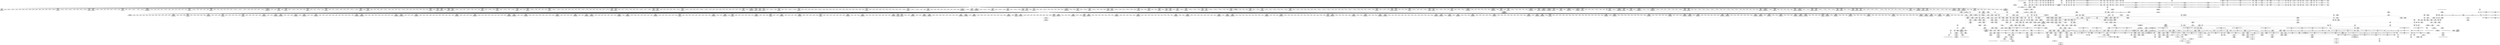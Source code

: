 digraph {
	CE0x56e0fb0 [shape=record,shape=Mrecord,label="{CE0x56e0fb0|56:_i8*,_:_CRE_128,136_|*MultipleSource*|Function::may_link&Arg::dir::|security/selinux/hooks.c,1769|Function::selinux_inode_rmdir&Arg::dir::}"]
	CE0x5768bb0 [shape=record,shape=Mrecord,label="{CE0x5768bb0|i64*_getelementptr_inbounds_(_14_x_i64_,_14_x_i64_*___llvm_gcov_ctr219,_i64_0,_i64_10)|*Constant*}"]
	CE0x579d640 [shape=record,shape=Mrecord,label="{CE0x579d640|i32_4|*Constant*|*SummSource*}"]
	CE0x57e58e0 [shape=record,shape=Mrecord,label="{CE0x57e58e0|i64*_getelementptr_inbounds_(_2_x_i64_,_2_x_i64_*___llvm_gcov_ctr98,_i64_0,_i64_1)|*Constant*|*SummSink*}"]
	CE0x570a180 [shape=record,shape=Mrecord,label="{CE0x570a180|56:_i8*,_:_CRE_800,804_|*MultipleSource*|Function::may_link&Arg::dir::|security/selinux/hooks.c,1769|Function::selinux_inode_rmdir&Arg::dir::}"]
	CE0x5765bd0 [shape=record,shape=Mrecord,label="{CE0x5765bd0|28:_i32,_:_CRE_105,106_}"]
	CE0x570bfa0 [shape=record,shape=Mrecord,label="{CE0x570bfa0|56:_i8*,_:_CRE_876,877_}"]
	CE0x575e630 [shape=record,shape=Mrecord,label="{CE0x575e630|56:_i8*,_:_CRE_979,980_}"]
	CE0x575cbe0 [shape=record,shape=Mrecord,label="{CE0x575cbe0|56:_i8*,_:_CRE_923,924_}"]
	CE0x5749b30 [shape=record,shape=Mrecord,label="{CE0x5749b30|56:_i8*,_:_CRE_303,304_}"]
	CE0x5769120 [shape=record,shape=Mrecord,label="{CE0x5769120|may_link:tmp18|security/selinux/hooks.c,1789|*SummSource*}"]
	CE0x56c4550 [shape=record,shape=Mrecord,label="{CE0x56c4550|_call_void_mcount()_#3}"]
	CE0x5712cf0 [shape=record,shape=Mrecord,label="{CE0x5712cf0|56:_i8*,_:_CRE_4,8_|*MultipleSource*|*LoadInst*|security/selinux/hooks.c,1770|security/selinux/hooks.c,1770}"]
	CE0x5770f20 [shape=record,shape=Mrecord,label="{CE0x5770f20|may_link:or|security/selinux/hooks.c,1776}"]
	CE0x573e870 [shape=record,shape=Mrecord,label="{CE0x573e870|104:_%struct.inode*,_:_CRE_264,272_|*MultipleSource*|Function::may_link&Arg::dentry::|Function::selinux_inode_rmdir&Arg::dentry::|security/selinux/hooks.c,1770}"]
	CE0x577bb80 [shape=record,shape=Mrecord,label="{CE0x577bb80|may_link:tmp20|security/selinux/hooks.c,1793|*SummSource*}"]
	CE0x56c67a0 [shape=record,shape=Mrecord,label="{CE0x56c67a0|may_link:if.then|*SummSource*}"]
	CE0x5738c40 [shape=record,shape=Mrecord,label="{CE0x5738c40|104:_%struct.inode*,_:_CRE_155,156_}"]
	CE0x5770c60 [shape=record,shape=Mrecord,label="{CE0x5770c60|may_link:conv|security/selinux/hooks.c,1776|*SummSink*}"]
	CE0x5798260 [shape=record,shape=Mrecord,label="{CE0x5798260|may_link:tmp24|security/selinux/hooks.c,1797}"]
	CE0x574e4b0 [shape=record,shape=Mrecord,label="{CE0x574e4b0|56:_i8*,_:_CRE_528,536_|*MultipleSource*|*LoadInst*|security/selinux/hooks.c,1770|security/selinux/hooks.c,1770}"]
	CE0x5733bc0 [shape=record,shape=Mrecord,label="{CE0x5733bc0|current_sid:call|security/selinux/hooks.c,218|*SummSink*}"]
	CE0x57505a0 [shape=record,shape=Mrecord,label="{CE0x57505a0|56:_i8*,_:_CRE_576,577_}"]
	CE0x5744a60 [shape=record,shape=Mrecord,label="{CE0x5744a60|__llvm_gcov_indirect_counter_increment:entry|*SummSink*}"]
	CE0x5712b90 [shape=record,shape=Mrecord,label="{CE0x5712b90|may_link:tmp2|*LoadInst*|security/selinux/hooks.c,1769|*SummSink*}"]
	CE0x57059c0 [shape=record,shape=Mrecord,label="{CE0x57059c0|56:_i8*,_:_CRE_582,583_}"]
	CE0x5714ea0 [shape=record,shape=Mrecord,label="{CE0x5714ea0|56:_i8*,_:_CRE_194,195_}"]
	CE0x56eb180 [shape=record,shape=Mrecord,label="{CE0x56eb180|i64*_getelementptr_inbounds_(_11_x_i64_,_11_x_i64_*___llvm_gcov_ctr125,_i64_0,_i64_0)|*Constant*|*SummSource*}"]
	CE0x57483d0 [shape=record,shape=Mrecord,label="{CE0x57483d0|56:_i8*,_:_CRE_281,282_}"]
	CE0x5798d70 [shape=record,shape=Mrecord,label="{CE0x5798d70|i64*_getelementptr_inbounds_(_11_x_i64_,_11_x_i64_*___llvm_gcov_ctr125,_i64_0,_i64_6)|*Constant*|*SummSink*}"]
	CE0x574f8e0 [shape=record,shape=Mrecord,label="{CE0x574f8e0|56:_i8*,_:_CRE_564,565_}"]
	CE0x5781c70 [shape=record,shape=Mrecord,label="{CE0x5781c70|current_sid:tmp19|security/selinux/hooks.c,218|*SummSource*}"]
	CE0x56e6f10 [shape=record,shape=Mrecord,label="{CE0x56e6f10|56:_i8*,_:_CRE_56,64_|*MultipleSource*|Function::may_link&Arg::dir::|security/selinux/hooks.c,1769|Function::selinux_inode_rmdir&Arg::dir::}"]
	CE0x5765670 [shape=record,shape=Mrecord,label="{CE0x5765670|28:_i32,_:_CRE_103,104_}"]
	CE0x5750160 [shape=record,shape=Mrecord,label="{CE0x5750160|56:_i8*,_:_CRE_572,573_}"]
	CE0x56ebaf0 [shape=record,shape=Mrecord,label="{CE0x56ebaf0|current_sid:tmp12|security/selinux/hooks.c,218|*SummSink*}"]
	CE0x574bc20 [shape=record,shape=Mrecord,label="{CE0x574bc20|56:_i8*,_:_CRE_424,432_|*MultipleSource*|*LoadInst*|security/selinux/hooks.c,1770|security/selinux/hooks.c,1770}"]
	CE0x57a1850 [shape=record,shape=Mrecord,label="{CE0x57a1850|current_sid:do.body}"]
	CE0x5736c20 [shape=record,shape=Mrecord,label="{CE0x5736c20|104:_%struct.inode*,_:_CRE_80,88_|*MultipleSource*|Function::may_link&Arg::dentry::|Function::selinux_inode_rmdir&Arg::dentry::|security/selinux/hooks.c,1770}"]
	CE0x5744ce0 [shape=record,shape=Mrecord,label="{CE0x5744ce0|__llvm_gcov_indirect_counter_increment:predecessor|Function::__llvm_gcov_indirect_counter_increment&Arg::predecessor::|*SummSink*}"]
	CE0x5766120 [shape=record,shape=Mrecord,label="{CE0x5766120|28:_i32,_:_CRE_110,111_}"]
	CE0x56dd040 [shape=record,shape=Mrecord,label="{CE0x56dd040|may_link:sw.default|*SummSink*}"]
	CE0x56d6400 [shape=record,shape=Mrecord,label="{CE0x56d6400|56:_i8*,_:_CRE_181,182_}"]
	CE0x5737390 [shape=record,shape=Mrecord,label="{CE0x5737390|104:_%struct.inode*,_:_CRE_91,92_}"]
	CE0x574af70 [shape=record,shape=Mrecord,label="{CE0x574af70|56:_i8*,_:_CRE_360,376_|*MultipleSource*|*LoadInst*|security/selinux/hooks.c,1770|security/selinux/hooks.c,1770}"]
	CE0x5753fb0 [shape=record,shape=Mrecord,label="{CE0x5753fb0|56:_i8*,_:_CRE_656,664_|*MultipleSource*|*LoadInst*|security/selinux/hooks.c,1770|security/selinux/hooks.c,1770}"]
	CE0x573da00 [shape=record,shape=Mrecord,label="{CE0x573da00|104:_%struct.inode*,_:_CRE_219,220_}"]
	CE0x573a9f0 [shape=record,shape=Mrecord,label="{CE0x573a9f0|104:_%struct.inode*,_:_CRE_180,181_}"]
	CE0x56e4b40 [shape=record,shape=Mrecord,label="{CE0x56e4b40|i64_1|*Constant*}"]
	CE0x5781b40 [shape=record,shape=Mrecord,label="{CE0x5781b40|i64*_getelementptr_inbounds_(_11_x_i64_,_11_x_i64_*___llvm_gcov_ctr125,_i64_0,_i64_10)|*Constant*}"]
	CE0x5710290 [shape=record,shape=Mrecord,label="{CE0x5710290|56:_i8*,_:_CRE_900,901_}"]
	CE0x56c30c0 [shape=record,shape=Mrecord,label="{CE0x56c30c0|56:_i8*,_:_CRE_149,150_}"]
	CE0x573ccf0 [shape=record,shape=Mrecord,label="{CE0x573ccf0|104:_%struct.inode*,_:_CRE_208,209_}"]
	CE0x57814c0 [shape=record,shape=Mrecord,label="{CE0x57814c0|current_sid:tmp18|security/selinux/hooks.c,218|*SummSource*}"]
	CE0x57707d0 [shape=record,shape=Mrecord,label="{CE0x57707d0|may_link:cond|security/selinux/hooks.c,1776|*SummSource*}"]
	CE0x5713c80 [shape=record,shape=Mrecord,label="{CE0x5713c80|56:_i8*,_:_CRE_72,76_|*MultipleSource*|*LoadInst*|security/selinux/hooks.c,1770|security/selinux/hooks.c,1770}"]
	CE0x575ed60 [shape=record,shape=Mrecord,label="{CE0x575ed60|56:_i8*,_:_CRE_988,992_|*MultipleSource*|*LoadInst*|security/selinux/hooks.c,1770|security/selinux/hooks.c,1770}"]
	CE0x5748d60 [shape=record,shape=Mrecord,label="{CE0x5748d60|56:_i8*,_:_CRE_290,291_}"]
	CE0x576a2e0 [shape=record,shape=Mrecord,label="{CE0x576a2e0|may_link:tmp13|security/selinux/hooks.c,1779|*SummSource*}"]
	CE0x5706ba0 [shape=record,shape=Mrecord,label="{CE0x5706ba0|56:_i8*,_:_CRE_604,605_}"]
	CE0x5772830 [shape=record,shape=Mrecord,label="{CE0x5772830|may_link:tmp6|security/selinux/hooks.c,1770|*SummSink*}"]
	CE0x5705680 [shape=record,shape=Mrecord,label="{CE0x5705680|56:_i8*,_:_CRE_578,579_}"]
	CE0x577fac0 [shape=record,shape=Mrecord,label="{CE0x577fac0|current_sid:tmp22|security/selinux/hooks.c,218|*SummSink*}"]
	CE0x5737670 [shape=record,shape=Mrecord,label="{CE0x5737670|104:_%struct.inode*,_:_CRE_94,95_}"]
	CE0x57548c0 [shape=record,shape=Mrecord,label="{CE0x57548c0|56:_i8*,_:_CRE_688,692_|*MultipleSource*|*LoadInst*|security/selinux/hooks.c,1770|security/selinux/hooks.c,1770}"]
	CE0x5713580 [shape=record,shape=Mrecord,label="{CE0x5713580|56:_i8*,_:_CRE_40,48_|*MultipleSource*|*LoadInst*|security/selinux/hooks.c,1770|security/selinux/hooks.c,1770}"]
	CE0x579c820 [shape=record,shape=Mrecord,label="{CE0x579c820|__llvm_gcov_indirect_counter_increment:tmp3|*SummSource*}"]
	CE0x56c9950 [shape=record,shape=Mrecord,label="{CE0x56c9950|56:_i8*,_:_CRE_2,4_|*MultipleSource*|Function::may_link&Arg::dir::|security/selinux/hooks.c,1769|Function::selinux_inode_rmdir&Arg::dir::}"]
	CE0x56d6d20 [shape=record,shape=Mrecord,label="{CE0x56d6d20|56:_i8*,_:_CRE_408,416_|*MultipleSource*|Function::may_link&Arg::dir::|security/selinux/hooks.c,1769|Function::selinux_inode_rmdir&Arg::dir::}"]
	CE0x56dd2c0 [shape=record,shape=Mrecord,label="{CE0x56dd2c0|may_link:return|*SummSink*}"]
	CE0x57624b0 [shape=record,shape=Mrecord,label="{CE0x57624b0|28:_i32,_:_CRE_53,54_}"]
	CE0x56cf0a0 [shape=record,shape=Mrecord,label="{CE0x56cf0a0|56:_i8*,_:_CRE_8,12_|*MultipleSource*|Function::may_link&Arg::dir::|security/selinux/hooks.c,1769|Function::selinux_inode_rmdir&Arg::dir::}"]
	CE0x5716100 [shape=record,shape=Mrecord,label="{CE0x5716100|56:_i8*,_:_CRE_216,224_|*MultipleSource*|*LoadInst*|security/selinux/hooks.c,1770|security/selinux/hooks.c,1770}"]
	CE0x57538a0 [shape=record,shape=Mrecord,label="{CE0x57538a0|56:_i8*,_:_CRE_864,865_}"]
	CE0x6313c20 [shape=record,shape=Mrecord,label="{CE0x6313c20|GLOBAL:may_link|*Constant*|*SummSource*}"]
	CE0x5706fb0 [shape=record,shape=Mrecord,label="{CE0x5706fb0|56:_i8*,_:_CRE_609,610_}"]
	CE0x573c960 [shape=record,shape=Mrecord,label="{CE0x573c960|104:_%struct.inode*,_:_CRE_205,206_}"]
	CE0x56f22e0 [shape=record,shape=Mrecord,label="{CE0x56f22e0|56:_i8*,_:_CRE_254,255_}"]
	CE0x577c7b0 [shape=record,shape=Mrecord,label="{CE0x577c7b0|GLOBAL:printk|*Constant*}"]
	CE0x57151d0 [shape=record,shape=Mrecord,label="{CE0x57151d0|56:_i8*,_:_CRE_197,198_}"]
	CE0x5766780 [shape=record,shape=Mrecord,label="{CE0x5766780|28:_i32,_:_CRE_116,117_}"]
	CE0x5738150 [shape=record,shape=Mrecord,label="{CE0x5738150|104:_%struct.inode*,_:_CRE_146,147_}"]
	"CONST[source:0(mediator),value:2(dynamic)][purpose:{subject}][SnkIdx:4]"
	CE0x570cc60 [shape=record,shape=Mrecord,label="{CE0x570cc60|56:_i8*,_:_CRE_888,889_}"]
	CE0x573b2d0 [shape=record,shape=Mrecord,label="{CE0x573b2d0|104:_%struct.inode*,_:_CRE_186,187_}"]
	CE0x5752ad0 [shape=record,shape=Mrecord,label="{CE0x5752ad0|56:_i8*,_:_CRE_611,612_}"]
	CE0x56f16e0 [shape=record,shape=Mrecord,label="{CE0x56f16e0|56:_i8*,_:_CRE_244,245_}"]
	CE0x56de1f0 [shape=record,shape=Mrecord,label="{CE0x56de1f0|may_link:sw.default}"]
	CE0x57077d0 [shape=record,shape=Mrecord,label="{CE0x57077d0|56:_i8*,_:_CRE_619,620_}"]
	CE0x5717b10 [shape=record,shape=Mrecord,label="{CE0x5717b10|56:_i8*,_:_CRE_146,147_}"]
	CE0x577e8d0 [shape=record,shape=Mrecord,label="{CE0x577e8d0|COLLAPSED:_GCMRE_current_task_external_global_%struct.task_struct*:_elem_0::|security/selinux/hooks.c,218}"]
	CE0x5714730 [shape=record,shape=Mrecord,label="{CE0x5714730|56:_i8*,_:_CRE_187,188_}"]
	CE0x56ebc20 [shape=record,shape=Mrecord,label="{CE0x56ebc20|i64*_getelementptr_inbounds_(_11_x_i64_,_11_x_i64_*___llvm_gcov_ctr125,_i64_0,_i64_6)|*Constant*}"]
	CE0x57653f0 [shape=record,shape=Mrecord,label="{CE0x57653f0|28:_i32,_:_CRE_101,102_}"]
	CE0x57a0220 [shape=record,shape=Mrecord,label="{CE0x57a0220|current_sid:do.end|*SummSink*}"]
	CE0x5761040 [shape=record,shape=Mrecord,label="{CE0x5761040|28:_i32,_:_CRE_19,20_}"]
	CE0x56d4a80 [shape=record,shape=Mrecord,label="{CE0x56d4a80|56:_i8*,_:_CRE_157,158_}"]
	CE0x573b1a0 [shape=record,shape=Mrecord,label="{CE0x573b1a0|104:_%struct.inode*,_:_CRE_185,186_}"]
	CE0x575e810 [shape=record,shape=Mrecord,label="{CE0x575e810|56:_i8*,_:_CRE_981,982_}"]
	CE0x5773aa0 [shape=record,shape=Mrecord,label="{CE0x5773aa0|may_link:tmp9|security/selinux/hooks.c,1778}"]
	CE0x5772c30 [shape=record,shape=Mrecord,label="{CE0x5772c30|0:_i8,_8:_%struct.dentry*,_24:_%struct.selinux_audit_data*,_:_SCMRE_0,1_|*MultipleSource*|security/selinux/hooks.c, 1764|security/selinux/hooks.c,1772}"]
	CE0x574d830 [shape=record,shape=Mrecord,label="{CE0x574d830|56:_i8*,_:_CRE_552,553_}"]
	CE0x56cad70 [shape=record,shape=Mrecord,label="{CE0x56cad70|56:_i8*,_:_CRE_307,308_}"]
	CE0x57a4220 [shape=record,shape=Mrecord,label="{CE0x57a4220|i8_1|*Constant*|*SummSource*}"]
	CE0x5716290 [shape=record,shape=Mrecord,label="{CE0x5716290|56:_i8*,_:_CRE_224,232_|*MultipleSource*|*LoadInst*|security/selinux/hooks.c,1770|security/selinux/hooks.c,1770}"]
	CE0x577da00 [shape=record,shape=Mrecord,label="{CE0x577da00|get_current:tmp2|*SummSink*}"]
	CE0x574f6c0 [shape=record,shape=Mrecord,label="{CE0x574f6c0|56:_i8*,_:_CRE_562,563_}"]
	CE0x56c8500 [shape=record,shape=Mrecord,label="{CE0x56c8500|56:_i8*,_:_CRE_76,80_|*MultipleSource*|Function::may_link&Arg::dir::|security/selinux/hooks.c,1769|Function::selinux_inode_rmdir&Arg::dir::}"]
	CE0x5737b30 [shape=record,shape=Mrecord,label="{CE0x5737b30|104:_%struct.inode*,_:_CRE_112,144_|*MultipleSource*|Function::may_link&Arg::dentry::|Function::selinux_inode_rmdir&Arg::dentry::|security/selinux/hooks.c,1770}"]
	CE0x5773cb0 [shape=record,shape=Mrecord,label="{CE0x5773cb0|GLOBAL:__llvm_gcov_ctr219|Global_var:__llvm_gcov_ctr219|*SummSource*}"]
	CE0x57a58b0 [shape=record,shape=Mrecord,label="{CE0x57a58b0|i32_218|*Constant*|*SummSource*}"]
	CE0x57412e0 [shape=record,shape=Mrecord,label="{CE0x57412e0|i32_5|*Constant*}"]
	CE0x5755e80 [shape=record,shape=Mrecord,label="{CE0x5755e80|56:_i8*,_:_CRE_800,804_|*MultipleSource*|*LoadInst*|security/selinux/hooks.c,1770|security/selinux/hooks.c,1770}"]
	CE0x6313b30 [shape=record,shape=Mrecord,label="{CE0x6313b30|selinux_inode_rmdir:call|security/selinux/hooks.c,2789|*SummSink*}"]
	CE0x5762ff0 [shape=record,shape=Mrecord,label="{CE0x5762ff0|28:_i32,_:_CRE_65,66_}"]
	CE0x5767460 [shape=record,shape=Mrecord,label="{CE0x5767460|28:_i32,_:_CRE_160,168_|*MultipleSource*|security/selinux/hooks.c,1777|*LoadInst*|security/selinux/hooks.c,1769|security/selinux/hooks.c,1769}"]
	CE0x574b4e0 [shape=record,shape=Mrecord,label="{CE0x574b4e0|56:_i8*,_:_CRE_392,400_|*MultipleSource*|*LoadInst*|security/selinux/hooks.c,1770|security/selinux/hooks.c,1770}"]
	CE0x56dff00 [shape=record,shape=Mrecord,label="{CE0x56dff00|56:_i8*,_:_CRE_0,2_|*MultipleSource*|Function::may_link&Arg::dir::|security/selinux/hooks.c,1769|Function::selinux_inode_rmdir&Arg::dir::}"]
	CE0x57176d0 [shape=record,shape=Mrecord,label="{CE0x57176d0|56:_i8*,_:_CRE_142,143_}"]
	CE0x5706380 [shape=record,shape=Mrecord,label="{CE0x5706380|56:_i8*,_:_CRE_594,595_}"]
	CE0x577b210 [shape=record,shape=Mrecord,label="{CE0x577b210|i64**_getelementptr_inbounds_(_4_x_i64*_,_4_x_i64*_*___llvm_gcda_edge_table220,_i64_0,_i64_0)|*Constant*}"]
	CE0x57495e0 [shape=record,shape=Mrecord,label="{CE0x57495e0|56:_i8*,_:_CRE_298,299_}"]
	CE0x5739a80 [shape=record,shape=Mrecord,label="{CE0x5739a80|104:_%struct.inode*,_:_CRE_167,168_}"]
	CE0x5737540 [shape=record,shape=Mrecord,label="{CE0x5737540|104:_%struct.inode*,_:_CRE_93,94_}"]
	CE0x575e920 [shape=record,shape=Mrecord,label="{CE0x575e920|56:_i8*,_:_CRE_982,983_}"]
	CE0x56f2890 [shape=record,shape=Mrecord,label="{CE0x56f2890|56:_i8*,_:_CRE_261,262_}"]
	CE0x575d460 [shape=record,shape=Mrecord,label="{CE0x575d460|56:_i8*,_:_CRE_931,932_}"]
	CE0x573e120 [shape=record,shape=Mrecord,label="{CE0x573e120|104:_%struct.inode*,_:_CRE_232,240_|*MultipleSource*|Function::may_link&Arg::dentry::|Function::selinux_inode_rmdir&Arg::dentry::|security/selinux/hooks.c,1770}"]
	CE0x57639f0 [shape=record,shape=Mrecord,label="{CE0x57639f0|28:_i32,_:_CRE_75,76_}"]
	CE0x574dd40 [shape=record,shape=Mrecord,label="{CE0x574dd40|56:_i8*,_:_CRE_504,508_|*MultipleSource*|*LoadInst*|security/selinux/hooks.c,1770|security/selinux/hooks.c,1770}"]
	CE0x573ea90 [shape=record,shape=Mrecord,label="{CE0x573ea90|104:_%struct.inode*,_:_CRE_272,280_|*MultipleSource*|Function::may_link&Arg::dentry::|Function::selinux_inode_rmdir&Arg::dentry::|security/selinux/hooks.c,1770}"]
	CE0x5761de0 [shape=record,shape=Mrecord,label="{CE0x5761de0|28:_i32,_:_CRE_48,49_}"]
	CE0x4f03070 [shape=record,shape=Mrecord,label="{CE0x4f03070|current_sid:entry|*SummSource*}"]
	CE0x5704bf0 [shape=record,shape=Mrecord,label="{CE0x5704bf0|56:_i8*,_:_CRE_565,566_}"]
	CE0x57650f0 [shape=record,shape=Mrecord,label="{CE0x57650f0|28:_i32,_:_CRE_98,99_}"]
	CE0x577aa30 [shape=record,shape=Mrecord,label="{CE0x577aa30|may_link:tmp17|security/selinux/hooks.c,1786|*SummSink*}"]
	CE0x5783940 [shape=record,shape=Mrecord,label="{CE0x5783940|_ret_%struct.task_struct*_%tmp4,_!dbg_!27714|./arch/x86/include/asm/current.h,14}"]
	CE0x5704380 [shape=record,shape=Mrecord,label="{CE0x5704380|56:_i8*,_:_CRE_554,555_}"]
	CE0x5748810 [shape=record,shape=Mrecord,label="{CE0x5748810|56:_i8*,_:_CRE_285,286_}"]
	CE0x574a3b0 [shape=record,shape=Mrecord,label="{CE0x574a3b0|56:_i8*,_:_CRE_311,312_}"]
	CE0x56ba4b0 [shape=record,shape=Mrecord,label="{CE0x56ba4b0|GLOBAL:__llvm_gcov_global_state_pred221|Global_var:__llvm_gcov_global_state_pred221}"]
	CE0x575dd30 [shape=record,shape=Mrecord,label="{CE0x575dd30|56:_i8*,_:_CRE_952,960_|*MultipleSource*|*LoadInst*|security/selinux/hooks.c,1770|security/selinux/hooks.c,1770}"]
	CE0x56d4fd0 [shape=record,shape=Mrecord,label="{CE0x56d4fd0|56:_i8*,_:_CRE_162,163_}"]
	CE0x56cdda0 [shape=record,shape=Mrecord,label="{CE0x56cdda0|selinux_inode_rmdir:tmp3|*SummSink*}"]
	CE0x570fc30 [shape=record,shape=Mrecord,label="{CE0x570fc30|56:_i8*,_:_CRE_894,895_}"]
	CE0x57050d0 [shape=record,shape=Mrecord,label="{CE0x57050d0|56:_i8*,_:_CRE_571,572_}"]
	CE0x5714a60 [shape=record,shape=Mrecord,label="{CE0x5714a60|56:_i8*,_:_CRE_190,191_}"]
	CE0x57740a0 [shape=record,shape=Mrecord,label="{CE0x57740a0|may_link:call5|security/selinux/hooks.c,1777|*SummSource*}"]
	CE0x573f780 [shape=record,shape=Mrecord,label="{CE0x573f780|104:_%struct.inode*,_:_CRE_306,307_}"]
	CE0x69e5d90 [shape=record,shape=Mrecord,label="{CE0x69e5d90|i64*_getelementptr_inbounds_(_2_x_i64_,_2_x_i64_*___llvm_gcov_ctr225,_i64_0,_i64_1)|*Constant*|*SummSink*}"]
	CE0x5799190 [shape=record,shape=Mrecord,label="{CE0x5799190|current_sid:tmp13|security/selinux/hooks.c,218}"]
	CE0x5765df0 [shape=record,shape=Mrecord,label="{CE0x5765df0|28:_i32,_:_CRE_107,108_}"]
	CE0x5751e10 [shape=record,shape=Mrecord,label="{CE0x5751e10|56:_i8*,_:_CRE_599,600_}"]
	CE0x57db200 [shape=record,shape=Mrecord,label="{CE0x57db200|get_current:tmp3|*SummSource*}"]
	CE0x57a6950 [shape=record,shape=Mrecord,label="{CE0x57a6950|current_sid:tmp16|security/selinux/hooks.c,218|*SummSink*}"]
	CE0x56e0360 [shape=record,shape=Mrecord,label="{CE0x56e0360|i32_0|*Constant*}"]
	CE0x5767260 [shape=record,shape=Mrecord,label="{CE0x5767260|28:_i32,_:_CRE_152,160_|*MultipleSource*|security/selinux/hooks.c,1777|*LoadInst*|security/selinux/hooks.c,1769|security/selinux/hooks.c,1769}"]
	CE0x573d2e0 [shape=record,shape=Mrecord,label="{CE0x573d2e0|104:_%struct.inode*,_:_CRE_213,214_}"]
	CE0x574f9f0 [shape=record,shape=Mrecord,label="{CE0x574f9f0|56:_i8*,_:_CRE_565,566_}"]
	CE0x5736940 [shape=record,shape=Mrecord,label="{CE0x5736940|104:_%struct.inode*,_:_CRE_64,72_|*MultipleSource*|Function::may_link&Arg::dentry::|Function::selinux_inode_rmdir&Arg::dentry::|security/selinux/hooks.c,1770}"]
	CE0x570a780 [shape=record,shape=Mrecord,label="{CE0x570a780|56:_i8*,_:_CRE_824,832_|*MultipleSource*|Function::may_link&Arg::dir::|security/selinux/hooks.c,1769|Function::selinux_inode_rmdir&Arg::dir::}"]
	CE0x56c8210 [shape=record,shape=Mrecord,label="{CE0x56c8210|i32_10|*Constant*}"]
	CE0x56c3bb0 [shape=record,shape=Mrecord,label="{CE0x56c3bb0|56:_i8*,_:_CRE_197,198_}"]
	CE0x5764df0 [shape=record,shape=Mrecord,label="{CE0x5764df0|28:_i32,_:_CRE_95,96_}"]
	CE0x57048b0 [shape=record,shape=Mrecord,label="{CE0x57048b0|56:_i8*,_:_CRE_561,562_}"]
	CE0x56f6b40 [shape=record,shape=Mrecord,label="{CE0x56f6b40|56:_i8*,_:_CRE_32,40_|*MultipleSource*|Function::may_link&Arg::dir::|security/selinux/hooks.c,1769|Function::selinux_inode_rmdir&Arg::dir::}"]
	CE0x56ca8f0 [shape=record,shape=Mrecord,label="{CE0x56ca8f0|__llvm_gcov_indirect_counter_increment:pred|*SummSource*}"]
	CE0x57db2a0 [shape=record,shape=Mrecord,label="{CE0x57db2a0|get_current:tmp3|*SummSink*}"]
	CE0x57a5920 [shape=record,shape=Mrecord,label="{CE0x57a5920|i32_218|*Constant*|*SummSink*}"]
	CE0x56d83d0 [shape=record,shape=Mrecord,label="{CE0x56d83d0|56:_i8*,_:_CRE_481,482_}"]
	CE0x5754e30 [shape=record,shape=Mrecord,label="{CE0x5754e30|56:_i8*,_:_CRE_712,728_|*MultipleSource*|*LoadInst*|security/selinux/hooks.c,1770|security/selinux/hooks.c,1770}"]
	CE0x5718390 [shape=record,shape=Mrecord,label="{CE0x5718390|56:_i8*,_:_CRE_154,155_}"]
	CE0x56f3260 [shape=record,shape=Mrecord,label="{CE0x56f3260|current_sid:tmp}"]
	CE0x57e17b0 [shape=record,shape=Mrecord,label="{CE0x57e17b0|get_current:tmp|*SummSink*}"]
	CE0x570d700 [shape=record,shape=Mrecord,label="{CE0x570d700|56:_i8*,_:_CRE_898,899_}"]
	CE0x57a6540 [shape=record,shape=Mrecord,label="{CE0x57a6540|current_sid:tmp16|security/selinux/hooks.c,218}"]
	CE0x56d3620 [shape=record,shape=Mrecord,label="{CE0x56d3620|may_link:dir|Function::may_link&Arg::dir::|*SummSource*}"]
	CE0x5761a00 [shape=record,shape=Mrecord,label="{CE0x5761a00|28:_i32,_:_CRE_34,35_|*MultipleSource*|security/selinux/hooks.c,1777|*LoadInst*|security/selinux/hooks.c,1769|security/selinux/hooks.c,1769}"]
	CE0x5745fb0 [shape=record,shape=Mrecord,label="{CE0x5745fb0|56:_i8*,_:_CRE_247,248_}"]
	CE0x5738370 [shape=record,shape=Mrecord,label="{CE0x5738370|104:_%struct.inode*,_:_CRE_147,148_}"]
	CE0x5733520 [shape=record,shape=Mrecord,label="{CE0x5733520|i1_true|*Constant*}"]
	CE0x5718170 [shape=record,shape=Mrecord,label="{CE0x5718170|56:_i8*,_:_CRE_152,153_}"]
	CE0x56cb6c0 [shape=record,shape=Mrecord,label="{CE0x56cb6c0|56:_i8*,_:_CRE_344,352_|*MultipleSource*|Function::may_link&Arg::dir::|security/selinux/hooks.c,1769|Function::selinux_inode_rmdir&Arg::dir::}"]
	CE0x56f0980 [shape=record,shape=Mrecord,label="{CE0x56f0980|56:_i8*,_:_CRE_207,208_}"]
	CE0x5747820 [shape=record,shape=Mrecord,label="{CE0x5747820|56:_i8*,_:_CRE_270,271_}"]
	CE0x5750d10 [shape=record,shape=Mrecord,label="{CE0x5750d10|56:_i8*,_:_CRE_583,584_}"]
	CE0x5775600 [shape=record,shape=Mrecord,label="{CE0x5775600|i16_7|*Constant*|*SummSource*}"]
	CE0x5770d30 [shape=record,shape=Mrecord,label="{CE0x5770d30|may_link:conv|security/selinux/hooks.c,1776}"]
	CE0x5711170 [shape=record,shape=Mrecord,label="{CE0x5711170|56:_i8*,_:_CRE_914,915_}"]
	CE0x5773410 [shape=record,shape=Mrecord,label="{CE0x5773410|i64_0|*Constant*}"]
	CE0x56bdfb0 [shape=record,shape=Mrecord,label="{CE0x56bdfb0|selinux_inode_rmdir:bb}"]
	CE0x56f1ed0 [shape=record,shape=Mrecord,label="{CE0x56f1ed0|56:_i8*,_:_CRE_249,250_}"]
	CE0x56c4400 [shape=record,shape=Mrecord,label="{CE0x56c4400|current_sid:tmp3|*SummSink*}"]
	CE0x574f170 [shape=record,shape=Mrecord,label="{CE0x574f170|56:_i8*,_:_CRE_557,558_}"]
	CE0x576a000 [shape=record,shape=Mrecord,label="{CE0x576a000|may_link:tmp20|security/selinux/hooks.c,1793}"]
	CE0x579fd50 [shape=record,shape=Mrecord,label="{CE0x579fd50|may_link:tmp27|security/selinux/hooks.c,1799|*SummSink*}"]
	CE0x5761240 [shape=record,shape=Mrecord,label="{CE0x5761240|28:_i32,_:_CRE_21,22_}"]
	CE0x56f6550 [shape=record,shape=Mrecord,label="{CE0x56f6550|56:_i8*,_:_CRE_279,280_}"]
	CE0x5745bb0 [shape=record,shape=Mrecord,label="{CE0x5745bb0|56:_i8*,_:_CRE_243,244_}"]
	CE0x57528b0 [shape=record,shape=Mrecord,label="{CE0x57528b0|56:_i8*,_:_CRE_609,610_}"]
	CE0x5758160 [shape=record,shape=Mrecord,label="{CE0x5758160|56:_i8*,_:_CRE_883,884_}"]
	CE0x577f3b0 [shape=record,shape=Mrecord,label="{CE0x577f3b0|i32_22|*Constant*|*SummSource*}"]
	CE0x5780790 [shape=record,shape=Mrecord,label="{CE0x5780790|i64*_getelementptr_inbounds_(_11_x_i64_,_11_x_i64_*___llvm_gcov_ctr125,_i64_0,_i64_9)|*Constant*}"]
	CE0x570c0b0 [shape=record,shape=Mrecord,label="{CE0x570c0b0|56:_i8*,_:_CRE_877,878_}"]
	CE0x578e180 [shape=record,shape=Mrecord,label="{CE0x578e180|i64*_getelementptr_inbounds_(_14_x_i64_,_14_x_i64_*___llvm_gcov_ctr219,_i64_0,_i64_12)|*Constant*|*SummSink*}"]
	CE0x5706ad0 [shape=record,shape=Mrecord,label="{CE0x5706ad0|56:_i8*,_:_CRE_603,604_}"]
	CE0x570db40 [shape=record,shape=Mrecord,label="{CE0x570db40|56:_i8*,_:_CRE_902,903_}"]
	CE0x57150c0 [shape=record,shape=Mrecord,label="{CE0x57150c0|56:_i8*,_:_CRE_196,197_}"]
	CE0x5712560 [shape=record,shape=Mrecord,label="{CE0x5712560|56:_i8*,_:_CRE_1000,1008_|*MultipleSource*|Function::may_link&Arg::dir::|security/selinux/hooks.c,1769|Function::selinux_inode_rmdir&Arg::dir::}"]
	CE0x56cd2f0 [shape=record,shape=Mrecord,label="{CE0x56cd2f0|selinux_inode_rmdir:bb|*SummSource*}"]
	CE0x5715b60 [shape=record,shape=Mrecord,label="{CE0x5715b60|56:_i8*,_:_CRE_206,207_}"]
	CE0x5783730 [shape=record,shape=Mrecord,label="{CE0x5783730|_ret_%struct.task_struct*_%tmp4,_!dbg_!27714|./arch/x86/include/asm/current.h,14|*SummSource*}"]
	CE0x56c18f0 [shape=record,shape=Mrecord,label="{CE0x56c18f0|56:_i8*,_:_CRE_288,289_}"]
	CE0x56d7ea0 [shape=record,shape=Mrecord,label="{CE0x56d7ea0|56:_i8*,_:_CRE_474,475_}"]
	CE0x5751bf0 [shape=record,shape=Mrecord,label="{CE0x5751bf0|56:_i8*,_:_CRE_597,598_}"]
	CE0x570d2c0 [shape=record,shape=Mrecord,label="{CE0x570d2c0|56:_i8*,_:_CRE_894,895_}"]
	CE0x5768720 [shape=record,shape=Mrecord,label="{CE0x5768720|may_link:tmp18|security/selinux/hooks.c,1789}"]
	CE0x570e800 [shape=record,shape=Mrecord,label="{CE0x570e800|56:_i8*,_:_CRE_914,915_}"]
	CE0x573c4a0 [shape=record,shape=Mrecord,label="{CE0x573c4a0|104:_%struct.inode*,_:_CRE_201,202_}"]
	CE0x576bdf0 [shape=record,shape=Mrecord,label="{CE0x576bdf0|may_link:tobool6|security/selinux/hooks.c,1778|*SummSource*}"]
	CE0x570de70 [shape=record,shape=Mrecord,label="{CE0x570de70|56:_i8*,_:_CRE_905,906_}"]
	CE0x5716c70 [shape=record,shape=Mrecord,label="{CE0x5716c70|56:_i8*,_:_CRE_120,128_|*MultipleSource*|*LoadInst*|security/selinux/hooks.c,1770|security/selinux/hooks.c,1770}"]
	CE0x573c240 [shape=record,shape=Mrecord,label="{CE0x573c240|104:_%struct.inode*,_:_CRE_199,200_}"]
	CE0x57114a0 [shape=record,shape=Mrecord,label="{CE0x57114a0|56:_i8*,_:_CRE_917,918_}"]
	CE0x5739e10 [shape=record,shape=Mrecord,label="{CE0x5739e10|104:_%struct.inode*,_:_CRE_170,171_}"]
	CE0x5750e20 [shape=record,shape=Mrecord,label="{CE0x5750e20|56:_i8*,_:_CRE_584,585_}"]
	CE0x576f570 [shape=record,shape=Mrecord,label="{CE0x576f570|may_link:cond|security/selinux/hooks.c,1776|*SummSink*}"]
	CE0x56f0ff0 [shape=record,shape=Mrecord,label="{CE0x56f0ff0|56:_i8*,_:_CRE_232,236_|*MultipleSource*|Function::may_link&Arg::dir::|security/selinux/hooks.c,1769|Function::selinux_inode_rmdir&Arg::dir::}"]
	CE0x57987c0 [shape=record,shape=Mrecord,label="{CE0x57987c0|__llvm_gcov_indirect_counter_increment:tmp5}"]
	CE0x570b940 [shape=record,shape=Mrecord,label="{CE0x570b940|56:_i8*,_:_CRE_870,871_}"]
	CE0x56c4090 [shape=record,shape=Mrecord,label="{CE0x56c4090|56:_i8*,_:_CRE_203,204_}"]
	CE0x57a4860 [shape=record,shape=Mrecord,label="{CE0x57a4860|_call_void_lockdep_rcu_suspicious(i8*_getelementptr_inbounds_(_25_x_i8_,_25_x_i8_*_.str3,_i32_0,_i32_0),_i32_218,_i8*_getelementptr_inbounds_(_45_x_i8_,_45_x_i8_*_.str12,_i32_0,_i32_0))_#10,_!dbg_!27727|security/selinux/hooks.c,218}"]
	CE0x5753460 [shape=record,shape=Mrecord,label="{CE0x5753460|56:_i8*,_:_CRE_620,621_}"]
	CE0x5779480 [shape=record,shape=Mrecord,label="{CE0x5779480|current_sid:tmp24|security/selinux/hooks.c,220}"]
	CE0x574d500 [shape=record,shape=Mrecord,label="{CE0x574d500|56:_i8*,_:_CRE_485,486_}"]
	CE0x56caf10 [shape=record,shape=Mrecord,label="{CE0x56caf10|56:_i8*,_:_CRE_309,310_}"]
	CE0x579c7b0 [shape=record,shape=Mrecord,label="{CE0x579c7b0|may_link:tmp25|security/selinux/hooks.c,1797|*SummSink*}"]
	CE0x56c1dd0 [shape=record,shape=Mrecord,label="{CE0x56c1dd0|56:_i8*,_:_CRE_294,295_}"]
	CE0x56d1450 [shape=record,shape=Mrecord,label="{CE0x56d1450|104:_%struct.inode*,_:_CRE_184,185_}"]
	CE0x56dc6b0 [shape=record,shape=Mrecord,label="{CE0x56dc6b0|selinux_inode_rmdir:tmp1|*SummSink*}"]
	CE0x56ee370 [shape=record,shape=Mrecord,label="{CE0x56ee370|i64*_getelementptr_inbounds_(_11_x_i64_,_11_x_i64_*___llvm_gcov_ctr125,_i64_0,_i64_1)|*Constant*|*SummSink*}"]
	CE0x56c5e20 [shape=record,shape=Mrecord,label="{CE0x56c5e20|current_sid:tmp8|security/selinux/hooks.c,218|*SummSource*}"]
	CE0x5716e70 [shape=record,shape=Mrecord,label="{CE0x5716e70|56:_i8*,_:_CRE_128,136_|*MultipleSource*|*LoadInst*|security/selinux/hooks.c,1770|security/selinux/hooks.c,1770}"]
	CE0x56c96c0 [shape=record,shape=Mrecord,label="{CE0x56c96c0|i32_-1|*Constant*}"]
	CE0x579ab10 [shape=record,shape=Mrecord,label="{CE0x579ab10|__llvm_gcov_indirect_counter_increment:tmp6|*SummSource*}"]
	CE0x5769890 [shape=record,shape=Mrecord,label="{CE0x5769890|may_link:tmp19|security/selinux/hooks.c,1789|*SummSource*}"]
	CE0x56f1aa0 [shape=record,shape=Mrecord,label="{CE0x56f1aa0|current_sid:land.lhs.true2|*SummSource*}"]
	CE0x5756050 [shape=record,shape=Mrecord,label="{CE0x5756050|56:_i8*,_:_CRE_808,816_|*MultipleSource*|*LoadInst*|security/selinux/hooks.c,1770|security/selinux/hooks.c,1770}"]
	"CONST[source:0(mediator),value:2(dynamic)][purpose:{object}][SnkIdx:2]"
	CE0x577fd60 [shape=record,shape=Mrecord,label="{CE0x577fd60|current_sid:tmp23|security/selinux/hooks.c,218|*SummSource*}"]
	CE0x5718b50 [shape=record,shape=Mrecord,label="{CE0x5718b50|may_link:tmp15|security/selinux/hooks.c,1783}"]
	CE0x570bc70 [shape=record,shape=Mrecord,label="{CE0x570bc70|56:_i8*,_:_CRE_873,874_}"]
	CE0x57a48d0 [shape=record,shape=Mrecord,label="{CE0x57a48d0|_call_void_lockdep_rcu_suspicious(i8*_getelementptr_inbounds_(_25_x_i8_,_25_x_i8_*_.str3,_i32_0,_i32_0),_i32_218,_i8*_getelementptr_inbounds_(_45_x_i8_,_45_x_i8_*_.str12,_i32_0,_i32_0))_#10,_!dbg_!27727|security/selinux/hooks.c,218|*SummSource*}"]
	CE0x5742060 [shape=record,shape=Mrecord,label="{CE0x5742060|i64*_getelementptr_inbounds_(_14_x_i64_,_14_x_i64_*___llvm_gcov_ctr219,_i64_0,_i64_8)|*Constant*|*SummSource*}"]
	CE0x573bfe0 [shape=record,shape=Mrecord,label="{CE0x573bfe0|104:_%struct.inode*,_:_CRE_197,198_}"]
	CE0x57621c0 [shape=record,shape=Mrecord,label="{CE0x57621c0|28:_i32,_:_CRE_50,51_}"]
	CE0x56d4970 [shape=record,shape=Mrecord,label="{CE0x56d4970|56:_i8*,_:_CRE_156,157_}"]
	CE0x575d020 [shape=record,shape=Mrecord,label="{CE0x575d020|56:_i8*,_:_CRE_927,928_}"]
	CE0x577dd40 [shape=record,shape=Mrecord,label="{CE0x577dd40|get_current:tmp4|./arch/x86/include/asm/current.h,14|*SummSource*}"]
	CE0x570c1c0 [shape=record,shape=Mrecord,label="{CE0x570c1c0|56:_i8*,_:_CRE_878,879_}"]
	CE0x577dde0 [shape=record,shape=Mrecord,label="{CE0x577dde0|get_current:tmp4|./arch/x86/include/asm/current.h,14|*SummSink*}"]
	CE0x5744b80 [shape=record,shape=Mrecord,label="{CE0x5744b80|__llvm_gcov_indirect_counter_increment:predecessor|Function::__llvm_gcov_indirect_counter_increment&Arg::predecessor::|*SummSource*}"]
	CE0x57448a0 [shape=record,shape=Mrecord,label="{CE0x57448a0|__llvm_gcov_indirect_counter_increment:entry}"]
	CE0x56c3ef0 [shape=record,shape=Mrecord,label="{CE0x56c3ef0|56:_i8*,_:_CRE_201,202_}"]
	CE0x5710c20 [shape=record,shape=Mrecord,label="{CE0x5710c20|56:_i8*,_:_CRE_909,910_}"]
	CE0x577b9e0 [shape=record,shape=Mrecord,label="{CE0x577b9e0|i64*_getelementptr_inbounds_(_14_x_i64_,_14_x_i64_*___llvm_gcov_ctr219,_i64_0,_i64_11)|*Constant*|*SummSource*}"]
	CE0x5717d30 [shape=record,shape=Mrecord,label="{CE0x5717d30|56:_i8*,_:_CRE_148,149_}"]
	CE0x56c4ab0 [shape=record,shape=Mrecord,label="{CE0x56c4ab0|56:_i8*,_:_CRE_934,935_}"]
	CE0x57377a0 [shape=record,shape=Mrecord,label="{CE0x57377a0|104:_%struct.inode*,_:_CRE_95,96_}"]
	CE0x574c8d0 [shape=record,shape=Mrecord,label="{CE0x574c8d0|56:_i8*,_:_CRE_474,475_}"]
	CE0x56c3190 [shape=record,shape=Mrecord,label="{CE0x56c3190|56:_i8*,_:_CRE_150,151_}"]
	CE0x579c930 [shape=record,shape=Mrecord,label="{CE0x579c930|__llvm_gcov_indirect_counter_increment:tmp3|*SummSink*}"]
	CE0x574c190 [shape=record,shape=Mrecord,label="{CE0x574c190|56:_i8*,_:_CRE_448,456_|*MultipleSource*|*LoadInst*|security/selinux/hooks.c,1770|security/selinux/hooks.c,1770}"]
	CE0x579bbc0 [shape=record,shape=Mrecord,label="{CE0x579bbc0|current_sid:tmp11|security/selinux/hooks.c,218|*SummSink*}"]
	CE0x57576c0 [shape=record,shape=Mrecord,label="{CE0x57576c0|56:_i8*,_:_CRE_873,874_}"]
	CE0x574f280 [shape=record,shape=Mrecord,label="{CE0x574f280|56:_i8*,_:_CRE_558,559_}"]
	CE0x56ecf90 [shape=record,shape=Mrecord,label="{CE0x56ecf90|current_sid:tmp1}"]
	CE0x56c9ad0 [shape=record,shape=Mrecord,label="{CE0x56c9ad0|56:_i8*,_:_CRE_4,8_|*MultipleSource*|Function::may_link&Arg::dir::|security/selinux/hooks.c,1769|Function::selinux_inode_rmdir&Arg::dir::}"]
	CE0x573fc50 [shape=record,shape=Mrecord,label="{CE0x573fc50|104:_%struct.inode*,_:_CRE_310,311_}"]
	CE0x56ca990 [shape=record,shape=Mrecord,label="{CE0x56ca990|56:_i8*,_:_CRE_302,303_}"]
	CE0x5706040 [shape=record,shape=Mrecord,label="{CE0x5706040|56:_i8*,_:_CRE_590,591_}"]
	CE0x5737a00 [shape=record,shape=Mrecord,label="{CE0x5737a00|104:_%struct.inode*,_:_CRE_104,112_|*MultipleSource*|Function::may_link&Arg::dentry::|Function::selinux_inode_rmdir&Arg::dentry::|security/selinux/hooks.c,1770}"]
	CE0x5747b50 [shape=record,shape=Mrecord,label="{CE0x5747b50|56:_i8*,_:_CRE_273,274_}"]
	CE0x573bb20 [shape=record,shape=Mrecord,label="{CE0x573bb20|104:_%struct.inode*,_:_CRE_193,194_}"]
	CE0x56d1130 [shape=record,shape=Mrecord,label="{CE0x56d1130|104:_%struct.inode*,_:_CRE_0,4_|*MultipleSource*|Function::may_link&Arg::dentry::|Function::selinux_inode_rmdir&Arg::dentry::|security/selinux/hooks.c,1770}"]
	CE0x56e57b0 [shape=record,shape=Mrecord,label="{CE0x56e57b0|_call_void_mcount()_#3}"]
	CE0x5772470 [shape=record,shape=Mrecord,label="{CE0x5772470|i32_3|*Constant*|*SummSink*}"]
	CE0x56cbc30 [shape=record,shape=Mrecord,label="{CE0x56cbc30|56:_i8*,_:_CRE_376,384_|*MultipleSource*|Function::may_link&Arg::dir::|security/selinux/hooks.c,1769|Function::selinux_inode_rmdir&Arg::dir::}"]
	CE0x5768060 [shape=record,shape=Mrecord,label="{CE0x5768060|may_link:call5|security/selinux/hooks.c,1777}"]
	CE0x56d8160 [shape=record,shape=Mrecord,label="{CE0x56d8160|56:_i8*,_:_CRE_478,479_}"]
	CE0x57a1740 [shape=record,shape=Mrecord,label="{CE0x57a1740|current_sid:land.lhs.true|*SummSink*}"]
	CE0x5707560 [shape=record,shape=Mrecord,label="{CE0x5707560|56:_i8*,_:_CRE_616,617_}"]
	CE0x56f36c0 [shape=record,shape=Mrecord,label="{CE0x56f36c0|i32_1|*Constant*}"]
	CE0x56e0430 [shape=record,shape=Mrecord,label="{CE0x56e0430|i32_0|*Constant*|*SummSource*}"]
	CE0x56cdf00 [shape=record,shape=Mrecord,label="{CE0x56cdf00|_call_void_mcount()_#3|*SummSource*}"]
	CE0x5706a00 [shape=record,shape=Mrecord,label="{CE0x5706a00|56:_i8*,_:_CRE_602,603_}"]
	CE0x57703a0 [shape=record,shape=Mrecord,label="{CE0x57703a0|i64_2097152|*Constant*|*SummSource*}"]
	CE0x56c2cb0 [shape=record,shape=Mrecord,label="{CE0x56c2cb0|56:_i8*,_:_CRE_144,145_}"]
	CE0x575f250 [shape=record,shape=Mrecord,label="{CE0x575f250|may_link:tmp6|security/selinux/hooks.c,1770}"]
	CE0x570d5f0 [shape=record,shape=Mrecord,label="{CE0x570d5f0|56:_i8*,_:_CRE_897,898_}"]
	CE0x56c9df0 [shape=record,shape=Mrecord,label="{CE0x56c9df0|i64_1|*Constant*}"]
	CE0x56e7540 [shape=record,shape=Mrecord,label="{CE0x56e7540|_ret_i32_%call,_!dbg_!27714|security/selinux/hooks.c,2789|*SummSink*}"]
	CE0x57652f0 [shape=record,shape=Mrecord,label="{CE0x57652f0|28:_i32,_:_CRE_100,101_}"]
	CE0x5711280 [shape=record,shape=Mrecord,label="{CE0x5711280|56:_i8*,_:_CRE_915,916_}"]
	CE0x5705a90 [shape=record,shape=Mrecord,label="{CE0x5705a90|56:_i8*,_:_CRE_583,584_}"]
	CE0x5780450 [shape=record,shape=Mrecord,label="{CE0x5780450|current_sid:sid|security/selinux/hooks.c,220}"]
	CE0x56c2a00 [shape=record,shape=Mrecord,label="{CE0x56c2a00|56:_i8*,_:_CRE_140,141_}"]
	CE0x57988a0 [shape=record,shape=Mrecord,label="{CE0x57988a0|__llvm_gcov_indirect_counter_increment:tmp3}"]
	CE0x56f0bf0 [shape=record,shape=Mrecord,label="{CE0x56f0bf0|56:_i8*,_:_CRE_216,224_|*MultipleSource*|Function::may_link&Arg::dir::|security/selinux/hooks.c,1769|Function::selinux_inode_rmdir&Arg::dir::}"]
	CE0x5756d00 [shape=record,shape=Mrecord,label="{CE0x5756d00|56:_i8*,_:_CRE_865,866_}"]
	CE0x56d4890 [shape=record,shape=Mrecord,label="{CE0x56d4890|56:_i8*,_:_CRE_155,156_}"]
	CE0x56dd440 [shape=record,shape=Mrecord,label="{CE0x56dd440|__llvm_gcov_indirect_counter_increment:tmp1|*SummSink*}"]
	CE0x57caee0 [shape=record,shape=Mrecord,label="{CE0x57caee0|i64*_getelementptr_inbounds_(_2_x_i64_,_2_x_i64_*___llvm_gcov_ctr98,_i64_0,_i64_0)|*Constant*|*SummSink*}"]
	CE0x57722a0 [shape=record,shape=Mrecord,label="{CE0x57722a0|i32_3|*Constant*}"]
	CE0x57118e0 [shape=record,shape=Mrecord,label="{CE0x57118e0|56:_i8*,_:_CRE_921,922_}"]
	CE0x56de080 [shape=record,shape=Mrecord,label="{CE0x56de080|may_link:sw.epilog|*SummSource*}"]
	CE0x5732b70 [shape=record,shape=Mrecord,label="{CE0x5732b70|get_current:bb|*SummSink*}"]
	CE0x57371a0 [shape=record,shape=Mrecord,label="{CE0x57371a0|104:_%struct.inode*,_:_CRE_90,91_}"]
	CE0x579f690 [shape=record,shape=Mrecord,label="{CE0x579f690|i64*_getelementptr_inbounds_(_14_x_i64_,_14_x_i64_*___llvm_gcov_ctr219,_i64_0,_i64_13)|*Constant*|*SummSink*}"]
	CE0x579a100 [shape=record,shape=Mrecord,label="{CE0x579a100|__llvm_gcov_indirect_counter_increment:tmp5|*SummSource*}"]
	CE0x5766010 [shape=record,shape=Mrecord,label="{CE0x5766010|28:_i32,_:_CRE_109,110_}"]
	CE0x574fb00 [shape=record,shape=Mrecord,label="{CE0x574fb00|56:_i8*,_:_CRE_566,567_}"]
	CE0x56d8f20 [shape=record,shape=Mrecord,label="{CE0x56d8f20|56:_i8*,_:_CRE_508,512_|*MultipleSource*|Function::may_link&Arg::dir::|security/selinux/hooks.c,1769|Function::selinux_inode_rmdir&Arg::dir::}"]
	CE0x56e0a80 [shape=record,shape=Mrecord,label="{CE0x56e0a80|56:_i8*,_:_CRE_104,112_|*MultipleSource*|Function::may_link&Arg::dir::|security/selinux/hooks.c,1769|Function::selinux_inode_rmdir&Arg::dir::}"]
	CE0x570c2d0 [shape=record,shape=Mrecord,label="{CE0x570c2d0|56:_i8*,_:_CRE_879,880_}"]
	CE0x570c820 [shape=record,shape=Mrecord,label="{CE0x570c820|56:_i8*,_:_CRE_884,885_}"]
	CE0x56d4ca0 [shape=record,shape=Mrecord,label="{CE0x56d4ca0|56:_i8*,_:_CRE_159,160_}"]
	CE0x5712990 [shape=record,shape=Mrecord,label="{CE0x5712990|may_link:tmp2|*LoadInst*|security/selinux/hooks.c,1769|*SummSource*}"]
	CE0x574c700 [shape=record,shape=Mrecord,label="{CE0x574c700|56:_i8*,_:_CRE_473,474_}"]
	CE0x575d240 [shape=record,shape=Mrecord,label="{CE0x575d240|56:_i8*,_:_CRE_929,930_}"]
	CE0x56c1750 [shape=record,shape=Mrecord,label="{CE0x56c1750|56:_i8*,_:_CRE_286,287_}"]
	CE0x56d8640 [shape=record,shape=Mrecord,label="{CE0x56d8640|56:_i8*,_:_CRE_484,485_}"]
	CE0x57644f0 [shape=record,shape=Mrecord,label="{CE0x57644f0|28:_i32,_:_CRE_86,87_}"]
	CE0x577a2e0 [shape=record,shape=Mrecord,label="{CE0x577a2e0|__llvm_gcov_indirect_counter_increment:exit|*SummSink*}"]
	CE0x57627f0 [shape=record,shape=Mrecord,label="{CE0x57627f0|28:_i32,_:_CRE_57,58_}"]
	CE0x56c32f0 [shape=record,shape=Mrecord,label="{CE0x56c32f0|56:_i8*,_:_CRE_186,187_}"]
	CE0x56dc3d0 [shape=record,shape=Mrecord,label="{CE0x56dc3d0|56:_i8*,_:_CRE_184,185_}"]
	CE0x56de700 [shape=record,shape=Mrecord,label="{CE0x56de700|__llvm_gcov_indirect_counter_increment:tmp1|*SummSource*}"]
	CE0x57a0e00 [shape=record,shape=Mrecord,label="{CE0x57a0e00|current_sid:tmp6|security/selinux/hooks.c,218|*SummSource*}"]
	CE0x57051a0 [shape=record,shape=Mrecord,label="{CE0x57051a0|56:_i8*,_:_CRE_572,573_}"]
	CE0x5711390 [shape=record,shape=Mrecord,label="{CE0x5711390|56:_i8*,_:_CRE_916,917_}"]
	CE0x5717210 [shape=record,shape=Mrecord,label="{CE0x5717210|56:_i8*,_:_CRE_138,139_}"]
	CE0x5730550 [shape=record,shape=Mrecord,label="{CE0x5730550|GLOBAL:current_task|Global_var:current_task|*SummSink*}"]
	CE0x5709f80 [shape=record,shape=Mrecord,label="{CE0x5709f80|56:_i8*,_:_CRE_792,800_|*MultipleSource*|Function::may_link&Arg::dir::|security/selinux/hooks.c,1769|Function::selinux_inode_rmdir&Arg::dir::}"]
	CE0x5714000 [shape=record,shape=Mrecord,label="{CE0x5714000|56:_i8*,_:_CRE_80,88_|*MultipleSource*|*LoadInst*|security/selinux/hooks.c,1770|security/selinux/hooks.c,1770}"]
	CE0x573f9a0 [shape=record,shape=Mrecord,label="{CE0x573f9a0|104:_%struct.inode*,_:_CRE_307,308_}"]
	CE0x570e910 [shape=record,shape=Mrecord,label="{CE0x570e910|56:_i8*,_:_CRE_915,916_}"]
	CE0x578da10 [shape=record,shape=Mrecord,label="{CE0x578da10|may_link:av.0|*SummSource*}"]
	CE0x56d5eb0 [shape=record,shape=Mrecord,label="{CE0x56d5eb0|56:_i8*,_:_CRE_176,177_}"]
	CE0x57706e0 [shape=record,shape=Mrecord,label="{CE0x57706e0|i32_8388608|*Constant*}"]
	CE0x57648f0 [shape=record,shape=Mrecord,label="{CE0x57648f0|28:_i32,_:_CRE_90,91_}"]
	CE0x5760bd0 [shape=record,shape=Mrecord,label="{CE0x5760bd0|28:_i32,_:_CRE_14,15_}"]
	CE0x56d92a0 [shape=record,shape=Mrecord,label="{CE0x56d92a0|56:_i8*,_:_CRE_520,528_|*MultipleSource*|Function::may_link&Arg::dir::|security/selinux/hooks.c,1769|Function::selinux_inode_rmdir&Arg::dir::}"]
	CE0x5773290 [shape=record,shape=Mrecord,label="{CE0x5773290|may_link:tmp8|security/selinux/hooks.c,1778|*SummSink*}"]
	CE0x56c6930 [shape=record,shape=Mrecord,label="{CE0x56c6930|may_link:sw.bb8}"]
	CE0x5706ee0 [shape=record,shape=Mrecord,label="{CE0x5706ee0|56:_i8*,_:_CRE_608,609_}"]
	CE0x5732ce0 [shape=record,shape=Mrecord,label="{CE0x5732ce0|i64*_getelementptr_inbounds_(_2_x_i64_,_2_x_i64_*___llvm_gcov_ctr98,_i64_0,_i64_0)|*Constant*}"]
	CE0x56f2b00 [shape=record,shape=Mrecord,label="{CE0x56f2b00|56:_i8*,_:_CRE_264,265_}"]
	CE0x5766ab0 [shape=record,shape=Mrecord,label="{CE0x5766ab0|28:_i32,_:_CRE_119,120_}"]
	CE0x56cc060 [shape=record,shape=Mrecord,label="{CE0x56cc060|i64*_getelementptr_inbounds_(_2_x_i64_,_2_x_i64_*___llvm_gcov_ctr225,_i64_0,_i64_1)|*Constant*}"]
	CE0x5757390 [shape=record,shape=Mrecord,label="{CE0x5757390|56:_i8*,_:_CRE_870,871_}"]
	CE0x56d1740 [shape=record,shape=Mrecord,label="{CE0x56d1740|may_link:entry|*SummSource*}"]
	CE0x5718740 [shape=record,shape=Mrecord,label="{CE0x5718740|may_link:i_security1|security/selinux/hooks.c,1770|*SummSink*}"]
	CE0x574f390 [shape=record,shape=Mrecord,label="{CE0x574f390|56:_i8*,_:_CRE_559,560_}"]
	CE0x57631f0 [shape=record,shape=Mrecord,label="{CE0x57631f0|28:_i32,_:_CRE_67,68_}"]
	CE0x5751ae0 [shape=record,shape=Mrecord,label="{CE0x5751ae0|56:_i8*,_:_CRE_596,597_}"]
	CE0x56f6960 [shape=record,shape=Mrecord,label="{CE0x56f6960|56:_i8*,_:_CRE_284,285_}"]
	CE0x57a0660 [shape=record,shape=Mrecord,label="{CE0x57a0660|current_sid:do.body|*SummSink*}"]
	CE0x574df40 [shape=record,shape=Mrecord,label="{CE0x574df40|56:_i8*,_:_CRE_508,512_|*MultipleSource*|*LoadInst*|security/selinux/hooks.c,1770|security/selinux/hooks.c,1770}"]
	CE0x577c160 [shape=record,shape=Mrecord,label="{CE0x577c160|may_link:call9|security/selinux/hooks.c,1792|*SummSink*}"]
	CE0x5711060 [shape=record,shape=Mrecord,label="{CE0x5711060|56:_i8*,_:_CRE_913,914_}"]
	CE0x56c9630 [shape=record,shape=Mrecord,label="{CE0x56c9630|__llvm_gcov_indirect_counter_increment:pred|*SummSink*}"]
	CE0x5776000 [shape=record,shape=Mrecord,label="{CE0x5776000|avc_has_perm:requested|Function::avc_has_perm&Arg::requested::|*SummSink*}"]
	CE0x5719230 [shape=record,shape=Mrecord,label="{CE0x5719230|_call_void___llvm_gcov_indirect_counter_increment(i32*___llvm_gcov_global_state_pred221,_i64**_getelementptr_inbounds_(_4_x_i64*_,_4_x_i64*_*___llvm_gcda_edge_table220,_i64_0,_i64_2)),_!dbg_!27745|security/selinux/hooks.c,1786|*SummSink*}"]
	CE0x56dbef0 [shape=record,shape=Mrecord,label="{CE0x56dbef0|56:_i8*,_:_CRE_178,179_}"]
	CE0x5747930 [shape=record,shape=Mrecord,label="{CE0x5747930|56:_i8*,_:_CRE_271,272_}"]
	CE0x570ec40 [shape=record,shape=Mrecord,label="{CE0x570ec40|56:_i8*,_:_CRE_918,919_}"]
	CE0x575ea30 [shape=record,shape=Mrecord,label="{CE0x575ea30|56:_i8*,_:_CRE_983,984_}"]
	CE0x575f580 [shape=record,shape=Mrecord,label="{CE0x575f580|may_link:tmp6|security/selinux/hooks.c,1770|*SummSource*}"]
	CE0x579df20 [shape=record,shape=Mrecord,label="{CE0x579df20|i64_4|*Constant*|*SummSink*}"]
	CE0x576fc20 [shape=record,shape=Mrecord,label="{CE0x576fc20|i64_1048576|*Constant*|*SummSink*}"]
	CE0x56e88f0 [shape=record,shape=Mrecord,label="{CE0x56e88f0|current_sid:tmp5|security/selinux/hooks.c,218|*SummSource*}"]
	CE0x5710e40 [shape=record,shape=Mrecord,label="{CE0x5710e40|56:_i8*,_:_CRE_911,912_}"]
	CE0x5747a40 [shape=record,shape=Mrecord,label="{CE0x5747a40|56:_i8*,_:_CRE_272,273_}"]
	CE0x5744340 [shape=record,shape=Mrecord,label="{CE0x5744340|GLOBAL:__llvm_gcov_indirect_counter_increment|*Constant*}"]
	CE0x5740bd0 [shape=record,shape=Mrecord,label="{CE0x5740bd0|56:_i8*,_:_CRE_136,137_}"]
	CE0x57758a0 [shape=record,shape=Mrecord,label="{CE0x57758a0|_ret_i32_%retval.0,_!dbg_!27728|security/selinux/avc.c,775}"]
	CE0x56f2620 [shape=record,shape=Mrecord,label="{CE0x56f2620|56:_i8*,_:_CRE_258,259_}"]
	CE0x56c8ba0 [shape=record,shape=Mrecord,label="{CE0x56c8ba0|_call_void_mcount()_#3|*SummSource*}"]
	CE0x5760f40 [shape=record,shape=Mrecord,label="{CE0x5760f40|28:_i32,_:_CRE_18,19_}"]
	CE0x576c340 [shape=record,shape=Mrecord,label="{CE0x576c340|i64_2|*Constant*|*SummSink*}"]
	CE0x573fa50 [shape=record,shape=Mrecord,label="{CE0x573fa50|104:_%struct.inode*,_:_CRE_308,309_}"]
	CE0x56f4340 [shape=record,shape=Mrecord,label="{CE0x56f4340|may_link:tmp11|security/selinux/hooks.c,1778}"]
	CE0x5780f90 [shape=record,shape=Mrecord,label="{CE0x5780f90|current_sid:tmp17|security/selinux/hooks.c,218|*SummSink*}"]
	CE0x56e01e0 [shape=record,shape=Mrecord,label="{CE0x56e01e0|i32_10|*Constant*|*SummSink*}"]
	CE0x5739ce0 [shape=record,shape=Mrecord,label="{CE0x5739ce0|104:_%struct.inode*,_:_CRE_169,170_}"]
	CE0x576a7b0 [shape=record,shape=Mrecord,label="{CE0x576a7b0|GLOBAL:__llvm_gcov_global_state_pred221|Global_var:__llvm_gcov_global_state_pred221|*SummSink*}"]
	CE0x570dc50 [shape=record,shape=Mrecord,label="{CE0x570dc50|56:_i8*,_:_CRE_903,904_}"]
	CE0x5704640 [shape=record,shape=Mrecord,label="{CE0x5704640|56:_i8*,_:_CRE_558,559_}"]
	CE0x570ee60 [shape=record,shape=Mrecord,label="{CE0x570ee60|56:_i8*,_:_CRE_920,921_}"]
	CE0x573b8c0 [shape=record,shape=Mrecord,label="{CE0x573b8c0|104:_%struct.inode*,_:_CRE_191,192_}"]
	CE0x5751590 [shape=record,shape=Mrecord,label="{CE0x5751590|56:_i8*,_:_CRE_591,592_}"]
	CE0x56dec70 [shape=record,shape=Mrecord,label="{CE0x56dec70|current_sid:tmp8|security/selinux/hooks.c,218}"]
	CE0x56d5da0 [shape=record,shape=Mrecord,label="{CE0x56d5da0|56:_i8*,_:_CRE_175,176_}"]
	CE0x570bb60 [shape=record,shape=Mrecord,label="{CE0x570bb60|56:_i8*,_:_CRE_872,873_}"]
	CE0x574a4c0 [shape=record,shape=Mrecord,label="{CE0x574a4c0|56:_i8*,_:_CRE_472,473_}"]
	CE0x575f710 [shape=record,shape=Mrecord,label="{CE0x575f710|28:_i32,_:_CRE_0,8_|*MultipleSource*|security/selinux/hooks.c,1777|*LoadInst*|security/selinux/hooks.c,1769|security/selinux/hooks.c,1769}"]
	CE0x5774450 [shape=record,shape=Mrecord,label="{CE0x5774450|i32_(i32,_i32,_i16,_i32,_%struct.common_audit_data*)*_bitcast_(i32_(i32,_i32,_i16,_i32,_%struct.common_audit_data.495*)*_avc_has_perm_to_i32_(i32,_i32,_i16,_i32,_%struct.common_audit_data*)*)|*Constant*|*SummSink*}"]
	CE0x57a6230 [shape=record,shape=Mrecord,label="{CE0x57a6230|current_sid:tmp15|security/selinux/hooks.c,218|*SummSink*}"]
	CE0x56f0e00 [shape=record,shape=Mrecord,label="{CE0x56f0e00|56:_i8*,_:_CRE_224,232_|*MultipleSource*|Function::may_link&Arg::dir::|security/selinux/hooks.c,1769|Function::selinux_inode_rmdir&Arg::dir::}"]
	CE0x56c6840 [shape=record,shape=Mrecord,label="{CE0x56c6840|may_link:if.then|*SummSink*}"]
	CE0x5748a30 [shape=record,shape=Mrecord,label="{CE0x5748a30|56:_i8*,_:_CRE_287,288_}"]
	CE0x570cb50 [shape=record,shape=Mrecord,label="{CE0x570cb50|56:_i8*,_:_CRE_887,888_}"]
	CE0x56ea1e0 [shape=record,shape=Mrecord,label="{CE0x56ea1e0|_call_void_mcount()_#3|*SummSink*}"]
	CE0x5775730 [shape=record,shape=Mrecord,label="{CE0x5775730|i16_7|*Constant*|*SummSink*}"]
	CE0x5711d40 [shape=record,shape=Mrecord,label="{CE0x5711d40|56:_i8*,_:_CRE_980,981_}"]
	CE0x5760b00 [shape=record,shape=Mrecord,label="{CE0x5760b00|28:_i32,_:_CRE_13,14_}"]
	CE0x56ec880 [shape=record,shape=Mrecord,label="{CE0x56ec880|i64_3|*Constant*|*SummSource*}"]
	CE0x579e920 [shape=record,shape=Mrecord,label="{CE0x579e920|may_link:retval.0|*SummSource*}"]
	CE0x56caca0 [shape=record,shape=Mrecord,label="{CE0x56caca0|56:_i8*,_:_CRE_306,307_}"]
	CE0x5737440 [shape=record,shape=Mrecord,label="{CE0x5737440|104:_%struct.inode*,_:_CRE_92,93_}"]
	CE0x5773f90 [shape=record,shape=Mrecord,label="{CE0x5773f90|i32_(i32,_i32,_i16,_i32,_%struct.common_audit_data*)*_bitcast_(i32_(i32,_i32,_i16,_i32,_%struct.common_audit_data.495*)*_avc_has_perm_to_i32_(i32,_i32,_i16,_i32,_%struct.common_audit_data*)*)|*Constant*}"]
	CE0x573e650 [shape=record,shape=Mrecord,label="{CE0x573e650|104:_%struct.inode*,_:_CRE_256,264_|*MultipleSource*|Function::may_link&Arg::dentry::|Function::selinux_inode_rmdir&Arg::dentry::|security/selinux/hooks.c,1770}"]
	CE0x570b380 [shape=record,shape=Mrecord,label="{CE0x570b380|56:_i8*,_:_CRE_865,866_}"]
	CE0x5714d90 [shape=record,shape=Mrecord,label="{CE0x5714d90|56:_i8*,_:_CRE_193,194_}"]
	CE0x56cb180 [shape=record,shape=Mrecord,label="{CE0x56cb180|56:_i8*,_:_CRE_312,320_|*MultipleSource*|Function::may_link&Arg::dir::|security/selinux/hooks.c,1769|Function::selinux_inode_rmdir&Arg::dir::}"]
	CE0x5769310 [shape=record,shape=Mrecord,label="{CE0x5769310|may_link:tmp19|security/selinux/hooks.c,1789}"]
	CE0x5715c70 [shape=record,shape=Mrecord,label="{CE0x5715c70|56:_i8*,_:_CRE_207,208_}"]
	CE0x56d84a0 [shape=record,shape=Mrecord,label="{CE0x56d84a0|56:_i8*,_:_CRE_482,483_}"]
	CE0x56f5740 [shape=record,shape=Mrecord,label="{CE0x56f5740|current_sid:tobool|security/selinux/hooks.c,218|*SummSink*}"]
	CE0x5774bd0 [shape=record,shape=Mrecord,label="{CE0x5774bd0|avc_has_perm:ssid|Function::avc_has_perm&Arg::ssid::}"]
	CE0x577a020 [shape=record,shape=Mrecord,label="{CE0x577a020|__llvm_gcov_indirect_counter_increment:exit}"]
	CE0x56e7380 [shape=record,shape=Mrecord,label="{CE0x56e7380|_ret_i32_%call,_!dbg_!27714|security/selinux/hooks.c,2789|*SummSource*}"]
	CE0x57551d0 [shape=record,shape=Mrecord,label="{CE0x57551d0|56:_i8*,_:_CRE_736,740_|*MultipleSource*|*LoadInst*|security/selinux/hooks.c,1770|security/selinux/hooks.c,1770}"]
	CE0x5704530 [shape=record,shape=Mrecord,label="{CE0x5704530|56:_i8*,_:_CRE_556,557_}"]
	CE0x56d8a50 [shape=record,shape=Mrecord,label="{CE0x56d8a50|56:_i8*,_:_CRE_496,500_|*MultipleSource*|Function::may_link&Arg::dir::|security/selinux/hooks.c,1769|Function::selinux_inode_rmdir&Arg::dir::}"]
	CE0x56d7b20 [shape=record,shape=Mrecord,label="{CE0x56d7b20|56:_i8*,_:_CRE_472,473_}"]
	CE0x56dc230 [shape=record,shape=Mrecord,label="{CE0x56dc230|56:_i8*,_:_CRE_182,183_}"]
	CE0x57641f0 [shape=record,shape=Mrecord,label="{CE0x57641f0|28:_i32,_:_CRE_83,84_}"]
	CE0x56d70a0 [shape=record,shape=Mrecord,label="{CE0x56d70a0|56:_i8*,_:_CRE_424,432_|*MultipleSource*|Function::may_link&Arg::dir::|security/selinux/hooks.c,1769|Function::selinux_inode_rmdir&Arg::dir::}"]
	CE0x5709780 [shape=record,shape=Mrecord,label="{CE0x5709780|56:_i8*,_:_CRE_752,756_|*MultipleSource*|Function::may_link&Arg::dir::|security/selinux/hooks.c,1769|Function::selinux_inode_rmdir&Arg::dir::}"]
	CE0x5706e10 [shape=record,shape=Mrecord,label="{CE0x5706e10|56:_i8*,_:_CRE_607,608_}"]
	CE0x570fb20 [shape=record,shape=Mrecord,label="{CE0x570fb20|56:_i8*,_:_CRE_893,894_}"]
	CE0x5761340 [shape=record,shape=Mrecord,label="{CE0x5761340|28:_i32,_:_CRE_22,23_}"]
	CE0x57190d0 [shape=record,shape=Mrecord,label="{CE0x57190d0|_call_void___llvm_gcov_indirect_counter_increment(i32*___llvm_gcov_global_state_pred221,_i64**_getelementptr_inbounds_(_4_x_i64*_,_4_x_i64*_*___llvm_gcda_edge_table220,_i64_0,_i64_2)),_!dbg_!27745|security/selinux/hooks.c,1786|*SummSource*}"]
	CE0x5754350 [shape=record,shape=Mrecord,label="{CE0x5754350|56:_i8*,_:_CRE_672,680_|*MultipleSource*|*LoadInst*|security/selinux/hooks.c,1770|security/selinux/hooks.c,1770}"]
	CE0x56f63b0 [shape=record,shape=Mrecord,label="{CE0x56f63b0|56:_i8*,_:_CRE_277,278_}"]
	CE0x7334240 [shape=record,shape=Mrecord,label="{CE0x7334240|selinux_inode_rmdir:tmp2|*SummSink*}"]
	CE0x57506b0 [shape=record,shape=Mrecord,label="{CE0x57506b0|56:_i8*,_:_CRE_577,578_}"]
	CE0x56dcf40 [shape=record,shape=Mrecord,label="{CE0x56dcf40|may_link:sw.default|*SummSource*}"]
	CE0x5739bb0 [shape=record,shape=Mrecord,label="{CE0x5739bb0|104:_%struct.inode*,_:_CRE_168,169_}"]
	CE0x5735930 [shape=record,shape=Mrecord,label="{CE0x5735930|i64**_getelementptr_inbounds_(_4_x_i64*_,_4_x_i64*_*___llvm_gcda_edge_table220,_i64_0,_i64_2)|*Constant*|*SummSink*}"]
	CE0x578e1f0 [shape=record,shape=Mrecord,label="{CE0x578e1f0|may_link:tmp22|security/selinux/hooks.c,1797|*SummSource*}"]
	CE0x5766560 [shape=record,shape=Mrecord,label="{CE0x5766560|28:_i32,_:_CRE_114,115_}"]
	CE0x56f2ca0 [shape=record,shape=Mrecord,label="{CE0x56f2ca0|56:_i8*,_:_CRE_266,267_}"]
	CE0x5752250 [shape=record,shape=Mrecord,label="{CE0x5752250|56:_i8*,_:_CRE_603,604_}"]
	CE0x5751150 [shape=record,shape=Mrecord,label="{CE0x5751150|56:_i8*,_:_CRE_587,588_}"]
	CE0x56f5190 [shape=record,shape=Mrecord,label="{CE0x56f5190|may_link:i_security|security/selinux/hooks.c,1769|*SummSource*}"]
	CE0x57a2640 [shape=record,shape=Mrecord,label="{CE0x57a2640|current_sid:tobool1|security/selinux/hooks.c,218|*SummSource*}"]
	CE0x56cb0b0 [shape=record,shape=Mrecord,label="{CE0x56cb0b0|56:_i8*,_:_CRE_311,312_}"]
	CE0x56dbd50 [shape=record,shape=Mrecord,label="{CE0x56dbd50|56:_i8*,_:_CRE_176,177_}"]
	CE0x56e6730 [shape=record,shape=Mrecord,label="{CE0x56e6730|GLOBAL:current_sid|*Constant*|*SummSink*}"]
	CE0x5749c40 [shape=record,shape=Mrecord,label="{CE0x5749c40|56:_i8*,_:_CRE_304,305_}"]
	CE0x5745330 [shape=record,shape=Mrecord,label="{CE0x5745330|__llvm_gcov_indirect_counter_increment:counters|Function::__llvm_gcov_indirect_counter_increment&Arg::counters::|*SummSource*}"]
	CE0x56c6ad0 [shape=record,shape=Mrecord,label="{CE0x56c6ad0|may_link:sw.bb8|*SummSink*}"]
	CE0x57a2770 [shape=record,shape=Mrecord,label="{CE0x57a2770|i64_5|*Constant*}"]
	CE0x56df710 [shape=record,shape=Mrecord,label="{CE0x56df710|56:_i8*,_:_CRE_160,161_}"]
	CE0x574e2e0 [shape=record,shape=Mrecord,label="{CE0x574e2e0|56:_i8*,_:_CRE_520,528_|*MultipleSource*|*LoadInst*|security/selinux/hooks.c,1770|security/selinux/hooks.c,1770}"]
	CE0x578d020 [shape=record,shape=Mrecord,label="{CE0x578d020|may_link:tmp22|security/selinux/hooks.c,1797}"]
	CE0x56dfc20 [shape=record,shape=Mrecord,label="{CE0x56dfc20|may_link:tmp9|security/selinux/hooks.c,1778|*SummSource*}"]
	CE0x5771f80 [shape=record,shape=Mrecord,label="{CE0x5771f80|may_link:conv3|security/selinux/hooks.c,1776|*SummSource*}"]
	CE0x579c290 [shape=record,shape=Mrecord,label="{CE0x579c290|may_link:sclass|security/selinux/hooks.c,1797|*SummSink*}"]
	CE0x5744910 [shape=record,shape=Mrecord,label="{CE0x5744910|__llvm_gcov_indirect_counter_increment:entry|*SummSource*}"]
	CE0x57726b0 [shape=record,shape=Mrecord,label="{CE0x57726b0|may_link:sid4|security/selinux/hooks.c,1777}"]
	CE0x5741940 [shape=record,shape=Mrecord,label="{CE0x5741940|_ret_void|*SummSource*}"]
	CE0x57508d0 [shape=record,shape=Mrecord,label="{CE0x57508d0|56:_i8*,_:_CRE_579,580_}"]
	CE0x5707150 [shape=record,shape=Mrecord,label="{CE0x5707150|56:_i8*,_:_CRE_611,612_}"]
	CE0x575d680 [shape=record,shape=Mrecord,label="{CE0x575d680|56:_i8*,_:_CRE_933,934_}"]
	CE0x573dd90 [shape=record,shape=Mrecord,label="{CE0x573dd90|104:_%struct.inode*,_:_CRE_222,223_}"]
	CE0x578e0d0 [shape=record,shape=Mrecord,label="{CE0x578e0d0|i64*_getelementptr_inbounds_(_14_x_i64_,_14_x_i64_*___llvm_gcov_ctr219,_i64_0,_i64_12)|*Constant*|*SummSource*}"]
	CE0x56df8b0 [shape=record,shape=Mrecord,label="{CE0x56df8b0|56:_i8*,_:_CRE_162,163_}"]
	CE0x579e780 [shape=record,shape=Mrecord,label="{CE0x579e780|may_link:call11|security/selinux/hooks.c,1797|*SummSink*}"]
	CE0x56c19c0 [shape=record,shape=Mrecord,label="{CE0x56c19c0|56:_i8*,_:_CRE_289,290_}"]
	CE0x5752140 [shape=record,shape=Mrecord,label="{CE0x5752140|56:_i8*,_:_CRE_602,603_}"]
	CE0x5705b60 [shape=record,shape=Mrecord,label="{CE0x5705b60|56:_i8*,_:_CRE_584,585_}"]
	CE0x576f6b0 [shape=record,shape=Mrecord,label="{CE0x576f6b0|i64_1048576|*Constant*|*SummSource*}"]
	CE0x5755ae0 [shape=record,shape=Mrecord,label="{CE0x5755ae0|56:_i8*,_:_CRE_776,792_|*MultipleSource*|*LoadInst*|security/selinux/hooks.c,1770|security/selinux/hooks.c,1770}"]
	CE0x570d3d0 [shape=record,shape=Mrecord,label="{CE0x570d3d0|56:_i8*,_:_CRE_895,896_}"]
	CE0x56c4bc0 [shape=record,shape=Mrecord,label="{CE0x56c4bc0|56:_i8*,_:_CRE_935,936_}"]
	CE0x578c960 [shape=record,shape=Mrecord,label="{CE0x578c960|i32_1024|*Constant*|*SummSource*}"]
	CE0x57120f0 [shape=record,shape=Mrecord,label="{CE0x57120f0|56:_i8*,_:_CRE_984,988_|*MultipleSource*|Function::may_link&Arg::dir::|security/selinux/hooks.c,1769|Function::selinux_inode_rmdir&Arg::dir::}"]
	CE0x570af80 [shape=record,shape=Mrecord,label="{CE0x570af80|56:_i8*,_:_CRE_856,864_|*MultipleSource*|Function::may_link&Arg::dir::|security/selinux/hooks.c,1769|Function::selinux_inode_rmdir&Arg::dir::}"]
	CE0x579f700 [shape=record,shape=Mrecord,label="{CE0x579f700|may_link:tmp26|security/selinux/hooks.c,1799|*SummSource*}"]
	CE0x574cfb0 [shape=record,shape=Mrecord,label="{CE0x574cfb0|56:_i8*,_:_CRE_480,481_}"]
	CE0x5704e60 [shape=record,shape=Mrecord,label="{CE0x5704e60|56:_i8*,_:_CRE_568,569_}"]
	CE0x5708340 [shape=record,shape=Mrecord,label="{CE0x5708340|56:_i8*,_:_CRE_664,672_|*MultipleSource*|Function::may_link&Arg::dir::|security/selinux/hooks.c,1769|Function::selinux_inode_rmdir&Arg::dir::}"]
	CE0x57577d0 [shape=record,shape=Mrecord,label="{CE0x57577d0|56:_i8*,_:_CRE_874,875_}"]
	CE0x56defc0 [shape=record,shape=Mrecord,label="{CE0x56defc0|56:_i8*,_:_CRE_151,152_}"]
	CE0x56e70c0 [shape=record,shape=Mrecord,label="{CE0x56e70c0|56:_i8*,_:_CRE_64,72_|*MultipleSource*|Function::may_link&Arg::dir::|security/selinux/hooks.c,1769|Function::selinux_inode_rmdir&Arg::dir::}"]
	CE0x56de810 [shape=record,shape=Mrecord,label="{CE0x56de810|may_link:ad|security/selinux/hooks.c, 1764|*SummSource*}"]
	CE0x573ca90 [shape=record,shape=Mrecord,label="{CE0x573ca90|104:_%struct.inode*,_:_CRE_206,207_}"]
	CE0x574d2e0 [shape=record,shape=Mrecord,label="{CE0x574d2e0|56:_i8*,_:_CRE_483,484_}"]
	CE0x570b180 [shape=record,shape=Mrecord,label="{CE0x570b180|56:_i8*,_:_CRE_864,865_}"]
	CE0x5778be0 [shape=record,shape=Mrecord,label="{CE0x5778be0|current_sid:security|security/selinux/hooks.c,218|*SummSink*}"]
	CE0x56e48d0 [shape=record,shape=Mrecord,label="{CE0x56e48d0|may_link:tmp|*SummSource*}"]
	CE0x6313c90 [shape=record,shape=Mrecord,label="{CE0x6313c90|GLOBAL:may_link|*Constant*|*SummSink*}"]
	CE0x56c2110 [shape=record,shape=Mrecord,label="{CE0x56c2110|56:_i8*,_:_CRE_298,299_}"]
	CE0x5769e60 [shape=record,shape=Mrecord,label="{CE0x5769e60|_call_void___llvm_gcov_indirect_counter_increment(i32*___llvm_gcov_global_state_pred221,_i64**_getelementptr_inbounds_(_4_x_i64*_,_4_x_i64*_*___llvm_gcda_edge_table220,_i64_0,_i64_0)),_!dbg_!27749|security/selinux/hooks.c,1793|*SummSink*}"]
	CE0x56eb800 [shape=record,shape=Mrecord,label="{CE0x56eb800|current_sid:tmp12|security/selinux/hooks.c,218}"]
	CE0x576ec90 [shape=record,shape=Mrecord,label="{CE0x576ec90|i8_10|*Constant*|*SummSink*}"]
	CE0x56dff70 [shape=record,shape=Mrecord,label="{CE0x56dff70|may_link:i_security|security/selinux/hooks.c,1769}"]
	CE0x57472d0 [shape=record,shape=Mrecord,label="{CE0x57472d0|56:_i8*,_:_CRE_265,266_}"]
	CE0x5762310 [shape=record,shape=Mrecord,label="{CE0x5762310|28:_i32,_:_CRE_51,52_}"]
	CE0x5770500 [shape=record,shape=Mrecord,label="{CE0x5770500|i64_2097152|*Constant*|*SummSink*}"]
	CE0x5776580 [shape=record,shape=Mrecord,label="{CE0x5776580|_ret_i32_%retval.0,_!dbg_!27728|security/selinux/avc.c,775|*SummSource*}"]
	CE0x56f4950 [shape=record,shape=Mrecord,label="{CE0x56f4950|56:_i8*,_:_CRE_12,16_|*MultipleSource*|Function::may_link&Arg::dir::|security/selinux/hooks.c,1769|Function::selinux_inode_rmdir&Arg::dir::}"]
	CE0x57058f0 [shape=record,shape=Mrecord,label="{CE0x57058f0|56:_i8*,_:_CRE_581,582_}"]
	CE0x56d6620 [shape=record,shape=Mrecord,label="{CE0x56d6620|56:_i8*,_:_CRE_183,184_}"]
	CE0x570df80 [shape=record,shape=Mrecord,label="{CE0x570df80|56:_i8*,_:_CRE_906,907_}"]
	CE0x56c1440 [shape=record,shape=Mrecord,label="{CE0x56c1440|56:_i8*,_:_CRE_267,268_}"]
	CE0x57396f0 [shape=record,shape=Mrecord,label="{CE0x57396f0|104:_%struct.inode*,_:_CRE_164,165_}"]
	CE0x57406d0 [shape=record,shape=Mrecord,label="{CE0x57406d0|104:_%struct.inode*,_:_CRE_319,320_}"]
	CE0x5753db0 [shape=record,shape=Mrecord,label="{CE0x5753db0|56:_i8*,_:_CRE_648,656_|*MultipleSource*|*LoadInst*|security/selinux/hooks.c,1770|security/selinux/hooks.c,1770}"]
	CE0x57a5ab0 [shape=record,shape=Mrecord,label="{CE0x57a5ab0|i8*_getelementptr_inbounds_(_45_x_i8_,_45_x_i8_*_.str12,_i32_0,_i32_0)|*Constant*}"]
	CE0x57322f0 [shape=record,shape=Mrecord,label="{CE0x57322f0|get_current:bb}"]
	CE0x56e9e60 [shape=record,shape=Mrecord,label="{CE0x56e9e60|GLOBAL:current_task|Global_var:current_task}"]
	CE0x56d88b0 [shape=record,shape=Mrecord,label="{CE0x56d88b0|56:_i8*,_:_CRE_487,488_}"]
	CE0x56e5510 [shape=record,shape=Mrecord,label="{CE0x56e5510|i64_1|*Constant*}"]
	CE0x57690b0 [shape=record,shape=Mrecord,label="{CE0x57690b0|i64*_getelementptr_inbounds_(_14_x_i64_,_14_x_i64_*___llvm_gcov_ctr219,_i64_0,_i64_10)|*Constant*|*SummSink*}"]
	CE0x56c8da0 [shape=record,shape=Mrecord,label="{CE0x56c8da0|_call_void_mcount()_#3|*SummSource*}"]
	CE0x57a3c40 [shape=record,shape=Mrecord,label="{CE0x57a3c40|GLOBAL:current_task|Global_var:current_task|*SummSource*}"]
	CE0x5783410 [shape=record,shape=Mrecord,label="{CE0x5783410|get_current:entry}"]
	CE0x5740930 [shape=record,shape=Mrecord,label="{CE0x5740930|may_link:tmp4|*LoadInst*|security/selinux/hooks.c,1770|*SummSource*}"]
	CE0x57516a0 [shape=record,shape=Mrecord,label="{CE0x57516a0|56:_i8*,_:_CRE_592,593_}"]
	CE0x574c360 [shape=record,shape=Mrecord,label="{CE0x574c360|56:_i8*,_:_CRE_456,464_|*MultipleSource*|*LoadInst*|security/selinux/hooks.c,1770|security/selinux/hooks.c,1770}"]
	CE0x57588d0 [shape=record,shape=Mrecord,label="{CE0x57588d0|56:_i8*,_:_CRE_890,891_}"]
	CE0x5707b10 [shape=record,shape=Mrecord,label="{CE0x5707b10|56:_i8*,_:_CRE_623,624_}"]
	CE0x56d77a0 [shape=record,shape=Mrecord,label="{CE0x56d77a0|56:_i8*,_:_CRE_456,464_|*MultipleSource*|Function::may_link&Arg::dir::|security/selinux/hooks.c,1769|Function::selinux_inode_rmdir&Arg::dir::}"]
	CE0x5704d90 [shape=record,shape=Mrecord,label="{CE0x5704d90|56:_i8*,_:_CRE_567,568_}"]
	"CONST[source:0(mediator),value:0(static)][purpose:{operation}][SrcIdx:3]"
	CE0x56c8070 [shape=record,shape=Mrecord,label="{CE0x56c8070|i32_0|*Constant*|*SummSink*}"]
	CE0x5747d70 [shape=record,shape=Mrecord,label="{CE0x5747d70|56:_i8*,_:_CRE_275,276_}"]
	CE0x5783620 [shape=record,shape=Mrecord,label="{CE0x5783620|get_current:entry|*SummSink*}"]
	CE0x56c3d50 [shape=record,shape=Mrecord,label="{CE0x56c3d50|56:_i8*,_:_CRE_199,200_}"]
	CE0x57589e0 [shape=record,shape=Mrecord,label="{CE0x57589e0|56:_i8*,_:_CRE_891,892_}"]
	CE0x579c520 [shape=record,shape=Mrecord,label="{CE0x579c520|may_link:call11|security/selinux/hooks.c,1797}"]
	CE0x5752be0 [shape=record,shape=Mrecord,label="{CE0x5752be0|56:_i8*,_:_CRE_612,613_}"]
	CE0x5739f40 [shape=record,shape=Mrecord,label="{CE0x5739f40|104:_%struct.inode*,_:_CRE_171,172_}"]
	CE0x56f32d0 [shape=record,shape=Mrecord,label="{CE0x56f32d0|COLLAPSED:_GCMRE___llvm_gcov_ctr125_internal_global_11_x_i64_zeroinitializer:_elem_0:default:}"]
	CE0x5775340 [shape=record,shape=Mrecord,label="{CE0x5775340|avc_has_perm:tsid|Function::avc_has_perm&Arg::tsid::|*SummSink*}"]
	CE0x57517b0 [shape=record,shape=Mrecord,label="{CE0x57517b0|56:_i8*,_:_CRE_593,594_}"]
	CE0x57a5100 [shape=record,shape=Mrecord,label="{CE0x57a5100|GLOBAL:lockdep_rcu_suspicious|*Constant*|*SummSink*}"]
	CE0x57739d0 [shape=record,shape=Mrecord,label="{CE0x57739d0|GLOBAL:__llvm_gcov_ctr219|Global_var:__llvm_gcov_ctr219|*SummSink*}"]
	CE0x5752470 [shape=record,shape=Mrecord,label="{CE0x5752470|56:_i8*,_:_CRE_605,606_}"]
	CE0x56d5a70 [shape=record,shape=Mrecord,label="{CE0x56d5a70|56:_i8*,_:_CRE_172,173_}"]
	CE0x57175c0 [shape=record,shape=Mrecord,label="{CE0x57175c0|56:_i8*,_:_CRE_141,142_}"]
	CE0x5739490 [shape=record,shape=Mrecord,label="{CE0x5739490|104:_%struct.inode*,_:_CRE_162,163_}"]
	CE0x56c5750 [shape=record,shape=Mrecord,label="{CE0x56c5750|56:_i8*,_:_CRE_270,271_}"]
	CE0x5761440 [shape=record,shape=Mrecord,label="{CE0x5761440|28:_i32,_:_CRE_23,24_}"]
	CE0x577d990 [shape=record,shape=Mrecord,label="{CE0x577d990|get_current:tmp2|*SummSource*}"]
	CE0x56c4230 [shape=record,shape=Mrecord,label="{CE0x56c4230|56:_i8*,_:_CRE_205,206_}"]
	CE0x5775420 [shape=record,shape=Mrecord,label="{CE0x5775420|i16_7|*Constant*}"]
	CE0x5758380 [shape=record,shape=Mrecord,label="{CE0x5758380|56:_i8*,_:_CRE_885,886_}"]
	CE0x5772ca0 [shape=record,shape=Mrecord,label="{CE0x5772ca0|may_link:type|security/selinux/hooks.c,1772|*SummSource*}"]
	CE0x577c0f0 [shape=record,shape=Mrecord,label="{CE0x577c0f0|may_link:call9|security/selinux/hooks.c,1792|*SummSource*}"]
	CE0x56f47d0 [shape=record,shape=Mrecord,label="{CE0x56f47d0|may_link:tmp10|security/selinux/hooks.c,1778|*SummSink*}"]
	CE0x5752f10 [shape=record,shape=Mrecord,label="{CE0x5752f10|56:_i8*,_:_CRE_615,616_}"]
	CE0x5749d50 [shape=record,shape=Mrecord,label="{CE0x5749d50|56:_i8*,_:_CRE_305,306_}"]
	CE0x5771470 [shape=record,shape=Mrecord,label="{CE0x5771470|may_link:call9|security/selinux/hooks.c,1792}"]
	CE0x578d920 [shape=record,shape=Mrecord,label="{CE0x578d920|may_link:av.0}"]
	CE0x577f1c0 [shape=record,shape=Mrecord,label="{CE0x577f1c0|current_sid:tmp21|security/selinux/hooks.c,218|*SummSink*}"]
	CE0x56c3940 [shape=record,shape=Mrecord,label="{CE0x56c3940|56:_i8*,_:_CRE_194,195_}"]
	CE0x56f2070 [shape=record,shape=Mrecord,label="{CE0x56f2070|56:_i8*,_:_CRE_251,252_}"]
	CE0x5757d20 [shape=record,shape=Mrecord,label="{CE0x5757d20|56:_i8*,_:_CRE_879,880_}"]
	CE0x56b98a0 [shape=record,shape=Mrecord,label="{CE0x56b98a0|may_link:tmp12|security/selinux/hooks.c,1779}"]
	CE0x56d60d0 [shape=record,shape=Mrecord,label="{CE0x56d60d0|56:_i8*,_:_CRE_178,179_}"]
	CE0x570b860 [shape=record,shape=Mrecord,label="{CE0x570b860|56:_i8*,_:_CRE_869,870_}"]
	CE0x579cfc0 [shape=record,shape=Mrecord,label="{CE0x579cfc0|i64*_getelementptr_inbounds_(_11_x_i64_,_11_x_i64_*___llvm_gcov_ctr125,_i64_0,_i64_8)|*Constant*|*SummSink*}"]
	CE0x5765ce0 [shape=record,shape=Mrecord,label="{CE0x5765ce0|28:_i32,_:_CRE_106,107_}"]
	CE0x5710180 [shape=record,shape=Mrecord,label="{CE0x5710180|56:_i8*,_:_CRE_899,900_}"]
	CE0x56dfe30 [shape=record,shape=Mrecord,label="{CE0x56dfe30|i32_10|*Constant*|*SummSource*}"]
	CE0x57484e0 [shape=record,shape=Mrecord,label="{CE0x57484e0|56:_i8*,_:_CRE_282,283_}"]
	CE0x5707be0 [shape=record,shape=Mrecord,label="{CE0x5707be0|56:_i8*,_:_CRE_624,628_|*MultipleSource*|Function::may_link&Arg::dir::|security/selinux/hooks.c,1769|Function::selinux_inode_rmdir&Arg::dir::}"]
	CE0x574ba50 [shape=record,shape=Mrecord,label="{CE0x574ba50|56:_i8*,_:_CRE_416,424_|*MultipleSource*|*LoadInst*|security/selinux/hooks.c,1770|security/selinux/hooks.c,1770}"]
	CE0x57055b0 [shape=record,shape=Mrecord,label="{CE0x57055b0|56:_i8*,_:_CRE_577,578_}"]
	CE0x5774fd0 [shape=record,shape=Mrecord,label="{CE0x5774fd0|avc_has_perm:tsid|Function::avc_has_perm&Arg::tsid::}"]
	CE0x56d7420 [shape=record,shape=Mrecord,label="{CE0x56d7420|56:_i8*,_:_CRE_440,448_|*MultipleSource*|Function::may_link&Arg::dir::|security/selinux/hooks.c,1769|Function::selinux_inode_rmdir&Arg::dir::}"]
	CE0x5750270 [shape=record,shape=Mrecord,label="{CE0x5750270|56:_i8*,_:_CRE_573,574_}"]
	CE0x57719c0 [shape=record,shape=Mrecord,label="{CE0x57719c0|may_link:tmp21|security/selinux/hooks.c,1793|*SummSink*}"]
	CE0x56d1840 [shape=record,shape=Mrecord,label="{CE0x56d1840|may_link:entry|*SummSink*}"]
	CE0x56cf460 [shape=record,shape=Mrecord,label="{CE0x56cf460|_ret_i32_%retval.0,_!dbg_!27757|security/selinux/hooks.c,1799|*SummSource*}"]
	CE0x56f4a40 [shape=record,shape=Mrecord,label="{CE0x56f4a40|56:_i8*,_:_CRE_16,24_|*MultipleSource*|Function::may_link&Arg::dir::|security/selinux/hooks.c,1769|Function::selinux_inode_rmdir&Arg::dir::}"]
	CE0x5716900 [shape=record,shape=Mrecord,label="{CE0x5716900|56:_i8*,_:_CRE_104,112_|*MultipleSource*|*LoadInst*|security/selinux/hooks.c,1770|security/selinux/hooks.c,1770}"]
	CE0x56dcb20 [shape=record,shape=Mrecord,label="{CE0x56dcb20|i64*_getelementptr_inbounds_(_14_x_i64_,_14_x_i64_*___llvm_gcov_ctr219,_i64_0,_i64_0)|*Constant*|*SummSink*}"]
	CE0x57563f0 [shape=record,shape=Mrecord,label="{CE0x57563f0|56:_i8*,_:_CRE_824,832_|*MultipleSource*|*LoadInst*|security/selinux/hooks.c,1770|security/selinux/hooks.c,1770}"]
	CE0x57834c0 [shape=record,shape=Mrecord,label="{CE0x57834c0|get_current:entry|*SummSource*}"]
	CE0x574ca30 [shape=record,shape=Mrecord,label="{CE0x574ca30|56:_i8*,_:_CRE_476,477_}"]
	CE0x576f9e0 [shape=record,shape=Mrecord,label="{CE0x576f9e0|may_link:dentry2|security/selinux/hooks.c,1773}"]
	CE0x57062b0 [shape=record,shape=Mrecord,label="{CE0x57062b0|56:_i8*,_:_CRE_593,594_}"]
	CE0x579b100 [shape=record,shape=Mrecord,label="{CE0x579b100|__llvm_gcov_indirect_counter_increment:counter|*SummSource*}"]
	CE0x5734f50 [shape=record,shape=Mrecord,label="{CE0x5734f50|i64*_getelementptr_inbounds_(_14_x_i64_,_14_x_i64_*___llvm_gcov_ctr219,_i64_0,_i64_8)|*Constant*|*SummSink*}"]
	CE0x574b310 [shape=record,shape=Mrecord,label="{CE0x574b310|56:_i8*,_:_CRE_384,388_|*MultipleSource*|*LoadInst*|security/selinux/hooks.c,1770|security/selinux/hooks.c,1770}"]
	CE0x576c150 [shape=record,shape=Mrecord,label="{CE0x576c150|i64_2|*Constant*}"]
	CE0x5761740 [shape=record,shape=Mrecord,label="{CE0x5761740|28:_i32,_:_CRE_32,34_|*MultipleSource*|security/selinux/hooks.c,1777|*LoadInst*|security/selinux/hooks.c,1769|security/selinux/hooks.c,1769}"]
	CE0x5732670 [shape=record,shape=Mrecord,label="{CE0x5732670|i32_0|*Constant*}"]
	CE0x570b700 [shape=record,shape=Mrecord,label="{CE0x570b700|56:_i8*,_:_CRE_867,868_}"]
	CE0x574e110 [shape=record,shape=Mrecord,label="{CE0x574e110|56:_i8*,_:_CRE_512,520_|*MultipleSource*|*LoadInst*|security/selinux/hooks.c,1770|security/selinux/hooks.c,1770}"]
	CE0x57a4000 [shape=record,shape=Mrecord,label="{CE0x57a4000|i8_1|*Constant*}"]
	CE0x56d7ce0 [shape=record,shape=Mrecord,label="{CE0x56d7ce0|56:_i8*,_:_CRE_473,474_}"]
	CE0x579a260 [shape=record,shape=Mrecord,label="{CE0x579a260|__llvm_gcov_indirect_counter_increment:tmp5|*SummSink*}"]
	CE0x56db940 [shape=record,shape=Mrecord,label="{CE0x56db940|56:_i8*,_:_CRE_171,172_}"]
	CE0x573d1b0 [shape=record,shape=Mrecord,label="{CE0x573d1b0|104:_%struct.inode*,_:_CRE_212,213_}"]
	CE0x5742350 [shape=record,shape=Mrecord,label="{CE0x5742350|current_sid:sid|security/selinux/hooks.c,220|*SummSource*}"]
	CE0x5717e40 [shape=record,shape=Mrecord,label="{CE0x5717e40|56:_i8*,_:_CRE_149,150_}"]
	CE0x56d5b80 [shape=record,shape=Mrecord,label="{CE0x56d5b80|56:_i8*,_:_CRE_173,174_}"]
	CE0x5770a90 [shape=record,shape=Mrecord,label="{CE0x5770a90|i32_8388608|*Constant*|*SummSource*}"]
	CE0x573a1a0 [shape=record,shape=Mrecord,label="{CE0x573a1a0|104:_%struct.inode*,_:_CRE_173,174_}"]
	CE0x577bb10 [shape=record,shape=Mrecord,label="{CE0x577bb10|i64*_getelementptr_inbounds_(_14_x_i64_,_14_x_i64_*___llvm_gcov_ctr219,_i64_0,_i64_11)|*Constant*|*SummSink*}"]
	CE0x5758490 [shape=record,shape=Mrecord,label="{CE0x5758490|56:_i8*,_:_CRE_886,887_}"]
	CE0x5715610 [shape=record,shape=Mrecord,label="{CE0x5715610|56:_i8*,_:_CRE_201,202_}"]
	CE0x57579f0 [shape=record,shape=Mrecord,label="{CE0x57579f0|56:_i8*,_:_CRE_876,877_}"]
	CE0x574a5d0 [shape=record,shape=Mrecord,label="{CE0x574a5d0|56:_i8*,_:_CRE_312,320_|*MultipleSource*|*LoadInst*|security/selinux/hooks.c,1770|security/selinux/hooks.c,1770}"]
	CE0x56e9b20 [shape=record,shape=Mrecord,label="{CE0x56e9b20|%struct.task_struct*_(%struct.task_struct**)*_asm_movq_%gs:$_1:P_,$0_,_r,im,_dirflag_,_fpsr_,_flags_}"]
	CE0x56cd160 [shape=record,shape=Mrecord,label="{CE0x56cd160|selinux_inode_rmdir:tmp1}"]
	CE0x56c7950 [shape=record,shape=Mrecord,label="{CE0x56c7950|may_link:sw.bb7}"]
	CE0x575cf10 [shape=record,shape=Mrecord,label="{CE0x575cf10|56:_i8*,_:_CRE_926,927_}"]
	CE0x579a720 [shape=record,shape=Mrecord,label="{CE0x579a720|current_sid:tobool1|security/selinux/hooks.c,218|*SummSink*}"]
	CE0x56ee180 [shape=record,shape=Mrecord,label="{CE0x56ee180|i64*_getelementptr_inbounds_(_11_x_i64_,_11_x_i64_*___llvm_gcov_ctr125,_i64_0,_i64_1)|*Constant*|*SummSource*}"]
	CE0x56dd6f0 [shape=record,shape=Mrecord,label="{CE0x56dd6f0|__llvm_gcov_indirect_counter_increment:tmp2}"]
	CE0x56c3460 [shape=record,shape=Mrecord,label="{CE0x56c3460|56:_i8*,_:_CRE_188,189_}"]
	CE0x5775b40 [shape=record,shape=Mrecord,label="{CE0x5775b40|avc_has_perm:tclass|Function::avc_has_perm&Arg::tclass::|*SummSink*}"]
	CE0x73341d0 [shape=record,shape=Mrecord,label="{CE0x73341d0|selinux_inode_rmdir:tmp2|*SummSource*}"]
	CE0x56c7850 [shape=record,shape=Mrecord,label="{CE0x56c7850|may_link:if.end|*SummSink*}"]
	CE0x5768ad0 [shape=record,shape=Mrecord,label="{CE0x5768ad0|i64**_getelementptr_inbounds_(_4_x_i64*_,_4_x_i64*_*___llvm_gcda_edge_table220,_i64_0,_i64_3)|*Constant*|*SummSource*}"]
	CE0x5740a60 [shape=record,shape=Mrecord,label="{CE0x5740a60|may_link:tmp4|*LoadInst*|security/selinux/hooks.c,1770|*SummSink*}"]
	CE0x56f1530 [shape=record,shape=Mrecord,label="{CE0x56f1530|56:_i8*,_:_CRE_242,243_}"]
	CE0x57647f0 [shape=record,shape=Mrecord,label="{CE0x57647f0|28:_i32,_:_CRE_89,90_}"]
	CE0x5736d90 [shape=record,shape=Mrecord,label="{CE0x5736d90|104:_%struct.inode*,_:_CRE_88,89_}"]
	CE0x56cf5c0 [shape=record,shape=Mrecord,label="{CE0x56cf5c0|_ret_i32_%retval.0,_!dbg_!27757|security/selinux/hooks.c,1799|*SummSink*}"]
	CE0x56d5850 [shape=record,shape=Mrecord,label="{CE0x56d5850|56:_i8*,_:_CRE_170,171_}"]
	CE0x5755cb0 [shape=record,shape=Mrecord,label="{CE0x5755cb0|56:_i8*,_:_CRE_792,800_|*MultipleSource*|*LoadInst*|security/selinux/hooks.c,1770|security/selinux/hooks.c,1770}"]
	CE0x56d4db0 [shape=record,shape=Mrecord,label="{CE0x56d4db0|56:_i8*,_:_CRE_160,161_}"]
	CE0x570e090 [shape=record,shape=Mrecord,label="{CE0x570e090|56:_i8*,_:_CRE_907,908_}"]
	CE0x575f420 [shape=record,shape=Mrecord,label="{CE0x575f420|may_link:tmp5|security/selinux/hooks.c,1770|*SummSource*}"]
	CE0x56e8520 [shape=record,shape=Mrecord,label="{CE0x56e8520|selinux_inode_rmdir:dentry|Function::selinux_inode_rmdir&Arg::dentry::|*SummSink*}"]
	CE0x5765560 [shape=record,shape=Mrecord,label="{CE0x5765560|28:_i32,_:_CRE_102,103_}"]
	CE0x56c7d20 [shape=record,shape=Mrecord,label="{CE0x56c7d20|__llvm_gcov_indirect_counter_increment:tmp2|*SummSink*}"]
	CE0x5738520 [shape=record,shape=Mrecord,label="{CE0x5738520|104:_%struct.inode*,_:_CRE_149,150_}"]
	CE0x5751f20 [shape=record,shape=Mrecord,label="{CE0x5751f20|56:_i8*,_:_CRE_600,601_}"]
	CE0x56cae40 [shape=record,shape=Mrecord,label="{CE0x56cae40|56:_i8*,_:_CRE_308,309_}"]
	CE0x56b9e90 [shape=record,shape=Mrecord,label="{CE0x56b9e90|may_link:tmp12|security/selinux/hooks.c,1779|*SummSource*}"]
	CE0x57395c0 [shape=record,shape=Mrecord,label="{CE0x57395c0|104:_%struct.inode*,_:_CRE_163,164_}"]
	CE0x56c4390 [shape=record,shape=Mrecord,label="{CE0x56c4390|current_sid:tmp3|*SummSource*}"]
	CE0x5755570 [shape=record,shape=Mrecord,label="{CE0x5755570|56:_i8*,_:_CRE_752,756_|*MultipleSource*|*LoadInst*|security/selinux/hooks.c,1770|security/selinux/hooks.c,1770}"]
	CE0x56d4b90 [shape=record,shape=Mrecord,label="{CE0x56d4b90|56:_i8*,_:_CRE_158,159_}"]
	CE0x575e5c0 [shape=record,shape=Mrecord,label="{CE0x575e5c0|56:_i8*,_:_CRE_980,981_}"]
	CE0x5713ac0 [shape=record,shape=Mrecord,label="{CE0x5713ac0|56:_i8*,_:_CRE_64,72_|*MultipleSource*|*LoadInst*|security/selinux/hooks.c,1770|security/selinux/hooks.c,1770}"]
	CE0x578c880 [shape=record,shape=Mrecord,label="{CE0x578c880|VOIDTB_TE_array:_GCE___func__.may_link_private_unnamed_addr_constant_9_x_i8_c_may_link_00_,_align_1:_elem_0:default:}"]
	CE0x56c7660 [shape=record,shape=Mrecord,label="{CE0x56c7660|__llvm_gcov_indirect_counter_increment:tmp1}"]
	CE0x573b0a0 [shape=record,shape=Mrecord,label="{CE0x573b0a0|may_link:i_security1|security/selinux/hooks.c,1770}"]
	CE0x57839e0 [shape=record,shape=Mrecord,label="{CE0x57839e0|_ret_%struct.task_struct*_%tmp4,_!dbg_!27714|./arch/x86/include/asm/current.h,14|*SummSink*}"]
	CE0x573cbc0 [shape=record,shape=Mrecord,label="{CE0x573cbc0|104:_%struct.inode*,_:_CRE_207,208_}"]
	CE0x5768420 [shape=record,shape=Mrecord,label="{CE0x5768420|_call_void___llvm_gcov_indirect_counter_increment(i32*___llvm_gcov_global_state_pred221,_i64**_getelementptr_inbounds_(_4_x_i64*_,_4_x_i64*_*___llvm_gcda_edge_table220,_i64_0,_i64_3)),_!dbg_!27747|security/selinux/hooks.c,1789|*SummSource*}"]
	CE0x5750f30 [shape=record,shape=Mrecord,label="{CE0x5750f30|56:_i8*,_:_CRE_585,586_}"]
	CE0x5757b00 [shape=record,shape=Mrecord,label="{CE0x5757b00|56:_i8*,_:_CRE_877,878_}"]
	CE0x5763df0 [shape=record,shape=Mrecord,label="{CE0x5763df0|28:_i32,_:_CRE_79,80_}"]
	CE0x576fb20 [shape=record,shape=Mrecord,label="{CE0x576fb20|may_link:dentry2|security/selinux/hooks.c,1773|*SummSink*}"]
	CE0x570f3b0 [shape=record,shape=Mrecord,label="{CE0x570f3b0|56:_i8*,_:_CRE_925,926_}"]
	CE0x5762bf0 [shape=record,shape=Mrecord,label="{CE0x5762bf0|28:_i32,_:_CRE_61,62_}"]
	CE0x56c37a0 [shape=record,shape=Mrecord,label="{CE0x56c37a0|56:_i8*,_:_CRE_192,193_}"]
	CE0x56f4da0 [shape=record,shape=Mrecord,label="{CE0x56f4da0|may_link:tmp11|security/selinux/hooks.c,1778|*SummSource*}"]
	CE0x56d5c90 [shape=record,shape=Mrecord,label="{CE0x56d5c90|56:_i8*,_:_CRE_174,175_}"]
	CE0x5707220 [shape=record,shape=Mrecord,label="{CE0x5707220|56:_i8*,_:_CRE_612,613_}"]
	CE0x5715d80 [shape=record,shape=Mrecord,label="{CE0x5715d80|56:_i8*,_:_CRE_240,241_}"]
	CE0x56dba10 [shape=record,shape=Mrecord,label="{CE0x56dba10|56:_i8*,_:_CRE_172,173_}"]
	CE0x57a4e20 [shape=record,shape=Mrecord,label="{CE0x57a4e20|GLOBAL:lockdep_rcu_suspicious|*Constant*}"]
	CE0x5754a90 [shape=record,shape=Mrecord,label="{CE0x5754a90|56:_i8*,_:_CRE_696,704_|*MultipleSource*|*LoadInst*|security/selinux/hooks.c,1770|security/selinux/hooks.c,1770}"]
	CE0x57623e0 [shape=record,shape=Mrecord,label="{CE0x57623e0|28:_i32,_:_CRE_52,53_}"]
	CE0x573a660 [shape=record,shape=Mrecord,label="{CE0x573a660|104:_%struct.inode*,_:_CRE_177,178_}"]
	CE0x573c110 [shape=record,shape=Mrecord,label="{CE0x573c110|104:_%struct.inode*,_:_CRE_198,199_}"]
	CE0x56e0dc0 [shape=record,shape=Mrecord,label="{CE0x56e0dc0|56:_i8*,_:_CRE_120,128_|*MultipleSource*|Function::may_link&Arg::dir::|security/selinux/hooks.c,1769|Function::selinux_inode_rmdir&Arg::dir::}"]
	CE0x57471c0 [shape=record,shape=Mrecord,label="{CE0x57471c0|56:_i8*,_:_CRE_264,265_}"]
	CE0x57470b0 [shape=record,shape=Mrecord,label="{CE0x57470b0|56:_i8*,_:_CRE_263,264_}"]
	CE0x5742660 [shape=record,shape=Mrecord,label="{CE0x5742660|0:_i32,_4:_i32,_8:_i32,_12:_i32,_:_CMRE_4,8_|*MultipleSource*|security/selinux/hooks.c,218|security/selinux/hooks.c,218|security/selinux/hooks.c,220}"]
	CE0x57699c0 [shape=record,shape=Mrecord,label="{CE0x57699c0|may_link:tmp19|security/selinux/hooks.c,1789|*SummSink*}"]
	CE0x579d8f0 [shape=record,shape=Mrecord,label="{CE0x579d8f0|may_link:sclass|security/selinux/hooks.c,1797}"]
	CE0x57574a0 [shape=record,shape=Mrecord,label="{CE0x57574a0|56:_i8*,_:_CRE_871,872_}"]
	CE0x570c930 [shape=record,shape=Mrecord,label="{CE0x570c930|56:_i8*,_:_CRE_885,886_}"]
	CE0x56c4ef0 [shape=record,shape=Mrecord,label="{CE0x56c4ef0|56:_i8*,_:_CRE_952,960_|*MultipleSource*|Function::may_link&Arg::dir::|security/selinux/hooks.c,1769|Function::selinux_inode_rmdir&Arg::dir::}"]
	CE0x57117d0 [shape=record,shape=Mrecord,label="{CE0x57117d0|56:_i8*,_:_CRE_920,921_}"]
	CE0x5718060 [shape=record,shape=Mrecord,label="{CE0x5718060|56:_i8*,_:_CRE_151,152_}"]
	CE0x5715940 [shape=record,shape=Mrecord,label="{CE0x5715940|56:_i8*,_:_CRE_204,205_}"]
	CE0x5782230 [shape=record,shape=Mrecord,label="{CE0x5782230|current_sid:tmp20|security/selinux/hooks.c,218|*SummSource*}"]
	CE0x570e3c0 [shape=record,shape=Mrecord,label="{CE0x570e3c0|56:_i8*,_:_CRE_910,911_}"]
	CE0x573a2d0 [shape=record,shape=Mrecord,label="{CE0x573a2d0|104:_%struct.inode*,_:_CRE_174,175_}"]
	CE0x5748f80 [shape=record,shape=Mrecord,label="{CE0x5748f80|56:_i8*,_:_CRE_292,293_}"]
	CE0x5747600 [shape=record,shape=Mrecord,label="{CE0x5747600|56:_i8*,_:_CRE_268,269_}"]
	CE0x56dfa50 [shape=record,shape=Mrecord,label="{CE0x56dfa50|56:_i8*,_:_CRE_164,165_}"]
	CE0x5747c60 [shape=record,shape=Mrecord,label="{CE0x5747c60|56:_i8*,_:_CRE_274,275_}"]
	CE0x570cd70 [shape=record,shape=Mrecord,label="{CE0x570cd70|56:_i8*,_:_CRE_889,890_}"]
	CE0x5705dd0 [shape=record,shape=Mrecord,label="{CE0x5705dd0|56:_i8*,_:_CRE_587,588_}"]
	CE0x5746720 [shape=record,shape=Mrecord,label="{CE0x5746720|56:_i8*,_:_CRE_254,255_}"]
	CE0x56f17f0 [shape=record,shape=Mrecord,label="{CE0x56f17f0|56:_i8*,_:_CRE_246,247_}"]
	CE0x577a900 [shape=record,shape=Mrecord,label="{CE0x577a900|may_link:tmp17|security/selinux/hooks.c,1786|*SummSource*}"]
	"CONST[source:0(mediator),value:2(dynamic)][purpose:{object}][SnkIdx:1]"
	CE0x5753790 [shape=record,shape=Mrecord,label="{CE0x5753790|56:_i8*,_:_CRE_623,624_}"]
	CE0x56c7e80 [shape=record,shape=Mrecord,label="{CE0x56c7e80|i64*_null|*Constant*}"]
	CE0x56c8e40 [shape=record,shape=Mrecord,label="{CE0x56c8e40|_call_void_mcount()_#3|*SummSink*}"]
	CE0x5750c00 [shape=record,shape=Mrecord,label="{CE0x5750c00|56:_i8*,_:_CRE_582,583_}"]
	CE0x570c4f0 [shape=record,shape=Mrecord,label="{CE0x570c4f0|56:_i8*,_:_CRE_881,882_}"]
	CE0x573dec0 [shape=record,shape=Mrecord,label="{CE0x573dec0|104:_%struct.inode*,_:_CRE_223,224_}"]
	CE0x5760960 [shape=record,shape=Mrecord,label="{CE0x5760960|28:_i32,_:_CRE_11,12_}"]
	CE0x56c5820 [shape=record,shape=Mrecord,label="{CE0x56c5820|56:_i8*,_:_CRE_271,272_}"]
	CE0x5705d00 [shape=record,shape=Mrecord,label="{CE0x5705d00|56:_i8*,_:_CRE_586,587_}"]
	CE0x56d3920 [shape=record,shape=Mrecord,label="{CE0x56d3920|selinux_inode_rmdir:dir|Function::selinux_inode_rmdir&Arg::dir::|*SummSink*}"]
	CE0x56f3340 [shape=record,shape=Mrecord,label="{CE0x56f3340|current_sid:tmp|*SummSource*}"]
	CE0x570ab80 [shape=record,shape=Mrecord,label="{CE0x570ab80|56:_i8*,_:_CRE_840,848_|*MultipleSource*|Function::may_link&Arg::dir::|security/selinux/hooks.c,1769|Function::selinux_inode_rmdir&Arg::dir::}"]
	CE0x56c5c60 [shape=record,shape=Mrecord,label="{CE0x56c5c60|0:_i8,_:_GCMR_current_sid.__warned_internal_global_i8_0,_section_.data.unlikely_,_align_1:_elem_0:default:}"]
	CE0x5756790 [shape=record,shape=Mrecord,label="{CE0x5756790|56:_i8*,_:_CRE_840,848_|*MultipleSource*|*LoadInst*|security/selinux/hooks.c,1770|security/selinux/hooks.c,1770}"]
	CE0x6b18b10 [shape=record,shape=Mrecord,label="{CE0x6b18b10|selinux_inode_rmdir:tmp|*SummSink*}"]
	CE0x57358c0 [shape=record,shape=Mrecord,label="{CE0x57358c0|i64**_getelementptr_inbounds_(_4_x_i64*_,_4_x_i64*_*___llvm_gcda_edge_table220,_i64_0,_i64_2)|*Constant*|*SummSource*}"]
	CE0x56c2ff0 [shape=record,shape=Mrecord,label="{CE0x56c2ff0|56:_i8*,_:_CRE_148,149_}"]
	CE0x56f0840 [shape=record,shape=Mrecord,label="{CE0x56f0840|get_current:tmp1}"]
	CE0x56dbe20 [shape=record,shape=Mrecord,label="{CE0x56dbe20|56:_i8*,_:_CRE_177,178_}"]
	CE0x5705750 [shape=record,shape=Mrecord,label="{CE0x5705750|56:_i8*,_:_CRE_579,580_}"]
	CE0x5733020 [shape=record,shape=Mrecord,label="{CE0x5733020|current_sid:tmp14|security/selinux/hooks.c,218}"]
	CE0x5764ff0 [shape=record,shape=Mrecord,label="{CE0x5764ff0|28:_i32,_:_CRE_97,98_}"]
	CE0x575eec0 [shape=record,shape=Mrecord,label="{CE0x575eec0|56:_i8*,_:_CRE_992,1000_|*MultipleSource*|*LoadInst*|security/selinux/hooks.c,1770|security/selinux/hooks.c,1770}"]
	CE0x5764ef0 [shape=record,shape=Mrecord,label="{CE0x5764ef0|28:_i32,_:_CRE_96,97_}"]
	CE0x5780af0 [shape=record,shape=Mrecord,label="{CE0x5780af0|i64*_getelementptr_inbounds_(_11_x_i64_,_11_x_i64_*___llvm_gcov_ctr125,_i64_0,_i64_9)|*Constant*|*SummSink*}"]
	CE0x56d0d90 [shape=record,shape=Mrecord,label="{CE0x56d0d90|may_link:d_inode|security/selinux/hooks.c,1770|*SummSource*}"]
	CE0x5778fb0 [shape=record,shape=Mrecord,label="{CE0x5778fb0|current_sid:tmp22|security/selinux/hooks.c,218}"]
	CE0x57116c0 [shape=record,shape=Mrecord,label="{CE0x57116c0|56:_i8*,_:_CRE_919,920_}"]
	CE0x57480a0 [shape=record,shape=Mrecord,label="{CE0x57480a0|56:_i8*,_:_CRE_278,279_}"]
	CE0x5708c00 [shape=record,shape=Mrecord,label="{CE0x5708c00|56:_i8*,_:_CRE_696,704_|*MultipleSource*|Function::may_link&Arg::dir::|security/selinux/hooks.c,1769|Function::selinux_inode_rmdir&Arg::dir::}"]
	CE0x5760e40 [shape=record,shape=Mrecord,label="{CE0x5760e40|28:_i32,_:_CRE_17,18_}"]
	CE0x5774110 [shape=record,shape=Mrecord,label="{CE0x5774110|may_link:call5|security/selinux/hooks.c,1777|*SummSink*}"]
	CE0x579a510 [shape=record,shape=Mrecord,label="{CE0x579a510|current_sid:tmp8|security/selinux/hooks.c,218|*SummSink*}"]
	CE0x5738420 [shape=record,shape=Mrecord,label="{CE0x5738420|104:_%struct.inode*,_:_CRE_148,149_}"]
	CE0x574fe30 [shape=record,shape=Mrecord,label="{CE0x574fe30|56:_i8*,_:_CRE_569,570_}"]
	CE0x5782cb0 [shape=record,shape=Mrecord,label="{CE0x5782cb0|current_sid:call4|security/selinux/hooks.c,218|*SummSink*}"]
	CE0x5705c30 [shape=record,shape=Mrecord,label="{CE0x5705c30|56:_i8*,_:_CRE_585,586_}"]
	CE0x570c710 [shape=record,shape=Mrecord,label="{CE0x570c710|56:_i8*,_:_CRE_883,884_}"]
	CE0x56f3600 [shape=record,shape=Mrecord,label="{CE0x56f3600|may_link:tmp1|*SummSource*}"]
	CE0x574ff40 [shape=record,shape=Mrecord,label="{CE0x574ff40|56:_i8*,_:_CRE_570,571_}"]
	CE0x56c7ac0 [shape=record,shape=Mrecord,label="{CE0x56c7ac0|may_link:sw.bb7|*SummSink*}"]
	CE0x57485f0 [shape=record,shape=Mrecord,label="{CE0x57485f0|56:_i8*,_:_CRE_283,284_}"]
	CE0x56f0a50 [shape=record,shape=Mrecord,label="{CE0x56f0a50|56:_i8*,_:_CRE_208,210_|*MultipleSource*|Function::may_link&Arg::dir::|security/selinux/hooks.c,1769|Function::selinux_inode_rmdir&Arg::dir::}"]
	CE0x5743ff0 [shape=record,shape=Mrecord,label="{CE0x5743ff0|__llvm_gcov_indirect_counter_increment:predecessor|Function::__llvm_gcov_indirect_counter_increment&Arg::predecessor::}"]
	CE0x56cba70 [shape=record,shape=Mrecord,label="{CE0x56cba70|56:_i8*,_:_CRE_360,376_|*MultipleSource*|Function::may_link&Arg::dir::|security/selinux/hooks.c,1769|Function::selinux_inode_rmdir&Arg::dir::}"]
	CE0x573b530 [shape=record,shape=Mrecord,label="{CE0x573b530|104:_%struct.inode*,_:_CRE_188,189_}"]
	CE0x577cc50 [shape=record,shape=Mrecord,label="{CE0x577cc50|GLOBAL:printk|*Constant*|*SummSink*}"]
	CE0x56c9be0 [shape=record,shape=Mrecord,label="{CE0x56c9be0|may_link:call|security/selinux/hooks.c,1765}"]
	CE0x574cc80 [shape=record,shape=Mrecord,label="{CE0x574cc80|56:_i8*,_:_CRE_477,478_}"]
	CE0x5764bf0 [shape=record,shape=Mrecord,label="{CE0x5764bf0|28:_i32,_:_CRE_93,94_}"]
	CE0x573beb0 [shape=record,shape=Mrecord,label="{CE0x573beb0|104:_%struct.inode*,_:_CRE_196,197_}"]
	CE0x5740800 [shape=record,shape=Mrecord,label="{CE0x5740800|may_link:tmp4|*LoadInst*|security/selinux/hooks.c,1770}"]
	CE0x574abd0 [shape=record,shape=Mrecord,label="{CE0x574abd0|56:_i8*,_:_CRE_344,352_|*MultipleSource*|*LoadInst*|security/selinux/hooks.c,1770|security/selinux/hooks.c,1770}"]
	CE0x56c5050 [shape=record,shape=Mrecord,label="{CE0x56c5050|56:_i8*,_:_CRE_960,968_|*MultipleSource*|Function::may_link&Arg::dir::|security/selinux/hooks.c,1769|Function::selinux_inode_rmdir&Arg::dir::}"]
	CE0x577e700 [shape=record,shape=Mrecord,label="{CE0x577e700|i32_78|*Constant*|*SummSource*}"]
	CE0x574bdf0 [shape=record,shape=Mrecord,label="{CE0x574bdf0|56:_i8*,_:_CRE_432,440_|*MultipleSource*|*LoadInst*|security/selinux/hooks.c,1770|security/selinux/hooks.c,1770}"]
	CE0x57a08e0 [shape=record,shape=Mrecord,label="{CE0x57a08e0|current_sid:bb|*SummSource*}"]
	CE0x570fd40 [shape=record,shape=Mrecord,label="{CE0x570fd40|56:_i8*,_:_CRE_895,896_}"]
	CE0x5773960 [shape=record,shape=Mrecord,label="{CE0x5773960|i64_0|*Constant*|*SummSink*}"]
	CE0x5779ef0 [shape=record,shape=Mrecord,label="{CE0x5779ef0|__llvm_gcov_indirect_counter_increment:bb|*SummSink*}"]
	CE0x56c2040 [shape=record,shape=Mrecord,label="{CE0x56c2040|56:_i8*,_:_CRE_297,298_}"]
	CE0x575eb40 [shape=record,shape=Mrecord,label="{CE0x575eb40|may_link:tmp5|security/selinux/hooks.c,1770}"]
	CE0x57178f0 [shape=record,shape=Mrecord,label="{CE0x57178f0|56:_i8*,_:_CRE_144,145_}"]
	CE0x578bd80 [shape=record,shape=Mrecord,label="{CE0x578bd80|i8*_getelementptr_inbounds_(_9_x_i8_,_9_x_i8_*___func__.may_link,_i32_0,_i32_0)|*Constant*|*SummSink*}"]
	CE0x578db60 [shape=record,shape=Mrecord,label="{CE0x578db60|may_link:av.0|*SummSink*}"]
	CE0x56ca840 [shape=record,shape=Mrecord,label="{CE0x56ca840|__llvm_gcov_indirect_counter_increment:pred}"]
	CE0x56e6d00 [shape=record,shape=Mrecord,label="{CE0x56e6d00|GLOBAL:current_sid|*Constant*}"]
	CE0x5734c00 [shape=record,shape=Mrecord,label="{CE0x5734c00|current_sid:if.end|*SummSource*}"]
	CE0x579ce90 [shape=record,shape=Mrecord,label="{CE0x579ce90|i1_true|*Constant*|*SummSink*}"]
	CE0x5746c70 [shape=record,shape=Mrecord,label="{CE0x5746c70|56:_i8*,_:_CRE_259,260_}"]
	CE0x5762df0 [shape=record,shape=Mrecord,label="{CE0x5762df0|28:_i32,_:_CRE_63,64_}"]
	CE0x57a3200 [shape=record,shape=Mrecord,label="{CE0x57a3200|GLOBAL:current_sid.__warned|Global_var:current_sid.__warned|*SummSink*}"]
	CE0x57628f0 [shape=record,shape=Mrecord,label="{CE0x57628f0|28:_i32,_:_CRE_58,59_}"]
	CE0x57509e0 [shape=record,shape=Mrecord,label="{CE0x57509e0|56:_i8*,_:_CRE_580,581_}"]
	CE0x56f1d30 [shape=record,shape=Mrecord,label="{CE0x56f1d30|56:_i8*,_:_CRE_247,248_}"]
	CE0x56f5810 [shape=record,shape=Mrecord,label="{CE0x56f5810|current_sid:tobool|security/selinux/hooks.c,218|*SummSource*}"]
	CE0x5748920 [shape=record,shape=Mrecord,label="{CE0x5748920|56:_i8*,_:_CRE_286,287_}"]
	CE0x570c600 [shape=record,shape=Mrecord,label="{CE0x570c600|56:_i8*,_:_CRE_882,883_}"]
	CE0x577b5d0 [shape=record,shape=Mrecord,label="{CE0x577b5d0|i64**_getelementptr_inbounds_(_4_x_i64*_,_4_x_i64*_*___llvm_gcda_edge_table220,_i64_0,_i64_0)|*Constant*|*SummSink*}"]
	CE0x5738b10 [shape=record,shape=Mrecord,label="{CE0x5738b10|104:_%struct.inode*,_:_CRE_154,155_}"]
	CE0x5779690 [shape=record,shape=Mrecord,label="{CE0x5779690|current_sid:tmp24|security/selinux/hooks.c,220|*SummSource*}"]
	CE0x56dc160 [shape=record,shape=Mrecord,label="{CE0x56dc160|56:_i8*,_:_CRE_181,182_}"]
	CE0x574d940 [shape=record,shape=Mrecord,label="{CE0x574d940|56:_i8*,_:_CRE_488,496_|*MultipleSource*|*LoadInst*|security/selinux/hooks.c,1770|security/selinux/hooks.c,1770}"]
	CE0x56d7960 [shape=record,shape=Mrecord,label="{CE0x56d7960|56:_i8*,_:_CRE_464,472_|*MultipleSource*|Function::may_link&Arg::dir::|security/selinux/hooks.c,1769|Function::selinux_inode_rmdir&Arg::dir::}"]
	CE0x56c86b0 [shape=record,shape=Mrecord,label="{CE0x56c86b0|56:_i8*,_:_CRE_80,88_|*MultipleSource*|Function::may_link&Arg::dir::|security/selinux/hooks.c,1769|Function::selinux_inode_rmdir&Arg::dir::}"]
	CE0x56c2be0 [shape=record,shape=Mrecord,label="{CE0x56c2be0|56:_i8*,_:_CRE_143,144_}"]
	CE0x5705410 [shape=record,shape=Mrecord,label="{CE0x5705410|56:_i8*,_:_CRE_575,576_}"]
	CE0x56f4860 [shape=record,shape=Mrecord,label="{CE0x56f4860|i64*_getelementptr_inbounds_(_14_x_i64_,_14_x_i64_*___llvm_gcov_ctr219,_i64_0,_i64_3)|*Constant*}"]
	CE0x5738650 [shape=record,shape=Mrecord,label="{CE0x5738650|104:_%struct.inode*,_:_CRE_150,151_}"]
	CE0x57107e0 [shape=record,shape=Mrecord,label="{CE0x57107e0|56:_i8*,_:_CRE_905,906_}"]
	CE0x579e670 [shape=record,shape=Mrecord,label="{CE0x579e670|may_link:call11|security/selinux/hooks.c,1797|*SummSource*}"]
	CE0x5733270 [shape=record,shape=Mrecord,label="{CE0x5733270|current_sid:tmp14|security/selinux/hooks.c,218|*SummSource*}"]
	CE0x5753570 [shape=record,shape=Mrecord,label="{CE0x5753570|56:_i8*,_:_CRE_621,622_}"]
	CE0x5742260 [shape=record,shape=Mrecord,label="{CE0x5742260|current_sid:sid|security/selinux/hooks.c,220|*SummSink*}"]
	CE0x56d5fc0 [shape=record,shape=Mrecord,label="{CE0x56d5fc0|56:_i8*,_:_CRE_177,178_}"]
	CE0x578ba50 [shape=record,shape=Mrecord,label="{CE0x578ba50|VOIDTB_TE_array:_GCE_.str64_private_unnamed_addr_constant_38_x_i8_c_014SELinux:_%s:_unrecognized_kind_%d_0A_00_,_align_1:_elem_0:default:}"]
	CE0x56f6890 [shape=record,shape=Mrecord,label="{CE0x56f6890|56:_i8*,_:_CRE_283,284_}"]
	CE0x5771190 [shape=record,shape=Mrecord,label="{CE0x5771190|may_link:or|security/selinux/hooks.c,1776|*SummSource*}"]
	CE0x5772d30 [shape=record,shape=Mrecord,label="{CE0x5772d30|may_link:type|security/selinux/hooks.c,1772|*SummSink*}"]
	CE0x5774e20 [shape=record,shape=Mrecord,label="{CE0x5774e20|avc_has_perm:ssid|Function::avc_has_perm&Arg::ssid::|*SummSource*}"]
	CE0x5766340 [shape=record,shape=Mrecord,label="{CE0x5766340|28:_i32,_:_CRE_112,113_}"]
	CE0x57a5f20 [shape=record,shape=Mrecord,label="{CE0x57a5f20|i8*_getelementptr_inbounds_(_45_x_i8_,_45_x_i8_*_.str12,_i32_0,_i32_0)|*Constant*|*SummSink*}"]
	CE0x5706450 [shape=record,shape=Mrecord,label="{CE0x5706450|56:_i8*,_:_CRE_595,596_}"]
	CE0x5738d70 [shape=record,shape=Mrecord,label="{CE0x5738d70|104:_%struct.inode*,_:_CRE_156,157_}"]
	CE0x5739100 [shape=record,shape=Mrecord,label="{CE0x5739100|104:_%struct.inode*,_:_CRE_159,160_}"]
	CE0x57460c0 [shape=record,shape=Mrecord,label="{CE0x57460c0|56:_i8*,_:_CRE_248,249_}"]
	CE0x56f5290 [shape=record,shape=Mrecord,label="{CE0x56f5290|may_link:i_security|security/selinux/hooks.c,1769|*SummSink*}"]
	CE0x5749800 [shape=record,shape=Mrecord,label="{CE0x5749800|56:_i8*,_:_CRE_300,301_}"]
	CE0x5751370 [shape=record,shape=Mrecord,label="{CE0x5751370|56:_i8*,_:_CRE_589,590_}"]
	CE0x5750490 [shape=record,shape=Mrecord,label="{CE0x5750490|56:_i8*,_:_CRE_575,576_}"]
	CE0x56eb970 [shape=record,shape=Mrecord,label="{CE0x56eb970|current_sid:tmp12|security/selinux/hooks.c,218|*SummSource*}"]
	CE0x56e8740 [shape=record,shape=Mrecord,label="{CE0x56e8740|GLOBAL:__llvm_gcov_ctr125|Global_var:__llvm_gcov_ctr125|*SummSink*}"]
	CE0x56ec9b0 [shape=record,shape=Mrecord,label="{CE0x56ec9b0|i64_3|*Constant*|*SummSink*}"]
	CE0x57527a0 [shape=record,shape=Mrecord,label="{CE0x57527a0|56:_i8*,_:_CRE_608,609_}"]
	CE0x56de3e0 [shape=record,shape=Mrecord,label="{CE0x56de3e0|__llvm_gcov_indirect_counter_increment:tmp|*SummSource*}"]
	CE0x57494d0 [shape=record,shape=Mrecord,label="{CE0x57494d0|56:_i8*,_:_CRE_297,298_}"]
	CE0x56dfd60 [shape=record,shape=Mrecord,label="{CE0x56dfd60|may_link:tmp9|security/selinux/hooks.c,1778|*SummSink*}"]
	CE0x56f6480 [shape=record,shape=Mrecord,label="{CE0x56f6480|56:_i8*,_:_CRE_278,279_}"]
	CE0x5746d80 [shape=record,shape=Mrecord,label="{CE0x5746d80|56:_i8*,_:_CRE_260,261_}"]
	CE0x5704cc0 [shape=record,shape=Mrecord,label="{CE0x5704cc0|56:_i8*,_:_CRE_566,567_}"]
	CE0x5747e80 [shape=record,shape=Mrecord,label="{CE0x5747e80|56:_i8*,_:_CRE_276,277_}"]
	CE0x575fc60 [shape=record,shape=Mrecord,label="{CE0x575fc60|may_link:tmp23|security/selinux/hooks.c,1797|*SummSource*}"]
	CE0x5746500 [shape=record,shape=Mrecord,label="{CE0x5746500|56:_i8*,_:_CRE_252,253_}"]
	CE0x56d5960 [shape=record,shape=Mrecord,label="{CE0x56d5960|56:_i8*,_:_CRE_171,172_}"]
	CE0x56e0c30 [shape=record,shape=Mrecord,label="{CE0x56e0c30|56:_i8*,_:_CRE_112,120_|*MultipleSource*|Function::may_link&Arg::dir::|security/selinux/hooks.c,1769|Function::selinux_inode_rmdir&Arg::dir::}"]
	CE0x5708180 [shape=record,shape=Mrecord,label="{CE0x5708180|56:_i8*,_:_CRE_656,664_|*MultipleSource*|Function::may_link&Arg::dir::|security/selinux/hooks.c,1769|Function::selinux_inode_rmdir&Arg::dir::}"]
	CE0x576aee0 [shape=record,shape=Mrecord,label="{CE0x576aee0|_call_void___llvm_gcov_indirect_counter_increment(i32*___llvm_gcov_global_state_pred221,_i64**_getelementptr_inbounds_(_4_x_i64*_,_4_x_i64*_*___llvm_gcda_edge_table220,_i64_0,_i64_1)),_!dbg_!27742|security/selinux/hooks.c,1783|*SummSource*}"]
	CE0x57414c0 [shape=record,shape=Mrecord,label="{CE0x57414c0|may_link:tmp3|security/selinux/hooks.c,1769|*SummSink*}"]
	CE0x579f770 [shape=record,shape=Mrecord,label="{CE0x579f770|may_link:tmp26|security/selinux/hooks.c,1799|*SummSink*}"]
	CE0x5716aa0 [shape=record,shape=Mrecord,label="{CE0x5716aa0|56:_i8*,_:_CRE_112,120_|*MultipleSource*|*LoadInst*|security/selinux/hooks.c,1770|security/selinux/hooks.c,1770}"]
	CE0x57106d0 [shape=record,shape=Mrecord,label="{CE0x57106d0|56:_i8*,_:_CRE_904,905_}"]
	CE0x56c2380 [shape=record,shape=Mrecord,label="{CE0x56c2380|56:_i8*,_:_CRE_301,302_}"]
	CE0x5736340 [shape=record,shape=Mrecord,label="{CE0x5736340|104:_%struct.inode*,_:_CRE_24,40_|*MultipleSource*|Function::may_link&Arg::dentry::|Function::selinux_inode_rmdir&Arg::dentry::|security/selinux/hooks.c,1770}"]
	CE0x572fc00 [shape=record,shape=Mrecord,label="{CE0x572fc00|current_sid:tmp2|*SummSource*}"]
	CE0x574a9d0 [shape=record,shape=Mrecord,label="{CE0x574a9d0|56:_i8*,_:_CRE_336,344_|*MultipleSource*|*LoadInst*|security/selinux/hooks.c,1770|security/selinux/hooks.c,1770}"]
	CE0x57a1670 [shape=record,shape=Mrecord,label="{CE0x57a1670|current_sid:land.lhs.true|*SummSource*}"]
	CE0x5713080 [shape=record,shape=Mrecord,label="{CE0x5713080|56:_i8*,_:_CRE_12,16_|*MultipleSource*|*LoadInst*|security/selinux/hooks.c,1770|security/selinux/hooks.c,1770}"]
	CE0x56d9620 [shape=record,shape=Mrecord,label="{CE0x56d9620|56:_i8*,_:_CRE_536,540_|*MultipleSource*|Function::may_link&Arg::dir::|security/selinux/hooks.c,1769|Function::selinux_inode_rmdir&Arg::dir::}"]
	CE0x5755000 [shape=record,shape=Mrecord,label="{CE0x5755000|56:_i8*,_:_CRE_728,736_|*MultipleSource*|*LoadInst*|security/selinux/hooks.c,1770|security/selinux/hooks.c,1770}"]
	CE0x5799f90 [shape=record,shape=Mrecord,label="{CE0x5799f90|i64_4|*Constant*|*SummSource*}"]
	CE0x56f2960 [shape=record,shape=Mrecord,label="{CE0x56f2960|56:_i8*,_:_CRE_262,263_}"]
	CE0x5717f50 [shape=record,shape=Mrecord,label="{CE0x5717f50|56:_i8*,_:_CRE_150,151_}"]
	CE0x5738780 [shape=record,shape=Mrecord,label="{CE0x5738780|104:_%struct.inode*,_:_CRE_151,152_}"]
	CE0x570e6f0 [shape=record,shape=Mrecord,label="{CE0x570e6f0|56:_i8*,_:_CRE_913,914_}"]
	CE0x570a380 [shape=record,shape=Mrecord,label="{CE0x570a380|56:_i8*,_:_CRE_808,816_|*MultipleSource*|Function::may_link&Arg::dir::|security/selinux/hooks.c,1769|Function::selinux_inode_rmdir&Arg::dir::}"]
	CE0x5753350 [shape=record,shape=Mrecord,label="{CE0x5753350|56:_i8*,_:_CRE_619,620_}"]
	CE0x5761640 [shape=record,shape=Mrecord,label="{CE0x5761640|28:_i32,_:_CRE_28,32_|*MultipleSource*|security/selinux/hooks.c,1777|*LoadInst*|security/selinux/hooks.c,1769|security/selinux/hooks.c,1769}"]
	CE0x574c530 [shape=record,shape=Mrecord,label="{CE0x574c530|56:_i8*,_:_CRE_464,472_|*MultipleSource*|*LoadInst*|security/selinux/hooks.c,1770|security/selinux/hooks.c,1770}"]
	CE0x5773850 [shape=record,shape=Mrecord,label="{CE0x5773850|i64_0|*Constant*|*SummSource*}"]
	CE0x579ac70 [shape=record,shape=Mrecord,label="{CE0x579ac70|__llvm_gcov_indirect_counter_increment:tmp6|*SummSink*}"]
	CE0x57e2a30 [shape=record,shape=Mrecord,label="{CE0x57e2a30|_call_void_mcount()_#3|*SummSource*}"]
	CE0x5707a40 [shape=record,shape=Mrecord,label="{CE0x5707a40|56:_i8*,_:_CRE_622,623_}"]
	CE0x575cad0 [shape=record,shape=Mrecord,label="{CE0x575cad0|56:_i8*,_:_CRE_922,923_}"]
	CE0x579b230 [shape=record,shape=Mrecord,label="{CE0x579b230|__llvm_gcov_indirect_counter_increment:counter|*SummSink*}"]
	CE0x56dea90 [shape=record,shape=Mrecord,label="{CE0x56dea90|may_link:ad|security/selinux/hooks.c, 1764|*SummSink*}"]
	CE0x5746e90 [shape=record,shape=Mrecord,label="{CE0x5746e90|56:_i8*,_:_CRE_261,262_}"]
	CE0x56c98b0 [shape=record,shape=Mrecord,label="{CE0x56c98b0|i32_-1|*Constant*|*SummSource*}"]
	CE0x56db6d0 [shape=record,shape=Mrecord,label="{CE0x56db6d0|56:_i8*,_:_CRE_168,169_}"]
	CE0x5760d70 [shape=record,shape=Mrecord,label="{CE0x5760d70|28:_i32,_:_CRE_16,17_}"]
	CE0x577b640 [shape=record,shape=Mrecord,label="{CE0x577b640|i64*_getelementptr_inbounds_(_14_x_i64_,_14_x_i64_*___llvm_gcov_ctr219,_i64_0,_i64_11)|*Constant*}"]
	CE0x56eb030 [shape=record,shape=Mrecord,label="{CE0x56eb030|i64*_getelementptr_inbounds_(_11_x_i64_,_11_x_i64_*___llvm_gcov_ctr125,_i64_0,_i64_0)|*Constant*}"]
	CE0x576fde0 [shape=record,shape=Mrecord,label="{CE0x576fde0|may_link:tobool|security/selinux/hooks.c,1776}"]
	CE0x56d90e0 [shape=record,shape=Mrecord,label="{CE0x56d90e0|56:_i8*,_:_CRE_512,520_|*MultipleSource*|Function::may_link&Arg::dir::|security/selinux/hooks.c,1769|Function::selinux_inode_rmdir&Arg::dir::}"]
	CE0x573f340 [shape=record,shape=Mrecord,label="{CE0x573f340|104:_%struct.inode*,_:_CRE_304,305_}"]
	CE0x573c830 [shape=record,shape=Mrecord,label="{CE0x573c830|104:_%struct.inode*,_:_CRE_204,205_}"]
	CE0x5753ac0 [shape=record,shape=Mrecord,label="{CE0x5753ac0|56:_i8*,_:_CRE_632,640_|*MultipleSource*|*LoadInst*|security/selinux/hooks.c,1770|security/selinux/hooks.c,1770}"]
	CE0x56cf6d0 [shape=record,shape=Mrecord,label="{CE0x56cf6d0|may_link:sw.bb}"]
	CE0x57733a0 [shape=record,shape=Mrecord,label="{CE0x57733a0|may_link:tmp8|security/selinux/hooks.c,1778}"]
	CE0x5714fb0 [shape=record,shape=Mrecord,label="{CE0x5714fb0|56:_i8*,_:_CRE_195,196_}"]
	CE0x56dcbc0 [shape=record,shape=Mrecord,label="{CE0x56dcbc0|may_link:tmp}"]
	CE0x574caa0 [shape=record,shape=Mrecord,label="{CE0x574caa0|56:_i8*,_:_CRE_475,476_}"]
	"CONST[source:0(mediator),value:2(dynamic)][purpose:{object}][SnkIdx:6]"
	CE0x56d9460 [shape=record,shape=Mrecord,label="{CE0x56d9460|56:_i8*,_:_CRE_528,536_|*MultipleSource*|Function::may_link&Arg::dir::|security/selinux/hooks.c,1769|Function::selinux_inode_rmdir&Arg::dir::}"]
	CE0x5751d00 [shape=record,shape=Mrecord,label="{CE0x5751d00|56:_i8*,_:_CRE_598,599_}"]
	CE0x57192a0 [shape=record,shape=Mrecord,label="{CE0x57192a0|i64*_getelementptr_inbounds_(_14_x_i64_,_14_x_i64_*___llvm_gcov_ctr219,_i64_0,_i64_9)|*Constant*|*SummSource*}"]
	CE0x579ba40 [shape=record,shape=Mrecord,label="{CE0x579ba40|current_sid:tmp11|security/selinux/hooks.c,218|*SummSource*}"]
	CE0x575d790 [shape=record,shape=Mrecord,label="{CE0x575d790|56:_i8*,_:_CRE_934,935_}"]
	CE0x577bbf0 [shape=record,shape=Mrecord,label="{CE0x577bbf0|may_link:tmp20|security/selinux/hooks.c,1793|*SummSink*}"]
	CE0x5745d90 [shape=record,shape=Mrecord,label="{CE0x5745d90|56:_i8*,_:_CRE_245,246_}"]
	CE0x56f0b20 [shape=record,shape=Mrecord,label="{CE0x56f0b20|56:_i8*,_:_CRE_212,216_|*MultipleSource*|Function::may_link&Arg::dir::|security/selinux/hooks.c,1769|Function::selinux_inode_rmdir&Arg::dir::}"]
	CE0x5783d20 [shape=record,shape=Mrecord,label="{CE0x5783d20|i32_78|*Constant*}"]
	CE0x56f4f40 [shape=record,shape=Mrecord,label="{CE0x56f4f40|i64*_getelementptr_inbounds_(_14_x_i64_,_14_x_i64_*___llvm_gcov_ctr219,_i64_0,_i64_3)|*Constant*|*SummSource*}"]
	CE0x57636f0 [shape=record,shape=Mrecord,label="{CE0x57636f0|28:_i32,_:_CRE_72,73_}"]
	CE0x57798a0 [shape=record,shape=Mrecord,label="{CE0x57798a0|current_sid:tmp24|security/selinux/hooks.c,220|*SummSink*}"]
	CE0x56dbfc0 [shape=record,shape=Mrecord,label="{CE0x56dbfc0|56:_i8*,_:_CRE_179,180_}"]
	CE0x56cdc90 [shape=record,shape=Mrecord,label="{CE0x56cdc90|get_current:tmp1|*SummSource*}"]
	CE0x56e2190 [shape=record,shape=Mrecord,label="{CE0x56e2190|may_link:if.then}"]
	CE0x573ad80 [shape=record,shape=Mrecord,label="{CE0x573ad80|104:_%struct.inode*,_:_CRE_183,184_}"]
	CE0x56f3900 [shape=record,shape=Mrecord,label="{CE0x56f3900|may_link:tmp1|*SummSink*}"]
	CE0x56d3550 [shape=record,shape=Mrecord,label="{CE0x56d3550|selinux_inode_rmdir:dir|Function::selinux_inode_rmdir&Arg::dir::|*SummSource*}"]
	CE0x56d0cf0 [shape=record,shape=Mrecord,label="{CE0x56d0cf0|may_link:d_inode|security/selinux/hooks.c,1770}"]
	CE0x574f4a0 [shape=record,shape=Mrecord,label="{CE0x574f4a0|56:_i8*,_:_CRE_560,561_}"]
	CE0x5773de0 [shape=record,shape=Mrecord,label="{CE0x5773de0|may_link:tmp10|security/selinux/hooks.c,1778}"]
	CE0x5715a50 [shape=record,shape=Mrecord,label="{CE0x5715a50|56:_i8*,_:_CRE_205,206_}"]
	CE0x577d530 [shape=record,shape=Mrecord,label="{CE0x577d530|i64**_getelementptr_inbounds_(_4_x_i64*_,_4_x_i64*_*___llvm_gcda_edge_table220,_i64_0,_i64_3)|*Constant*}"]
	CE0x579b430 [shape=record,shape=Mrecord,label="{CE0x579b430|i64*_null|*Constant*|*SummSource*}"]
	CE0x57a0350 [shape=record,shape=Mrecord,label="{CE0x57a0350|current_sid:if.then}"]
	CE0x56cab00 [shape=record,shape=Mrecord,label="{CE0x56cab00|56:_i8*,_:_CRE_304,305_}"]
	CE0x56c6520 [shape=record,shape=Mrecord,label="{CE0x56c6520|may_link:dentry|Function::may_link&Arg::dentry::|*SummSink*}"]
	CE0x578fc80 [shape=record,shape=Mrecord,label="{CE0x578fc80|may_link:tmp24|security/selinux/hooks.c,1797|*SummSink*}"]
	CE0x577a1d0 [shape=record,shape=Mrecord,label="{CE0x577a1d0|__llvm_gcov_indirect_counter_increment:exit|*SummSource*}"]
	CE0x5718cb0 [shape=record,shape=Mrecord,label="{CE0x5718cb0|_call_void___llvm_gcov_indirect_counter_increment(i32*___llvm_gcov_global_state_pred221,_i64**_getelementptr_inbounds_(_4_x_i64*_,_4_x_i64*_*___llvm_gcda_edge_table220,_i64_0,_i64_2)),_!dbg_!27745|security/selinux/hooks.c,1786}"]
	CE0x579b4a0 [shape=record,shape=Mrecord,label="{CE0x579b4a0|i64*_null|*Constant*|*SummSink*}"]
	CE0x57634f0 [shape=record,shape=Mrecord,label="{CE0x57634f0|28:_i32,_:_CRE_70,71_}"]
	CE0x5749a20 [shape=record,shape=Mrecord,label="{CE0x5749a20|56:_i8*,_:_CRE_302,303_}"]
	CE0x56c9340 [shape=record,shape=Mrecord,label="{CE0x56c9340|may_link:call|security/selinux/hooks.c,1765|*SummSource*}"]
	CE0x5766bc0 [shape=record,shape=Mrecord,label="{CE0x5766bc0|28:_i32,_:_CRE_120,128_|*MultipleSource*|security/selinux/hooks.c,1777|*LoadInst*|security/selinux/hooks.c,1769|security/selinux/hooks.c,1769}"]
	CE0x57177e0 [shape=record,shape=Mrecord,label="{CE0x57177e0|56:_i8*,_:_CRE_143,144_}"]
	CE0x56d8d30 [shape=record,shape=Mrecord,label="{CE0x56d8d30|56:_i8*,_:_CRE_504,508_|*MultipleSource*|Function::may_link&Arg::dir::|security/selinux/hooks.c,1769|Function::selinux_inode_rmdir&Arg::dir::}"]
	CE0x5747f90 [shape=record,shape=Mrecord,label="{CE0x5747f90|56:_i8*,_:_CRE_277,278_}"]
	CE0x5748e70 [shape=record,shape=Mrecord,label="{CE0x5748e70|56:_i8*,_:_CRE_291,292_}"]
	CE0x56cf2e0 [shape=record,shape=Mrecord,label="{CE0x56cf2e0|may_link:kind|Function::may_link&Arg::kind::|*SummSink*}"]
	CE0x5773c40 [shape=record,shape=Mrecord,label="{CE0x5773c40|GLOBAL:__llvm_gcov_ctr219|Global_var:__llvm_gcov_ctr219}"]
	CE0x5746fa0 [shape=record,shape=Mrecord,label="{CE0x5746fa0|56:_i8*,_:_CRE_262,263_}"]
	CE0x574edc0 [shape=record,shape=Mrecord,label="{CE0x574edc0|56:_i8*,_:_CRE_554,555_}"]
	CE0x5705340 [shape=record,shape=Mrecord,label="{CE0x5705340|56:_i8*,_:_CRE_574,575_}"]
	CE0x56d99a0 [shape=record,shape=Mrecord,label="{CE0x56d99a0|56:_i8*,_:_CRE_544,552_|*MultipleSource*|Function::may_link&Arg::dir::|security/selinux/hooks.c,1769|Function::selinux_inode_rmdir&Arg::dir::}"]
	CE0x57044c0 [shape=record,shape=Mrecord,label="{CE0x57044c0|56:_i8*,_:_CRE_555,556_}"]
	CE0x56dc9e0 [shape=record,shape=Mrecord,label="{CE0x56dc9e0|i64*_getelementptr_inbounds_(_14_x_i64_,_14_x_i64_*___llvm_gcov_ctr219,_i64_0,_i64_0)|*Constant*|*SummSource*}"]
	CE0x579c680 [shape=record,shape=Mrecord,label="{CE0x579c680|may_link:tmp25|security/selinux/hooks.c,1797|*SummSource*}"]
	CE0x5775a70 [shape=record,shape=Mrecord,label="{CE0x5775a70|avc_has_perm:tclass|Function::avc_has_perm&Arg::tclass::|*SummSource*}"]
	CE0x56f1750 [shape=record,shape=Mrecord,label="{CE0x56f1750|56:_i8*,_:_CRE_245,246_}"]
	CE0x5782b30 [shape=record,shape=Mrecord,label="{CE0x5782b30|current_sid:call4|security/selinux/hooks.c,218|*SummSource*}"]
	CE0x5763af0 [shape=record,shape=Mrecord,label="{CE0x5763af0|28:_i32,_:_CRE_76,77_}"]
	CE0x574d610 [shape=record,shape=Mrecord,label="{CE0x574d610|56:_i8*,_:_CRE_486,487_}"]
	CE0x577a350 [shape=record,shape=Mrecord,label="{CE0x577a350|__llvm_gcov_indirect_counter_increment:bb4}"]
	CE0x56d8b20 [shape=record,shape=Mrecord,label="{CE0x56d8b20|56:_i8*,_:_CRE_500,504_|*MultipleSource*|Function::may_link&Arg::dir::|security/selinux/hooks.c,1769|Function::selinux_inode_rmdir&Arg::dir::}"]
	CE0x5782de0 [shape=record,shape=Mrecord,label="{CE0x5782de0|GLOBAL:get_current|*Constant*}"]
	CE0x56ce020 [shape=record,shape=Mrecord,label="{CE0x56ce020|selinux_inode_rmdir:tmp}"]
	CE0x56d5300 [shape=record,shape=Mrecord,label="{CE0x56d5300|56:_i8*,_:_CRE_165,166_}"]
	"CONST[source:0(mediator),value:2(dynamic)][purpose:{subject}][SnkIdx:0]"
	CE0x570ce80 [shape=record,shape=Mrecord,label="{CE0x570ce80|56:_i8*,_:_CRE_890,891_}"]
	CE0x57333f0 [shape=record,shape=Mrecord,label="{CE0x57333f0|current_sid:tmp14|security/selinux/hooks.c,218|*SummSink*}"]
	CE0x575f7e0 [shape=record,shape=Mrecord,label="{CE0x575f7e0|may_link:sid4|security/selinux/hooks.c,1777|*SummSource*}"]
	CE0x5771890 [shape=record,shape=Mrecord,label="{CE0x5771890|may_link:tmp21|security/selinux/hooks.c,1793|*SummSource*}"]
	CE0x56db560 [shape=record,shape=Mrecord,label="{CE0x56db560|56:_i8*,_:_CRE_166,167_}"]
	CE0x56d1900 [shape=record,shape=Mrecord,label="{CE0x56d1900|may_link:dir|Function::may_link&Arg::dir::}"]
	CE0x570ea20 [shape=record,shape=Mrecord,label="{CE0x570ea20|56:_i8*,_:_CRE_916,917_}"]
	CE0x56c21e0 [shape=record,shape=Mrecord,label="{CE0x56c21e0|56:_i8*,_:_CRE_299,300_}"]
	CE0x5709b80 [shape=record,shape=Mrecord,label="{CE0x5709b80|56:_i8*,_:_CRE_768,776_|*MultipleSource*|Function::may_link&Arg::dir::|security/selinux/hooks.c,1769|Function::selinux_inode_rmdir&Arg::dir::}"]
	CE0x5769190 [shape=record,shape=Mrecord,label="{CE0x5769190|may_link:tmp18|security/selinux/hooks.c,1789|*SummSink*}"]
	CE0x5748c50 [shape=record,shape=Mrecord,label="{CE0x5748c50|56:_i8*,_:_CRE_289,290_}"]
	CE0x574d3f0 [shape=record,shape=Mrecord,label="{CE0x574d3f0|56:_i8*,_:_CRE_484,485_}"]
	CE0x56f1b40 [shape=record,shape=Mrecord,label="{CE0x56f1b40|current_sid:land.lhs.true2|*SummSink*}"]
	CE0x5748b40 [shape=record,shape=Mrecord,label="{CE0x5748b40|56:_i8*,_:_CRE_288,289_}"]
	CE0x56c3fc0 [shape=record,shape=Mrecord,label="{CE0x56c3fc0|56:_i8*,_:_CRE_202,203_}"]
	CE0x575ec50 [shape=record,shape=Mrecord,label="{CE0x575ec50|56:_i8*,_:_CRE_984,988_|*MultipleSource*|*LoadInst*|security/selinux/hooks.c,1770|security/selinux/hooks.c,1770}"]
	CE0x57152e0 [shape=record,shape=Mrecord,label="{CE0x57152e0|56:_i8*,_:_CRE_198,199_}"]
	CE0x57a0f80 [shape=record,shape=Mrecord,label="{CE0x57a0f80|current_sid:tmp6|security/selinux/hooks.c,218|*SummSink*}"]
	CE0x579ad30 [shape=record,shape=Mrecord,label="{CE0x579ad30|current_sid:if.then|*SummSource*}"]
	CE0x56df4a0 [shape=record,shape=Mrecord,label="{CE0x56df4a0|56:_i8*,_:_CRE_157,158_}"]
	CE0x6313a90 [shape=record,shape=Mrecord,label="{CE0x6313a90|selinux_inode_rmdir:call|security/selinux/hooks.c,2789|*SummSource*}"]
	CE0x5704980 [shape=record,shape=Mrecord,label="{CE0x5704980|56:_i8*,_:_CRE_562,563_}"]
	CE0x57651f0 [shape=record,shape=Mrecord,label="{CE0x57651f0|28:_i32,_:_CRE_99,100_}"]
	CE0x63139f0 [shape=record,shape=Mrecord,label="{CE0x63139f0|selinux_inode_rmdir:call|security/selinux/hooks.c,2789}"]
	CE0x5712790 [shape=record,shape=Mrecord,label="{CE0x5712790|may_link:tmp2|*LoadInst*|security/selinux/hooks.c,1769}"]
	CE0x56c1b60 [shape=record,shape=Mrecord,label="{CE0x56c1b60|56:_i8*,_:_CRE_291,292_}"]
	CE0x570d1b0 [shape=record,shape=Mrecord,label="{CE0x570d1b0|56:_i8*,_:_CRE_893,894_}"]
	CE0x57762b0 [shape=record,shape=Mrecord,label="{CE0x57762b0|avc_has_perm:auditdata|Function::avc_has_perm&Arg::auditdata::|*SummSource*}"]
	CE0x57413a0 [shape=record,shape=Mrecord,label="{CE0x57413a0|may_link:tmp3|security/selinux/hooks.c,1769|*SummSource*}"]
	CE0x5714840 [shape=record,shape=Mrecord,label="{CE0x5714840|56:_i8*,_:_CRE_188,189_}"]
	CE0x56e9d80 [shape=record,shape=Mrecord,label="{CE0x56e9d80|%struct.task_struct*_(%struct.task_struct**)*_asm_movq_%gs:$_1:P_,$0_,_r,im,_dirflag_,_fpsr_,_flags_|*SummSink*}"]
	CE0x56ed920 [shape=record,shape=Mrecord,label="{CE0x56ed920|current_sid:tmp4|security/selinux/hooks.c,218|*SummSource*}"]
	CE0x56f6c50 [shape=record,shape=Mrecord,label="{CE0x56f6c50|56:_i8*,_:_CRE_40,48_|*MultipleSource*|Function::may_link&Arg::dir::|security/selinux/hooks.c,1769|Function::selinux_inode_rmdir&Arg::dir::}"]
	CE0x56df640 [shape=record,shape=Mrecord,label="{CE0x56df640|56:_i8*,_:_CRE_159,160_}"]
	CE0x578cbb0 [shape=record,shape=Mrecord,label="{CE0x578cbb0|i32_1024|*Constant*|*SummSink*}"]
	CE0x574d1d0 [shape=record,shape=Mrecord,label="{CE0x574d1d0|56:_i8*,_:_CRE_482,483_}"]
	CE0x5770bf0 [shape=record,shape=Mrecord,label="{CE0x5770bf0|i32_8388608|*Constant*|*SummSink*}"]
	CE0x576b000 [shape=record,shape=Mrecord,label="{CE0x576b000|GLOBAL:__llvm_gcov_indirect_counter_increment|*Constant*|*SummSink*}"]
	CE0x56c69d0 [shape=record,shape=Mrecord,label="{CE0x56c69d0|may_link:sw.bb8|*SummSource*}"]
	CE0x5763cf0 [shape=record,shape=Mrecord,label="{CE0x5763cf0|28:_i32,_:_CRE_78,79_}"]
	CE0x57646f0 [shape=record,shape=Mrecord,label="{CE0x57646f0|28:_i32,_:_CRE_88,89_}"]
	CE0x57073c0 [shape=record,shape=Mrecord,label="{CE0x57073c0|56:_i8*,_:_CRE_614,615_}"]
	CE0x56f23b0 [shape=record,shape=Mrecord,label="{CE0x56f23b0|56:_i8*,_:_CRE_255,256_}"]
	CE0x56dd8d0 [shape=record,shape=Mrecord,label="{CE0x56dd8d0|_call_void_mcount()_#3}"]
	CE0x56f53b0 [shape=record,shape=Mrecord,label="{CE0x56f53b0|may_link:sw.bb|*SummSource*}"]
	CE0x5711fe0 [shape=record,shape=Mrecord,label="{CE0x5711fe0|56:_i8*,_:_CRE_983,984_}"]
	CE0x579d750 [shape=record,shape=Mrecord,label="{CE0x579d750|i32_4|*Constant*|*SummSink*}"]
	CE0x56ed1d0 [shape=record,shape=Mrecord,label="{CE0x56ed1d0|i64*_getelementptr_inbounds_(_11_x_i64_,_11_x_i64_*___llvm_gcov_ctr125,_i64_0,_i64_1)|*Constant*}"]
	CE0x575d130 [shape=record,shape=Mrecord,label="{CE0x575d130|56:_i8*,_:_CRE_928,929_}"]
	CE0x56ce810 [shape=record,shape=Mrecord,label="{CE0x56ce810|i64*_getelementptr_inbounds_(_2_x_i64_,_2_x_i64_*___llvm_gcov_ctr225,_i64_0,_i64_0)|*Constant*}"]
	CE0x5731f60 [shape=record,shape=Mrecord,label="{CE0x5731f60|i64*_getelementptr_inbounds_(_2_x_i64_,_2_x_i64_*___llvm_gcov_ctr98,_i64_0,_i64_0)|*Constant*|*SummSource*}"]
	CE0x570b7b0 [shape=record,shape=Mrecord,label="{CE0x570b7b0|56:_i8*,_:_CRE_868,869_}"]
	CE0x5712200 [shape=record,shape=Mrecord,label="{CE0x5712200|56:_i8*,_:_CRE_988,992_|*MultipleSource*|Function::may_link&Arg::dir::|security/selinux/hooks.c,1769|Function::selinux_inode_rmdir&Arg::dir::}"]
	CE0x56c5250 [shape=record,shape=Mrecord,label="{CE0x56c5250|56:_i8*,_:_CRE_968,976_|*MultipleSource*|Function::may_link&Arg::dir::|security/selinux/hooks.c,1769|Function::selinux_inode_rmdir&Arg::dir::}"]
	CE0x57725a0 [shape=record,shape=Mrecord,label="{CE0x57725a0|may_link:sid4|security/selinux/hooks.c,1777|*SummSink*}"]
	CE0x5757c10 [shape=record,shape=Mrecord,label="{CE0x5757c10|56:_i8*,_:_CRE_878,879_}"]
	CE0x56f6a50 [shape=record,shape=Mrecord,label="{CE0x56f6a50|56:_i8*,_:_CRE_24,32_|*MultipleSource*|Function::may_link&Arg::dir::|security/selinux/hooks.c,1769|Function::selinux_inode_rmdir&Arg::dir::}"]
	CE0x56d62f0 [shape=record,shape=Mrecord,label="{CE0x56d62f0|56:_i8*,_:_CRE_180,181_}"]
	CE0x57474f0 [shape=record,shape=Mrecord,label="{CE0x57474f0|56:_i8*,_:_CRE_267,268_}"]
	CE0x56f27c0 [shape=record,shape=Mrecord,label="{CE0x56f27c0|56:_i8*,_:_CRE_260,261_}"]
	CE0x56d8980 [shape=record,shape=Mrecord,label="{CE0x56d8980|56:_i8*,_:_CRE_488,496_|*MultipleSource*|Function::may_link&Arg::dir::|security/selinux/hooks.c,1769|Function::selinux_inode_rmdir&Arg::dir::}"]
	CE0x574fc10 [shape=record,shape=Mrecord,label="{CE0x574fc10|56:_i8*,_:_CRE_567,568_}"]
	CE0x5762720 [shape=record,shape=Mrecord,label="{CE0x5762720|28:_i32,_:_CRE_56,57_}"]
	CE0x5757f40 [shape=record,shape=Mrecord,label="{CE0x5757f40|56:_i8*,_:_CRE_881,882_}"]
	CE0x56c4de0 [shape=record,shape=Mrecord,label="{CE0x56c4de0|56:_i8*,_:_CRE_944,952_|*MultipleSource*|Function::may_link&Arg::dir::|security/selinux/hooks.c,1769|Function::selinux_inode_rmdir&Arg::dir::}"]
	CE0x56eda20 [shape=record,shape=Mrecord,label="{CE0x56eda20|current_sid:tmp4|security/selinux/hooks.c,218|*SummSink*}"]
	CE0x57529c0 [shape=record,shape=Mrecord,label="{CE0x57529c0|56:_i8*,_:_CRE_610,611_}"]
	CE0x5780070 [shape=record,shape=Mrecord,label="{CE0x5780070|i32_1|*Constant*}"]
	CE0x57428f0 [shape=record,shape=Mrecord,label="{CE0x57428f0|__llvm_gcov_indirect_counter_increment:bb}"]
	CE0x576b070 [shape=record,shape=Mrecord,label="{CE0x576b070|_call_void___llvm_gcov_indirect_counter_increment(i32*___llvm_gcov_global_state_pred221,_i64**_getelementptr_inbounds_(_4_x_i64*_,_4_x_i64*_*___llvm_gcda_edge_table220,_i64_0,_i64_1)),_!dbg_!27742|security/selinux/hooks.c,1783|*SummSink*}"]
	CE0x5739950 [shape=record,shape=Mrecord,label="{CE0x5739950|104:_%struct.inode*,_:_CRE_166,167_}"]
	CE0x574a6e0 [shape=record,shape=Mrecord,label="{CE0x574a6e0|56:_i8*,_:_CRE_320,328_|*MultipleSource*|*LoadInst*|security/selinux/hooks.c,1770|security/selinux/hooks.c,1770}"]
	CE0x573dc60 [shape=record,shape=Mrecord,label="{CE0x573dc60|104:_%struct.inode*,_:_CRE_221,222_}"]
	CE0x56f1670 [shape=record,shape=Mrecord,label="{CE0x56f1670|56:_i8*,_:_CRE_243,244_}"]
	CE0x5707080 [shape=record,shape=Mrecord,label="{CE0x5707080|56:_i8*,_:_CRE_610,611_}"]
	CE0x57604e0 [shape=record,shape=Mrecord,label="{CE0x57604e0|may_link:tmp7|security/selinux/hooks.c,1777|*SummSink*}"]
	CE0x573cf50 [shape=record,shape=Mrecord,label="{CE0x573cf50|104:_%struct.inode*,_:_CRE_210,211_}"]
	CE0x5717a00 [shape=record,shape=Mrecord,label="{CE0x5717a00|56:_i8*,_:_CRE_145,146_}"]
	CE0x57054e0 [shape=record,shape=Mrecord,label="{CE0x57054e0|56:_i8*,_:_CRE_576,577_}"]
	CE0x5706520 [shape=record,shape=Mrecord,label="{CE0x5706520|56:_i8*,_:_CRE_596,597_}"]
	CE0x579ec00 [shape=record,shape=Mrecord,label="{CE0x579ec00|may_link:retval.0|*SummSink*}"]
	CE0x56caa30 [shape=record,shape=Mrecord,label="{CE0x56caa30|56:_i8*,_:_CRE_303,304_}"]
	CE0x57630f0 [shape=record,shape=Mrecord,label="{CE0x57630f0|28:_i32,_:_CRE_66,67_}"]
	CE0x57108f0 [shape=record,shape=Mrecord,label="{CE0x57108f0|56:_i8*,_:_CRE_906,907_}"]
	CE0x5754520 [shape=record,shape=Mrecord,label="{CE0x5754520|56:_i8*,_:_CRE_680,684_|*MultipleSource*|*LoadInst*|security/selinux/hooks.c,1770|security/selinux/hooks.c,1770}"]
	CE0x56c9430 [shape=record,shape=Mrecord,label="{CE0x56c9430|may_link:call|security/selinux/hooks.c,1765|*SummSink*}"]
	CE0x56df980 [shape=record,shape=Mrecord,label="{CE0x56df980|56:_i8*,_:_CRE_163,164_}"]
	CE0x5781f20 [shape=record,shape=Mrecord,label="{CE0x5781f20|i64*_getelementptr_inbounds_(_11_x_i64_,_11_x_i64_*___llvm_gcov_ctr125,_i64_0,_i64_10)|*Constant*|*SummSource*}"]
	CE0x5798460 [shape=record,shape=Mrecord,label="{CE0x5798460|i32_4|*Constant*}"]
	CE0x5714c80 [shape=record,shape=Mrecord,label="{CE0x5714c80|56:_i8*,_:_CRE_192,193_}"]
	CE0x575fd90 [shape=record,shape=Mrecord,label="{CE0x575fd90|may_link:tmp23|security/selinux/hooks.c,1797|*SummSink*}"]
	CE0x579f3a0 [shape=record,shape=Mrecord,label="{CE0x579f3a0|i64*_getelementptr_inbounds_(_14_x_i64_,_14_x_i64_*___llvm_gcov_ctr219,_i64_0,_i64_13)|*Constant*}"]
	CE0x5782040 [shape=record,shape=Mrecord,label="{CE0x5782040|current_sid:tmp19|security/selinux/hooks.c,218|*SummSink*}"]
	CE0x57640f0 [shape=record,shape=Mrecord,label="{CE0x57640f0|28:_i32,_:_CRE_82,83_}"]
	CE0x56c1c30 [shape=record,shape=Mrecord,label="{CE0x56c1c30|56:_i8*,_:_CRE_292,293_}"]
	CE0x575fb00 [shape=record,shape=Mrecord,label="{CE0x575fb00|28:_i32,_:_CRE_8,9_}"]
	CE0x57744c0 [shape=record,shape=Mrecord,label="{CE0x57744c0|avc_has_perm:entry}"]
	CE0x574a2a0 [shape=record,shape=Mrecord,label="{CE0x574a2a0|56:_i8*,_:_CRE_310,311_}"]
	CE0x574a190 [shape=record,shape=Mrecord,label="{CE0x574a190|56:_i8*,_:_CRE_309,310_}"]
	CE0x57303f0 [shape=record,shape=Mrecord,label="{CE0x57303f0|GLOBAL:__llvm_gcov_ctr125|Global_var:__llvm_gcov_ctr125|*SummSource*}"]
	CE0x577fa10 [shape=record,shape=Mrecord,label="{CE0x577fa10|current_sid:security|security/selinux/hooks.c,218|*SummSource*}"]
	CE0x56c1820 [shape=record,shape=Mrecord,label="{CE0x56c1820|56:_i8*,_:_CRE_287,288_}"]
	CE0x5734ae0 [shape=record,shape=Mrecord,label="{CE0x5734ae0|current_sid:if.end}"]
	CE0x5753240 [shape=record,shape=Mrecord,label="{CE0x5753240|56:_i8*,_:_CRE_618,619_}"]
	CE0x575d570 [shape=record,shape=Mrecord,label="{CE0x575d570|56:_i8*,_:_CRE_932,933_}"]
	CE0x56df230 [shape=record,shape=Mrecord,label="{CE0x56df230|56:_i8*,_:_CRE_154,155_}"]
	CE0x575e460 [shape=record,shape=Mrecord,label="{CE0x575e460|56:_i8*,_:_CRE_978,979_}"]
	CE0x57418d0 [shape=record,shape=Mrecord,label="{CE0x57418d0|_ret_void}"]
	CE0x56e8a00 [shape=record,shape=Mrecord,label="{CE0x56e8a00|current_sid:tmp6|security/selinux/hooks.c,218}"]
	CE0x56dd800 [shape=record,shape=Mrecord,label="{CE0x56dd800|i32_1|*Constant*|*SummSink*}"]
	CE0x578d360 [shape=record,shape=Mrecord,label="{CE0x578d360|i32_2048|*Constant*}"]
	CE0x5753130 [shape=record,shape=Mrecord,label="{CE0x5753130|56:_i8*,_:_CRE_617,618_}"]
	CE0x575ce00 [shape=record,shape=Mrecord,label="{CE0x575ce00|56:_i8*,_:_CRE_925,926_}"]
	CE0x574ef90 [shape=record,shape=Mrecord,label="{CE0x574ef90|56:_i8*,_:_CRE_555,556_}"]
	CE0x56dbc80 [shape=record,shape=Mrecord,label="{CE0x56dbc80|56:_i8*,_:_CRE_175,176_}"]
	CE0x573ece0 [shape=record,shape=Mrecord,label="{CE0x573ece0|104:_%struct.inode*,_:_CRE_280,288_|*MultipleSource*|Function::may_link&Arg::dentry::|Function::selinux_inode_rmdir&Arg::dentry::|security/selinux/hooks.c,1770}"]
	CE0x579e240 [shape=record,shape=Mrecord,label="{CE0x579e240|current_sid:tmp9|security/selinux/hooks.c,218|*SummSink*}"]
	CE0x573ffb0 [shape=record,shape=Mrecord,label="{CE0x573ffb0|104:_%struct.inode*,_:_CRE_313,314_}"]
	CE0x5745780 [shape=record,shape=Mrecord,label="{CE0x5745780|__llvm_gcov_indirect_counter_increment:counters|Function::__llvm_gcov_indirect_counter_increment&Arg::counters::|*SummSink*}"]
	CE0x574ada0 [shape=record,shape=Mrecord,label="{CE0x574ada0|56:_i8*,_:_CRE_352,360_|*MultipleSource*|*LoadInst*|security/selinux/hooks.c,1770|security/selinux/hooks.c,1770}"]
	CE0x56c58f0 [shape=record,shape=Mrecord,label="{CE0x56c58f0|56:_i8*,_:_CRE_272,273_}"]
	CE0x56d1320 [shape=record,shape=Mrecord,label="{CE0x56d1320|104:_%struct.inode*,_:_CRE_16,24_|*MultipleSource*|Function::may_link&Arg::dentry::|Function::selinux_inode_rmdir&Arg::dentry::|security/selinux/hooks.c,1770}"]
	CE0x57496f0 [shape=record,shape=Mrecord,label="{CE0x57496f0|56:_i8*,_:_CRE_299,300_}"]
	CE0x56d8050 [shape=record,shape=Mrecord,label="{CE0x56d8050|56:_i8*,_:_CRE_476,477_}"]
	CE0x5735b30 [shape=record,shape=Mrecord,label="{CE0x5735b30|i64*_getelementptr_inbounds_(_14_x_i64_,_14_x_i64_*___llvm_gcov_ctr219,_i64_0,_i64_9)|*Constant*|*SummSink*}"]
	CE0x579e7f0 [shape=record,shape=Mrecord,label="{CE0x579e7f0|may_link:retval.0}"]
	CE0x573d410 [shape=record,shape=Mrecord,label="{CE0x573d410|104:_%struct.inode*,_:_CRE_214,215_}"]
	CE0x56c2f20 [shape=record,shape=Mrecord,label="{CE0x56c2f20|56:_i8*,_:_CRE_147,148_}"]
	CE0x5709d80 [shape=record,shape=Mrecord,label="{CE0x5709d80|56:_i8*,_:_CRE_776,792_|*MultipleSource*|Function::may_link&Arg::dir::|security/selinux/hooks.c,1769|Function::selinux_inode_rmdir&Arg::dir::}"]
	CE0x5752690 [shape=record,shape=Mrecord,label="{CE0x5752690|56:_i8*,_:_CRE_607,608_}"]
	CE0x5741e40 [shape=record,shape=Mrecord,label="{CE0x5741e40|i64*_getelementptr_inbounds_(_14_x_i64_,_14_x_i64_*___llvm_gcov_ctr219,_i64_0,_i64_8)|*Constant*}"]
	CE0x57078a0 [shape=record,shape=Mrecord,label="{CE0x57078a0|56:_i8*,_:_CRE_620,621_}"]
	CE0x574da50 [shape=record,shape=Mrecord,label="{CE0x574da50|56:_i8*,_:_CRE_496,500_|*MultipleSource*|*LoadInst*|security/selinux/hooks.c,1770|security/selinux/hooks.c,1770}"]
	CE0x56c4740 [shape=record,shape=Mrecord,label="{CE0x56c4740|56:_i8*,_:_CRE_931,932_}"]
	CE0x56df160 [shape=record,shape=Mrecord,label="{CE0x56df160|56:_i8*,_:_CRE_153,154_}"]
	CE0x5750af0 [shape=record,shape=Mrecord,label="{CE0x5750af0|56:_i8*,_:_CRE_581,582_}"]
	CE0x5767030 [shape=record,shape=Mrecord,label="{CE0x5767030|28:_i32,_:_CRE_144,152_|*MultipleSource*|security/selinux/hooks.c,1777|*LoadInst*|security/selinux/hooks.c,1769|security/selinux/hooks.c,1769}"]
	CE0x56c79f0 [shape=record,shape=Mrecord,label="{CE0x56c79f0|may_link:sw.bb7|*SummSource*}"]
	CE0x573fb50 [shape=record,shape=Mrecord,label="{CE0x573fb50|104:_%struct.inode*,_:_CRE_309,310_}"]
	CE0x57462e0 [shape=record,shape=Mrecord,label="{CE0x57462e0|56:_i8*,_:_CRE_250,251_}"]
	CE0x5745710 [shape=record,shape=Mrecord,label="{CE0x5745710|i64**_getelementptr_inbounds_(_4_x_i64*_,_4_x_i64*_*___llvm_gcda_edge_table220,_i64_0,_i64_1)|*Constant*|*SummSink*}"]
	CE0x5730270 [shape=record,shape=Mrecord,label="{CE0x5730270|GLOBAL:__llvm_gcov_ctr125|Global_var:__llvm_gcov_ctr125}"]
	CE0x574ea20 [shape=record,shape=Mrecord,label="{CE0x574ea20|56:_i8*,_:_CRE_544,552_|*MultipleSource*|*LoadInst*|security/selinux/hooks.c,1770|security/selinux/hooks.c,1770}"]
	CE0x5717c20 [shape=record,shape=Mrecord,label="{CE0x5717c20|56:_i8*,_:_CRE_147,148_}"]
	CE0x5734ca0 [shape=record,shape=Mrecord,label="{CE0x5734ca0|current_sid:land.lhs.true2}"]
	CE0x5768260 [shape=record,shape=Mrecord,label="{CE0x5768260|may_link:tmp7|security/selinux/hooks.c,1777|*SummSource*}"]
	CE0x5707700 [shape=record,shape=Mrecord,label="{CE0x5707700|56:_i8*,_:_CRE_618,619_}"]
	CE0x573c370 [shape=record,shape=Mrecord,label="{CE0x573c370|104:_%struct.inode*,_:_CRE_200,201_}"]
	CE0x574f5b0 [shape=record,shape=Mrecord,label="{CE0x574f5b0|56:_i8*,_:_CRE_561,562_}"]
	CE0x5755740 [shape=record,shape=Mrecord,label="{CE0x5755740|56:_i8*,_:_CRE_760,768_|*MultipleSource*|*LoadInst*|security/selinux/hooks.c,1770|security/selinux/hooks.c,1770}"]
	CE0x57a5eb0 [shape=record,shape=Mrecord,label="{CE0x57a5eb0|i8*_getelementptr_inbounds_(_45_x_i8_,_45_x_i8_*_.str12,_i32_0,_i32_0)|*Constant*|*SummSource*}"]
	CE0x5768f50 [shape=record,shape=Mrecord,label="{CE0x5768f50|i64*_getelementptr_inbounds_(_14_x_i64_,_14_x_i64_*___llvm_gcov_ctr219,_i64_0,_i64_10)|*Constant*|*SummSource*}"]
	CE0x56e9c00 [shape=record,shape=Mrecord,label="{CE0x56e9c00|%struct.task_struct*_(%struct.task_struct**)*_asm_movq_%gs:$_1:P_,$0_,_r,im,_dirflag_,_fpsr_,_flags_|*SummSource*}"]
	CE0x577b560 [shape=record,shape=Mrecord,label="{CE0x577b560|i64**_getelementptr_inbounds_(_4_x_i64*_,_4_x_i64*_*___llvm_gcda_edge_table220,_i64_0,_i64_0)|*Constant*|*SummSource*}"]
	CE0x579b7c0 [shape=record,shape=Mrecord,label="{CE0x579b7c0|current_sid:tmp11|security/selinux/hooks.c,218}"]
	CE0x570ca40 [shape=record,shape=Mrecord,label="{CE0x570ca40|56:_i8*,_:_CRE_886,887_}"]
	CE0x57539b0 [shape=record,shape=Mrecord,label="{CE0x57539b0|56:_i8*,_:_CRE_624,628_|*MultipleSource*|*LoadInst*|security/selinux/hooks.c,1770|security/selinux/hooks.c,1770}"]
	CE0x56c4890 [shape=record,shape=Mrecord,label="{CE0x56c4890|56:_i8*,_:_CRE_932,933_}"]
	CE0x56f1e00 [shape=record,shape=Mrecord,label="{CE0x56f1e00|56:_i8*,_:_CRE_248,249_}"]
	CE0x57629f0 [shape=record,shape=Mrecord,label="{CE0x57629f0|28:_i32,_:_CRE_59,60_}"]
	CE0x5708f80 [shape=record,shape=Mrecord,label="{CE0x5708f80|56:_i8*,_:_CRE_712,728_|*MultipleSource*|Function::may_link&Arg::dir::|security/selinux/hooks.c,1769|Function::selinux_inode_rmdir&Arg::dir::}"]
	CE0x5718850 [shape=record,shape=Mrecord,label="{CE0x5718850|may_link:tmp14|security/selinux/hooks.c,1783|*SummSink*}"]
	CE0x56dc090 [shape=record,shape=Mrecord,label="{CE0x56dc090|56:_i8*,_:_CRE_180,181_}"]
	CE0x56c77e0 [shape=record,shape=Mrecord,label="{CE0x56c77e0|__llvm_gcov_indirect_counter_increment:tmp}"]
	CE0x56ea140 [shape=record,shape=Mrecord,label="{CE0x56ea140|_call_void_mcount()_#3}"]
	CE0x56c1510 [shape=record,shape=Mrecord,label="{CE0x56c1510|56:_i8*,_:_CRE_268,269_}"]
	CE0x574ebf0 [shape=record,shape=Mrecord,label="{CE0x574ebf0|56:_i8*,_:_CRE_553,554_}"]
	CE0x56e1ff0 [shape=record,shape=Mrecord,label="{CE0x56e1ff0|may_link:bb|*SummSource*}"]
	CE0x5705ea0 [shape=record,shape=Mrecord,label="{CE0x5705ea0|56:_i8*,_:_CRE_588,589_}"]
	CE0x577ea50 [shape=record,shape=Mrecord,label="{CE0x577ea50|current_sid:cred|security/selinux/hooks.c,218|*SummSource*}"]
	CE0x56ce420 [shape=record,shape=Mrecord,label="{CE0x56ce420|i64*_getelementptr_inbounds_(_2_x_i64_,_2_x_i64_*___llvm_gcov_ctr225,_i64_0,_i64_0)|*Constant*|*SummSource*}"]
	CE0x5735f90 [shape=record,shape=Mrecord,label="{CE0x5735f90|may_link:tmp16|security/selinux/hooks.c,1786|*SummSource*}"]
	CE0x56eaf70 [shape=record,shape=Mrecord,label="{CE0x56eaf70|current_sid:bb|*SummSink*}"]
	CE0x579a3d0 [shape=record,shape=Mrecord,label="{CE0x579a3d0|__llvm_gcov_indirect_counter_increment:tmp6}"]
	CE0x5714380 [shape=record,shape=Mrecord,label="{CE0x5714380|56:_i8*,_:_CRE_96,104_|*MultipleSource*|*LoadInst*|security/selinux/hooks.c,1770|security/selinux/hooks.c,1770}"]
	CE0x56ee030 [shape=record,shape=Mrecord,label="{CE0x56ee030|current_sid:tmp1|*SummSink*}"]
	CE0x57a43a0 [shape=record,shape=Mrecord,label="{CE0x57a43a0|i8_1|*Constant*|*SummSink*}"]
	CE0x5761bf0 [shape=record,shape=Mrecord,label="{CE0x5761bf0|28:_i32,_:_CRE_40,44_|*MultipleSource*|security/selinux/hooks.c,1777|*LoadInst*|security/selinux/hooks.c,1769|security/selinux/hooks.c,1769}"]
	CE0x57669a0 [shape=record,shape=Mrecord,label="{CE0x57669a0|28:_i32,_:_CRE_118,119_}"]
	CE0x57173e0 [shape=record,shape=Mrecord,label="{CE0x57173e0|56:_i8*,_:_CRE_139,140_}"]
	CE0x574ef20 [shape=record,shape=Mrecord,label="{CE0x574ef20|56:_i8*,_:_CRE_556,557_}"]
	CE0x56c2990 [shape=record,shape=Mrecord,label="{CE0x56c2990|56:_i8*,_:_CRE_139,140_}"]
	CE0x573b9f0 [shape=record,shape=Mrecord,label="{CE0x573b9f0|104:_%struct.inode*,_:_CRE_192,193_}"]
	CE0x56f66f0 [shape=record,shape=Mrecord,label="{CE0x56f66f0|56:_i8*,_:_CRE_281,282_}"]
	CE0x56c2d80 [shape=record,shape=Mrecord,label="{CE0x56c2d80|56:_i8*,_:_CRE_145,146_}"]
	CE0x56ea2a0 [shape=record,shape=Mrecord,label="{CE0x56ea2a0|get_current:tmp4|./arch/x86/include/asm/current.h,14}"]
	CE0x574cd90 [shape=record,shape=Mrecord,label="{CE0x574cd90|56:_i8*,_:_CRE_478,479_}"]
	CE0x5715720 [shape=record,shape=Mrecord,label="{CE0x5715720|56:_i8*,_:_CRE_202,203_}"]
	CE0x56d5520 [shape=record,shape=Mrecord,label="{CE0x56d5520|56:_i8*,_:_CRE_167,168_}"]
	CE0x56d80c0 [shape=record,shape=Mrecord,label="{CE0x56d80c0|56:_i8*,_:_CRE_477,478_}"]
	CE0x5741ae0 [shape=record,shape=Mrecord,label="{CE0x5741ae0|_ret_void|*SummSink*}"]
	CE0x57463f0 [shape=record,shape=Mrecord,label="{CE0x57463f0|56:_i8*,_:_CRE_251,252_}"]
	CE0x5767660 [shape=record,shape=Mrecord,label="{CE0x5767660|28:_i32,_:_CRE_168,184_|*MultipleSource*|security/selinux/hooks.c,1777|*LoadInst*|security/selinux/hooks.c,1769|security/selinux/hooks.c,1769}"]
	CE0x57734c0 [shape=record,shape=Mrecord,label="{CE0x57734c0|may_link:tmp8|security/selinux/hooks.c,1778|*SummSource*}"]
	CE0x577bf90 [shape=record,shape=Mrecord,label="{CE0x577bf90|i8*_getelementptr_inbounds_(_38_x_i8_,_38_x_i8_*_.str64,_i32_0,_i32_0)|*Constant*}"]
	CE0x56f5610 [shape=record,shape=Mrecord,label="{CE0x56f5610|current_sid:tobool|security/selinux/hooks.c,218}"]
	CE0x5781770 [shape=record,shape=Mrecord,label="{CE0x5781770|current_sid:tmp19|security/selinux/hooks.c,218}"]
	CE0x5704a50 [shape=record,shape=Mrecord,label="{CE0x5704a50|56:_i8*,_:_CRE_563,564_}"]
	CE0x577a730 [shape=record,shape=Mrecord,label="{CE0x577a730|may_link:tmp17|security/selinux/hooks.c,1786}"]
	CE0x56c3a10 [shape=record,shape=Mrecord,label="{CE0x56c3a10|56:_i8*,_:_CRE_195,196_}"]
	CE0x56c15e0 [shape=record,shape=Mrecord,label="{CE0x56c15e0|56:_i8*,_:_CRE_269,270_}"]
	CE0x57578e0 [shape=record,shape=Mrecord,label="{CE0x57578e0|56:_i8*,_:_CRE_875,876_}"]
	CE0x56df090 [shape=record,shape=Mrecord,label="{CE0x56df090|56:_i8*,_:_CRE_152,153_}"]
	CE0x56dc8e0 [shape=record,shape=Mrecord,label="{CE0x56dc8e0|i64*_getelementptr_inbounds_(_14_x_i64_,_14_x_i64_*___llvm_gcov_ctr219,_i64_0,_i64_0)|*Constant*}"]
	CE0x56ddf80 [shape=record,shape=Mrecord,label="{CE0x56ddf80|may_link:sw.epilog}"]
	CE0x577f020 [shape=record,shape=Mrecord,label="{CE0x577f020|current_sid:tmp21|security/selinux/hooks.c,218|*SummSource*}"]
	CE0x5736660 [shape=record,shape=Mrecord,label="{CE0x5736660|104:_%struct.inode*,_:_CRE_48,52_|*MultipleSource*|Function::may_link&Arg::dentry::|Function::selinux_inode_rmdir&Arg::dentry::|security/selinux/hooks.c,1770}"]
	CE0x57820b0 [shape=record,shape=Mrecord,label="{CE0x57820b0|current_sid:tmp20|security/selinux/hooks.c,218}"]
	CE0x570f4c0 [shape=record,shape=Mrecord,label="{CE0x570f4c0|56:_i8*,_:_CRE_926,927_}"]
	CE0x5779130 [shape=record,shape=Mrecord,label="{CE0x5779130|current_sid:tmp22|security/selinux/hooks.c,218|*SummSource*}"]
	"CONST[source:2(external),value:2(dynamic)][purpose:{subject}][SrcIdx:4]"
	CE0x56e0720 [shape=record,shape=Mrecord,label="{CE0x56e0720|56:_i8*,_:_CRE_88,96_|*MultipleSource*|Function::may_link&Arg::dir::|security/selinux/hooks.c,1769|Function::selinux_inode_rmdir&Arg::dir::}"]
	CE0x5799e30 [shape=record,shape=Mrecord,label="{CE0x5799e30|current_sid:tmp10|security/selinux/hooks.c,218}"]
	CE0x5735ba0 [shape=record,shape=Mrecord,label="{CE0x5735ba0|may_link:tmp16|security/selinux/hooks.c,1786}"]
	CE0x5716660 [shape=record,shape=Mrecord,label="{CE0x5716660|56:_i8*,_:_CRE_241,242_}"]
	CE0x5765f00 [shape=record,shape=Mrecord,label="{CE0x5765f00|28:_i32,_:_CRE_108,109_}"]
	CE0x56d50e0 [shape=record,shape=Mrecord,label="{CE0x56d50e0|56:_i8*,_:_CRE_163,164_}"]
	CE0x574e850 [shape=record,shape=Mrecord,label="{CE0x574e850|56:_i8*,_:_CRE_540,544_|*MultipleSource*|*LoadInst*|security/selinux/hooks.c,1770|security/selinux/hooks.c,1770}"]
	CE0x5706110 [shape=record,shape=Mrecord,label="{CE0x5706110|56:_i8*,_:_CRE_591,592_}"]
	CE0x5709980 [shape=record,shape=Mrecord,label="{CE0x5709980|56:_i8*,_:_CRE_760,768_|*MultipleSource*|Function::may_link&Arg::dir::|security/selinux/hooks.c,1769|Function::selinux_inode_rmdir&Arg::dir::}"]
	CE0x5751480 [shape=record,shape=Mrecord,label="{CE0x5751480|56:_i8*,_:_CRE_590,591_}"]
	CE0x56e08d0 [shape=record,shape=Mrecord,label="{CE0x56e08d0|56:_i8*,_:_CRE_96,104_|*MultipleSource*|Function::may_link&Arg::dir::|security/selinux/hooks.c,1769|Function::selinux_inode_rmdir&Arg::dir::}"]
	CE0x573db30 [shape=record,shape=Mrecord,label="{CE0x573db30|104:_%struct.inode*,_:_CRE_220,221_}"]
	CE0x5744df0 [shape=record,shape=Mrecord,label="{CE0x5744df0|__llvm_gcov_indirect_counter_increment:counters|Function::__llvm_gcov_indirect_counter_increment&Arg::counters::}"]
	CE0x57047e0 [shape=record,shape=Mrecord,label="{CE0x57047e0|56:_i8*,_:_CRE_560,561_}"]
	CE0x5780960 [shape=record,shape=Mrecord,label="{CE0x5780960|i64*_getelementptr_inbounds_(_11_x_i64_,_11_x_i64_*___llvm_gcov_ctr125,_i64_0,_i64_9)|*Constant*|*SummSource*}"]
	CE0x5713280 [shape=record,shape=Mrecord,label="{CE0x5713280|56:_i8*,_:_CRE_24,32_|*MultipleSource*|*LoadInst*|security/selinux/hooks.c,1770|security/selinux/hooks.c,1770}"]
	CE0x56c22b0 [shape=record,shape=Mrecord,label="{CE0x56c22b0|56:_i8*,_:_CRE_300,301_}"]
	CE0x573d670 [shape=record,shape=Mrecord,label="{CE0x573d670|104:_%struct.inode*,_:_CRE_216,217_}"]
	CE0x5706790 [shape=record,shape=Mrecord,label="{CE0x5706790|56:_i8*,_:_CRE_599,600_}"]
	CE0x5708880 [shape=record,shape=Mrecord,label="{CE0x5708880|56:_i8*,_:_CRE_684,688_|*MultipleSource*|Function::may_link&Arg::dir::|security/selinux/hooks.c,1769|Function::selinux_inode_rmdir&Arg::dir::}"]
	CE0x56ca5d0 [shape=record,shape=Mrecord,label="{CE0x56ca5d0|__llvm_gcov_indirect_counter_increment:bb4|*SummSource*}"]
	CE0x576f150 [shape=record,shape=Mrecord,label="{CE0x576f150|may_link:u|security/selinux/hooks.c,1773|*SummSource*}"]
	CE0x5779d70 [shape=record,shape=Mrecord,label="{CE0x5779d70|__llvm_gcov_indirect_counter_increment:bb|*SummSource*}"]
	CE0x5775e90 [shape=record,shape=Mrecord,label="{CE0x5775e90|avc_has_perm:requested|Function::avc_has_perm&Arg::requested::|*SummSource*}"]
	CE0x5747710 [shape=record,shape=Mrecord,label="{CE0x5747710|56:_i8*,_:_CRE_269,270_}"]
	CE0x57450d0 [shape=record,shape=Mrecord,label="{CE0x57450d0|i64**_getelementptr_inbounds_(_4_x_i64*_,_4_x_i64*_*___llvm_gcda_edge_table220,_i64_0,_i64_1)|*Constant*}"]
	CE0x56c5a90 [shape=record,shape=Mrecord,label="{CE0x56c5a90|56:_i8*,_:_CRE_274,275_}"]
	CE0x56cb250 [shape=record,shape=Mrecord,label="{CE0x56cb250|56:_i8*,_:_CRE_320,328_|*MultipleSource*|Function::may_link&Arg::dir::|security/selinux/hooks.c,1769|Function::selinux_inode_rmdir&Arg::dir::}"]
	CE0x570f7f0 [shape=record,shape=Mrecord,label="{CE0x570f7f0|56:_i8*,_:_CRE_929,930_}"]
	CE0x57461d0 [shape=record,shape=Mrecord,label="{CE0x57461d0|56:_i8*,_:_CRE_249,250_}"]
	CE0x5770330 [shape=record,shape=Mrecord,label="{CE0x5770330|i64_2097152|*Constant*}"]
	CE0x56c3390 [shape=record,shape=Mrecord,label="{CE0x56c3390|56:_i8*,_:_CRE_187,188_}"]
	CE0x5749090 [shape=record,shape=Mrecord,label="{CE0x5749090|56:_i8*,_:_CRE_293,294_}"]
	CE0x5707f90 [shape=record,shape=Mrecord,label="{CE0x5707f90|56:_i8*,_:_CRE_648,656_|*MultipleSource*|Function::may_link&Arg::dir::|security/selinux/hooks.c,1769|Function::selinux_inode_rmdir&Arg::dir::}"]
	CE0x577c610 [shape=record,shape=Mrecord,label="{CE0x577c610|i8*_getelementptr_inbounds_(_38_x_i8_,_38_x_i8_*_.str64,_i32_0,_i32_0)|*Constant*|*SummSink*}"]
	CE0x575e0c0 [shape=record,shape=Mrecord,label="{CE0x575e0c0|56:_i8*,_:_CRE_968,976_|*MultipleSource*|*LoadInst*|security/selinux/hooks.c,1770|security/selinux/hooks.c,1770}"]
	CE0x56f07d0 [shape=record,shape=Mrecord,label="{CE0x56f07d0|i64_1|*Constant*}"]
	CE0x56f6240 [shape=record,shape=Mrecord,label="{CE0x56f6240|56:_i8*,_:_CRE_275,276_}"]
	CE0x56c3530 [shape=record,shape=Mrecord,label="{CE0x56c3530|56:_i8*,_:_CRE_189,190_}"]
	CE0x56f2210 [shape=record,shape=Mrecord,label="{CE0x56f2210|56:_i8*,_:_CRE_253,254_}"]
	CE0x5756220 [shape=record,shape=Mrecord,label="{CE0x5756220|56:_i8*,_:_CRE_816,824_|*MultipleSource*|*LoadInst*|security/selinux/hooks.c,1770|security/selinux/hooks.c,1770}"]
	CE0x57642f0 [shape=record,shape=Mrecord,label="{CE0x57642f0|28:_i32,_:_CRE_84,85_}"]
	CE0x570f190 [shape=record,shape=Mrecord,label="{CE0x570f190|56:_i8*,_:_CRE_923,924_}"]
	CE0x5738ea0 [shape=record,shape=Mrecord,label="{CE0x5738ea0|104:_%struct.inode*,_:_CRE_157,158_}"]
	CE0x56e8a70 [shape=record,shape=Mrecord,label="{CE0x56e8a70|current_sid:tmp5|security/selinux/hooks.c,218|*SummSink*}"]
	CE0x57459e0 [shape=record,shape=Mrecord,label="{CE0x57459e0|56:_i8*,_:_CRE_242,243_}"]
	CE0x5770040 [shape=record,shape=Mrecord,label="{CE0x5770040|may_link:tobool|security/selinux/hooks.c,1776|*SummSink*}"]
	CE0x56ed7d0 [shape=record,shape=Mrecord,label="{CE0x56ed7d0|i64_2|*Constant*}"]
	CE0x56dd760 [shape=record,shape=Mrecord,label="{CE0x56dd760|i32_1|*Constant*|*SummSource*}"]
	CE0x570b580 [shape=record,shape=Mrecord,label="{CE0x570b580|56:_i8*,_:_CRE_866,867_}"]
	CE0x5761fd0 [shape=record,shape=Mrecord,label="{CE0x5761fd0|28:_i32,_:_CRE_49,50_}"]
	CE0x577f7b0 [shape=record,shape=Mrecord,label="{CE0x577f7b0|COLLAPSED:_CMRE:_elem_0::|security/selinux/hooks.c,218}"]
	CE0x56d1680 [shape=record,shape=Mrecord,label="{CE0x56d1680|may_link:entry}"]
	CE0x56f1c50 [shape=record,shape=Mrecord,label="{CE0x56f1c50|current_sid:land.lhs.true}"]
	CE0x5746610 [shape=record,shape=Mrecord,label="{CE0x5746610|56:_i8*,_:_CRE_253,254_}"]
	CE0x573f560 [shape=record,shape=Mrecord,label="{CE0x573f560|104:_%struct.inode*,_:_CRE_305,306_}"]
	CE0x5798660 [shape=record,shape=Mrecord,label="{CE0x5798660|may_link:tmp24|security/selinux/hooks.c,1797|*SummSource*}"]
	CE0x56df7e0 [shape=record,shape=Mrecord,label="{CE0x56df7e0|56:_i8*,_:_CRE_161,162_}"]
	CE0x570e2b0 [shape=record,shape=Mrecord,label="{CE0x570e2b0|56:_i8*,_:_CRE_909,910_}"]
	CE0x5746940 [shape=record,shape=Mrecord,label="{CE0x5746940|56:_i8*,_:_CRE_256,257_}"]
	CE0x570bd80 [shape=record,shape=Mrecord,label="{CE0x570bd80|56:_i8*,_:_CRE_874,875_}"]
	CE0x5745450 [shape=record,shape=Mrecord,label="{CE0x5745450|i64**_getelementptr_inbounds_(_4_x_i64*_,_4_x_i64*_*___llvm_gcda_edge_table220,_i64_0,_i64_1)|*Constant*|*SummSource*}"]
	CE0x56db600 [shape=record,shape=Mrecord,label="{CE0x56db600|56:_i8*,_:_CRE_167,168_}"]
	CE0x574cea0 [shape=record,shape=Mrecord,label="{CE0x574cea0|56:_i8*,_:_CRE_479,480_}"]
	CE0x575dec0 [shape=record,shape=Mrecord,label="{CE0x575dec0|56:_i8*,_:_CRE_960,968_|*MultipleSource*|*LoadInst*|security/selinux/hooks.c,1770|security/selinux/hooks.c,1770}"]
	CE0x56d7260 [shape=record,shape=Mrecord,label="{CE0x56d7260|56:_i8*,_:_CRE_432,440_|*MultipleSource*|Function::may_link&Arg::dir::|security/selinux/hooks.c,1769|Function::selinux_inode_rmdir&Arg::dir::}"]
	CE0x5757280 [shape=record,shape=Mrecord,label="{CE0x5757280|56:_i8*,_:_CRE_869,870_}"]
	CE0x57492b0 [shape=record,shape=Mrecord,label="{CE0x57492b0|56:_i8*,_:_CRE_295,296_}"]
	CE0x5709580 [shape=record,shape=Mrecord,label="{CE0x5709580|56:_i8*,_:_CRE_744,752_|*MultipleSource*|Function::may_link&Arg::dir::|security/selinux/hooks.c,1769|Function::selinux_inode_rmdir&Arg::dir::}"]
	CE0x579d260 [shape=record,shape=Mrecord,label="{CE0x579d260|i64*_getelementptr_inbounds_(_11_x_i64_,_11_x_i64_*___llvm_gcov_ctr125,_i64_0,_i64_8)|*Constant*}"]
	CE0x5715fa0 [shape=record,shape=Mrecord,label="{CE0x5715fa0|56:_i8*,_:_CRE_212,216_|*MultipleSource*|*LoadInst*|security/selinux/hooks.c,1770|security/selinux/hooks.c,1770}"]
	CE0x5710d30 [shape=record,shape=Mrecord,label="{CE0x5710d30|56:_i8*,_:_CRE_910,911_}"]
	CE0x5758050 [shape=record,shape=Mrecord,label="{CE0x5758050|56:_i8*,_:_CRE_882,883_}"]
	CE0x57445d0 [shape=record,shape=Mrecord,label="{CE0x57445d0|GLOBAL:__llvm_gcov_indirect_counter_increment|*Constant*|*SummSource*}"]
	CE0x5705820 [shape=record,shape=Mrecord,label="{CE0x5705820|56:_i8*,_:_CRE_580,581_}"]
	CE0x56de450 [shape=record,shape=Mrecord,label="{CE0x56de450|__llvm_gcov_indirect_counter_increment:tmp|*SummSink*}"]
	CE0x577dfc0 [shape=record,shape=Mrecord,label="{CE0x577dfc0|get_current:tmp|*SummSource*}"]
	CE0x5705000 [shape=record,shape=Mrecord,label="{CE0x5705000|56:_i8*,_:_CRE_570,571_}"]
	CE0x5756b30 [shape=record,shape=Mrecord,label="{CE0x5756b30|56:_i8*,_:_CRE_856,864_|*MultipleSource*|*LoadInst*|security/selinux/hooks.c,1770|security/selinux/hooks.c,1770}"]
	CE0x57587c0 [shape=record,shape=Mrecord,label="{CE0x57587c0|56:_i8*,_:_CRE_889,890_}"]
	CE0x56f2480 [shape=record,shape=Mrecord,label="{CE0x56f2480|56:_i8*,_:_CRE_256,257_}"]
	CE0x57a5780 [shape=record,shape=Mrecord,label="{CE0x57a5780|i32_218|*Constant*}"]
	CE0x570eb30 [shape=record,shape=Mrecord,label="{CE0x570eb30|56:_i8*,_:_CRE_917,918_}"]
	CE0x5768b40 [shape=record,shape=Mrecord,label="{CE0x5768b40|i64**_getelementptr_inbounds_(_4_x_i64*_,_4_x_i64*_*___llvm_gcda_edge_table220,_i64_0,_i64_3)|*Constant*|*SummSink*}"]
	CE0x570f5d0 [shape=record,shape=Mrecord,label="{CE0x570f5d0|56:_i8*,_:_CRE_927,928_}"]
	CE0x57141c0 [shape=record,shape=Mrecord,label="{CE0x57141c0|56:_i8*,_:_CRE_88,96_|*MultipleSource*|*LoadInst*|security/selinux/hooks.c,1770|security/selinux/hooks.c,1770}"]
	CE0x5711b10 [shape=record,shape=Mrecord,label="{CE0x5711b10|56:_i8*,_:_CRE_978,979_}"]
	CE0x5706860 [shape=record,shape=Mrecord,label="{CE0x5706860|56:_i8*,_:_CRE_600,601_}"]
	CE0x56ce520 [shape=record,shape=Mrecord,label="{CE0x56ce520|i64*_getelementptr_inbounds_(_2_x_i64_,_2_x_i64_*___llvm_gcov_ctr98,_i64_0,_i64_1)|*Constant*}"]
	CE0x5761140 [shape=record,shape=Mrecord,label="{CE0x5761140|28:_i32,_:_CRE_20,21_}"]
	CE0x575dac0 [shape=record,shape=Mrecord,label="{CE0x575dac0|56:_i8*,_:_CRE_936,944_|*MultipleSource*|*LoadInst*|security/selinux/hooks.c,1770|security/selinux/hooks.c,1770}"]
	CE0x57482c0 [shape=record,shape=Mrecord,label="{CE0x57482c0|56:_i8*,_:_CRE_280,281_}"]
	CE0x5716490 [shape=record,shape=Mrecord,label="{CE0x5716490|56:_i8*,_:_CRE_232,236_|*MultipleSource*|*LoadInst*|security/selinux/hooks.c,1770|security/selinux/hooks.c,1770}"]
	CE0x56f5560 [shape=record,shape=Mrecord,label="{CE0x56f5560|may_link:if.end|*SummSource*}"]
	CE0x56d0670 [shape=record,shape=Mrecord,label="{CE0x56d0670|i32_2|*Constant*}"]
	CE0x570e5e0 [shape=record,shape=Mrecord,label="{CE0x570e5e0|56:_i8*,_:_CRE_912,913_}"]
	CE0x5709380 [shape=record,shape=Mrecord,label="{CE0x5709380|56:_i8*,_:_CRE_736,740_|*MultipleSource*|Function::may_link&Arg::dir::|security/selinux/hooks.c,1769|Function::selinux_inode_rmdir&Arg::dir::}"]
	CE0x573b660 [shape=record,shape=Mrecord,label="{CE0x573b660|104:_%struct.inode*,_:_CRE_189,190_}"]
	CE0x57553a0 [shape=record,shape=Mrecord,label="{CE0x57553a0|56:_i8*,_:_CRE_744,752_|*MultipleSource*|*LoadInst*|security/selinux/hooks.c,1770|security/selinux/hooks.c,1770}"]
	CE0x570a580 [shape=record,shape=Mrecord,label="{CE0x570a580|56:_i8*,_:_CRE_816,824_|*MultipleSource*|Function::may_link&Arg::dir::|security/selinux/hooks.c,1769|Function::selinux_inode_rmdir&Arg::dir::}"]
	CE0x56c3c80 [shape=record,shape=Mrecord,label="{CE0x56c3c80|56:_i8*,_:_CRE_198,199_}"]
	CE0x576bb80 [shape=record,shape=Mrecord,label="{CE0x576bb80|may_link:tobool6|security/selinux/hooks.c,1778}"]
	CE0x5736f80 [shape=record,shape=Mrecord,label="{CE0x5736f80|104:_%struct.inode*,_:_CRE_89,90_}"]
	CE0x56e00f0 [shape=record,shape=Mrecord,label="{CE0x56e00f0|_ret_i32_%tmp24,_!dbg_!27742|security/selinux/hooks.c,220|*SummSink*}"]
	CE0x5707970 [shape=record,shape=Mrecord,label="{CE0x5707970|56:_i8*,_:_CRE_621,622_}"]
	CE0x577f5c0 [shape=record,shape=Mrecord,label="{CE0x577f5c0|i32_22|*Constant*|*SummSink*}"]
	CE0x56dbbb0 [shape=record,shape=Mrecord,label="{CE0x56dbbb0|56:_i8*,_:_CRE_174,175_}"]
	"CONST[source:0(mediator),value:0(static)][purpose:{operation}][SnkIdx:7]"
	CE0x573a070 [shape=record,shape=Mrecord,label="{CE0x573a070|104:_%struct.inode*,_:_CRE_172,173_}"]
	CE0x5791330 [shape=record,shape=Mrecord,label="{CE0x5791330|28:_i32,_32:_i16,_:_CRE_32,34_|*MultipleSource*|security/selinux/hooks.c,1797|security/selinux/hooks.c,1770|security/selinux/hooks.c,1770}"]
	CE0x5714510 [shape=record,shape=Mrecord,label="{CE0x5714510|56:_i8*,_:_CRE_185,186_}"]
	CE0x5740fa0 [shape=record,shape=Mrecord,label="{CE0x5740fa0|56:_i8*,_:_CRE_2,4_|*MultipleSource*|*LoadInst*|security/selinux/hooks.c,1770|security/selinux/hooks.c,1770}"]
	CE0x578d800 [shape=record,shape=Mrecord,label="{CE0x578d800|i32_16777216|*Constant*|*SummSink*}"]
	CE0x5740e70 [shape=record,shape=Mrecord,label="{CE0x5740e70|56:_i8*,_:_CRE_0,2_|*MultipleSource*|*LoadInst*|security/selinux/hooks.c,1770|security/selinux/hooks.c,1770}"]
	CE0x57389e0 [shape=record,shape=Mrecord,label="{CE0x57389e0|104:_%struct.inode*,_:_CRE_153,154_}"]
	CE0x5740470 [shape=record,shape=Mrecord,label="{CE0x5740470|104:_%struct.inode*,_:_CRE_317,318_}"]
	CE0x56bd7f0 [shape=record,shape=Mrecord,label="{CE0x56bd7f0|selinux_inode_rmdir:bb|*SummSink*}"]
	CE0x5708dc0 [shape=record,shape=Mrecord,label="{CE0x5708dc0|56:_i8*,_:_CRE_704,712_|*MultipleSource*|Function::may_link&Arg::dir::|security/selinux/hooks.c,1769|Function::selinux_inode_rmdir&Arg::dir::}"]
	CE0x56c3ae0 [shape=record,shape=Mrecord,label="{CE0x56c3ae0|56:_i8*,_:_CRE_196,197_}"]
	CE0x56bda60 [shape=record,shape=Mrecord,label="{CE0x56bda60|i64*_getelementptr_inbounds_(_2_x_i64_,_2_x_i64_*___llvm_gcov_ctr225,_i64_0,_i64_1)|*Constant*|*SummSource*}"]
	CE0x5740210 [shape=record,shape=Mrecord,label="{CE0x5740210|104:_%struct.inode*,_:_CRE_315,316_}"]
	CE0x5705270 [shape=record,shape=Mrecord,label="{CE0x5705270|56:_i8*,_:_CRE_573,574_}"]
	CE0x5750050 [shape=record,shape=Mrecord,label="{CE0x5750050|56:_i8*,_:_CRE_571,572_}"]
	CE0x5752cf0 [shape=record,shape=Mrecord,label="{CE0x5752cf0|56:_i8*,_:_CRE_613,614_}"]
	CE0x57a1ec0 [shape=record,shape=Mrecord,label="{CE0x57a1ec0|current_sid:tmp7|security/selinux/hooks.c,218|*SummSource*}"]
	CE0x56c2b10 [shape=record,shape=Mrecord,label="{CE0x56c2b10|56:_i8*,_:_CRE_142,143_}"]
	CE0x5713740 [shape=record,shape=Mrecord,label="{CE0x5713740|56:_i8*,_:_CRE_48,56_|*MultipleSource*|*LoadInst*|security/selinux/hooks.c,1770|security/selinux/hooks.c,1770}"]
	CE0x56e80e0 [shape=record,shape=Mrecord,label="{CE0x56e80e0|selinux_inode_rmdir:dentry|Function::selinux_inode_rmdir&Arg::dentry::|*SummSource*}"]
	CE0x56cabd0 [shape=record,shape=Mrecord,label="{CE0x56cabd0|56:_i8*,_:_CRE_305,306_}"]
	CE0x576eab0 [shape=record,shape=Mrecord,label="{CE0x576eab0|i8_10|*Constant*|*SummSource*}"]
	CE0x5735190 [shape=record,shape=Mrecord,label="{CE0x5735190|may_link:tmp14|security/selinux/hooks.c,1783}"]
	CE0x57a44d0 [shape=record,shape=Mrecord,label="{CE0x57a44d0|i8*_getelementptr_inbounds_(_25_x_i8_,_25_x_i8_*_.str3,_i32_0,_i32_0)|*Constant*}"]
	CE0x5752030 [shape=record,shape=Mrecord,label="{CE0x5752030|56:_i8*,_:_CRE_601,602_}"]
	CE0x56d5410 [shape=record,shape=Mrecord,label="{CE0x56d5410|56:_i8*,_:_CRE_166,167_}"]
	CE0x57105c0 [shape=record,shape=Mrecord,label="{CE0x57105c0|56:_i8*,_:_CRE_903,904_}"]
	CE0x56cbf80 [shape=record,shape=Mrecord,label="{CE0x56cbf80|i64_1|*Constant*|*SummSink*}"]
	CE0x5762580 [shape=record,shape=Mrecord,label="{CE0x5762580|28:_i32,_:_CRE_54,55_}"]
	"CONST[source:0(mediator),value:2(dynamic)][purpose:{object}][SnkIdx:5]"
	CE0x5755910 [shape=record,shape=Mrecord,label="{CE0x5755910|56:_i8*,_:_CRE_768,776_|*MultipleSource*|*LoadInst*|security/selinux/hooks.c,1770|security/selinux/hooks.c,1770}"]
	CE0x57a0050 [shape=record,shape=Mrecord,label="{CE0x57a0050|current_sid:do.end}"]
	CE0x7334160 [shape=record,shape=Mrecord,label="{CE0x7334160|selinux_inode_rmdir:tmp2}"]
	CE0x57518c0 [shape=record,shape=Mrecord,label="{CE0x57518c0|56:_i8*,_:_CRE_594,595_}"]
	CE0x57388b0 [shape=record,shape=Mrecord,label="{CE0x57388b0|104:_%struct.inode*,_:_CRE_152,153_}"]
	CE0x5713400 [shape=record,shape=Mrecord,label="{CE0x5713400|56:_i8*,_:_CRE_32,40_|*MultipleSource*|*LoadInst*|security/selinux/hooks.c,1770|security/selinux/hooks.c,1770}"]
	CE0x578bac0 [shape=record,shape=Mrecord,label="{CE0x578bac0|i8*_getelementptr_inbounds_(_9_x_i8_,_9_x_i8_*___func__.may_link,_i32_0,_i32_0)|*Constant*}"]
	CE0x573a8c0 [shape=record,shape=Mrecord,label="{CE0x573a8c0|104:_%struct.inode*,_:_CRE_179,180_}"]
	CE0x5760a30 [shape=record,shape=Mrecord,label="{CE0x5760a30|28:_i32,_:_CRE_12,13_}"]
	CE0x57481b0 [shape=record,shape=Mrecord,label="{CE0x57481b0|56:_i8*,_:_CRE_279,280_}"]
	CE0x5737f60 [shape=record,shape=Mrecord,label="{CE0x5737f60|104:_%struct.inode*,_:_CRE_145,146_}"]
	CE0x56ed840 [shape=record,shape=Mrecord,label="{CE0x56ed840|current_sid:tmp4|security/selinux/hooks.c,218}"]
	CE0x5766670 [shape=record,shape=Mrecord,label="{CE0x5766670|28:_i32,_:_CRE_115,116_}"]
	CE0x5745b40 [shape=record,shape=Mrecord,label="{CE0x5745b40|56:_i8*,_:_CRE_244,245_}"]
	CE0x57a1980 [shape=record,shape=Mrecord,label="{CE0x57a1980|current_sid:do.body|*SummSource*}"]
	CE0x570f080 [shape=record,shape=Mrecord,label="{CE0x570f080|56:_i8*,_:_CRE_922,923_}"]
	CE0x56c36d0 [shape=record,shape=Mrecord,label="{CE0x56c36d0|56:_i8*,_:_CRE_191,192_}"]
	CE0x5760ca0 [shape=record,shape=Mrecord,label="{CE0x5760ca0|28:_i32,_:_CRE_15,16_}"]
	CE0x56f6620 [shape=record,shape=Mrecord,label="{CE0x56f6620|56:_i8*,_:_CRE_280,281_}"]
	CE0x5714b70 [shape=record,shape=Mrecord,label="{CE0x5714b70|56:_i8*,_:_CRE_191,192_}"]
	CE0x56cb320 [shape=record,shape=Mrecord,label="{CE0x56cb320|56:_i8*,_:_CRE_328,336_|*MultipleSource*|Function::may_link&Arg::dir::|security/selinux/hooks.c,1769|Function::selinux_inode_rmdir&Arg::dir::}"]
	CE0x57a5360 [shape=record,shape=Mrecord,label="{CE0x57a5360|i8*_getelementptr_inbounds_(_25_x_i8_,_25_x_i8_*_.str3,_i32_0,_i32_0)|*Constant*|*SummSink*}"]
	CE0x56df570 [shape=record,shape=Mrecord,label="{CE0x56df570|56:_i8*,_:_CRE_158,159_}"]
	CE0x573d540 [shape=record,shape=Mrecord,label="{CE0x573d540|104:_%struct.inode*,_:_CRE_215,216_}"]
	CE0x574e680 [shape=record,shape=Mrecord,label="{CE0x574e680|56:_i8*,_:_CRE_536,540_|*MultipleSource*|*LoadInst*|security/selinux/hooks.c,1770|security/selinux/hooks.c,1770}"]
	CE0x57a61c0 [shape=record,shape=Mrecord,label="{CE0x57a61c0|current_sid:tmp15|security/selinux/hooks.c,218|*SummSource*}"]
	CE0x57585a0 [shape=record,shape=Mrecord,label="{CE0x57585a0|56:_i8*,_:_CRE_887,888_}"]
	CE0x576f430 [shape=record,shape=Mrecord,label="{CE0x576f430|may_link:cond|security/selinux/hooks.c,1776}"]
	CE0x5739230 [shape=record,shape=Mrecord,label="{CE0x5739230|104:_%struct.inode*,_:_CRE_160,161_}"]
	CE0x570cf90 [shape=record,shape=Mrecord,label="{CE0x570cf90|56:_i8*,_:_CRE_891,892_}"]
	CE0x5750380 [shape=record,shape=Mrecord,label="{CE0x5750380|56:_i8*,_:_CRE_574,575_}"]
	CE0x5751260 [shape=record,shape=Mrecord,label="{CE0x5751260|56:_i8*,_:_CRE_588,589_}"]
	CE0x5733b20 [shape=record,shape=Mrecord,label="{CE0x5733b20|current_sid:call|security/selinux/hooks.c,218|*SummSource*}"]
	CE0x5762cf0 [shape=record,shape=Mrecord,label="{CE0x5762cf0|28:_i32,_:_CRE_62,63_}"]
	CE0x574d0c0 [shape=record,shape=Mrecord,label="{CE0x574d0c0|56:_i8*,_:_CRE_481,482_}"]
	CE0x56f3590 [shape=record,shape=Mrecord,label="{CE0x56f3590|may_link:tmp1}"]
	CE0x5752e00 [shape=record,shape=Mrecord,label="{CE0x5752e00|56:_i8*,_:_CRE_614,615_}"]
	CE0x5706d40 [shape=record,shape=Mrecord,label="{CE0x5706d40|56:_i8*,_:_CRE_606,607_}"]
	CE0x570ad80 [shape=record,shape=Mrecord,label="{CE0x570ad80|56:_i8*,_:_CRE_848,856_|*MultipleSource*|Function::may_link&Arg::dir::|security/selinux/hooks.c,1769|Function::selinux_inode_rmdir&Arg::dir::}"]
	CE0x56ba350 [shape=record,shape=Mrecord,label="{CE0x56ba350|may_link:tmp13|security/selinux/hooks.c,1779}"]
	CE0x5758270 [shape=record,shape=Mrecord,label="{CE0x5758270|56:_i8*,_:_CRE_884,885_}"]
	CE0x573ce20 [shape=record,shape=Mrecord,label="{CE0x573ce20|104:_%struct.inode*,_:_CRE_209,210_}"]
	CE0x57400e0 [shape=record,shape=Mrecord,label="{CE0x57400e0|104:_%struct.inode*,_:_CRE_314,315_}"]
	CE0x56e1ed0 [shape=record,shape=Mrecord,label="{CE0x56e1ed0|may_link:bb}"]
	CE0x56df300 [shape=record,shape=Mrecord,label="{CE0x56df300|56:_i8*,_:_CRE_155,156_}"]
	CE0x5711c90 [shape=record,shape=Mrecord,label="{CE0x5711c90|56:_i8*,_:_CRE_979,980_}"]
	CE0x573a530 [shape=record,shape=Mrecord,label="{CE0x573a530|104:_%struct.inode*,_:_CRE_176,177_}"]
	CE0x56e69f0 [shape=record,shape=Mrecord,label="{CE0x56e69f0|_ret_i32_%tmp24,_!dbg_!27742|security/selinux/hooks.c,220}"]
	CE0x56d0930 [shape=record,shape=Mrecord,label="{CE0x56d0930|i32_2|*Constant*|*SummSink*}"]
	CE0x56df3d0 [shape=record,shape=Mrecord,label="{CE0x56df3d0|56:_i8*,_:_CRE_156,157_}"]
	CE0x56d3820 [shape=record,shape=Mrecord,label="{CE0x56d3820|selinux_inode_rmdir:dentry|Function::selinux_inode_rmdir&Arg::dentry::}"]
	CE0x5707630 [shape=record,shape=Mrecord,label="{CE0x5707630|56:_i8*,_:_CRE_617,618_}"]
	CE0x570dd60 [shape=record,shape=Mrecord,label="{CE0x570dd60|56:_i8*,_:_CRE_904,905_}"]
	CE0x570e4d0 [shape=record,shape=Mrecord,label="{CE0x570e4d0|56:_i8*,_:_CRE_911,912_}"]
	CE0x57637f0 [shape=record,shape=Mrecord,label="{CE0x57637f0|28:_i32,_:_CRE_73,74_}"]
	CE0x57a3080 [shape=record,shape=Mrecord,label="{CE0x57a3080|GLOBAL:current_sid.__warned|Global_var:current_sid.__warned|*SummSource*}"]
	CE0x5776920 [shape=record,shape=Mrecord,label="{CE0x5776920|may_link:tobool6|security/selinux/hooks.c,1778|*SummSink*}"]
	CE0x5799cc0 [shape=record,shape=Mrecord,label="{CE0x5799cc0|i64_5|*Constant*|*SummSink*}"]
	CE0x56e4690 [shape=record,shape=Mrecord,label="{CE0x56e4690|GLOBAL:may_link|*Constant*}"]
	CE0x5746a50 [shape=record,shape=Mrecord,label="{CE0x5746a50|56:_i8*,_:_CRE_257,258_}"]
	CE0x56c59c0 [shape=record,shape=Mrecord,label="{CE0x56c59c0|56:_i8*,_:_CRE_273,274_}"]
	CE0x5717040 [shape=record,shape=Mrecord,label="{CE0x5717040|56:_i8*,_:_CRE_137,138_}"]
	CE0x5763bf0 [shape=record,shape=Mrecord,label="{CE0x5763bf0|28:_i32,_:_CRE_77,78_}"]
	CE0x577df50 [shape=record,shape=Mrecord,label="{CE0x577df50|COLLAPSED:_GCMRE___llvm_gcov_ctr98_internal_global_2_x_i64_zeroinitializer:_elem_0:default:}"]
	CE0x570ff60 [shape=record,shape=Mrecord,label="{CE0x570ff60|56:_i8*,_:_CRE_897,898_}"]
	CE0x56d6ee0 [shape=record,shape=Mrecord,label="{CE0x56d6ee0|56:_i8*,_:_CRE_416,424_|*MultipleSource*|Function::may_link&Arg::dir::|security/selinux/hooks.c,1769|Function::selinux_inode_rmdir&Arg::dir::}"]
	CE0x5799200 [shape=record,shape=Mrecord,label="{CE0x5799200|current_sid:tmp13|security/selinux/hooks.c,218|*SummSource*}"]
	CE0x5712310 [shape=record,shape=Mrecord,label="{CE0x5712310|56:_i8*,_:_CRE_992,1000_|*MultipleSource*|Function::may_link&Arg::dir::|security/selinux/hooks.c,1769|Function::selinux_inode_rmdir&Arg::dir::}"]
	CE0x5781640 [shape=record,shape=Mrecord,label="{CE0x5781640|current_sid:tmp18|security/selinux/hooks.c,218|*SummSink*}"]
	CE0x56d9b60 [shape=record,shape=Mrecord,label="{CE0x56d9b60|56:_i8*,_:_CRE_552,553_}"]
	CE0x56d8710 [shape=record,shape=Mrecord,label="{CE0x56d8710|56:_i8*,_:_CRE_485,486_}"]
	CE0x57507c0 [shape=record,shape=Mrecord,label="{CE0x57507c0|56:_i8*,_:_CRE_578,579_}"]
	CE0x56c4cd0 [shape=record,shape=Mrecord,label="{CE0x56c4cd0|56:_i8*,_:_CRE_936,944_|*MultipleSource*|Function::may_link&Arg::dir::|security/selinux/hooks.c,1769|Function::selinux_inode_rmdir&Arg::dir::}"]
	CE0x574d720 [shape=record,shape=Mrecord,label="{CE0x574d720|56:_i8*,_:_CRE_487,488_}"]
	CE0x579daa0 [shape=record,shape=Mrecord,label="{CE0x579daa0|may_link:sclass|security/selinux/hooks.c,1797|*SummSource*}"]
	CE0x573c5d0 [shape=record,shape=Mrecord,label="{CE0x573c5d0|104:_%struct.inode*,_:_CRE_202,203_}"]
	CE0x5775210 [shape=record,shape=Mrecord,label="{CE0x5775210|avc_has_perm:tsid|Function::avc_has_perm&Arg::tsid::|*SummSource*}"]
	CE0x57405a0 [shape=record,shape=Mrecord,label="{CE0x57405a0|104:_%struct.inode*,_:_CRE_318,319_}"]
	CE0x56bd090 [shape=record,shape=Mrecord,label="{CE0x56bd090|selinux_inode_rmdir:entry|*SummSink*}"]
	CE0x57065f0 [shape=record,shape=Mrecord,label="{CE0x57065f0|56:_i8*,_:_CRE_597,598_}"]
	CE0x57a0750 [shape=record,shape=Mrecord,label="{CE0x57a0750|current_sid:bb}"]
	CE0x57694b0 [shape=record,shape=Mrecord,label="{CE0x57694b0|_call_void___llvm_gcov_indirect_counter_increment(i32*___llvm_gcov_global_state_pred221,_i64**_getelementptr_inbounds_(_4_x_i64*_,_4_x_i64*_*___llvm_gcda_edge_table220,_i64_0,_i64_0)),_!dbg_!27749|security/selinux/hooks.c,1793}"]
	CE0x57812a0 [shape=record,shape=Mrecord,label="{CE0x57812a0|current_sid:tmp18|security/selinux/hooks.c,218}"]
	CE0x56de7a0 [shape=record,shape=Mrecord,label="{CE0x56de7a0|may_link:ad|security/selinux/hooks.c, 1764}"]
	CE0x5746b60 [shape=record,shape=Mrecord,label="{CE0x5746b60|56:_i8*,_:_CRE_258,259_}"]
	CE0x57586b0 [shape=record,shape=Mrecord,label="{CE0x57586b0|56:_i8*,_:_CRE_888,889_}"]
	CE0x576c1c0 [shape=record,shape=Mrecord,label="{CE0x576c1c0|i64_2|*Constant*|*SummSource*}"]
	CE0x56d5630 [shape=record,shape=Mrecord,label="{CE0x56d5630|56:_i8*,_:_CRE_168,169_}"]
	CE0x5739820 [shape=record,shape=Mrecord,label="{CE0x5739820|104:_%struct.inode*,_:_CRE_165,166_}"]
	CE0x570fe50 [shape=record,shape=Mrecord,label="{CE0x570fe50|56:_i8*,_:_CRE_896,897_}"]
	CE0x5753c20 [shape=record,shape=Mrecord,label="{CE0x5753c20|56:_i8*,_:_CRE_640,648_|*MultipleSource*|*LoadInst*|security/selinux/hooks.c,1770|security/selinux/hooks.c,1770}"]
	CE0x5766450 [shape=record,shape=Mrecord,label="{CE0x5766450|28:_i32,_:_CRE_113,114_}"]
	CE0x57416e0 [shape=record,shape=Mrecord,label="{CE0x57416e0|i32_5|*Constant*|*SummSink*}"]
	CE0x56c8f90 [shape=record,shape=Mrecord,label="{CE0x56c8f90|current_sid:call|security/selinux/hooks.c,218}"]
	CE0x57072f0 [shape=record,shape=Mrecord,label="{CE0x57072f0|56:_i8*,_:_CRE_613,614_}"]
	CE0x56c3600 [shape=record,shape=Mrecord,label="{CE0x56c3600|56:_i8*,_:_CRE_190,191_}"]
	CE0x56f2550 [shape=record,shape=Mrecord,label="{CE0x56f2550|56:_i8*,_:_CRE_257,258_}"]
	CE0x56e20c0 [shape=record,shape=Mrecord,label="{CE0x56e20c0|may_link:bb|*SummSink*}"]
	CE0x5780f20 [shape=record,shape=Mrecord,label="{CE0x5780f20|current_sid:tmp17|security/selinux/hooks.c,218|*SummSource*}"]
	CE0x5783280 [shape=record,shape=Mrecord,label="{CE0x5783280|GLOBAL:get_current|*Constant*|*SummSink*}"]
	CE0x574fd20 [shape=record,shape=Mrecord,label="{CE0x574fd20|56:_i8*,_:_CRE_568,569_}"]
	CE0x56c2a70 [shape=record,shape=Mrecord,label="{CE0x56c2a70|56:_i8*,_:_CRE_141,142_}"]
	CE0x5769d00 [shape=record,shape=Mrecord,label="{CE0x5769d00|_call_void___llvm_gcov_indirect_counter_increment(i32*___llvm_gcov_global_state_pred221,_i64**_getelementptr_inbounds_(_4_x_i64*_,_4_x_i64*_*___llvm_gcda_edge_table220,_i64_0,_i64_0)),_!dbg_!27749|security/selinux/hooks.c,1793|*SummSource*}"]
	CE0x570e1a0 [shape=record,shape=Mrecord,label="{CE0x570e1a0|56:_i8*,_:_CRE_908,909_}"]
	CE0x56d87e0 [shape=record,shape=Mrecord,label="{CE0x56d87e0|56:_i8*,_:_CRE_486,487_}"]
	CE0x573fd50 [shape=record,shape=Mrecord,label="{CE0x573fd50|104:_%struct.inode*,_:_CRE_311,312_}"]
	CE0x5751040 [shape=record,shape=Mrecord,label="{CE0x5751040|56:_i8*,_:_CRE_586,587_}"]
	CE0x5754180 [shape=record,shape=Mrecord,label="{CE0x5754180|56:_i8*,_:_CRE_664,672_|*MultipleSource*|*LoadInst*|security/selinux/hooks.c,1770|security/selinux/hooks.c,1770}"]
	CE0x578d4e0 [shape=record,shape=Mrecord,label="{CE0x578d4e0|i32_2048|*Constant*|*SummSink*}"]
	CE0x5798ae0 [shape=record,shape=Mrecord,label="{CE0x5798ae0|i64*_getelementptr_inbounds_(_11_x_i64_,_11_x_i64_*___llvm_gcov_ctr125,_i64_0,_i64_6)|*Constant*|*SummSource*}"]
	CE0x5707d80 [shape=record,shape=Mrecord,label="{CE0x5707d80|56:_i8*,_:_CRE_640,648_|*MultipleSource*|Function::may_link&Arg::dir::|security/selinux/hooks.c,1769|Function::selinux_inode_rmdir&Arg::dir::}"]
	CE0x575dbd0 [shape=record,shape=Mrecord,label="{CE0x575dbd0|56:_i8*,_:_CRE_944,952_|*MultipleSource*|*LoadInst*|security/selinux/hooks.c,1770|security/selinux/hooks.c,1770}"]
	CE0x5799b90 [shape=record,shape=Mrecord,label="{CE0x5799b90|i64_5|*Constant*|*SummSource*}"]
	CE0x56f08e0 [shape=record,shape=Mrecord,label="{CE0x56f08e0|56:_i8*,_:_CRE_206,207_}"]
	CE0x57493c0 [shape=record,shape=Mrecord,label="{CE0x57493c0|56:_i8*,_:_CRE_296,297_}"]
	CE0x56f5480 [shape=record,shape=Mrecord,label="{CE0x56f5480|may_link:sw.bb|*SummSink*}"]
	CE0x579b510 [shape=record,shape=Mrecord,label="{CE0x579b510|current_sid:tmp10|security/selinux/hooks.c,218|*SummSource*}"]
	CE0x570f900 [shape=record,shape=Mrecord,label="{CE0x570f900|56:_i8*,_:_CRE_930,931_}"]
	CE0x56dd100 [shape=record,shape=Mrecord,label="{CE0x56dd100|may_link:return}"]
	CE0x5774ec0 [shape=record,shape=Mrecord,label="{CE0x5774ec0|avc_has_perm:ssid|Function::avc_has_perm&Arg::ssid::|*SummSink*}"]
	CE0x5714950 [shape=record,shape=Mrecord,label="{CE0x5714950|56:_i8*,_:_CRE_189,190_}"]
	CE0x5710a00 [shape=record,shape=Mrecord,label="{CE0x5710a00|56:_i8*,_:_CRE_907,908_}"]
	CE0x57632f0 [shape=record,shape=Mrecord,label="{CE0x57632f0|28:_i32,_:_CRE_68,69_}"]
	CE0x57745f0 [shape=record,shape=Mrecord,label="{CE0x57745f0|avc_has_perm:entry|*SummSource*}"]
	CE0x56c5450 [shape=record,shape=Mrecord,label="{CE0x56c5450|56:_i8*,_:_CRE_976,977_}"]
	CE0x577fee0 [shape=record,shape=Mrecord,label="{CE0x577fee0|current_sid:tmp23|security/selinux/hooks.c,218|*SummSink*}"]
	CE0x56e4c70 [shape=record,shape=Mrecord,label="{CE0x56e4c70|may_link:tmp|*SummSink*}"]
	CE0x577eea0 [shape=record,shape=Mrecord,label="{CE0x577eea0|current_sid:tmp21|security/selinux/hooks.c,218}"]
	CE0x56d97e0 [shape=record,shape=Mrecord,label="{CE0x56d97e0|56:_i8*,_:_CRE_540,544_|*MultipleSource*|Function::may_link&Arg::dir::|security/selinux/hooks.c,1769|Function::selinux_inode_rmdir&Arg::dir::}"]
	CE0x579d2d0 [shape=record,shape=Mrecord,label="{CE0x579d2d0|i64*_getelementptr_inbounds_(_11_x_i64_,_11_x_i64_*___llvm_gcov_ctr125,_i64_0,_i64_8)|*Constant*|*SummSource*}"]
	CE0x5732090 [shape=record,shape=Mrecord,label="{CE0x5732090|get_current:tmp}"]
	CE0x578e2d0 [shape=record,shape=Mrecord,label="{CE0x578e2d0|may_link:tmp23|security/selinux/hooks.c,1797}"]
	CE0x57643f0 [shape=record,shape=Mrecord,label="{CE0x57643f0|28:_i32,_:_CRE_85,86_}"]
	CE0x57633f0 [shape=record,shape=Mrecord,label="{CE0x57633f0|28:_i32,_:_CRE_69,70_}"]
	CE0x57185e0 [shape=record,shape=Mrecord,label="{CE0x57185e0|may_link:i_security1|security/selinux/hooks.c,1770|*SummSource*}"]
	"CONST[source:0(mediator),value:0(static)][purpose:{operation}][SnkIdx:3]"
	CE0x574bfc0 [shape=record,shape=Mrecord,label="{CE0x574bfc0|56:_i8*,_:_CRE_440,448_|*MultipleSource*|*LoadInst*|security/selinux/hooks.c,1770|security/selinux/hooks.c,1770}"]
	CE0x573fe80 [shape=record,shape=Mrecord,label="{CE0x573fe80|104:_%struct.inode*,_:_CRE_312,313_}"]
	CE0x578e3e0 [shape=record,shape=Mrecord,label="{CE0x578e3e0|may_link:sid10|security/selinux/hooks.c,1797}"]
	CE0x5757030 [shape=record,shape=Mrecord,label="{CE0x5757030|56:_i8*,_:_CRE_868,869_}"]
	CE0x56c8350 [shape=record,shape=Mrecord,label="{CE0x56c8350|56:_i8*,_:_CRE_72,76_|*MultipleSource*|Function::may_link&Arg::dir::|security/selinux/hooks.c,1769|Function::selinux_inode_rmdir&Arg::dir::}"]
	CE0x5709180 [shape=record,shape=Mrecord,label="{CE0x5709180|56:_i8*,_:_CRE_728,736_|*MultipleSource*|Function::may_link&Arg::dir::|security/selinux/hooks.c,1769|Function::selinux_inode_rmdir&Arg::dir::}"]
	CE0x57575b0 [shape=record,shape=Mrecord,label="{CE0x57575b0|56:_i8*,_:_CRE_872,873_}"]
	CE0x56e1170 [shape=record,shape=Mrecord,label="{CE0x56e1170|56:_i8*,_:_CRE_136,137_}"]
	CE0x5737d40 [shape=record,shape=Mrecord,label="{CE0x5737d40|104:_%struct.inode*,_:_CRE_144,145_}"]
	CE0x57a6150 [shape=record,shape=Mrecord,label="{CE0x57a6150|current_sid:tmp15|security/selinux/hooks.c,218}"]
	CE0x56be1d0 [shape=record,shape=Mrecord,label="{CE0x56be1d0|selinux_inode_rmdir:entry}"]
	CE0x5732e70 [shape=record,shape=Mrecord,label="{CE0x5732e70|current_sid:tmp13|security/selinux/hooks.c,218|*SummSink*}"]
	CE0x57546f0 [shape=record,shape=Mrecord,label="{CE0x57546f0|56:_i8*,_:_CRE_684,688_|*MultipleSource*|*LoadInst*|security/selinux/hooks.c,1770|security/selinux/hooks.c,1770}"]
	CE0x577d920 [shape=record,shape=Mrecord,label="{CE0x577d920|get_current:tmp2}"]
	CE0x5754c60 [shape=record,shape=Mrecord,label="{CE0x5754c60|56:_i8*,_:_CRE_704,712_|*MultipleSource*|*LoadInst*|security/selinux/hooks.c,1770|security/selinux/hooks.c,1770}"]
	CE0x577c290 [shape=record,shape=Mrecord,label="{CE0x577c290|i8*_getelementptr_inbounds_(_38_x_i8_,_38_x_i8_*_.str64,_i32_0,_i32_0)|*Constant*|*SummSource*}"]
	CE0x56d51f0 [shape=record,shape=Mrecord,label="{CE0x56d51f0|56:_i8*,_:_CRE_164,165_}"]
	CE0x5762650 [shape=record,shape=Mrecord,label="{CE0x5762650|28:_i32,_:_CRE_55,56_}"]
	CE0x5763ef0 [shape=record,shape=Mrecord,label="{CE0x5763ef0|28:_i32,_:_CRE_80,81_}"]
	CE0x577f9a0 [shape=record,shape=Mrecord,label="{CE0x577f9a0|current_sid:security|security/selinux/hooks.c,218}"]
	CE0x56c1f70 [shape=record,shape=Mrecord,label="{CE0x56c1f70|56:_i8*,_:_CRE_296,297_}"]
	CE0x573b400 [shape=record,shape=Mrecord,label="{CE0x573b400|104:_%struct.inode*,_:_CRE_187,188_}"]
	CE0x56d6510 [shape=record,shape=Mrecord,label="{CE0x56d6510|56:_i8*,_:_CRE_182,183_}"]
	CE0x57103a0 [shape=record,shape=Mrecord,label="{CE0x57103a0|56:_i8*,_:_CRE_901,902_}"]
	CE0x5713180 [shape=record,shape=Mrecord,label="{CE0x5713180|56:_i8*,_:_CRE_16,24_|*MultipleSource*|*LoadInst*|security/selinux/hooks.c,1770|security/selinux/hooks.c,1770}"]
	CE0x56ed100 [shape=record,shape=Mrecord,label="{CE0x56ed100|current_sid:tmp1|*SummSource*}"]
	CE0x575d350 [shape=record,shape=Mrecord,label="{CE0x575d350|56:_i8*,_:_CRE_930,931_}"]
	CE0x572fb90 [shape=record,shape=Mrecord,label="{CE0x572fb90|current_sid:tmp2}"]
	CE0x57a5070 [shape=record,shape=Mrecord,label="{CE0x57a5070|GLOBAL:lockdep_rcu_suspicious|*Constant*|*SummSource*}"]
	CE0x575d8a0 [shape=record,shape=Mrecord,label="{CE0x575d8a0|56:_i8*,_:_CRE_935,936_}"]
	CE0x579fc20 [shape=record,shape=Mrecord,label="{CE0x579fc20|may_link:tmp27|security/selinux/hooks.c,1799|*SummSource*}"]
	CE0x56dd220 [shape=record,shape=Mrecord,label="{CE0x56dd220|may_link:return|*SummSource*}"]
	CE0x573ab20 [shape=record,shape=Mrecord,label="{CE0x573ab20|104:_%struct.inode*,_:_CRE_181,182_}"]
	CE0x577bd70 [shape=record,shape=Mrecord,label="{CE0x577bd70|may_link:tmp21|security/selinux/hooks.c,1793}"]
	CE0x56c2e50 [shape=record,shape=Mrecord,label="{CE0x56c2e50|56:_i8*,_:_CRE_146,147_}"]
	CE0x57066c0 [shape=record,shape=Mrecord,label="{CE0x57066c0|56:_i8*,_:_CRE_598,599_}"]
	CE0x5736500 [shape=record,shape=Mrecord,label="{CE0x5736500|104:_%struct.inode*,_:_CRE_40,48_|*MultipleSource*|Function::may_link&Arg::dentry::|Function::selinux_inode_rmdir&Arg::dentry::|security/selinux/hooks.c,1770}"]
	CE0x578de70 [shape=record,shape=Mrecord,label="{CE0x578de70|i64*_getelementptr_inbounds_(_14_x_i64_,_14_x_i64_*___llvm_gcov_ctr219,_i64_0,_i64_12)|*Constant*}"]
	CE0x5771360 [shape=record,shape=Mrecord,label="{CE0x5771360|may_link:conv3|security/selinux/hooks.c,1776}"]
	CE0x579b690 [shape=record,shape=Mrecord,label="{CE0x579b690|current_sid:tmp10|security/selinux/hooks.c,218|*SummSink*}"]
	CE0x570be90 [shape=record,shape=Mrecord,label="{CE0x570be90|56:_i8*,_:_CRE_875,876_}"]
	CE0x5756ed0 [shape=record,shape=Mrecord,label="{CE0x5756ed0|56:_i8*,_:_CRE_866,867_}"]
	CE0x5782820 [shape=record,shape=Mrecord,label="{CE0x5782820|current_sid:call4|security/selinux/hooks.c,218}"]
	CE0x5715500 [shape=record,shape=Mrecord,label="{CE0x5715500|56:_i8*,_:_CRE_200,201_}"]
	CE0x57086c0 [shape=record,shape=Mrecord,label="{CE0x57086c0|56:_i8*,_:_CRE_680,684_|*MultipleSource*|Function::may_link&Arg::dir::|security/selinux/hooks.c,1769|Function::selinux_inode_rmdir&Arg::dir::}"]
	CE0x579ed30 [shape=record,shape=Mrecord,label="{CE0x579ed30|may_link:tmp26|security/selinux/hooks.c,1799}"]
	CE0x576ee00 [shape=record,shape=Mrecord,label="{CE0x576ee00|may_link:u|security/selinux/hooks.c,1773}"]
	CE0x56dbae0 [shape=record,shape=Mrecord,label="{CE0x56dbae0|56:_i8*,_:_CRE_173,174_}"]
	CE0x56d6b60 [shape=record,shape=Mrecord,label="{CE0x56d6b60|56:_i8*,_:_CRE_400,408_|*MultipleSource*|Function::may_link&Arg::dir::|security/selinux/hooks.c,1769|Function::selinux_inode_rmdir&Arg::dir::}"]
	CE0x57712f0 [shape=record,shape=Mrecord,label="{CE0x57712f0|may_link:or|security/selinux/hooks.c,1776|*SummSink*}"]
	CE0x5713900 [shape=record,shape=Mrecord,label="{CE0x5713900|56:_i8*,_:_CRE_56,64_|*MultipleSource*|*LoadInst*|security/selinux/hooks.c,1770|security/selinux/hooks.c,1770}"]
	CE0x57491a0 [shape=record,shape=Mrecord,label="{CE0x57491a0|56:_i8*,_:_CRE_294,295_}"]
	CE0x570da30 [shape=record,shape=Mrecord,label="{CE0x570da30|56:_i8*,_:_CRE_901,902_}"]
	CE0x56f2bd0 [shape=record,shape=Mrecord,label="{CE0x56f2bd0|56:_i8*,_:_CRE_265,266_}"]
	CE0x5776400 [shape=record,shape=Mrecord,label="{CE0x5776400|avc_has_perm:auditdata|Function::avc_has_perm&Arg::auditdata::|*SummSink*}"]
	CE0x56ec810 [shape=record,shape=Mrecord,label="{CE0x56ec810|i64_3|*Constant*}"]
	CE0x56f11b0 [shape=record,shape=Mrecord,label="{CE0x56f11b0|56:_i8*,_:_CRE_240,241_}"]
	CE0x570ef70 [shape=record,shape=Mrecord,label="{CE0x570ef70|56:_i8*,_:_CRE_921,922_}"]
	CE0x56c7530 [shape=record,shape=Mrecord,label="{CE0x56c7530|i32_-1|*Constant*|*SummSink*}"]
	CE0x56d7fe0 [shape=record,shape=Mrecord,label="{CE0x56d7fe0|56:_i8*,_:_CRE_475,476_}"]
	CE0x57115b0 [shape=record,shape=Mrecord,label="{CE0x57115b0|56:_i8*,_:_CRE_918,919_}"]
	CE0x5766230 [shape=record,shape=Mrecord,label="{CE0x5766230|28:_i32,_:_CRE_111,112_}"]
	CE0x56d61e0 [shape=record,shape=Mrecord,label="{CE0x56d61e0|56:_i8*,_:_CRE_179,180_}"]
	CE0x57104b0 [shape=record,shape=Mrecord,label="{CE0x57104b0|56:_i8*,_:_CRE_902,903_}"]
	CE0x57635f0 [shape=record,shape=Mrecord,label="{CE0x57635f0|28:_i32,_:_CRE_71,72_}"]
	CE0x56ce230 [shape=record,shape=Mrecord,label="{CE0x56ce230|i64*_getelementptr_inbounds_(_2_x_i64_,_2_x_i64_*___llvm_gcov_ctr225,_i64_0,_i64_0)|*Constant*|*SummSink*}"]
	CE0x56d11a0 [shape=record,shape=Mrecord,label="{CE0x56d11a0|104:_%struct.inode*,_:_CRE_8,12_|*MultipleSource*|Function::may_link&Arg::dentry::|Function::selinux_inode_rmdir&Arg::dentry::|security/selinux/hooks.c,1770}"]
	CE0x56f6e00 [shape=record,shape=Mrecord,label="{CE0x56f6e00|56:_i8*,_:_CRE_48,56_|*MultipleSource*|Function::may_link&Arg::dir::|security/selinux/hooks.c,1769|Function::selinux_inode_rmdir&Arg::dir::}"]
	CE0x577a4a0 [shape=record,shape=Mrecord,label="{CE0x577a4a0|may_link:tmp16|security/selinux/hooks.c,1786|*SummSink*}"]
	"CONST[source:1(input),value:2(dynamic)][purpose:{object}][SrcIdx:1]"
	CE0x576ff10 [shape=record,shape=Mrecord,label="{CE0x576ff10|may_link:tobool|security/selinux/hooks.c,1776|*SummSource*}"]
	CE0x5783100 [shape=record,shape=Mrecord,label="{CE0x5783100|GLOBAL:get_current|*Constant*|*SummSource*}"]
	CE0x5743700 [shape=record,shape=Mrecord,label="{CE0x5743700|i64**_getelementptr_inbounds_(_4_x_i64*_,_4_x_i64*_*___llvm_gcda_edge_table220,_i64_0,_i64_2)|*Constant*}"]
	CE0x5752360 [shape=record,shape=Mrecord,label="{CE0x5752360|56:_i8*,_:_CRE_604,605_}"]
	CE0x574b140 [shape=record,shape=Mrecord,label="{CE0x574b140|56:_i8*,_:_CRE_376,384_|*MultipleSource*|*LoadInst*|security/selinux/hooks.c,1770|security/selinux/hooks.c,1770}"]
	CE0x56cf000 [shape=record,shape=Mrecord,label="{CE0x56cf000|may_link:kind|Function::may_link&Arg::kind::|*SummSource*}"]
	CE0x56ddb70 [shape=record,shape=Mrecord,label="{CE0x56ddb70|current_sid:tmp2|*SummSink*}"]
	CE0x5706c70 [shape=record,shape=Mrecord,label="{CE0x5706c70|56:_i8*,_:_CRE_605,606_}"]
	CE0x56d0b00 [shape=record,shape=Mrecord,label="{CE0x56d0b00|_ret_i32_%retval.0,_!dbg_!27757|security/selinux/hooks.c,1799}"]
	CE0x56c6210 [shape=record,shape=Mrecord,label="{CE0x56c6210|may_link:dentry|Function::may_link&Arg::dentry::}"]
	CE0x5775a00 [shape=record,shape=Mrecord,label="{CE0x5775a00|avc_has_perm:tclass|Function::avc_has_perm&Arg::tclass::}"]
	CE0x5711df0 [shape=record,shape=Mrecord,label="{CE0x5711df0|56:_i8*,_:_CRE_981,982_}"]
	CE0x574a080 [shape=record,shape=Mrecord,label="{CE0x574a080|56:_i8*,_:_CRE_308,309_}"]
	CE0x5765780 [shape=record,shape=Mrecord,label="{CE0x5765780|28:_i32,_:_CRE_104,105_}"]
	CE0x5791200 [shape=record,shape=Mrecord,label="{CE0x5791200|28:_i32,_32:_i16,_:_CRE_28,32_|*MultipleSource*|security/selinux/hooks.c,1797|security/selinux/hooks.c,1770|security/selinux/hooks.c,1770}"]
	CE0x5712ec0 [shape=record,shape=Mrecord,label="{CE0x5712ec0|56:_i8*,_:_CRE_8,12_|*MultipleSource*|*LoadInst*|security/selinux/hooks.c,1770|security/selinux/hooks.c,1770}"]
	CE0x5739360 [shape=record,shape=Mrecord,label="{CE0x5739360|104:_%struct.inode*,_:_CRE_161,162_}"]
	CE0x57a5230 [shape=record,shape=Mrecord,label="{CE0x57a5230|i8*_getelementptr_inbounds_(_25_x_i8_,_25_x_i8_*_.str3,_i32_0,_i32_0)|*Constant*|*SummSource*}"]
	CE0x56e5de0 [shape=record,shape=Mrecord,label="{CE0x56e5de0|_ret_i32_%call,_!dbg_!27714|security/selinux/hooks.c,2789}"]
	CE0x57061e0 [shape=record,shape=Mrecord,label="{CE0x57061e0|56:_i8*,_:_CRE_592,593_}"]
	CE0x5710070 [shape=record,shape=Mrecord,label="{CE0x5710070|56:_i8*,_:_CRE_898,899_}"]
	CE0x56de120 [shape=record,shape=Mrecord,label="{CE0x56de120|may_link:sw.epilog|*SummSink*}"]
	CE0x56db7a0 [shape=record,shape=Mrecord,label="{CE0x56db7a0|56:_i8*,_:_CRE_169,170_}"]
	CE0x56d0b70 [shape=record,shape=Mrecord,label="{CE0x56d0b70|may_link:kind|Function::may_link&Arg::kind::}"]
	CE0x5749e60 [shape=record,shape=Mrecord,label="{CE0x5749e60|56:_i8*,_:_CRE_306,307_}"]
	CE0x5748700 [shape=record,shape=Mrecord,label="{CE0x5748700|56:_i8*,_:_CRE_284,285_}"]
	CE0x56c2690 [shape=record,shape=Mrecord,label="{CE0x56c2690|56:_i8*,_:_CRE_137,138_}"]
	CE0x575f3b0 [shape=record,shape=Mrecord,label="{CE0x575f3b0|may_link:tmp5|security/selinux/hooks.c,1770|*SummSink*}"]
	CE0x5767a60 [shape=record,shape=Mrecord,label="{CE0x5767a60|28:_i32,_:_CRE_192,196_|*MultipleSource*|security/selinux/hooks.c,1777|*LoadInst*|security/selinux/hooks.c,1769|security/selinux/hooks.c,1769}"]
	CE0x57720e0 [shape=record,shape=Mrecord,label="{CE0x57720e0|may_link:conv3|security/selinux/hooks.c,1776|*SummSink*}"]
	CE0x570f6e0 [shape=record,shape=Mrecord,label="{CE0x570f6e0|56:_i8*,_:_CRE_928,929_}"]
	CE0x56e45f0 [shape=record,shape=Mrecord,label="{CE0x56e45f0|_call_void_mcount()_#3|*SummSink*}"]
	CE0x570d4e0 [shape=record,shape=Mrecord,label="{CE0x570d4e0|56:_i8*,_:_CRE_896,897_}"]
	CE0x5760570 [shape=record,shape=Mrecord,label="{CE0x5760570|28:_i32,_:_CRE_10,11_}"]
	CE0x56ca730 [shape=record,shape=Mrecord,label="{CE0x56ca730|__llvm_gcov_indirect_counter_increment:bb4|*SummSink*}"]
	CE0x578bc40 [shape=record,shape=Mrecord,label="{CE0x578bc40|i8*_getelementptr_inbounds_(_9_x_i8_,_9_x_i8_*___func__.may_link,_i32_0,_i32_0)|*Constant*|*SummSource*}"]
	CE0x5749f70 [shape=record,shape=Mrecord,label="{CE0x5749f70|56:_i8*,_:_CRE_307,308_}"]
	CE0x573e430 [shape=record,shape=Mrecord,label="{CE0x573e430|104:_%struct.inode*,_:_CRE_248,256_|*MultipleSource*|Function::may_link&Arg::dentry::|Function::selinux_inode_rmdir&Arg::dentry::|security/selinux/hooks.c,1770}"]
	CE0x56cafe0 [shape=record,shape=Mrecord,label="{CE0x56cafe0|56:_i8*,_:_CRE_310,311_}"]
	CE0x5710f50 [shape=record,shape=Mrecord,label="{CE0x5710f50|56:_i8*,_:_CRE_912,913_}"]
	CE0x56d8300 [shape=record,shape=Mrecord,label="{CE0x56d8300|56:_i8*,_:_CRE_480,481_}"]
	CE0x5774960 [shape=record,shape=Mrecord,label="{CE0x5774960|avc_has_perm:entry|*SummSink*}"]
	CE0x5767e60 [shape=record,shape=Mrecord,label="{CE0x5767e60|may_link:tmp7|security/selinux/hooks.c,1777}"]
	CE0x5780b60 [shape=record,shape=Mrecord,label="{CE0x5780b60|current_sid:tmp17|security/selinux/hooks.c,218}"]
	CE0x5776240 [shape=record,shape=Mrecord,label="{CE0x5776240|avc_has_perm:auditdata|Function::avc_has_perm&Arg::auditdata::}"]
	CE0x574b6b0 [shape=record,shape=Mrecord,label="{CE0x574b6b0|56:_i8*,_:_CRE_400,408_|*MultipleSource*|*LoadInst*|security/selinux/hooks.c,1770|security/selinux/hooks.c,1770}"]
	CE0x56dfb20 [shape=record,shape=Mrecord,label="{CE0x56dfb20|56:_i8*,_:_CRE_165,166_}"]
	CE0x56e65d0 [shape=record,shape=Mrecord,label="{CE0x56e65d0|GLOBAL:current_sid|*Constant*|*SummSource*}"]
	CE0x56f1fa0 [shape=record,shape=Mrecord,label="{CE0x56f1fa0|56:_i8*,_:_CRE_250,251_}"]
	CE0x573dff0 [shape=record,shape=Mrecord,label="{CE0x573dff0|104:_%struct.inode*,_:_CRE_224,232_|*MultipleSource*|Function::may_link&Arg::dentry::|Function::selinux_inode_rmdir&Arg::dentry::|security/selinux/hooks.c,1770}"]
	CE0x573f120 [shape=record,shape=Mrecord,label="{CE0x573f120|104:_%struct.inode*,_:_CRE_296,304_|*MultipleSource*|Function::may_link&Arg::dentry::|Function::selinux_inode_rmdir&Arg::dentry::|security/selinux/hooks.c,1770}"]
	CE0x56c3e20 [shape=record,shape=Mrecord,label="{CE0x56c3e20|56:_i8*,_:_CRE_200,201_}"]
	CE0x5756960 [shape=record,shape=Mrecord,label="{CE0x5756960|56:_i8*,_:_CRE_848,856_|*MultipleSource*|*LoadInst*|security/selinux/hooks.c,1770|security/selinux/hooks.c,1770}"]
	CE0x56c1d00 [shape=record,shape=Mrecord,label="{CE0x56c1d00|56:_i8*,_:_CRE_293,294_}"]
	CE0x56d69a0 [shape=record,shape=Mrecord,label="{CE0x56d69a0|56:_i8*,_:_CRE_392,400_|*MultipleSource*|Function::may_link&Arg::dir::|security/selinux/hooks.c,1769|Function::selinux_inode_rmdir&Arg::dir::}"]
	CE0x56f26f0 [shape=record,shape=Mrecord,label="{CE0x56f26f0|56:_i8*,_:_CRE_259,260_}"]
	CE0x57638f0 [shape=record,shape=Mrecord,label="{CE0x57638f0|28:_i32,_:_CRE_74,75_}"]
	CE0x575e290 [shape=record,shape=Mrecord,label="{CE0x575e290|56:_i8*,_:_CRE_977,978_}"]
	CE0x57823d0 [shape=record,shape=Mrecord,label="{CE0x57823d0|current_sid:tmp20|security/selinux/hooks.c,218|*SummSink*}"]
	CE0x56c8a20 [shape=record,shape=Mrecord,label="{CE0x56c8a20|56:_i8*,_:_CRE_384,388_|*MultipleSource*|Function::may_link&Arg::dir::|security/selinux/hooks.c,1769|Function::selinux_inode_rmdir&Arg::dir::}"]
	CE0x5762ef0 [shape=record,shape=Mrecord,label="{CE0x5762ef0|28:_i32,_:_CRE_64,65_}"]
	CE0x5767c60 [shape=record,shape=Mrecord,label="{CE0x5767c60|28:_i32,_:_CRE_200,208_|*MultipleSource*|security/selinux/hooks.c,1777|*LoadInst*|security/selinux/hooks.c,1769|security/selinux/hooks.c,1769}"]
	CE0x56c8c70 [shape=record,shape=Mrecord,label="{CE0x56c8c70|_call_void_mcount()_#3|*SummSink*}"]
	CE0x576fa50 [shape=record,shape=Mrecord,label="{CE0x576fa50|may_link:dentry2|security/selinux/hooks.c,1773|*SummSource*}"]
	CE0x56c49a0 [shape=record,shape=Mrecord,label="{CE0x56c49a0|56:_i8*,_:_CRE_933,934_}"]
	CE0x56f1370 [shape=record,shape=Mrecord,label="{CE0x56f1370|56:_i8*,_:_CRE_241,242_}"]
	CE0x5715e90 [shape=record,shape=Mrecord,label="{CE0x5715e90|56:_i8*,_:_CRE_208,210_|*MultipleSource*|*LoadInst*|security/selinux/hooks.c,1770|security/selinux/hooks.c,1770}"]
	CE0x5749910 [shape=record,shape=Mrecord,label="{CE0x5749910|56:_i8*,_:_CRE_301,302_}"]
	CE0x56f19d0 [shape=record,shape=Mrecord,label="{CE0x56f19d0|current_sid:if.end|*SummSink*}"]
	CE0x56dc300 [shape=record,shape=Mrecord,label="{CE0x56dc300|56:_i8*,_:_CRE_183,184_}"]
	CE0x56c9d80 [shape=record,shape=Mrecord,label="{CE0x56c9d80|current_sid:tmp|*SummSink*}"]
	CE0x577eaf0 [shape=record,shape=Mrecord,label="{CE0x577eaf0|current_sid:cred|security/selinux/hooks.c,218|*SummSink*}"]
	CE0x576a650 [shape=record,shape=Mrecord,label="{CE0x576a650|GLOBAL:__llvm_gcov_global_state_pred221|Global_var:__llvm_gcov_global_state_pred221|*SummSource*}"]
	CE0x5704f30 [shape=record,shape=Mrecord,label="{CE0x5704f30|56:_i8*,_:_CRE_569,570_}"]
	CE0x57378d0 [shape=record,shape=Mrecord,label="{CE0x57378d0|104:_%struct.inode*,_:_CRE_96,104_|*MultipleSource*|Function::may_link&Arg::dentry::|Function::selinux_inode_rmdir&Arg::dentry::|security/selinux/hooks.c,1770}"]
	CE0x57473e0 [shape=record,shape=Mrecord,label="{CE0x57473e0|56:_i8*,_:_CRE_266,267_}"]
	CE0x573e250 [shape=record,shape=Mrecord,label="{CE0x573e250|104:_%struct.inode*,_:_CRE_240,248_|*MultipleSource*|Function::may_link&Arg::dentry::|Function::selinux_inode_rmdir&Arg::dentry::|security/selinux/hooks.c,1770}"]
	CE0x574b880 [shape=record,shape=Mrecord,label="{CE0x574b880|56:_i8*,_:_CRE_408,416_|*MultipleSource*|*LoadInst*|security/selinux/hooks.c,1770|security/selinux/hooks.c,1770}"]
	CE0x56f4e10 [shape=record,shape=Mrecord,label="{CE0x56f4e10|may_link:tmp11|security/selinux/hooks.c,1778|*SummSink*}"]
	CE0x570d810 [shape=record,shape=Mrecord,label="{CE0x570d810|56:_i8*,_:_CRE_899,900_}"]
	CE0x5735270 [shape=record,shape=Mrecord,label="{CE0x5735270|may_link:tmp14|security/selinux/hooks.c,1783|*SummSource*}"]
	CE0x577f150 [shape=record,shape=Mrecord,label="{CE0x577f150|i32_22|*Constant*}"]
	CE0x57153f0 [shape=record,shape=Mrecord,label="{CE0x57153f0|56:_i8*,_:_CRE_199,200_}"]
	CE0x56cc240 [shape=record,shape=Mrecord,label="{CE0x56cc240|selinux_inode_rmdir:tmp3|*SummSource*}"]
	CE0x579cd10 [shape=record,shape=Mrecord,label="{CE0x579cd10|i1_true|*Constant*|*SummSource*}"]
	CE0x56cc170 [shape=record,shape=Mrecord,label="{CE0x56cc170|selinux_inode_rmdir:tmp3}"]
	CE0x5760470 [shape=record,shape=Mrecord,label="{CE0x5760470|28:_i32,_:_CRE_9,10_}"]
	CE0x57a01b0 [shape=record,shape=Mrecord,label="{CE0x57a01b0|current_sid:do.end|*SummSource*}"]
	CE0x5710b10 [shape=record,shape=Mrecord,label="{CE0x5710b10|56:_i8*,_:_CRE_908,909_}"]
	CE0x574f7d0 [shape=record,shape=Mrecord,label="{CE0x574f7d0|56:_i8*,_:_CRE_563,564_}"]
	CE0x573bd80 [shape=record,shape=Mrecord,label="{CE0x573bd80|104:_%struct.inode*,_:_CRE_195,196_}"]
	CE0x576e8b0 [shape=record,shape=Mrecord,label="{CE0x576e8b0|i8_10|*Constant*}"]
	CE0x57741a0 [shape=record,shape=Mrecord,label="{CE0x57741a0|i32_(i32,_i32,_i16,_i32,_%struct.common_audit_data*)*_bitcast_(i32_(i32,_i32,_i16,_i32,_%struct.common_audit_data.495*)*_avc_has_perm_to_i32_(i32,_i32,_i16,_i32,_%struct.common_audit_data*)*)|*Constant*|*SummSource*}"]
	CE0x5708a40 [shape=record,shape=Mrecord,label="{CE0x5708a40|56:_i8*,_:_CRE_688,692_|*MultipleSource*|Function::may_link&Arg::dir::|security/selinux/hooks.c,1769|Function::selinux_inode_rmdir&Arg::dir::}"]
	CE0x579db30 [shape=record,shape=Mrecord,label="{CE0x579db30|__llvm_gcov_indirect_counter_increment:counter}"]
	CE0x570ed50 [shape=record,shape=Mrecord,label="{CE0x570ed50|56:_i8*,_:_CRE_919,920_}"]
	CE0x579e030 [shape=record,shape=Mrecord,label="{CE0x579e030|current_sid:tmp9|security/selinux/hooks.c,218}"]
	CE0x57db0e0 [shape=record,shape=Mrecord,label="{CE0x57db0e0|get_current:tmp3}"]
	CE0x56dc4a0 [shape=record,shape=Mrecord,label="{CE0x56dc4a0|56:_i8*,_:_CRE_185,186_}"]
	CE0x5707490 [shape=record,shape=Mrecord,label="{CE0x5707490|56:_i8*,_:_CRE_615,616_}"]
	CE0x578e260 [shape=record,shape=Mrecord,label="{CE0x578e260|may_link:tmp22|security/selinux/hooks.c,1797|*SummSink*}"]
	CE0x5752580 [shape=record,shape=Mrecord,label="{CE0x5752580|56:_i8*,_:_CRE_606,607_}"]
	CE0x5753020 [shape=record,shape=Mrecord,label="{CE0x5753020|56:_i8*,_:_CRE_616,617_}"]
	CE0x5713e40 [shape=record,shape=Mrecord,label="{CE0x5713e40|56:_i8*,_:_CRE_76,80_|*MultipleSource*|*LoadInst*|security/selinux/hooks.c,1770|security/selinux/hooks.c,1770}"]
	CE0x5740340 [shape=record,shape=Mrecord,label="{CE0x5740340|104:_%struct.inode*,_:_CRE_316,317_}"]
	CE0x56bdee0 [shape=record,shape=Mrecord,label="{CE0x56bdee0|selinux_inode_rmdir:entry|*SummSource*}"]
	CE0x56cd1d0 [shape=record,shape=Mrecord,label="{CE0x56cd1d0|selinux_inode_rmdir:tmp1|*SummSource*}"]
	CE0x577cbe0 [shape=record,shape=Mrecord,label="{CE0x577cbe0|GLOBAL:printk|*Constant*|*SummSource*}"]
	CE0x57367d0 [shape=record,shape=Mrecord,label="{CE0x57367d0|104:_%struct.inode*,_:_CRE_56,64_|*MultipleSource*|Function::may_link&Arg::dentry::|Function::selinux_inode_rmdir&Arg::dentry::|security/selinux/hooks.c,1770}"]
	CE0x56d6860 [shape=record,shape=Mrecord,label="{CE0x56d6860|may_link:tmp3|security/selinux/hooks.c,1769}"]
	CE0x5799f20 [shape=record,shape=Mrecord,label="{CE0x5799f20|i64_4|*Constant*}"]
	CE0x57602a0 [shape=record,shape=Mrecord,label="{CE0x57602a0|may_link:sid10|security/selinux/hooks.c,1797|*SummSink*}"]
	CE0x577a890 [shape=record,shape=Mrecord,label="{CE0x577a890|_call_void___llvm_gcov_indirect_counter_increment(i32*___llvm_gcov_global_state_pred221,_i64**_getelementptr_inbounds_(_4_x_i64*_,_4_x_i64*_*___llvm_gcda_edge_table220,_i64_0,_i64_3)),_!dbg_!27747|security/selinux/hooks.c,1789}"]
	CE0x574a840 [shape=record,shape=Mrecord,label="{CE0x574a840|56:_i8*,_:_CRE_328,336_|*MultipleSource*|*LoadInst*|security/selinux/hooks.c,1770|security/selinux/hooks.c,1770}"]
	CE0x5718d20 [shape=record,shape=Mrecord,label="{CE0x5718d20|may_link:tmp15|security/selinux/hooks.c,1783|*SummSource*}"]
	CE0x5767860 [shape=record,shape=Mrecord,label="{CE0x5767860|28:_i32,_:_CRE_184,192_|*MultipleSource*|security/selinux/hooks.c,1777|*LoadInst*|security/selinux/hooks.c,1769|security/selinux/hooks.c,1769}"]
	CE0x5770fe0 [shape=record,shape=Mrecord,label="{CE0x5770fe0|may_link:conv|security/selinux/hooks.c,1776|*SummSource*}"]
	CE0x57792a0 [shape=record,shape=Mrecord,label="{CE0x57792a0|current_sid:tmp23|security/selinux/hooks.c,218}"]
	CE0x579f7e0 [shape=record,shape=Mrecord,label="{CE0x579f7e0|may_link:tmp27|security/selinux/hooks.c,1799}"]
	CE0x56db870 [shape=record,shape=Mrecord,label="{CE0x56db870|56:_i8*,_:_CRE_170,171_}"]
	CE0x56d34b0 [shape=record,shape=Mrecord,label="{CE0x56d34b0|selinux_inode_rmdir:dir|Function::selinux_inode_rmdir&Arg::dir::}"]
	CE0x56c3870 [shape=record,shape=Mrecord,label="{CE0x56c3870|56:_i8*,_:_CRE_193,194_}"]
	CE0x56d6730 [shape=record,shape=Mrecord,label="{CE0x56d6730|56:_i8*,_:_CRE_184,185_}"]
	CE0x575f050 [shape=record,shape=Mrecord,label="{CE0x575f050|56:_i8*,_:_CRE_1000,1008_|*MultipleSource*|*LoadInst*|security/selinux/hooks.c,1770|security/selinux/hooks.c,1770}"]
	CE0x579d7c0 [shape=record,shape=Mrecord,label="{CE0x579d7c0|may_link:tmp25|security/selinux/hooks.c,1797}"]
	CE0x56cd3c0 [shape=record,shape=Mrecord,label="{CE0x56cd3c0|i64*_getelementptr_inbounds_(_2_x_i64_,_2_x_i64_*___llvm_gcov_ctr98,_i64_0,_i64_1)|*Constant*|*SummSource*}"]
	CE0x56cb440 [shape=record,shape=Mrecord,label="{CE0x56cb440|56:_i8*,_:_CRE_336,344_|*MultipleSource*|Function::may_link&Arg::dir::|security/selinux/hooks.c,1769|Function::selinux_inode_rmdir&Arg::dir::}"]
	CE0x576a950 [shape=record,shape=Mrecord,label="{CE0x576a950|i32_2|*Constant*}"]
	CE0x56cfbe0 [shape=record,shape=Mrecord,label="{CE0x56cfbe0|COLLAPSED:_GCMRE___llvm_gcov_ctr225_internal_global_2_x_i64_zeroinitializer:_elem_0:default:}"]
	CE0x57415d0 [shape=record,shape=Mrecord,label="{CE0x57415d0|i32_5|*Constant*|*SummSource*}"]
	CE0x5764cf0 [shape=record,shape=Mrecord,label="{CE0x5764cf0|28:_i32,_:_CRE_94,95_}"]
	CE0x56d5740 [shape=record,shape=Mrecord,label="{CE0x56d5740|56:_i8*,_:_CRE_169,170_}"]
	CE0x5711ed0 [shape=record,shape=Mrecord,label="{CE0x5711ed0|56:_i8*,_:_CRE_982,983_}"]
	CE0x5736ab0 [shape=record,shape=Mrecord,label="{CE0x5736ab0|104:_%struct.inode*,_:_CRE_72,80_|*MultipleSource*|Function::may_link&Arg::dentry::|Function::selinux_inode_rmdir&Arg::dentry::|security/selinux/hooks.c,1770}"]
	CE0x573c700 [shape=record,shape=Mrecord,label="{CE0x573c700|104:_%struct.inode*,_:_CRE_203,204_}"]
	CE0x5717370 [shape=record,shape=Mrecord,label="{CE0x5717370|56:_i8*,_:_CRE_140,141_}"]
	CE0x56f54f0 [shape=record,shape=Mrecord,label="{CE0x56f54f0|may_link:if.end}"]
	CE0x573ef00 [shape=record,shape=Mrecord,label="{CE0x573ef00|104:_%struct.inode*,_:_CRE_288,296_|*MultipleSource*|Function::may_link&Arg::dentry::|Function::selinux_inode_rmdir&Arg::dentry::|security/selinux/hooks.c,1770}"]
	CE0x56dcc30 [shape=record,shape=Mrecord,label="{CE0x56dcc30|COLLAPSED:_GIRE_selinux_xfrm_refcount_global_%struct.atomic_t_zeroinitializer,_align_4:_elem_0:default:}"]
	CE0x573ac50 [shape=record,shape=Mrecord,label="{CE0x573ac50|104:_%struct.inode*,_:_CRE_182,183_}"]
	CE0x4f03130 [shape=record,shape=Mrecord,label="{CE0x4f03130|current_sid:entry|*SummSink*}"]
	CE0x5772400 [shape=record,shape=Mrecord,label="{CE0x5772400|i32_3|*Constant*|*SummSource*}"]
	CE0x56f4760 [shape=record,shape=Mrecord,label="{CE0x56f4760|may_link:tmp10|security/selinux/hooks.c,1778|*SummSource*}"]
	CE0x56f62e0 [shape=record,shape=Mrecord,label="{CE0x56f62e0|56:_i8*,_:_CRE_276,277_}"]
	CE0x57a2170 [shape=record,shape=Mrecord,label="{CE0x57a2170|GLOBAL:current_sid.__warned|Global_var:current_sid.__warned}"]
	CE0x56d8230 [shape=record,shape=Mrecord,label="{CE0x56d8230|56:_i8*,_:_CRE_479,480_}"]
	CE0x56cbff0 [shape=record,shape=Mrecord,label="{CE0x56cbff0|i64_1|*Constant*|*SummSource*}"]
	CE0x4f02fe0 [shape=record,shape=Mrecord,label="{CE0x4f02fe0|current_sid:entry}"]
	CE0x56cb8b0 [shape=record,shape=Mrecord,label="{CE0x56cb8b0|56:_i8*,_:_CRE_352,360_|*MultipleSource*|Function::may_link&Arg::dir::|security/selinux/hooks.c,1769|Function::selinux_inode_rmdir&Arg::dir::}"]
	CE0x56f2140 [shape=record,shape=Mrecord,label="{CE0x56f2140|56:_i8*,_:_CRE_252,253_}"]
	CE0x5718280 [shape=record,shape=Mrecord,label="{CE0x5718280|56:_i8*,_:_CRE_153,154_}"]
	CE0x570d920 [shape=record,shape=Mrecord,label="{CE0x570d920|56:_i8*,_:_CRE_900,901_}"]
	CE0x56c1a90 [shape=record,shape=Mrecord,label="{CE0x56c1a90|56:_i8*,_:_CRE_290,291_}"]
	CE0x5732a60 [shape=record,shape=Mrecord,label="{CE0x5732a60|get_current:bb|*SummSource*}"]
	CE0x56d37b0 [shape=record,shape=Mrecord,label="{CE0x56d37b0|may_link:dir|Function::may_link&Arg::dir::|*SummSink*}"]
	CE0x5715830 [shape=record,shape=Mrecord,label="{CE0x5715830|56:_i8*,_:_CRE_203,204_}"]
	CE0x56dde00 [shape=record,shape=Mrecord,label="{CE0x56dde00|current_sid:tmp3}"]
	CE0x56c1680 [shape=record,shape=Mrecord,label="{CE0x56c1680|56:_i8*,_:_CRE_285,286_}"]
	CE0x573a400 [shape=record,shape=Mrecord,label="{CE0x573a400|104:_%struct.inode*,_:_CRE_175,176_}"]
	CE0x57570a0 [shape=record,shape=Mrecord,label="{CE0x57570a0|56:_i8*,_:_CRE_867,868_}"]
	CE0x579f5e0 [shape=record,shape=Mrecord,label="{CE0x579f5e0|i64*_getelementptr_inbounds_(_14_x_i64_,_14_x_i64_*___llvm_gcov_ctr219,_i64_0,_i64_13)|*Constant*|*SummSource*}"]
	CE0x56c4160 [shape=record,shape=Mrecord,label="{CE0x56c4160|56:_i8*,_:_CRE_204,205_}"]
	CE0x5766de0 [shape=record,shape=Mrecord,label="{CE0x5766de0|28:_i32,_:_CRE_136,144_|*MultipleSource*|security/selinux/hooks.c,1777|*LoadInst*|security/selinux/hooks.c,1769|security/selinux/hooks.c,1769}"]
	CE0x5704240 [shape=record,shape=Mrecord,label="{CE0x5704240|56:_i8*,_:_CRE_553,554_}"]
	CE0x570ba50 [shape=record,shape=Mrecord,label="{CE0x570ba50|56:_i8*,_:_CRE_871,872_}"]
	CE0x5766890 [shape=record,shape=Mrecord,label="{CE0x5766890|28:_i32,_:_CRE_117,118_}"]
	CE0x570fa10 [shape=record,shape=Mrecord,label="{CE0x570fa10|56:_i8*,_:_CRE_892,893_}"]
	CE0x5738fd0 [shape=record,shape=Mrecord,label="{CE0x5738fd0|104:_%struct.inode*,_:_CRE_158,159_}"]
	CE0x574dbb0 [shape=record,shape=Mrecord,label="{CE0x574dbb0|56:_i8*,_:_CRE_500,504_|*MultipleSource*|*LoadInst*|security/selinux/hooks.c,1770|security/selinux/hooks.c,1770}"]
	CE0x5704710 [shape=record,shape=Mrecord,label="{CE0x5704710|56:_i8*,_:_CRE_559,560_}"]
	CE0x57565c0 [shape=record,shape=Mrecord,label="{CE0x57565c0|56:_i8*,_:_CRE_832,840_|*MultipleSource*|*LoadInst*|security/selinux/hooks.c,1770|security/selinux/hooks.c,1770}"]
	CE0x5775db0 [shape=record,shape=Mrecord,label="{CE0x5775db0|avc_has_perm:requested|Function::avc_has_perm&Arg::requested::}"]
	CE0x5746830 [shape=record,shape=Mrecord,label="{CE0x5746830|56:_i8*,_:_CRE_255,256_}"]
	CE0x57a10b0 [shape=record,shape=Mrecord,label="{CE0x57a10b0|current_sid:tmp7|security/selinux/hooks.c,218}"]
	CE0x56b9770 [shape=record,shape=Mrecord,label="{CE0x56b9770|i64*_getelementptr_inbounds_(_14_x_i64_,_14_x_i64_*___llvm_gcov_ctr219,_i64_0,_i64_3)|*Constant*|*SummSink*}"]
	CE0x575d9b0 [shape=record,shape=Mrecord,label="{CE0x575d9b0|56:_i8*,_:_CRE_976,977_}"]
	CE0x579e130 [shape=record,shape=Mrecord,label="{CE0x579e130|current_sid:tmp9|security/selinux/hooks.c,218|*SummSource*}"]
	CE0x56e6be0 [shape=record,shape=Mrecord,label="{CE0x56e6be0|_ret_i32_%tmp24,_!dbg_!27742|security/selinux/hooks.c,220|*SummSource*}"]
	CE0x5718e50 [shape=record,shape=Mrecord,label="{CE0x5718e50|may_link:tmp15|security/selinux/hooks.c,1783|*SummSink*}"]
	CE0x56ba120 [shape=record,shape=Mrecord,label="{CE0x56ba120|may_link:tmp12|security/selinux/hooks.c,1779|*SummSink*}"]
	CE0x573d080 [shape=record,shape=Mrecord,label="{CE0x573d080|104:_%struct.inode*,_:_CRE_211,212_}"]
	CE0x5772920 [shape=record,shape=Mrecord,label="{CE0x5772920|may_link:type|security/selinux/hooks.c,1772}"]
	CE0x56d8570 [shape=record,shape=Mrecord,label="{CE0x56d8570|56:_i8*,_:_CRE_483,484_}"]
	CE0x57a67d0 [shape=record,shape=Mrecord,label="{CE0x57a67d0|current_sid:tmp16|security/selinux/hooks.c,218|*SummSource*}"]
	CE0x57645f0 [shape=record,shape=Mrecord,label="{CE0x57645f0|28:_i32,_:_CRE_87,88_}"]
	CE0x5704b20 [shape=record,shape=Mrecord,label="{CE0x5704b20|56:_i8*,_:_CRE_564,565_}"]
	CE0x577e690 [shape=record,shape=Mrecord,label="{CE0x577e690|i32_78|*Constant*|*SummSink*}"]
	CE0x578d420 [shape=record,shape=Mrecord,label="{CE0x578d420|i32_2048|*Constant*|*SummSource*}"]
	CE0x5707cb0 [shape=record,shape=Mrecord,label="{CE0x5707cb0|56:_i8*,_:_CRE_632,640_|*MultipleSource*|Function::may_link&Arg::dir::|security/selinux/hooks.c,1769|Function::selinux_inode_rmdir&Arg::dir::}"]
	CE0x570d0a0 [shape=record,shape=Mrecord,label="{CE0x570d0a0|56:_i8*,_:_CRE_892,893_}"]
	"CONST[source:1(input),value:2(dynamic)][purpose:{object}][SrcIdx:2]"
	CE0x57519d0 [shape=record,shape=Mrecord,label="{CE0x57519d0|56:_i8*,_:_CRE_595,596_}"]
	CE0x5763ff0 [shape=record,shape=Mrecord,label="{CE0x5763ff0|28:_i32,_:_CRE_81,82_}"]
	CE0x5705f70 [shape=record,shape=Mrecord,label="{CE0x5705f70|56:_i8*,_:_CRE_589,590_}"]
	CE0x5770630 [shape=record,shape=Mrecord,label="{CE0x5770630|i64_1048576|*Constant*}"]
	CE0x578d6d0 [shape=record,shape=Mrecord,label="{CE0x578d6d0|i32_16777216|*Constant*|*SummSource*}"]
	CE0x5708500 [shape=record,shape=Mrecord,label="{CE0x5708500|56:_i8*,_:_CRE_672,680_|*MultipleSource*|Function::may_link&Arg::dir::|security/selinux/hooks.c,1769|Function::selinux_inode_rmdir&Arg::dir::}"]
	CE0x56e3880 [shape=record,shape=Mrecord,label="{CE0x56e3880|selinux_inode_rmdir:tmp|*SummSource*}"]
	CE0x576a410 [shape=record,shape=Mrecord,label="{CE0x576a410|may_link:tmp13|security/selinux/hooks.c,1779|*SummSink*}"]
	CE0x57193d0 [shape=record,shape=Mrecord,label="{CE0x57193d0|i64*_getelementptr_inbounds_(_14_x_i64_,_14_x_i64_*___llvm_gcov_ctr219,_i64_0,_i64_9)|*Constant*}"]
	CE0x57a2040 [shape=record,shape=Mrecord,label="{CE0x57a2040|current_sid:tmp7|security/selinux/hooks.c,218|*SummSink*}"]
	CE0x570c3e0 [shape=record,shape=Mrecord,label="{CE0x570c3e0|56:_i8*,_:_CRE_880,881_}"]
	CE0x573bc50 [shape=record,shape=Mrecord,label="{CE0x573bc50|104:_%struct.inode*,_:_CRE_194,195_}"]
	CE0x573d7a0 [shape=record,shape=Mrecord,label="{CE0x573d7a0|104:_%struct.inode*,_:_CRE_217,218_}"]
	CE0x57649f0 [shape=record,shape=Mrecord,label="{CE0x57649f0|28:_i32,_:_CRE_91,92_}"]
	CE0x578c8f0 [shape=record,shape=Mrecord,label="{CE0x578c8f0|i32_1024|*Constant*}"]
	CE0x570f2a0 [shape=record,shape=Mrecord,label="{CE0x570f2a0|56:_i8*,_:_CRE_924,925_}"]
	CE0x573a790 [shape=record,shape=Mrecord,label="{CE0x573a790|104:_%struct.inode*,_:_CRE_178,179_}"]
	CE0x56c1ea0 [shape=record,shape=Mrecord,label="{CE0x56c1ea0|56:_i8*,_:_CRE_295,296_}"]
	CE0x576ed90 [shape=record,shape=Mrecord,label="{CE0x576ed90|may_link:u|security/selinux/hooks.c,1773|*SummSink*}"]
	CE0x57045a0 [shape=record,shape=Mrecord,label="{CE0x57045a0|56:_i8*,_:_CRE_557,558_}"]
	CE0x5760230 [shape=record,shape=Mrecord,label="{CE0x5760230|may_link:sid10|security/selinux/hooks.c,1797|*SummSource*}"]
	CE0x56f2a30 [shape=record,shape=Mrecord,label="{CE0x56f2a30|56:_i8*,_:_CRE_263,264_}"]
	CE0x56c63f0 [shape=record,shape=Mrecord,label="{CE0x56c63f0|may_link:dentry|Function::may_link&Arg::dentry::|*SummSource*}"]
	CE0x5768580 [shape=record,shape=Mrecord,label="{CE0x5768580|_call_void___llvm_gcov_indirect_counter_increment(i32*___llvm_gcov_global_state_pred221,_i64**_getelementptr_inbounds_(_4_x_i64*_,_4_x_i64*_*___llvm_gcda_edge_table220,_i64_0,_i64_3)),_!dbg_!27747|security/selinux/hooks.c,1789|*SummSink*}"]
	CE0x57a4980 [shape=record,shape=Mrecord,label="{CE0x57a4980|_call_void_lockdep_rcu_suspicious(i8*_getelementptr_inbounds_(_25_x_i8_,_25_x_i8_*_.str3,_i32_0,_i32_0),_i32_218,_i8*_getelementptr_inbounds_(_45_x_i8_,_45_x_i8_*_.str12,_i32_0,_i32_0))_#10,_!dbg_!27727|security/selinux/hooks.c,218|*SummSink*}"]
	CE0x5762af0 [shape=record,shape=Mrecord,label="{CE0x5762af0|28:_i32,_:_CRE_60,61_}"]
	CE0x5706930 [shape=record,shape=Mrecord,label="{CE0x5706930|56:_i8*,_:_CRE_601,602_}"]
	CE0x56d75e0 [shape=record,shape=Mrecord,label="{CE0x56d75e0|56:_i8*,_:_CRE_448,456_|*MultipleSource*|Function::may_link&Arg::dir::|security/selinux/hooks.c,1769|Function::selinux_inode_rmdir&Arg::dir::}"]
	CE0x5766cd0 [shape=record,shape=Mrecord,label="{CE0x5766cd0|28:_i32,_:_CRE_128,136_|*MultipleSource*|security/selinux/hooks.c,1777|*LoadInst*|security/selinux/hooks.c,1769|security/selinux/hooks.c,1769}"]
	CE0x5761540 [shape=record,shape=Mrecord,label="{CE0x5761540|28:_i32,_:_CRE_24,28_|*MultipleSource*|security/selinux/hooks.c,1777|*LoadInst*|security/selinux/hooks.c,1769|security/selinux/hooks.c,1769}"]
	CE0x5776740 [shape=record,shape=Mrecord,label="{CE0x5776740|_ret_i32_%retval.0,_!dbg_!27728|security/selinux/avc.c,775|*SummSink*}"]
	CE0x5757e30 [shape=record,shape=Mrecord,label="{CE0x5757e30|56:_i8*,_:_CRE_880,881_}"]
	CE0x5714620 [shape=record,shape=Mrecord,label="{CE0x5714620|56:_i8*,_:_CRE_186,187_}"]
	CE0x56e8880 [shape=record,shape=Mrecord,label="{CE0x56e8880|current_sid:tmp5|security/selinux/hooks.c,218}"]
	CE0x577e860 [shape=record,shape=Mrecord,label="{CE0x577e860|current_sid:cred|security/selinux/hooks.c,218}"]
	CE0x573d8d0 [shape=record,shape=Mrecord,label="{CE0x573d8d0|104:_%struct.inode*,_:_CRE_218,219_}"]
	CE0x5753680 [shape=record,shape=Mrecord,label="{CE0x5753680|56:_i8*,_:_CRE_622,623_}"]
	CE0x56dd590 [shape=record,shape=Mrecord,label="{CE0x56dd590|__llvm_gcov_indirect_counter_increment:tmp2|*SummSource*}"]
	CE0x576ae70 [shape=record,shape=Mrecord,label="{CE0x576ae70|_call_void___llvm_gcov_indirect_counter_increment(i32*___llvm_gcov_global_state_pred221,_i64**_getelementptr_inbounds_(_4_x_i64*_,_4_x_i64*_*___llvm_gcda_edge_table220,_i64_0,_i64_1)),_!dbg_!27742|security/selinux/hooks.c,1783}"]
	CE0x578d5b0 [shape=record,shape=Mrecord,label="{CE0x578d5b0|i32_16777216|*Constant*}"]
	CE0x5741750 [shape=record,shape=Mrecord,label="{CE0x5741750|may_link:d_inode|security/selinux/hooks.c,1770|*SummSink*}"]
	CE0x56eb2c0 [shape=record,shape=Mrecord,label="{CE0x56eb2c0|i64*_getelementptr_inbounds_(_11_x_i64_,_11_x_i64_*___llvm_gcov_ctr125,_i64_0,_i64_0)|*Constant*|*SummSink*}"]
	CE0x573b790 [shape=record,shape=Mrecord,label="{CE0x573b790|104:_%struct.inode*,_:_CRE_190,191_}"]
	CE0x56c2850 [shape=record,shape=Mrecord,label="{CE0x56c2850|56:_i8*,_:_CRE_138,139_}"]
	CE0x5781fd0 [shape=record,shape=Mrecord,label="{CE0x5781fd0|i64*_getelementptr_inbounds_(_11_x_i64_,_11_x_i64_*___llvm_gcov_ctr125,_i64_0,_i64_10)|*Constant*|*SummSink*}"]
	CE0x575ccf0 [shape=record,shape=Mrecord,label="{CE0x575ccf0|56:_i8*,_:_CRE_924,925_}"]
	CE0x56d4ec0 [shape=record,shape=Mrecord,label="{CE0x56d4ec0|56:_i8*,_:_CRE_161,162_}"]
	CE0x56ce0b0 [shape=record,shape=Mrecord,label="{CE0x56ce0b0|get_current:tmp1|*SummSink*}"]
	CE0x56f67c0 [shape=record,shape=Mrecord,label="{CE0x56f67c0|56:_i8*,_:_CRE_282,283_}"]
	CE0x579ae30 [shape=record,shape=Mrecord,label="{CE0x579ae30|current_sid:if.then|*SummSink*}"]
	CE0x56eca90 [shape=record,shape=Mrecord,label="{CE0x56eca90|i64_0|*Constant*}"]
	CE0x5745ea0 [shape=record,shape=Mrecord,label="{CE0x5745ea0|56:_i8*,_:_CRE_246,247_}"]
	CE0x570a980 [shape=record,shape=Mrecord,label="{CE0x570a980|56:_i8*,_:_CRE_832,840_|*MultipleSource*|Function::may_link&Arg::dir::|security/selinux/hooks.c,1769|Function::selinux_inode_rmdir&Arg::dir::}"]
	CE0x56d07e0 [shape=record,shape=Mrecord,label="{CE0x56d07e0|i32_2|*Constant*|*SummSource*}"]
	CE0x5764af0 [shape=record,shape=Mrecord,label="{CE0x5764af0|28:_i32,_:_CRE_92,93_}"]
	CE0x56c5650 [shape=record,shape=Mrecord,label="{CE0x56c5650|56:_i8*,_:_CRE_977,978_}"]
	CE0x57308f0 [shape=record,shape=Mrecord,label="{CE0x57308f0|current_sid:tobool1|security/selinux/hooks.c,218}"]
	CE0x57a08e0 -> CE0x57a0750
	CE0x5798ae0 -> CE0x56ebc20
	CE0x5770330 -> CE0x5770500
	CE0x5773c40 -> CE0x5773aa0
	"CONST[source:1(input),value:2(dynamic)][purpose:{object}][SrcIdx:2]" -> CE0x5740bd0
	"CONST[source:1(input),value:2(dynamic)][purpose:{object}][SrcIdx:1]" -> CE0x57059c0
	CE0x576f150 -> CE0x576ee00
	CE0x577df50 -> CE0x577d920
	"CONST[source:1(input),value:2(dynamic)][purpose:{object}][SrcIdx:1]" -> CE0x56cae40
	"CONST[source:1(input),value:2(dynamic)][purpose:{object}][SrcIdx:1]" -> CE0x56df8b0
	"CONST[source:1(input),value:2(dynamic)][purpose:{object}][SrcIdx:2]" -> CE0x5717e40
	CE0x56cbff0 -> CE0x56c9df0
	"CONST[source:1(input),value:2(dynamic)][purpose:{object}][SrcIdx:2]" -> CE0x5714c80
	CE0x56f0840 -> CE0x56ce0b0
	CE0x57412e0 -> CE0x57416e0
	"CONST[source:1(input),value:2(dynamic)][purpose:{object}][SrcIdx:1]" -> CE0x5760d70
	"CONST[source:1(input),value:2(dynamic)][purpose:{object}][SrcIdx:2]" -> CE0x573beb0
	"CONST[source:1(input),value:2(dynamic)][purpose:{object}][SrcIdx:1]" -> CE0x5707b10
	CE0x579ba40 -> CE0x579b7c0
	"CONST[source:1(input),value:2(dynamic)][purpose:{object}][SrcIdx:1]" -> CE0x5704530
	"CONST[source:1(input),value:2(dynamic)][purpose:{object}][SrcIdx:2]" -> CE0x573dd90
	CE0x5732670 -> CE0x577e860
	"CONST[source:1(input),value:2(dynamic)][purpose:{object}][SrcIdx:2]" -> CE0x574a190
	"CONST[source:1(input),value:2(dynamic)][purpose:{object}][SrcIdx:1]" -> CE0x5705ea0
	CE0x5769310 -> CE0x56dcc30
	"CONST[source:1(input),value:2(dynamic)][purpose:{object}][SrcIdx:2]" -> CE0x5715940
	"CONST[source:1(input),value:2(dynamic)][purpose:{object}][SrcIdx:2]" -> CE0x574af70
	"CONST[source:1(input),value:2(dynamic)][purpose:{object}][SrcIdx:2]" -> CE0x5711170
	"CONST[source:1(input),value:2(dynamic)][purpose:{object}][SrcIdx:1]" -> CE0x5763af0
	"CONST[source:1(input),value:2(dynamic)][purpose:{object}][SrcIdx:1]" -> CE0x570db40
	"CONST[source:1(input),value:2(dynamic)][purpose:{object}][SrcIdx:1]" -> CE0x57648f0
	CE0x56c98b0 -> CE0x56c96c0
	CE0x577f150 -> CE0x577f9a0
	"CONST[source:1(input),value:2(dynamic)][purpose:{object}][SrcIdx:2]" -> CE0x57576c0
	"CONST[source:1(input),value:2(dynamic)][purpose:{object}][SrcIdx:2]" -> CE0x574f7d0
	CE0x56dd760 -> CE0x56f36c0
	CE0x56c9df0 -> CE0x56cbf80
	"CONST[source:1(input),value:2(dynamic)][purpose:{object}][SrcIdx:1]" -> CE0x5709f80
	"CONST[source:1(input),value:2(dynamic)][purpose:{object}][SrcIdx:2]" -> CE0x5752be0
	CE0x5783100 -> CE0x5782de0
	"CONST[source:1(input),value:2(dynamic)][purpose:{object}][SrcIdx:1]" -> CE0x5761540
	CE0x5770fe0 -> CE0x5770d30
	"CONST[source:1(input),value:2(dynamic)][purpose:{object}][SrcIdx:1]" -> CE0x56c3600
	"CONST[source:1(input),value:2(dynamic)][purpose:{object}][SrcIdx:2]" -> CE0x57389e0
	"CONST[source:1(input),value:2(dynamic)][purpose:{object}][SrcIdx:2]" -> CE0x5736340
	CE0x56e0360 -> CE0x573b0a0
	CE0x579f700 -> CE0x579ed30
	"CONST[source:1(input),value:2(dynamic)][purpose:{object}][SrcIdx:2]" -> CE0x575dec0
	"CONST[source:1(input),value:2(dynamic)][purpose:{object}][SrcIdx:1]" -> CE0x5707d80
	"CONST[source:1(input),value:2(dynamic)][purpose:{object}][SrcIdx:2]" -> CE0x56d5300
	"CONST[source:1(input),value:2(dynamic)][purpose:{object}][SrcIdx:2]" -> CE0x5738d70
	"CONST[source:1(input),value:2(dynamic)][purpose:{object}][SrcIdx:1]" -> CE0x56cab00
	CE0x57a0350 -> CE0x579ae30
	"CONST[source:1(input),value:2(dynamic)][purpose:{object}][SrcIdx:2]" -> CE0x56d1130
	CE0x5733270 -> CE0x5733020
	CE0x56ed840 -> CE0x56e8880
	"CONST[source:1(input),value:2(dynamic)][purpose:{object}][SrcIdx:2]" -> CE0x57539b0
	"CONST[source:1(input),value:2(dynamic)][purpose:{object}][SrcIdx:2]" -> CE0x5747b50
	CE0x56e3880 -> CE0x56ce020
	CE0x57a6150 -> CE0x57a6540
	"CONST[source:1(input),value:2(dynamic)][purpose:{object}][SrcIdx:1]" -> CE0x56c58f0
	CE0x578e0d0 -> CE0x578de70
	CE0x5732090 -> CE0x57e17b0
	CE0x575f250 -> CE0x578e3e0
	"CONST[source:1(input),value:2(dynamic)][purpose:{object}][SrcIdx:1]" -> CE0x56c4bc0
	CE0x57418d0 -> CE0x5741ae0
	"CONST[source:1(input),value:2(dynamic)][purpose:{object}][SrcIdx:2]" -> CE0x5714000
	CE0x56c96c0 -> CE0x56c77e0
	"CONST[source:1(input),value:2(dynamic)][purpose:{object}][SrcIdx:2]" -> CE0x574ca30
	CE0x5732ce0 -> CE0x5732090
	"CONST[source:1(input),value:2(dynamic)][purpose:{object}][SrcIdx:2]" -> CE0x575d240
	"CONST[source:1(input),value:2(dynamic)][purpose:{object}][SrcIdx:2]" -> CE0x575ec50
	CE0x56f32d0 -> CE0x56e8a00
	"CONST[source:1(input),value:2(dynamic)][purpose:{object}][SrcIdx:1]" -> CE0x56f16e0
	"CONST[source:1(input),value:2(dynamic)][purpose:{object}][SrcIdx:1]" -> CE0x570a180
	CE0x57a10b0 -> CE0x56f32d0
	CE0x579db30 -> CE0x579b230
	"CONST[source:1(input),value:2(dynamic)][purpose:{object}][SrcIdx:2]" -> CE0x5718280
	"CONST[source:1(input),value:2(dynamic)][purpose:{object}][SrcIdx:1]" -> CE0x5760570
	"CONST[source:1(input),value:2(dynamic)][purpose:{object}][SrcIdx:2]" -> CE0x5715b60
	CE0x56cdf00 -> CE0x56e57b0
	"CONST[source:1(input),value:2(dynamic)][purpose:{object}][SrcIdx:2]" -> CE0x573c110
	CE0x5718b50 -> CE0x5718e50
	CE0x57192a0 -> CE0x57193d0
	CE0x577b210 -> CE0x577b5d0
	"CONST[source:1(input),value:2(dynamic)][purpose:{object}][SrcIdx:2]" -> CE0x56d5a70
	CE0x56e4b40 -> CE0x56cbf80
	"CONST[source:1(input),value:2(dynamic)][purpose:{object}][SrcIdx:2]" -> CE0x57491a0
	CE0x579cd10 -> CE0x5733520
	CE0x5781c70 -> CE0x5781770
	CE0x5775a70 -> CE0x5775a00
	"CONST[source:1(input),value:2(dynamic)][purpose:{object}][SrcIdx:1]" -> CE0x56d7ce0
	"CONST[source:1(input),value:2(dynamic)][purpose:{object}][SrcIdx:1]" -> CE0x5766890
	"CONST[source:1(input),value:2(dynamic)][purpose:{object}][SrcIdx:2]" -> CE0x5757b00
	CE0x57303f0 -> CE0x5730270
	CE0x56de7a0 -> CE0x56dea90
	CE0x56e4b40 -> CE0x56ba350
	CE0x577a730 -> CE0x577aa30
	CE0x5780070 -> CE0x56dd800
	"CONST[source:1(input),value:2(dynamic)][purpose:{object}][SrcIdx:1]" -> CE0x56c5750
	"CONST[source:1(input),value:2(dynamic)][purpose:{object}][SrcIdx:1]" -> CE0x5707220
	"CONST[source:1(input),value:2(dynamic)][purpose:{object}][SrcIdx:2]" -> CE0x5713ac0
	"CONST[source:1(input),value:2(dynamic)][purpose:{object}][SrcIdx:1]" -> CE0x5704f30
	"CONST[source:1(input),value:2(dynamic)][purpose:{object}][SrcIdx:1]" -> CE0x5711fe0
	"CONST[source:1(input),value:2(dynamic)][purpose:{object}][SrcIdx:1]" -> CE0x57651f0
	"CONST[source:1(input),value:2(dynamic)][purpose:{object}][SrcIdx:2]" -> CE0x575eec0
	"CONST[source:1(input),value:2(dynamic)][purpose:{object}][SrcIdx:1]" -> CE0x56c8500
	"CONST[source:1(input),value:2(dynamic)][purpose:{object}][SrcIdx:2]" -> CE0x573dec0
	"CONST[source:1(input),value:2(dynamic)][purpose:{object}][SrcIdx:1]" -> CE0x57645f0
	"CONST[source:1(input),value:2(dynamic)][purpose:{object}][SrcIdx:2]" -> CE0x5711280
	"CONST[source:1(input),value:2(dynamic)][purpose:{object}][SrcIdx:2]" -> CE0x5755ae0
	"CONST[source:1(input),value:2(dynamic)][purpose:{object}][SrcIdx:1]" -> CE0x570ee60
	CE0x577d920 -> CE0x57db0e0
	CE0x572fc00 -> CE0x572fb90
	CE0x56cd160 -> CE0x56dc6b0
	CE0x56cf000 -> CE0x56d0b70
	CE0x56e0430 -> CE0x5732670
	"CONST[source:1(input),value:2(dynamic)][purpose:{object}][SrcIdx:1]" -> CE0x56f2960
	"CONST[source:1(input),value:2(dynamic)][purpose:{object}][SrcIdx:2]" -> CE0x5748700
	CE0x579f7e0 -> CE0x56dcc30
	CE0x578d5b0 -> CE0x578d800
	CE0x576a650 -> CE0x56ba4b0
	CE0x5774e20 -> CE0x5774bd0
	"CONST[source:1(input),value:2(dynamic)][purpose:{object}][SrcIdx:2]" -> CE0x5750490
	CE0x5743700 -> CE0x5744df0
	CE0x56de700 -> CE0x56c7660
	"CONST[source:1(input),value:2(dynamic)][purpose:{object}][SrcIdx:2]" -> CE0x574d940
	CE0x5798260 -> CE0x578fc80
	CE0x579d2d0 -> CE0x579d260
	"CONST[source:1(input),value:2(dynamic)][purpose:{object}][SrcIdx:1]" -> CE0x5764cf0
	"CONST[source:1(input),value:2(dynamic)][purpose:{object}][SrcIdx:1]" -> CE0x570ef70
	"CONST[source:1(input),value:2(dynamic)][purpose:{object}][SrcIdx:1]" -> CE0x5704d90
	"CONST[source:1(input),value:2(dynamic)][purpose:{object}][SrcIdx:2]" -> CE0x5740fa0
	"CONST[source:1(input),value:2(dynamic)][purpose:{object}][SrcIdx:2]" -> CE0x573a660
	CE0x578db60 -> "CONST[source:0(mediator),value:0(static)][purpose:{operation}][SnkIdx:7]"
	"CONST[source:1(input),value:2(dynamic)][purpose:{object}][SrcIdx:1]" -> CE0x56c4160
	"CONST[source:1(input),value:2(dynamic)][purpose:{object}][SrcIdx:2]" -> CE0x573b2d0
	CE0x56dcc30 -> CE0x579ed30
	CE0x56f3260 -> CE0x56c9d80
	CE0x57418d0 -> CE0x576ae70
	"CONST[source:1(input),value:2(dynamic)][purpose:{object}][SrcIdx:1]" -> CE0x5708180
	"CONST[source:1(input),value:2(dynamic)][purpose:{object}][SrcIdx:2]" -> CE0x574e2e0
	"CONST[source:1(input),value:2(dynamic)][purpose:{object}][SrcIdx:2]" -> CE0x5710290
	"CONST[source:1(input),value:2(dynamic)][purpose:{object}][SrcIdx:2]" -> CE0x5714730
	CE0x576ff10 -> CE0x576fde0
	"CONST[source:1(input),value:2(dynamic)][purpose:{object}][SrcIdx:1]" -> CE0x5760b00
	CE0x56ec810 -> CE0x56ed840
	CE0x5781f20 -> CE0x5781b40
	"CONST[source:1(input),value:2(dynamic)][purpose:{object}][SrcIdx:2]" -> CE0x57104b0
	"CONST[source:1(input),value:2(dynamic)][purpose:{object}][SrcIdx:1]" -> CE0x5704640
	"CONST[source:1(input),value:2(dynamic)][purpose:{object}][SrcIdx:1]" -> CE0x56df160
	CE0x56dd590 -> CE0x56dd6f0
	CE0x5744df0 -> CE0x5745780
	CE0x57a10b0 -> CE0x57a2040
	CE0x57a5eb0 -> CE0x57a5ab0
	CE0x56d0b70 -> CE0x5771470
	"CONST[source:1(input),value:2(dynamic)][purpose:{object}][SrcIdx:1]" -> CE0x56c32f0
	"CONST[source:1(input),value:2(dynamic)][purpose:{object}][SrcIdx:1]" -> CE0x56f0b20
	"CONST[source:1(input),value:2(dynamic)][purpose:{object}][SrcIdx:2]" -> CE0x573c4a0
	CE0x56cc060 -> CE0x69e5d90
	CE0x57412e0 -> CE0x56d0cf0
	"CONST[source:1(input),value:2(dynamic)][purpose:{object}][SrcIdx:1]" -> CE0x56c4ab0
	"CONST[source:1(input),value:2(dynamic)][purpose:{object}][SrcIdx:2]" -> CE0x5738370
	CE0x56de1f0 -> CE0x56dd040
	CE0x5730270 -> CE0x56e8880
	CE0x5730270 -> CE0x5799e30
	"CONST[source:1(input),value:2(dynamic)][purpose:{object}][SrcIdx:1]" -> CE0x56c9ad0
	"CONST[source:1(input),value:2(dynamic)][purpose:{object}][SrcIdx:1]" -> CE0x57641f0
	CE0x5799b90 -> CE0x57a2770
	CE0x57418d0 -> CE0x57694b0
	CE0x56ee180 -> CE0x56ed1d0
	"CONST[source:1(input),value:2(dynamic)][purpose:{object}][SrcIdx:2]" -> CE0x573b8c0
	CE0x56cc240 -> CE0x56cc170
	"CONST[source:1(input),value:2(dynamic)][purpose:{object}][SrcIdx:2]" -> CE0x570fe50
	"CONST[source:1(input),value:2(dynamic)][purpose:{object}][SrcIdx:2]" -> CE0x575f050
	CE0x5782b30 -> CE0x5782820
	"CONST[source:1(input),value:2(dynamic)][purpose:{object}][SrcIdx:1]" -> CE0x57623e0
	"CONST[source:1(input),value:2(dynamic)][purpose:{object}][SrcIdx:1]" -> CE0x5762af0
	"CONST[source:1(input),value:2(dynamic)][purpose:{object}][SrcIdx:1]" -> CE0x56c37a0
	CE0x577bf90 -> CE0x577c610
	CE0x56f3600 -> CE0x56f3590
	CE0x5773f90 -> CE0x5774450
	CE0x73341d0 -> CE0x7334160
	CE0x5768260 -> CE0x5767e60
	"CONST[source:1(input),value:2(dynamic)][purpose:{object}][SrcIdx:1]" -> CE0x570ed50
	"CONST[source:1(input),value:2(dynamic)][purpose:{object}][SrcIdx:1]" -> CE0x5712560
	"CONST[source:1(input),value:2(dynamic)][purpose:{object}][SrcIdx:1]" -> CE0x5766cd0
	CE0x56bda60 -> CE0x56cc060
	"CONST[source:1(input),value:2(dynamic)][purpose:{object}][SrcIdx:2]" -> CE0x56d51f0
	CE0x56e0360 -> CE0x5772920
	CE0x56dec70 -> CE0x579a510
	"CONST[source:1(input),value:2(dynamic)][purpose:{object}][SrcIdx:1]" -> CE0x56f0e00
	CE0x578bac0 -> CE0x578bd80
	CE0x56dcc30 -> CE0x5768720
	CE0x57a0e00 -> CE0x56e8a00
	CE0x578e2d0 -> CE0x56dcc30
	"CONST[source:1(input),value:2(dynamic)][purpose:{object}][SrcIdx:1]" -> CE0x56dc090
	CE0x5782230 -> CE0x57820b0
	"CONST[source:1(input),value:2(dynamic)][purpose:{object}][SrcIdx:2]" -> CE0x56d5eb0
	"CONST[source:1(input),value:2(dynamic)][purpose:{object}][SrcIdx:1]" -> CE0x56c49a0
	"CONST[source:1(input),value:2(dynamic)][purpose:{object}][SrcIdx:2]" -> CE0x5736d90
	"CONST[source:1(input),value:2(dynamic)][purpose:{object}][SrcIdx:2]" -> CE0x5748920
	"CONST[source:1(input),value:2(dynamic)][purpose:{object}][SrcIdx:1]" -> CE0x56d9b60
	CE0x578e2d0 -> CE0x575fd90
	"CONST[source:1(input),value:2(dynamic)][purpose:{object}][SrcIdx:2]" -> CE0x5747710
	"CONST[source:1(input),value:2(dynamic)][purpose:{object}][SrcIdx:2]" -> CE0x573fd50
	CE0x57734c0 -> CE0x57733a0
	"CONST[source:1(input),value:2(dynamic)][purpose:{object}][SrcIdx:2]" -> CE0x56d4fd0
	CE0x56dec70 -> CE0x57308f0
	CE0x5740800 -> CE0x5740a60
	CE0x579d640 -> CE0x5798460
	"CONST[source:1(input),value:2(dynamic)][purpose:{object}][SrcIdx:2]" -> CE0x5748810
	"CONST[source:1(input),value:2(dynamic)][purpose:{object}][SrcIdx:1]" -> CE0x570de70
	"CONST[source:1(input),value:2(dynamic)][purpose:{object}][SrcIdx:2]" -> CE0x574bfc0
	"CONST[source:1(input),value:2(dynamic)][purpose:{object}][SrcIdx:2]" -> CE0x5753460
	CE0x5760230 -> CE0x578e3e0
	"CONST[source:1(input),value:2(dynamic)][purpose:{object}][SrcIdx:1]" -> CE0x5766670
	"CONST[source:1(input),value:2(dynamic)][purpose:{object}][SrcIdx:1]" -> CE0x56d6d20
	CE0x56f4f40 -> CE0x56f4860
	"CONST[source:1(input),value:2(dynamic)][purpose:{object}][SrcIdx:1]" -> CE0x56defc0
	"CONST[source:1(input),value:2(dynamic)][purpose:{object}][SrcIdx:2]" -> CE0x5739a80
	"CONST[source:1(input),value:2(dynamic)][purpose:{object}][SrcIdx:2]" -> CE0x57483d0
	CE0x5732670 -> CE0x5780450
	"CONST[source:1(input),value:2(dynamic)][purpose:{object}][SrcIdx:1]" -> CE0x56c3460
	CE0x5773aa0 -> CE0x5773de0
	"CONST[source:1(input),value:2(dynamic)][purpose:{object}][SrcIdx:1]" -> CE0x57642f0
	"CONST[source:1(input),value:2(dynamic)][purpose:{object}][SrcIdx:1]" -> CE0x570cd70
	CE0x578c960 -> CE0x578c8f0
	CE0x577e860 -> CE0x577eaf0
	CE0x56c4550 -> CE0x56c8e40
	CE0x56f32d0 -> CE0x572fb90
	"CONST[source:1(input),value:2(dynamic)][purpose:{object}][SrcIdx:1]" -> CE0x57628f0
	CE0x5772ca0 -> CE0x5772920
	"CONST[source:1(input),value:2(dynamic)][purpose:{object}][SrcIdx:1]" -> CE0x5712200
	CE0x579fc20 -> CE0x579f7e0
	CE0x5771190 -> CE0x5770f20
	"CONST[source:1(input),value:2(dynamic)][purpose:{object}][SrcIdx:1]" -> CE0x56dbbb0
	"CONST[source:1(input),value:2(dynamic)][purpose:{object}][SrcIdx:2]" -> CE0x5745fb0
	"CONST[source:1(input),value:2(dynamic)][purpose:{object}][SrcIdx:1]" -> CE0x56dbfc0
	"CONST[source:1(input),value:2(dynamic)][purpose:{object}][SrcIdx:1]" -> CE0x570ba50
	"CONST[source:1(input),value:2(dynamic)][purpose:{object}][SrcIdx:1]" -> CE0x5763bf0
	"CONST[source:1(input),value:2(dynamic)][purpose:{object}][SrcIdx:2]" -> CE0x56d4b90
	CE0x5773410 -> CE0x5773aa0
	CE0x56e7380 -> CE0x56e5de0
	"CONST[source:1(input),value:2(dynamic)][purpose:{object}][SrcIdx:2]" -> CE0x5736c20
	CE0x56bdee0 -> CE0x56be1d0
	"CONST[source:1(input),value:2(dynamic)][purpose:{object}][SrcIdx:1]" -> CE0x56d7b20
	CE0x576f430 -> CE0x576f570
	CE0x579ed30 -> CE0x579f7e0
	CE0x56f1c50 -> CE0x57a1740
	"CONST[source:1(input),value:2(dynamic)][purpose:{object}][SrcIdx:2]" -> CE0x56d5520
	CE0x57814c0 -> CE0x57812a0
	CE0x57a48d0 -> CE0x57a4860
	CE0x56f36c0 -> CE0x56de7a0
	CE0x57a44d0 -> CE0x57a5360
	CE0x579e670 -> CE0x579c520
	"CONST[source:1(input),value:2(dynamic)][purpose:{object}][SrcIdx:1]" -> CE0x57047e0
	"CONST[source:1(input),value:2(dynamic)][purpose:{object}][SrcIdx:1]" -> CE0x56cb180
	CE0x576c1c0 -> CE0x56ed7d0
	CE0x56dcf40 -> CE0x56de1f0
	"CONST[source:1(input),value:2(dynamic)][purpose:{object}][SrcIdx:1]" -> CE0x56f2140
	"CONST[source:1(input),value:2(dynamic)][purpose:{object}][SrcIdx:2]" -> CE0x575ea30
	"CONST[source:1(input),value:2(dynamic)][purpose:{object}][SrcIdx:2]" -> CE0x57577d0
	CE0x57a0750 -> CE0x56eaf70
	"CONST[source:1(input),value:2(dynamic)][purpose:{object}][SrcIdx:2]" -> CE0x5740340
	CE0x56e9e60 -> CE0x577e8d0
	"CONST[source:1(input),value:2(dynamic)][purpose:{object}][SrcIdx:1]" -> CE0x570f6e0
	CE0x579c7b0 -> "CONST[source:0(mediator),value:2(dynamic)][purpose:{object}][SnkIdx:6]"
	"CONST[source:1(input),value:2(dynamic)][purpose:{object}][SrcIdx:2]" -> CE0x57107e0
	CE0x56dd760 -> CE0x5780070
	"CONST[source:1(input),value:2(dynamic)][purpose:{object}][SrcIdx:2]" -> CE0x5750e20
	"CONST[source:1(input),value:2(dynamic)][purpose:{object}][SrcIdx:1]" -> CE0x5708a40
	CE0x577ea50 -> CE0x577e860
	CE0x577e860 -> CE0x577eea0
	"CONST[source:1(input),value:2(dynamic)][purpose:{object}][SrcIdx:2]" -> CE0x573ccf0
	CE0x576fde0 -> CE0x5770040
	"CONST[source:1(input),value:2(dynamic)][purpose:{object}][SrcIdx:1]" -> CE0x57636f0
	"CONST[source:1(input),value:2(dynamic)][purpose:{object}][SrcIdx:2]" -> CE0x573ece0
	"CONST[source:1(input),value:2(dynamic)][purpose:{object}][SrcIdx:1]" -> CE0x56f6a50
	"CONST[source:1(input),value:2(dynamic)][purpose:{object}][SrcIdx:1]" -> CE0x5711ed0
	CE0x56ec880 -> CE0x56ec810
	CE0x5733020 -> CE0x56f32d0
	CE0x5742060 -> CE0x5741e40
	CE0x5744910 -> CE0x57448a0
	CE0x56e1ff0 -> CE0x56e1ed0
	"CONST[source:1(input),value:2(dynamic)][purpose:{object}][SrcIdx:1]" -> CE0x5707630
	CE0x57744c0 -> CE0x5774960
	"CONST[source:1(input),value:2(dynamic)][purpose:{object}][SrcIdx:2]" -> CE0x573a8c0
	"CONST[source:1(input),value:2(dynamic)][purpose:{object}][SrcIdx:2]" -> CE0x56d11a0
	"CONST[source:1(input),value:2(dynamic)][purpose:{object}][SrcIdx:2]" -> CE0x57396f0
	CE0x56e0360 -> CE0x576bb80
	"CONST[source:1(input),value:2(dynamic)][purpose:{object}][SrcIdx:2]" -> CE0x56d5410
	"CONST[source:1(input),value:2(dynamic)][purpose:{object}][SrcIdx:1]" -> CE0x56db7a0
	CE0x575f420 -> CE0x575eb40
	CE0x579db30 -> CE0x57988a0
	"CONST[source:1(input),value:2(dynamic)][purpose:{object}][SrcIdx:2]" -> CE0x573f560
	CE0x576bdf0 -> CE0x576bb80
	CE0x579d7c0 -> CE0x5775a00
	CE0x5783730 -> CE0x5783940
	"CONST[source:1(input),value:2(dynamic)][purpose:{object}][SrcIdx:1]" -> CE0x5761340
	"CONST[source:1(input),value:2(dynamic)][purpose:{object}][SrcIdx:2]" -> CE0x57507c0
	"CONST[source:1(input),value:2(dynamic)][purpose:{object}][SrcIdx:2]" -> CE0x573a790
	"CONST[source:1(input),value:2(dynamic)][purpose:{object}][SrcIdx:2]" -> CE0x5753790
	CE0x57193d0 -> CE0x5735ba0
	"CONST[source:1(input),value:2(dynamic)][purpose:{object}][SrcIdx:2]" -> CE0x573f340
	"CONST[source:1(input),value:2(dynamic)][purpose:{object}][SrcIdx:2]" -> CE0x574c700
	"CONST[source:1(input),value:2(dynamic)][purpose:{object}][SrcIdx:2]" -> CE0x5739100
	CE0x576f9e0 -> CE0x576fb20
	CE0x578de70 -> CE0x578d020
	CE0x57758a0 -> CE0x5768060
	"CONST[source:1(input),value:2(dynamic)][purpose:{object}][SrcIdx:1]" -> CE0x57643f0
	CE0x5798660 -> CE0x5798260
	"CONST[source:1(input),value:2(dynamic)][purpose:{object}][SrcIdx:2]" -> CE0x57175c0
	"CONST[source:1(input),value:2(dynamic)][purpose:{object}][SrcIdx:2]" -> CE0x5715fa0
	"CONST[source:1(input),value:2(dynamic)][purpose:{object}][SrcIdx:1]" -> CE0x5706e10
	CE0x57a01b0 -> CE0x57a0050
	"CONST[source:1(input),value:2(dynamic)][purpose:{object}][SrcIdx:1]" -> CE0x5706d40
	"CONST[source:1(input),value:2(dynamic)][purpose:{object}][SrcIdx:1]" -> CE0x56d97e0
	"CONST[source:1(input),value:2(dynamic)][purpose:{object}][SrcIdx:1]" -> CE0x56c5450
	"CONST[source:1(input),value:2(dynamic)][purpose:{object}][SrcIdx:2]" -> CE0x5746b60
	CE0x5741940 -> CE0x57418d0
	"CONST[source:1(input),value:2(dynamic)][purpose:{object}][SrcIdx:1]" -> CE0x5761bf0
	"CONST[source:1(input),value:2(dynamic)][purpose:{object}][SrcIdx:2]" -> CE0x5740470
	"CONST[source:1(input),value:2(dynamic)][purpose:{object}][SrcIdx:2]" -> CE0x574b310
	CE0x56dcc30 -> CE0x576a000
	"CONST[source:1(input),value:2(dynamic)][purpose:{object}][SrcIdx:2]" -> CE0x573c960
	CE0x578d420 -> CE0x578d360
	CE0x5775a00 -> CE0x5775b40
	"CONST[source:1(input),value:2(dynamic)][purpose:{object}][SrcIdx:1]" -> CE0x56c5820
	"CONST[source:1(input),value:2(dynamic)][purpose:{object}][SrcIdx:1]" -> CE0x5767660
	"CONST[source:1(input),value:2(dynamic)][purpose:{object}][SrcIdx:1]" -> CE0x5704a50
	"CONST[source:1(input),value:2(dynamic)][purpose:{object}][SrcIdx:2]" -> CE0x5717370
	"CONST[source:1(input),value:2(dynamic)][purpose:{object}][SrcIdx:1]" -> CE0x56f2210
	"CONST[source:1(input),value:2(dynamic)][purpose:{object}][SrcIdx:1]" -> CE0x56f6e00
	"CONST[source:1(input),value:2(dynamic)][purpose:{object}][SrcIdx:2]" -> CE0x5756d00
	CE0x579e130 -> CE0x579e030
	"CONST[source:1(input),value:2(dynamic)][purpose:{object}][SrcIdx:1]" -> CE0x56cafe0
	"CONST[source:1(input),value:2(dynamic)][purpose:{object}][SrcIdx:2]" -> CE0x573b1a0
	"CONST[source:1(input),value:2(dynamic)][purpose:{object}][SrcIdx:2]" -> CE0x57177e0
	"CONST[source:1(input),value:2(dynamic)][purpose:{object}][SrcIdx:2]" -> CE0x5715500
	CE0x577e700 -> CE0x5783d20
	"CONST[source:1(input),value:2(dynamic)][purpose:{object}][SrcIdx:2]" -> CE0x5753680
	"CONST[source:1(input),value:2(dynamic)][purpose:{object}][SrcIdx:2]" -> CE0x573ab20
	"CONST[source:1(input),value:2(dynamic)][purpose:{object}][SrcIdx:1]" -> CE0x5765df0
	"CONST[source:1(input),value:2(dynamic)][purpose:{object}][SrcIdx:2]" -> CE0x5746e90
	"CONST[source:1(input),value:2(dynamic)][purpose:{object}][SrcIdx:2]" -> CE0x57463f0
	"CONST[source:1(input),value:2(dynamic)][purpose:{object}][SrcIdx:2]" -> CE0x574cea0
	CE0x5780790 -> CE0x5780af0
	CE0x5767e60 -> CE0x57604e0
	CE0x56c96c0 -> CE0x56c7530
	CE0x57a5ab0 -> CE0x57a5f20
	CE0x56f32d0 -> CE0x579b7c0
	CE0x56c9be0 -> CE0x5774bd0
	CE0x5780b60 -> CE0x5780f90
	"CONST[source:1(input),value:2(dynamic)][purpose:{object}][SrcIdx:1]" -> CE0x5760ca0
	"CONST[source:1(input),value:2(dynamic)][purpose:{object}][SrcIdx:1]" -> CE0x56f11b0
	CE0x56c5e20 -> CE0x56dec70
	"CONST[source:1(input),value:2(dynamic)][purpose:{object}][SrcIdx:1]" -> CE0x5709b80
	CE0x57a1ec0 -> CE0x57a10b0
	"CONST[source:1(input),value:2(dynamic)][purpose:{object}][SrcIdx:1]" -> CE0x56caca0
	CE0x56dfe30 -> CE0x56c8210
	"CONST[source:1(input),value:2(dynamic)][purpose:{object}][SrcIdx:2]" -> CE0x5749b30
	"CONST[source:1(input),value:2(dynamic)][purpose:{object}][SrcIdx:1]" -> CE0x56e0fb0
	"CONST[source:1(input),value:2(dynamic)][purpose:{object}][SrcIdx:2]" -> CE0x5714510
	"CONST[source:1(input),value:2(dynamic)][purpose:{object}][SrcIdx:2]" -> CE0x573e650
	CE0x5772920 -> CE0x5772d30
	"CONST[source:1(input),value:2(dynamic)][purpose:{object}][SrcIdx:1]" -> CE0x5704b20
	"CONST[source:1(input),value:2(dynamic)][purpose:{object}][SrcIdx:1]" -> CE0x56caa30
	CE0x56e4690 -> CE0x6313c90
	"CONST[source:1(input),value:2(dynamic)][purpose:{object}][SrcIdx:2]" -> CE0x5753130
	"CONST[source:1(input),value:2(dynamic)][purpose:{object}][SrcIdx:1]" -> CE0x56f08e0
	"CONST[source:1(input),value:2(dynamic)][purpose:{object}][SrcIdx:1]" -> CE0x5761740
	"CONST[source:1(input),value:2(dynamic)][purpose:{object}][SrcIdx:2]" -> CE0x5737390
	CE0x56f32d0 -> CE0x56f3260
	CE0x572fb90 -> CE0x56ddb70
	CE0x56c9430 -> "CONST[source:0(mediator),value:2(dynamic)][purpose:{subject}][SnkIdx:4]"
	CE0x56dff70 -> CE0x56f5290
	CE0x575eb40 -> CE0x575f3b0
	"CONST[source:1(input),value:2(dynamic)][purpose:{object}][SrcIdx:2]" -> CE0x573da00
	CE0x572fb90 -> CE0x56dde00
	CE0x578bc40 -> CE0x578bac0
	"CONST[source:1(input),value:2(dynamic)][purpose:{object}][SrcIdx:1]" -> CE0x56f2a30
	"CONST[source:1(input),value:2(dynamic)][purpose:{object}][SrcIdx:1]" -> CE0x56c9950
	CE0x5718b50 -> CE0x56dcc30
	CE0x56c67a0 -> CE0x56e2190
	"CONST[source:1(input),value:2(dynamic)][purpose:{object}][SrcIdx:1]" -> CE0x5704710
	"CONST[source:1(input),value:2(dynamic)][purpose:{object}][SrcIdx:2]" -> CE0x5751e10
	CE0x57a58b0 -> CE0x57a5780
	"CONST[source:1(input),value:2(dynamic)][purpose:{object}][SrcIdx:1]" -> CE0x575f710
	"CONST[source:1(input),value:2(dynamic)][purpose:{object}][SrcIdx:2]" -> CE0x573c240
	"CONST[source:1(input),value:2(dynamic)][purpose:{object}][SrcIdx:1]" -> CE0x5765bd0
	"CONST[source:1(input),value:2(dynamic)][purpose:{object}][SrcIdx:2]" -> CE0x56d4970
	CE0x56e69f0 -> CE0x56e00f0
	CE0x5778fb0 -> CE0x57792a0
	CE0x577e8d0 -> CE0x56ea2a0
	CE0x576fa50 -> CE0x576f9e0
	"CONST[source:1(input),value:2(dynamic)][purpose:{object}][SrcIdx:1]" -> CE0x5711c90
	"CONST[source:1(input),value:2(dynamic)][purpose:{object}][SrcIdx:2]" -> CE0x573bc50
	"CONST[source:1(input),value:2(dynamic)][purpose:{object}][SrcIdx:2]" -> CE0x573c830
	"CONST[source:1(input),value:2(dynamic)][purpose:{object}][SrcIdx:1]" -> CE0x56cb320
	CE0x579d8f0 -> CE0x579c290
	CE0x57a67d0 -> CE0x57a6540
	CE0x578d5b0 -> CE0x578d920
	"CONST[source:1(input),value:2(dynamic)][purpose:{object}][SrcIdx:1]" -> CE0x56c86b0
	CE0x56e5510 -> CE0x56cbf80
	CE0x56ce520 -> CE0x57e58e0
	CE0x578c880 -> CE0x5771470
	CE0x5767e60 -> CE0x5774fd0
	"CONST[source:1(input),value:2(dynamic)][purpose:{object}][SrcIdx:1]" -> CE0x56f1370
	CE0x56e5510 -> CE0x56cd160
	"CONST[source:1(input),value:2(dynamic)][purpose:{object}][SrcIdx:1]" -> CE0x570b380
	CE0x579f5e0 -> CE0x579f3a0
	"CONST[source:1(input),value:2(dynamic)][purpose:{object}][SrcIdx:1]" -> CE0x5707080
	"CONST[source:1(input),value:2(dynamic)][purpose:{object}][SrcIdx:2]" -> CE0x573c700
	"CONST[source:1(input),value:2(dynamic)][purpose:{object}][SrcIdx:1]" -> CE0x5765670
	"CONST[source:1(input),value:2(dynamic)][purpose:{object}][SrcIdx:2]" -> CE0x57114a0
	"CONST[source:1(input),value:2(dynamic)][purpose:{object}][SrcIdx:1]" -> CE0x56c2040
	"CONST[source:1(input),value:2(dynamic)][purpose:{object}][SrcIdx:2]" -> CE0x5749090
	"CONST[source:1(input),value:2(dynamic)][purpose:{object}][SrcIdx:2]" -> CE0x56d5c90
	"CONST[source:1(input),value:2(dynamic)][purpose:{object}][SrcIdx:1]" -> CE0x5711b10
	CE0x57745f0 -> CE0x57744c0
	CE0x57db0e0 -> CE0x57db2a0
	"CONST[source:1(input),value:2(dynamic)][purpose:{object}][SrcIdx:2]" -> CE0x575ccf0
	"CONST[source:1(input),value:2(dynamic)][purpose:{object}][SrcIdx:2]" -> CE0x57152e0
	"CONST[source:1(input),value:2(dynamic)][purpose:{object}][SrcIdx:2]" -> CE0x5738650
	CE0x5733520 -> CE0x579ce90
	"CONST[source:1(input),value:2(dynamic)][purpose:{object}][SrcIdx:2]" -> CE0x5748d60
	CE0x56c8210 -> CE0x56e01e0
	CE0x577eea0 -> CE0x577f1c0
	"CONST[source:1(input),value:2(dynamic)][purpose:{object}][SrcIdx:1]" -> CE0x56c3ef0
	"CONST[source:1(input),value:2(dynamic)][purpose:{object}][SrcIdx:2]" -> CE0x5756050
	CE0x56eca90 -> CE0x56e8880
	"CONST[source:1(input),value:2(dynamic)][purpose:{object}][SrcIdx:1]" -> CE0x570c2d0
	"CONST[source:1(input),value:2(dynamic)][purpose:{object}][SrcIdx:1]" -> CE0x570b700
	"CONST[source:1(input),value:2(dynamic)][purpose:{object}][SrcIdx:1]" -> CE0x56f27c0
	"CONST[source:1(input),value:2(dynamic)][purpose:{object}][SrcIdx:2]" -> CE0x5758160
	"CONST[source:1(input),value:2(dynamic)][purpose:{object}][SrcIdx:1]" -> CE0x570e910
	"CONST[source:1(input),value:2(dynamic)][purpose:{object}][SrcIdx:1]" -> CE0x57624b0
	"CONST[source:1(input),value:2(dynamic)][purpose:{object}][SrcIdx:1]" -> CE0x5762cf0
	CE0x5744b80 -> CE0x5743ff0
	"CONST[source:1(input),value:2(dynamic)][purpose:{object}][SrcIdx:1]" -> CE0x5712310
	"CONST[source:1(input),value:2(dynamic)][purpose:{object}][SrcIdx:2]" -> CE0x5758050
	"CONST[source:1(input),value:2(dynamic)][purpose:{object}][SrcIdx:2]" -> CE0x5753ac0
	"CONST[source:1(input),value:2(dynamic)][purpose:{object}][SrcIdx:1]" -> CE0x570a580
	CE0x5771f80 -> CE0x5771360
	"CONST[source:1(input),value:2(dynamic)][purpose:{object}][SrcIdx:1]" -> CE0x5765560
	"CONST[source:1(input),value:2(dynamic)][purpose:{object}][SrcIdx:1]" -> CE0x570c1c0
	"CONST[source:1(input),value:2(dynamic)][purpose:{object}][SrcIdx:1]" -> CE0x57048b0
	"CONST[source:1(input),value:2(dynamic)][purpose:{object}][SrcIdx:1]" -> CE0x56f6480
	"CONST[source:1(input),value:2(dynamic)][purpose:{object}][SrcIdx:2]" -> CE0x575e630
	CE0x5742660 -> CE0x5779480
	"CONST[source:1(input),value:2(dynamic)][purpose:{object}][SrcIdx:2]" -> CE0x573f780
	"CONST[source:1(input),value:2(dynamic)][purpose:{object}][SrcIdx:1]" -> CE0x570ab80
	"CONST[source:1(input),value:2(dynamic)][purpose:{object}][SrcIdx:2]" -> CE0x57496f0
	CE0x5770f20 -> CE0x57712f0
	"CONST[source:1(input),value:2(dynamic)][purpose:{object}][SrcIdx:2]" -> CE0x56d61e0
	"CONST[source:1(input),value:2(dynamic)][purpose:{object}][SrcIdx:1]" -> CE0x570e800
	"CONST[source:1(input),value:2(dynamic)][purpose:{object}][SrcIdx:2]" -> CE0x57115b0
	CE0x5771470 -> CE0x577c160
	CE0x56c5c60 -> CE0x56dec70
	"CONST[source:1(input),value:2(dynamic)][purpose:{object}][SrcIdx:1]" -> CE0x57638f0
	CE0x578bac0 -> CE0x5771470
	"CONST[source:1(input),value:2(dynamic)][purpose:{object}][SrcIdx:1]" -> CE0x5762ef0
	"CONST[source:1(input),value:2(dynamic)][purpose:{object}][SrcIdx:2]" -> CE0x57493c0
	CE0x577eea0 -> CE0x577f9a0
	"CONST[source:1(input),value:2(dynamic)][purpose:{object}][SrcIdx:2]" -> CE0x575d130
	"CONST[source:1(input),value:2(dynamic)][purpose:{object}][SrcIdx:1]" -> CE0x5705410
	"CONST[source:1(input),value:2(dynamic)][purpose:{object}][SrcIdx:2]" -> CE0x56d5850
	CE0x5732090 -> CE0x56f0840
	"CONST[source:1(input),value:2(dynamic)][purpose:{object}][SrcIdx:2]" -> CE0x57551d0
	CE0x577d530 -> CE0x5744df0
	"CONST[source:1(input),value:2(dynamic)][purpose:{object}][SrcIdx:1]" -> CE0x570cc60
	"CONST[source:1(input),value:2(dynamic)][purpose:{object}][SrcIdx:1]" -> CE0x56d7420
	"CONST[source:1(input),value:2(dynamic)][purpose:{object}][SrcIdx:2]" -> CE0x573ca90
	CE0x56c4390 -> CE0x56dde00
	"CONST[source:1(input),value:2(dynamic)][purpose:{object}][SrcIdx:1]" -> CE0x56df230
	CE0x56ea2a0 -> CE0x577dde0
	"CONST[source:1(input),value:2(dynamic)][purpose:{object}][SrcIdx:1]" -> CE0x56c1510
	"CONST[source:1(input),value:2(dynamic)][purpose:{object}][SrcIdx:1]" -> CE0x570f2a0
	"CONST[source:1(input),value:2(dynamic)][purpose:{object}][SrcIdx:2]" -> CE0x5713740
	"CONST[source:1(input),value:2(dynamic)][purpose:{object}][SrcIdx:1]" -> CE0x56dbef0
	"CONST[source:1(input),value:2(dynamic)][purpose:{object}][SrcIdx:2]" -> CE0x574fb00
	"CONST[source:1(input),value:2(dynamic)][purpose:{object}][SrcIdx:2]" -> CE0x57516a0
	CE0x56f3340 -> CE0x56f3260
	"CONST[source:1(input),value:2(dynamic)][purpose:{object}][SrcIdx:2]" -> CE0x5757390
	"CONST[source:1(input),value:2(dynamic)][purpose:{object}][SrcIdx:2]" -> CE0x5739230
	CE0x57413a0 -> CE0x56d6860
	CE0x57a2770 -> CE0x5799cc0
	"CONST[source:1(input),value:2(dynamic)][purpose:{object}][SrcIdx:2]" -> CE0x5752030
	"CONST[source:1(input),value:2(dynamic)][purpose:{object}][SrcIdx:1]" -> CE0x56dc4a0
	"CONST[source:1(input),value:2(dynamic)][purpose:{object}][SrcIdx:2]" -> CE0x57470b0
	"CONST[source:1(input),value:2(dynamic)][purpose:{object}][SrcIdx:1]" -> CE0x56c8a20
	"CONST[source:1(input),value:2(dynamic)][purpose:{object}][SrcIdx:2]" -> CE0x5746830
	"CONST[source:1(input),value:2(dynamic)][purpose:{object}][SrcIdx:1]" -> CE0x57066c0
	"CONST[source:1(input),value:2(dynamic)][purpose:{object}][SrcIdx:2]" -> CE0x5717d30
	"CONST[source:1(input),value:2(dynamic)][purpose:{object}][SrcIdx:1]" -> CE0x56c4890
	"CONST[source:1(input),value:2(dynamic)][purpose:{object}][SrcIdx:2]" -> CE0x574fc10
	"CONST[source:1(input),value:2(dynamic)][purpose:{object}][SrcIdx:1]" -> CE0x570ec40
	"CONST[source:1(input),value:2(dynamic)][purpose:{object}][SrcIdx:1]" -> CE0x5707a40
	CE0x577a020 -> CE0x577a2e0
	"CONST[source:1(input),value:2(dynamic)][purpose:{object}][SrcIdx:1]" -> CE0x570bc70
	"CONST[source:1(input),value:2(dynamic)][purpose:{object}][SrcIdx:2]" -> CE0x57529c0
	CE0x56f0840 -> CE0x577df50
	CE0x57820b0 -> CE0x56f32d0
	CE0x578d6d0 -> CE0x578d5b0
	"CONST[source:1(input),value:2(dynamic)][purpose:{object}][SrcIdx:2]" -> CE0x574f390
	CE0x56e4b40 -> CE0x5718b50
	"CONST[source:1(input),value:2(dynamic)][purpose:{object}][SrcIdx:2]" -> CE0x5749f70
	CE0x56dcc30 -> CE0x579db30
	CE0x56d07e0 -> CE0x56d0670
	"CONST[source:1(input),value:2(dynamic)][purpose:{object}][SrcIdx:1]" -> CE0x5764ef0
	"CONST[source:1(input),value:2(dynamic)][purpose:{object}][SrcIdx:1]" -> CE0x56d6b60
	CE0x56e4b40 -> CE0x56f4340
	CE0x56c7e80 -> CE0x57988a0
	CE0x56dcc30 -> CE0x56b98a0
	"CONST[source:2(external),value:2(dynamic)][purpose:{subject}][SrcIdx:4]" -> CE0x577e8d0
	"CONST[source:1(input),value:2(dynamic)][purpose:{object}][SrcIdx:2]" -> CE0x573cbc0
	"CONST[source:1(input),value:2(dynamic)][purpose:{object}][SrcIdx:2]" -> CE0x57575b0
	"CONST[source:1(input),value:2(dynamic)][purpose:{object}][SrcIdx:1]" -> CE0x570a780
	CE0x5768bb0 -> CE0x57690b0
	"CONST[source:1(input),value:2(dynamic)][purpose:{object}][SrcIdx:2]" -> CE0x57574a0
	CE0x577d530 -> CE0x5768b40
	CE0x579ad30 -> CE0x57a0350
	CE0x5770d30 -> CE0x5770c60
	"CONST[source:1(input),value:2(dynamic)][purpose:{object}][SrcIdx:2]" -> CE0x574a6e0
	"CONST[source:1(input),value:2(dynamic)][purpose:{object}][SrcIdx:2]" -> CE0x5756ed0
	CE0x5782820 -> CE0x577e860
	CE0x56ca840 -> CE0x56c77e0
	"CONST[source:1(input),value:2(dynamic)][purpose:{object}][SrcIdx:2]" -> CE0x5714a60
	"CONST[source:1(input),value:2(dynamic)][purpose:{object}][SrcIdx:2]" -> CE0x5716e70
	CE0x57987c0 -> CE0x579a3d0
	"CONST[source:1(input),value:2(dynamic)][purpose:{object}][SrcIdx:1]" -> CE0x5705000
	"CONST[source:1(input),value:2(dynamic)][purpose:{object}][SrcIdx:2]" -> CE0x5714fb0
	"CONST[source:1(input),value:2(dynamic)][purpose:{object}][SrcIdx:1]" -> CE0x56f22e0
	CE0x575f7e0 -> CE0x57726b0
	CE0x57758a0 -> CE0x5776740
	CE0x56d07e0 -> CE0x576a950
	CE0x57a6150 -> CE0x57a6230
	CE0x577d990 -> CE0x577d920
	CE0x56eb800 -> CE0x56f32d0
	"CONST[source:1(input),value:2(dynamic)][purpose:{object}][SrcIdx:2]" -> CE0x573b9f0
	"CONST[source:1(input),value:2(dynamic)][purpose:{object}][SrcIdx:1]" -> CE0x5707f90
	"CONST[source:1(input),value:2(dynamic)][purpose:{object}][SrcIdx:2]" -> CE0x57548c0
	CE0x57812a0 -> CE0x5781640
	CE0x56f4340 -> CE0x56f4e10
	"CONST[source:1(input),value:2(dynamic)][purpose:{object}][SrcIdx:1]" -> CE0x5706380
	"CONST[source:1(input),value:2(dynamic)][purpose:{object}][SrcIdx:1]" -> CE0x570c600
	"CONST[source:1(input),value:2(dynamic)][purpose:{object}][SrcIdx:2]" -> CE0x573d540
	CE0x56ed7d0 -> CE0x576c340
	"CONST[source:1(input),value:2(dynamic)][purpose:{object}][SrcIdx:2]" -> CE0x57578e0
	CE0x57a4000 -> CE0x57a43a0
	"CONST[source:1(input),value:2(dynamic)][purpose:{object}][SrcIdx:1]" -> CE0x56d6ee0
	"CONST[source:1(input),value:2(dynamic)][purpose:{object}][SrcIdx:2]" -> CE0x57105c0
	CE0x5741e40 -> CE0x5734f50
	"CONST[source:1(input),value:2(dynamic)][purpose:{object}][SrcIdx:1]" -> CE0x5706ad0
	"CONST[source:1(input),value:2(dynamic)][purpose:{object}][SrcIdx:1]" -> CE0x56c22b0
	"CONST[source:1(input),value:2(dynamic)][purpose:{object}][SrcIdx:2]" -> CE0x56d4ec0
	CE0x57e2a30 -> CE0x56ea140
	CE0x56f4760 -> CE0x5773de0
	"CONST[source:1(input),value:2(dynamic)][purpose:{object}][SrcIdx:2]" -> CE0x5716490
	CE0x579f7e0 -> CE0x579fd50
	"CONST[source:1(input),value:2(dynamic)][purpose:{object}][SrcIdx:1]" -> CE0x5706110
	"CONST[source:1(input),value:2(dynamic)][purpose:{object}][SrcIdx:1]" -> CE0x57077d0
	"CONST[source:1(input),value:2(dynamic)][purpose:{object}][SrcIdx:1]" -> CE0x56c1a90
	CE0x5775600 -> CE0x5775420
	"CONST[source:1(input),value:2(dynamic)][purpose:{object}][SrcIdx:1]" -> CE0x56f4a40
	CE0x57db0e0 -> CE0x577df50
	CE0x56e88f0 -> CE0x56e8880
	"CONST[source:1(input),value:2(dynamic)][purpose:{object}][SrcIdx:1]" -> CE0x56c3fc0
	"CONST[source:1(input),value:2(dynamic)][purpose:{object}][SrcIdx:2]" -> CE0x573c5d0
	CE0x56eb800 -> CE0x56ebaf0
	CE0x5799e30 -> CE0x579b690
	"CONST[source:1(input),value:2(dynamic)][purpose:{object}][SrcIdx:1]" -> CE0x56d88b0
	CE0x577e8d0 -> CE0x577e8d0
	CE0x5781b40 -> CE0x5781770
	CE0x577fa10 -> CE0x577f9a0
	"CONST[source:1(input),value:2(dynamic)][purpose:{object}][SrcIdx:2]" -> CE0x57494d0
	"CONST[source:1(input),value:2(dynamic)][purpose:{object}][SrcIdx:1]" -> CE0x56d7960
	"CONST[source:1(input),value:2(dynamic)][purpose:{object}][SrcIdx:2]" -> CE0x573d2e0
	CE0x5769890 -> CE0x5769310
	"CONST[source:1(input),value:2(dynamic)][purpose:{object}][SrcIdx:2]" -> CE0x575cad0
	CE0x57418d0 -> CE0x5718cb0
	"CONST[source:1(input),value:2(dynamic)][purpose:{object}][SrcIdx:1]" -> CE0x56d90e0
	"CONST[source:1(input),value:2(dynamic)][purpose:{object}][SrcIdx:2]" -> CE0x5715720
	"CONST[source:1(input),value:2(dynamic)][purpose:{object}][SrcIdx:2]" -> CE0x5747820
	"CONST[source:1(input),value:2(dynamic)][purpose:{object}][SrcIdx:1]" -> CE0x5705dd0
	CE0x576e8b0 -> CE0x576ec90
	"CONST[source:1(input),value:2(dynamic)][purpose:{object}][SrcIdx:1]" -> CE0x5705270
	CE0x577a890 -> CE0x5768580
	CE0x5768bb0 -> CE0x5768720
	"CONST[source:1(input),value:2(dynamic)][purpose:{object}][SrcIdx:2]" -> CE0x5747c60
	CE0x57448a0 -> CE0x5744a60
	CE0x579a3d0 -> CE0x579ac70
	"CONST[source:1(input),value:2(dynamic)][purpose:{object}][SrcIdx:2]" -> CE0x5737d40
	"CONST[source:1(input),value:2(dynamic)][purpose:{object}][SrcIdx:1]" -> CE0x57061e0
	"CONST[source:1(input),value:2(dynamic)][purpose:{object}][SrcIdx:1]" -> CE0x5707700
	"CONST[source:1(input),value:2(dynamic)][purpose:{object}][SrcIdx:1]" -> CE0x570e6f0
	CE0x5769310 -> CE0x57699c0
	"CONST[source:1(input),value:2(dynamic)][purpose:{object}][SrcIdx:1]" -> CE0x56cb6c0
	"CONST[source:1(input),value:2(dynamic)][purpose:{object}][SrcIdx:1]" -> CE0x5705d00
	"CONST[source:1(input),value:2(dynamic)][purpose:{object}][SrcIdx:1]" -> CE0x56c21e0
	"CONST[source:1(input),value:2(dynamic)][purpose:{object}][SrcIdx:2]" -> CE0x5714d90
	"CONST[source:1(input),value:2(dynamic)][purpose:{object}][SrcIdx:2]" -> CE0x57508d0
	"CONST[source:1(input),value:2(dynamic)][purpose:{object}][SrcIdx:1]" -> CE0x570f190
	"CONST[source:1(input),value:2(dynamic)][purpose:{object}][SrcIdx:1]" -> CE0x5762580
	"CONST[source:1(input),value:2(dynamic)][purpose:{object}][SrcIdx:2]" -> CE0x573ffb0
	"CONST[source:1(input),value:2(dynamic)][purpose:{object}][SrcIdx:2]" -> CE0x5749910
	"CONST[source:1(input),value:2(dynamic)][purpose:{object}][SrcIdx:1]" -> CE0x570ad80
	"CONST[source:1(input),value:2(dynamic)][purpose:{object}][SrcIdx:2]" -> CE0x574d830
	"CONST[source:1(input),value:2(dynamic)][purpose:{object}][SrcIdx:1]" -> CE0x570df80
	"CONST[source:1(input),value:2(dynamic)][purpose:{object}][SrcIdx:1]" -> CE0x56c8350
	"CONST[source:1(input),value:2(dynamic)][purpose:{object}][SrcIdx:1]" -> CE0x56d8300
	"CONST[source:1(input),value:2(dynamic)][purpose:{object}][SrcIdx:1]" -> CE0x5765f00
	"CONST[source:1(input),value:2(dynamic)][purpose:{object}][SrcIdx:2]" -> CE0x574c530
	CE0x56b9e90 -> CE0x56b98a0
	"CONST[source:1(input),value:2(dynamic)][purpose:{object}][SrcIdx:1]" -> CE0x56df3d0
	CE0x56ce020 -> CE0x56cd160
	"CONST[source:1(input),value:2(dynamic)][purpose:{object}][SrcIdx:1]" -> CE0x5766010
	"CONST[source:1(input),value:2(dynamic)][purpose:{object}][SrcIdx:1]" -> CE0x56d9460
	"CONST[source:1(input),value:2(dynamic)][purpose:{object}][SrcIdx:2]" -> CE0x56d5b80
	CE0x5783410 -> CE0x5783620
	CE0x56c9be0 -> CE0x56c9430
	CE0x56c9df0 -> CE0x56dde00
	"CONST[source:1(input),value:2(dynamic)][purpose:{object}][SrcIdx:2]" -> CE0x575e920
	"CONST[source:1(input),value:2(dynamic)][purpose:{object}][SrcIdx:1]" -> CE0x5706790
	CE0x56cd2f0 -> CE0x56bdfb0
	CE0x56ce020 -> CE0x6b18b10
	CE0x5773850 -> CE0x56eca90
	CE0x56f3590 -> CE0x56dcc30
	"CONST[source:1(input),value:2(dynamic)][purpose:{object}][SrcIdx:2]" -> CE0x5749a20
	"CONST[source:1(input),value:2(dynamic)][purpose:{object}][SrcIdx:2]" -> CE0x574f280
	CE0x5775210 -> CE0x5774fd0
	CE0x5735ba0 -> CE0x577a4a0
	"CONST[source:1(input),value:2(dynamic)][purpose:{object}][SrcIdx:2]" -> CE0x5747e80
	"CONST[source:1(input),value:2(dynamic)][purpose:{object}][SrcIdx:1]" -> CE0x5706450
	CE0x57a6540 -> CE0x57a6950
	"CONST[source:1(input),value:2(dynamic)][purpose:{object}][SrcIdx:2]" -> CE0x57150c0
	"CONST[source:1(input),value:2(dynamic)][purpose:{object}][SrcIdx:1]" -> CE0x57644f0
	"CONST[source:1(input),value:2(dynamic)][purpose:{object}][SrcIdx:2]" -> CE0x5749c40
	CE0x5768420 -> CE0x577a890
	"CONST[source:1(input),value:2(dynamic)][purpose:{object}][SrcIdx:1]" -> CE0x570c3e0
	"CONST[source:1(input),value:2(dynamic)][purpose:{object}][SrcIdx:2]" -> CE0x5710e40
	CE0x56b98a0 -> CE0x56ba120
	CE0x57741a0 -> CE0x5773f90
	CE0x579c820 -> CE0x57988a0
	"CONST[source:1(input),value:2(dynamic)][purpose:{object}][SrcIdx:2]" -> CE0x5753fb0
	"CONST[source:1(input),value:2(dynamic)][purpose:{object}][SrcIdx:1]" -> CE0x56d87e0
	CE0x57a6540 -> CE0x56f32d0
	CE0x5779480 -> CE0x56e69f0
	CE0x56e69f0 -> CE0x56c9be0
	"CONST[source:1(input),value:2(dynamic)][purpose:{object}][SrcIdx:1]" -> CE0x5761440
	"CONST[source:1(input),value:2(dynamic)][purpose:{object}][SrcIdx:2]" -> CE0x5753350
	CE0x56e9b20 -> CE0x56e9d80
	CE0x57a2770 -> CE0x579e030
	CE0x5781770 -> CE0x57820b0
	"CONST[source:1(input),value:2(dynamic)][purpose:{object}][SrcIdx:2]" -> CE0x574d500
	CE0x56e4b40 -> CE0x577bd70
	CE0x57193d0 -> CE0x5735b30
	CE0x56e4b40 -> CE0x56f3590
	CE0x56eca90 -> CE0x5799e30
	"CONST[source:1(input),value:2(dynamic)][purpose:{object}][SrcIdx:1]" -> CE0x56c1c30
	"CONST[source:1(input),value:2(dynamic)][purpose:{object}][SrcIdx:1]" -> CE0x56dc3d0
	CE0x56e1ed0 -> CE0x56e20c0
	"CONST[source:1(input),value:2(dynamic)][purpose:{object}][SrcIdx:2]" -> CE0x574a5d0
	"CONST[source:1(input),value:2(dynamic)][purpose:{object}][SrcIdx:1]" -> CE0x56cba70
	"CONST[source:1(input),value:2(dynamic)][purpose:{object}][SrcIdx:1]" -> CE0x56c18f0
	CE0x5783940 -> CE0x57839e0
	"CONST[source:1(input),value:2(dynamic)][purpose:{object}][SrcIdx:2]" -> CE0x573a9f0
	"CONST[source:1(input),value:2(dynamic)][purpose:{object}][SrcIdx:1]" -> CE0x57050d0
	"CONST[source:1(input),value:2(dynamic)][purpose:{object}][SrcIdx:1]" -> CE0x5761de0
	CE0x56e8a00 -> CE0x57a0f80
	CE0x56e57b0 -> CE0x56e45f0
	"CONST[source:2(external),value:2(dynamic)][purpose:{subject}][SrcIdx:4]" -> CE0x577f7b0
	CE0x56e0430 -> CE0x56e0360
	"CONST[source:1(input),value:2(dynamic)][purpose:{object}][SrcIdx:1]" -> CE0x56c3d50
	CE0x56dcbc0 -> CE0x56e4c70
	CE0x57a4000 -> CE0x56c5c60
	CE0x56ebc20 -> CE0x5798d70
	"CONST[source:1(input),value:2(dynamic)][purpose:{object}][SrcIdx:1]" -> CE0x5707970
	CE0x577e8d0 -> CE0x577eea0
	"CONST[source:1(input),value:2(dynamic)][purpose:{object}][SrcIdx:1]" -> CE0x56f0980
	"CONST[source:1(input),value:2(dynamic)][purpose:{object}][SrcIdx:2]" -> CE0x574a840
	CE0x56e0360 -> CE0x56dcc30
	CE0x57733a0 -> CE0x5773290
	CE0x5769120 -> CE0x5768720
	"CONST[source:1(input),value:2(dynamic)][purpose:{object}][SrcIdx:2]" -> CE0x56d5960
	"CONST[source:1(input),value:2(dynamic)][purpose:{object}][SrcIdx:1]" -> CE0x5705a90
	"CONST[source:1(input),value:2(dynamic)][purpose:{object}][SrcIdx:2]" -> CE0x5752470
	CE0x573b0a0 -> CE0x575eb40
	"CONST[source:1(input),value:2(dynamic)][purpose:{object}][SrcIdx:2]" -> CE0x5710f50
	CE0x578e3e0 -> CE0x57602a0
	"CONST[source:1(input),value:2(dynamic)][purpose:{object}][SrcIdx:2]" -> CE0x5738420
	"CONST[source:1(input),value:2(dynamic)][purpose:{object}][SrcIdx:2]" -> CE0x5754e30
	CE0x56cbff0 -> CE0x56e5510
	CE0x578c8f0 -> CE0x578d920
	"CONST[source:1(input),value:2(dynamic)][purpose:{object}][SrcIdx:1]" -> CE0x570da30
	CE0x56d0670 -> CE0x56d0b70
	"CONST[source:1(input),value:2(dynamic)][purpose:{object}][SrcIdx:2]" -> CE0x57588d0
	"CONST[source:1(input),value:2(dynamic)][purpose:{object}][SrcIdx:2]" -> CE0x573bb20
	CE0x56eb970 -> CE0x56eb800
	"CONST[source:1(input),value:2(dynamic)][purpose:{object}][SrcIdx:2]" -> CE0x575d8a0
	CE0x56dde00 -> CE0x56f32d0
	"CONST[source:1(input),value:2(dynamic)][purpose:{object}][SrcIdx:1]" -> CE0x56c30c0
	"CONST[source:1(input),value:2(dynamic)][purpose:{object}][SrcIdx:1]" -> CE0x5704980
	"CONST[source:1(input),value:2(dynamic)][purpose:{object}][SrcIdx:2]" -> CE0x5753c20
	CE0x5799190 -> CE0x5732e70
	"CONST[source:1(input),value:2(dynamic)][purpose:{object}][SrcIdx:1]" -> CE0x570bd80
	"CONST[source:1(input),value:2(dynamic)][purpose:{object}][SrcIdx:2]" -> CE0x573e430
	"CONST[source:1(input),value:2(dynamic)][purpose:{object}][SrcIdx:2]" -> CE0x5712ec0
	"CONST[source:1(input),value:2(dynamic)][purpose:{object}][SrcIdx:2]" -> CE0x5746d80
	"CONST[source:1(input),value:2(dynamic)][purpose:{object}][SrcIdx:1]" -> CE0x5704240
	CE0x5733020 -> CE0x57333f0
	"CONST[source:1(input),value:2(dynamic)][purpose:{object}][SrcIdx:1]" -> CE0x570af80
	"CONST[source:1(input),value:2(dynamic)][purpose:{object}][SrcIdx:2]" -> CE0x5716900
	CE0x56d0cf0 -> CE0x5741750
	CE0x5712790 -> CE0x5712b90
	CE0x5731f60 -> CE0x5732ce0
	"CONST[source:1(input),value:2(dynamic)][purpose:{object}][SrcIdx:1]" -> CE0x5761240
	CE0x56e0360 -> CE0x576ee00
	"CONST[source:1(input),value:2(dynamic)][purpose:{object}][SrcIdx:2]" -> CE0x5751150
	"CONST[source:1(input),value:2(dynamic)][purpose:{object}][SrcIdx:2]" -> CE0x574f9f0
	"CONST[source:1(input),value:2(dynamic)][purpose:{object}][SrcIdx:2]" -> CE0x574cc80
	"CONST[source:1(input),value:2(dynamic)][purpose:{object}][SrcIdx:2]" -> CE0x575d460
	"CONST[source:1(input),value:2(dynamic)][purpose:{object}][SrcIdx:2]" -> CE0x574f8e0
	CE0x56ce520 -> CE0x577d920
	"CONST[source:1(input),value:2(dynamic)][purpose:{object}][SrcIdx:2]" -> CE0x5754520
	CE0x5741e40 -> CE0x5735190
	CE0x56ed840 -> CE0x56eda20
	"CONST[source:1(input),value:2(dynamic)][purpose:{object}][SrcIdx:1]" -> CE0x56c3390
	"CONST[source:1(input),value:2(dynamic)][purpose:{object}][SrcIdx:1]" -> CE0x56c15e0
	"CONST[source:1(input),value:2(dynamic)][purpose:{object}][SrcIdx:1]" -> CE0x57045a0
	"CONST[source:1(input),value:2(dynamic)][purpose:{object}][SrcIdx:1]" -> CE0x56db6d0
	"CONST[source:1(input),value:2(dynamic)][purpose:{object}][SrcIdx:1]" -> CE0x57055b0
	"CONST[source:1(input),value:2(dynamic)][purpose:{object}][SrcIdx:2]" -> CE0x574b4e0
	CE0x579a3d0 -> CE0x56dcc30
	"CONST[source:1(input),value:2(dynamic)][purpose:{object}][SrcIdx:1]" -> CE0x56d8a50
	"CONST[source:1(input),value:2(dynamic)][purpose:{object}][SrcIdx:2]" -> CE0x573e120
	CE0x56de080 -> CE0x56ddf80
	"CONST[source:1(input),value:2(dynamic)][purpose:{object}][SrcIdx:2]" -> CE0x5753240
	"CONST[source:1(input),value:2(dynamic)][purpose:{object}][SrcIdx:1]" -> CE0x57634f0
	CE0x5781770 -> CE0x5782040
	"CONST[source:1(input),value:2(dynamic)][purpose:{object}][SrcIdx:1]" -> CE0x570bb60
	CE0x579ed30 -> CE0x579f770
	"CONST[source:1(input),value:2(dynamic)][purpose:{object}][SrcIdx:1]" -> CE0x56f6240
	"CONST[source:1(input),value:2(dynamic)][purpose:{object}][SrcIdx:2]" -> CE0x5713900
	CE0x5780960 -> CE0x5780790
	"CONST[source:1(input),value:2(dynamic)][purpose:{object}][SrcIdx:2]" -> CE0x5717f50
	"CONST[source:1(input),value:2(dynamic)][purpose:{object}][SrcIdx:2]" -> CE0x5758270
	"CONST[source:1(input),value:2(dynamic)][purpose:{object}][SrcIdx:1]" -> CE0x5762310
	CE0x56f07d0 -> CE0x56cbf80
	"CONST[source:1(input),value:2(dynamic)][purpose:{object}][SrcIdx:1]" -> CE0x5766ab0
	"CONST[source:1(input),value:2(dynamic)][purpose:{object}][SrcIdx:1]" -> CE0x570e090
	"CONST[source:1(input),value:2(dynamic)][purpose:{object}][SrcIdx:2]" -> CE0x5736f80
	"CONST[source:1(input),value:2(dynamic)][purpose:{object}][SrcIdx:2]" -> CE0x5713c80
	"CONST[source:1(input),value:2(dynamic)][purpose:{object}][SrcIdx:1]" -> CE0x56dfa50
	"CONST[source:1(input),value:2(dynamic)][purpose:{object}][SrcIdx:2]" -> CE0x5748c50
	"CONST[source:1(input),value:2(dynamic)][purpose:{object}][SrcIdx:1]" -> CE0x5763ef0
	"CONST[source:1(input),value:2(dynamic)][purpose:{object}][SrcIdx:1]" -> CE0x570f5d0
	"CONST[source:1(input),value:2(dynamic)][purpose:{object}][SrcIdx:1]" -> CE0x57630f0
	CE0x56c8210 -> CE0x56dff70
	"CONST[source:1(input),value:2(dynamic)][purpose:{object}][SrcIdx:2]" -> CE0x56d60d0
	CE0x5712990 -> CE0x5712790
	"CONST[source:1(input),value:2(dynamic)][purpose:{object}][SrcIdx:2]" -> CE0x5753db0
	"CONST[source:0(mediator),value:0(static)][purpose:{operation}][SrcIdx:3]" -> CE0x56cf000
	"CONST[source:1(input),value:2(dynamic)][purpose:{object}][SrcIdx:2]" -> CE0x573b400
	CE0x56d3620 -> CE0x56d1900
	CE0x5768f50 -> CE0x5768bb0
	"CONST[source:1(input),value:2(dynamic)][purpose:{object}][SrcIdx:1]" -> CE0x57065f0
	"CONST[source:1(input),value:2(dynamic)][purpose:{object}][SrcIdx:1]" -> CE0x56c5650
	CE0x56c7950 -> CE0x56c7ac0
	"CONST[source:1(input),value:2(dynamic)][purpose:{object}][SrcIdx:2]" -> CE0x57472d0
	CE0x56de3e0 -> CE0x56c77e0
	"CONST[source:1(input),value:2(dynamic)][purpose:{object}][SrcIdx:1]" -> CE0x570b580
	CE0x56be1d0 -> CE0x56bd090
	"CONST[source:1(input),value:2(dynamic)][purpose:{object}][SrcIdx:2]" -> CE0x57460c0
	CE0x579e030 -> CE0x5799e30
	CE0x56d0b00 -> CE0x56cf5c0
	"CONST[source:1(input),value:2(dynamic)][purpose:{object}][SrcIdx:1]" -> CE0x56d8570
	CE0x5761640 -> CE0x5767e60
	"CONST[source:1(input),value:2(dynamic)][purpose:{object}][SrcIdx:2]" -> CE0x57579f0
	CE0x4f03070 -> CE0x4f02fe0
	"CONST[source:1(input),value:2(dynamic)][purpose:{object}][SrcIdx:1]" -> CE0x5704cc0
	"CONST[source:1(input),value:2(dynamic)][purpose:{object}][SrcIdx:2]" -> CE0x575cbe0
	"CONST[source:1(input),value:2(dynamic)][purpose:{object}][SrcIdx:2]" -> CE0x57485f0
	CE0x56d34b0 -> CE0x56d1900
	CE0x56dc9e0 -> CE0x56dc8e0
	CE0x56cf6d0 -> CE0x56f5480
	CE0x577e8d0 -> CE0x5778fb0
	CE0x5780b60 -> CE0x57812a0
	"CONST[source:1(input),value:2(dynamic)][purpose:{object}][SrcIdx:2]" -> CE0x570fc30
	CE0x579e030 -> CE0x579e240
	CE0x56d1900 -> CE0x56d37b0
	"CONST[source:1(input),value:2(dynamic)][purpose:{object}][SrcIdx:1]" -> CE0x5761040
	"CONST[source:1(input),value:2(dynamic)][purpose:{object}][SrcIdx:1]" -> CE0x5763cf0
	"CONST[source:1(input),value:2(dynamic)][purpose:{object}][SrcIdx:1]" -> CE0x56c1b60
	CE0x56ddf80 -> CE0x56de120
	CE0x576bb80 -> CE0x5776920
	"CONST[source:1(input),value:2(dynamic)][purpose:{object}][SrcIdx:1]" -> CE0x570cf90
	"CONST[source:1(input),value:2(dynamic)][purpose:{object}][SrcIdx:1]" -> CE0x57631f0
	CE0x57726b0 -> CE0x57725a0
	"CONST[source:1(input),value:2(dynamic)][purpose:{object}][SrcIdx:2]" -> CE0x574a9d0
	CE0x5799f20 -> CE0x579e030
	CE0x5745450 -> CE0x57450d0
	"CONST[source:1(input),value:2(dynamic)][purpose:{object}][SrcIdx:2]" -> CE0x574ef20
	"CONST[source:1(input),value:2(dynamic)][purpose:{object}][SrcIdx:2]" -> CE0x56d6620
	CE0x6313c20 -> CE0x56e4690
	"CONST[source:1(input),value:2(dynamic)][purpose:{object}][SrcIdx:2]" -> CE0x57406d0
	CE0x57450d0 -> CE0x5744df0
	"CONST[source:1(input),value:2(dynamic)][purpose:{object}][SrcIdx:1]" -> CE0x56c2380
	"CONST[source:1(input),value:2(dynamic)][purpose:{object}][SrcIdx:2]" -> CE0x57589e0
	CE0x577dfc0 -> CE0x5732090
	"CONST[source:1(input),value:2(dynamic)][purpose:{object}][SrcIdx:2]" -> CE0x5713e40
	"CONST[source:1(input),value:2(dynamic)][purpose:{object}][SrcIdx:2]" -> CE0x573b790
	CE0x57740a0 -> CE0x5768060
	CE0x56e9e60 -> CE0x56ea2a0
	"CONST[source:1(input),value:2(dynamic)][purpose:{object}][SrcIdx:2]" -> CE0x575e0c0
	CE0x575f250 -> CE0x5772830
	"CONST[source:1(input),value:2(dynamic)][purpose:{object}][SrcIdx:1]" -> CE0x570e2b0
	"CONST[source:1(input),value:2(dynamic)][purpose:{object}][SrcIdx:2]" -> CE0x5757c10
	"CONST[source:1(input),value:2(dynamic)][purpose:{object}][SrcIdx:2]" -> CE0x5750160
	"CONST[source:1(input),value:2(dynamic)][purpose:{object}][SrcIdx:2]" -> CE0x574dbb0
	"CONST[source:1(input),value:2(dynamic)][purpose:{object}][SrcIdx:1]" -> CE0x570a380
	"CONST[source:1(input),value:2(dynamic)][purpose:{object}][SrcIdx:2]" -> CE0x5710c20
	CE0x5732670 -> CE0x56c8070
	"CONST[source:1(input),value:2(dynamic)][purpose:{object}][SrcIdx:1]" -> CE0x56c2cb0
	"CONST[source:1(input),value:2(dynamic)][purpose:{object}][SrcIdx:1]" -> CE0x570d0a0
	CE0x579c520 -> CE0x579e7f0
	"CONST[source:1(input),value:2(dynamic)][purpose:{object}][SrcIdx:2]" -> CE0x5751d00
	"CONST[source:1(input),value:2(dynamic)][purpose:{object}][SrcIdx:1]" -> CE0x56d70a0
	"CONST[source:1(input),value:2(dynamic)][purpose:{object}][SrcIdx:1]" -> CE0x56e1170
	CE0x56c8210 -> CE0x573b0a0
	CE0x5775db0 -> CE0x5776000
	"CONST[source:1(input),value:2(dynamic)][purpose:{object}][SrcIdx:1]" -> CE0x56c36d0
	"CONST[source:1(input),value:2(dynamic)][purpose:{object}][SrcIdx:1]" -> CE0x56c4230
	CE0x578c8f0 -> CE0x578cbb0
	CE0x56ea2a0 -> CE0x5783940
	"CONST[source:1(input),value:2(dynamic)][purpose:{object}][SrcIdx:2]" -> CE0x57108f0
	"CONST[source:1(input),value:2(dynamic)][purpose:{object}][SrcIdx:2]" -> CE0x5756790
	CE0x56f5560 -> CE0x56f54f0
	"CONST[source:1(input),value:2(dynamic)][purpose:{object}][SrcIdx:1]" -> CE0x570d700
	CE0x56f36c0 -> CE0x576ee00
	"CONST[source:1(input),value:2(dynamic)][purpose:{object}][SrcIdx:1]" -> CE0x56f6550
	"CONST[source:1(input),value:2(dynamic)][purpose:{object}][SrcIdx:1]" -> CE0x56cad70
	"CONST[source:1(input),value:2(dynamic)][purpose:{object}][SrcIdx:1]" -> CE0x5708dc0
	CE0x7334160 -> CE0x56cc170
	CE0x56d6860 -> CE0x57414c0
	"CONST[source:1(input),value:2(dynamic)][purpose:{object}][SrcIdx:1]" -> CE0x56c19c0
	"CONST[source:1(input),value:2(dynamic)][purpose:{object}][SrcIdx:1]" -> CE0x570e3c0
	CE0x5776240 -> CE0x5776400
	CE0x57a2170 -> CE0x57a3200
	"CONST[source:1(input),value:2(dynamic)][purpose:{object}][SrcIdx:2]" -> CE0x57484e0
	CE0x56dd220 -> CE0x56dd100
	CE0x56f4da0 -> CE0x56f4340
	CE0x56d3820 -> CE0x56e8520
	CE0x56c8f90 -> CE0x5733bc0
	CE0x57a3080 -> CE0x57a2170
	"CONST[source:1(input),value:2(dynamic)][purpose:{object}][SrcIdx:2]" -> CE0x574bdf0
	CE0x5776580 -> CE0x57758a0
	CE0x5732670 -> CE0x577f9a0
	"CONST[source:1(input),value:2(dynamic)][purpose:{object}][SrcIdx:2]" -> CE0x5751480
	"CONST[source:1(input),value:2(dynamic)][purpose:{object}][SrcIdx:1]" -> CE0x56c5a90
	CE0x56ca840 -> CE0x56c9630
	CE0x5744df0 -> CE0x56dd6f0
	"CONST[source:1(input),value:2(dynamic)][purpose:{object}][SrcIdx:2]" -> CE0x56d4ca0
	CE0x56ca5d0 -> CE0x577a350
	"CONST[source:1(input),value:2(dynamic)][purpose:{object}][SrcIdx:2]" -> CE0x574edc0
	"CONST[source:1(input),value:2(dynamic)][purpose:{object}][SrcIdx:2]" -> CE0x574ba50
	CE0x57450d0 -> CE0x5745710
	"CONST[source:1(input),value:2(dynamic)][purpose:{object}][SrcIdx:1]" -> CE0x570d3d0
	"CONST[source:1(input),value:2(dynamic)][purpose:{object}][SrcIdx:2]" -> CE0x5739e10
	"CONST[source:1(input),value:2(dynamic)][purpose:{object}][SrcIdx:1]" -> CE0x56f63b0
	CE0x576a000 -> CE0x577bbf0
	"CONST[source:1(input),value:2(dynamic)][purpose:{object}][SrcIdx:2]" -> CE0x5747600
	"CONST[source:1(input),value:2(dynamic)][purpose:{object}][SrcIdx:2]" -> CE0x574e110
	"CONST[source:1(input),value:2(dynamic)][purpose:{object}][SrcIdx:1]" -> CE0x5762ff0
	CE0x5772400 -> CE0x57722a0
	"CONST[source:1(input),value:2(dynamic)][purpose:{object}][SrcIdx:1]" -> CE0x5760f40
	"CONST[source:1(input),value:2(dynamic)][purpose:{object}][SrcIdx:1]" -> CE0x5706520
	CE0x57758a0 -> CE0x579c520
	"CONST[source:1(input),value:2(dynamic)][purpose:{object}][SrcIdx:2]" -> CE0x57151d0
	"CONST[source:1(input),value:2(dynamic)][purpose:{object}][SrcIdx:2]" -> CE0x5755cb0
	CE0x57a5070 -> CE0x57a4e20
	"CONST[source:1(input),value:2(dynamic)][purpose:{object}][SrcIdx:2]" -> CE0x57367d0
	"CONST[source:1(input),value:2(dynamic)][purpose:{object}][SrcIdx:2]" -> CE0x573ad80
	CE0x56e4b40 -> CE0x579f7e0
	CE0x5782de0 -> CE0x5783280
	"CONST[source:1(input),value:2(dynamic)][purpose:{object}][SrcIdx:2]" -> CE0x5750af0
	"CONST[source:1(input),value:2(dynamic)][purpose:{object}][SrcIdx:2]" -> CE0x5710d30
	CE0x56d0d90 -> CE0x56d0cf0
	"CONST[source:1(input),value:2(dynamic)][purpose:{object}][SrcIdx:2]" -> CE0x57563f0
	"CONST[source:1(input),value:2(dynamic)][purpose:{object}][SrcIdx:1]" -> CE0x57058f0
	"CONST[source:1(input),value:2(dynamic)][purpose:{object}][SrcIdx:2]" -> CE0x5748a30
	"CONST[source:1(input),value:2(dynamic)][purpose:{object}][SrcIdx:2]" -> CE0x57518c0
	"CONST[source:1(input),value:2(dynamic)][purpose:{object}][SrcIdx:1]" -> CE0x570be90
	CE0x57987c0 -> CE0x579a260
	CE0x579c680 -> CE0x579d7c0
	"CONST[source:1(input),value:2(dynamic)][purpose:{object}][SrcIdx:2]" -> CE0x5749e60
	"CONST[source:1(input),value:2(dynamic)][purpose:{object}][SrcIdx:1]" -> CE0x5767860
	CE0x5734ca0 -> CE0x56f1b40
	"CONST[source:1(input),value:2(dynamic)][purpose:{object}][SrcIdx:2]" -> CE0x5752250
	CE0x577f150 -> CE0x577f5c0
	CE0x5780f20 -> CE0x5780b60
	CE0x577f7b0 -> CE0x5778fb0
	"CONST[source:1(input),value:2(dynamic)][purpose:{object}][SrcIdx:2]" -> CE0x57586b0
	CE0x56f5810 -> CE0x56f5610
	"CONST[source:1(input),value:2(dynamic)][purpose:{object}][SrcIdx:2]" -> CE0x574c360
	"CONST[source:1(input),value:2(dynamic)][purpose:{object}][SrcIdx:2]" -> CE0x575ed60
	"CONST[source:1(input),value:2(dynamic)][purpose:{object}][SrcIdx:1]" -> CE0x56c4740
	"CONST[source:1(input),value:2(dynamic)][purpose:{object}][SrcIdx:1]" -> CE0x570ce80
	"CONST[source:1(input),value:2(dynamic)][purpose:{object}][SrcIdx:2]" -> CE0x5717210
	"CONST[source:1(input),value:2(dynamic)][purpose:{object}][SrcIdx:1]" -> CE0x5767260
	"CONST[source:1(input),value:2(dynamic)][purpose:{object}][SrcIdx:1]" -> CE0x56f67c0
	CE0x5771890 -> CE0x577bd70
	"CONST[source:1(input),value:2(dynamic)][purpose:{object}][SrcIdx:2]" -> CE0x5737670
	CE0x575fc60 -> CE0x578e2d0
	"CONST[source:1(input),value:2(dynamic)][purpose:{object}][SrcIdx:2]" -> CE0x573e250
	"CONST[source:1(input),value:2(dynamic)][purpose:{object}][SrcIdx:1]" -> CE0x570b860
	"CONST[source:1(input),value:2(dynamic)][purpose:{object}][SrcIdx:2]" -> CE0x57570a0
	CE0x56ce420 -> CE0x56ce810
	"CONST[source:1(input),value:2(dynamic)][purpose:{object}][SrcIdx:2]" -> CE0x5715e90
	CE0x5780450 -> CE0x5779480
	"CONST[source:1(input),value:2(dynamic)][purpose:{object}][SrcIdx:1]" -> CE0x5707150
	CE0x579d7c0 -> CE0x579c7b0
	CE0x56dde00 -> CE0x56c4400
	CE0x5799f90 -> CE0x5799f20
	CE0x56c9df0 -> CE0x57a6540
	"CONST[source:1(input),value:2(dynamic)][purpose:{object}][SrcIdx:2]" -> CE0x56d5740
	"CONST[source:1(input),value:2(dynamic)][purpose:{object}][SrcIdx:1]" -> CE0x5704380
	CE0x56dcc30 -> CE0x5735ba0
	"CONST[source:1(input),value:2(dynamic)][purpose:{object}][SrcIdx:2]" -> CE0x56d4db0
	"CONST[source:1(input),value:2(dynamic)][purpose:{object}][SrcIdx:1]" -> CE0x5704bf0
	CE0x5775e90 -> CE0x5775db0
	CE0x57604e0 -> "CONST[source:0(mediator),value:2(dynamic)][purpose:{object}][SnkIdx:1]"
	"CONST[source:1(input),value:2(dynamic)][purpose:{object}][SrcIdx:1]" -> CE0x56f66f0
	"CONST[source:1(input),value:2(dynamic)][purpose:{object}][SrcIdx:1]" -> CE0x570dd60
	"CONST[source:1(input),value:2(dynamic)][purpose:{object}][SrcIdx:2]" -> CE0x5752140
	"CONST[source:1(input),value:2(dynamic)][purpose:{object}][SrcIdx:1]" -> CE0x56c2be0
	"CONST[source:1(input),value:2(dynamic)][purpose:{object}][SrcIdx:2]" -> CE0x573fe80
	CE0x5770d30 -> CE0x5770f20
	CE0x5770f20 -> CE0x5771360
	CE0x56ba350 -> CE0x56dcc30
	"CONST[source:1(input),value:2(dynamic)][purpose:{object}][SrcIdx:2]" -> CE0x56d1450
	"CONST[source:1(input),value:2(dynamic)][purpose:{object}][SrcIdx:2]" -> CE0x5716660
	CE0x5744340 -> CE0x576b000
	"CONST[source:1(input),value:2(dynamic)][purpose:{object}][SrcIdx:2]" -> CE0x575e5c0
	"CONST[source:1(input),value:2(dynamic)][purpose:{object}][SrcIdx:1]" -> CE0x5705680
	"CONST[source:1(input),value:2(dynamic)][purpose:{object}][SrcIdx:1]" -> CE0x570d810
	"CONST[source:1(input),value:2(dynamic)][purpose:{object}][SrcIdx:2]" -> CE0x573a400
	CE0x56cf460 -> CE0x56d0b00
	"CONST[source:1(input),value:2(dynamic)][purpose:{object}][SrcIdx:2]" -> CE0x5758490
	CE0x578d920 -> CE0x5775db0
	CE0x56f32d0 -> CE0x5780b60
	CE0x56e65d0 -> CE0x56e6d00
	"CONST[source:1(input),value:2(dynamic)][purpose:{object}][SrcIdx:1]" -> CE0x570b7b0
	"CONST[source:1(input),value:2(dynamic)][purpose:{object}][SrcIdx:1]" -> CE0x5764bf0
	"CONST[source:1(input),value:2(dynamic)][purpose:{object}][SrcIdx:1]" -> CE0x5764df0
	"CONST[source:1(input),value:2(dynamic)][purpose:{object}][SrcIdx:2]" -> CE0x5710180
	CE0x579daa0 -> CE0x579d8f0
	"CONST[source:1(input),value:2(dynamic)][purpose:{object}][SrcIdx:2]" -> CE0x573c370
	CE0x5798460 -> CE0x579d8f0
	CE0x56dcc30 -> CE0x578d020
	"CONST[source:1(input),value:2(dynamic)][purpose:{object}][SrcIdx:2]" -> CE0x574cfb0
	CE0x56cc170 -> CE0x56cdda0
	"CONST[source:1(input),value:2(dynamic)][purpose:{object}][SrcIdx:2]" -> CE0x574dd40
	"CONST[source:1(input),value:2(dynamic)][purpose:{object}][SrcIdx:2]" -> CE0x57538a0
	CE0x56e0360 -> CE0x579d8f0
	CE0x5773cb0 -> CE0x5773c40
	CE0x576ee00 -> CE0x576ed90
	"CONST[source:1(input),value:2(dynamic)][purpose:{object}][SrcIdx:2]" -> CE0x5755000
	CE0x56c6930 -> CE0x56c6ad0
	"CONST[source:1(input),value:2(dynamic)][purpose:{object}][SrcIdx:1]" -> CE0x570e1a0
	"CONST[source:1(input),value:2(dynamic)][purpose:{object}][SrcIdx:1]" -> CE0x56c3190
	CE0x57722a0 -> CE0x57726b0
	CE0x5773850 -> CE0x5773410
	"CONST[source:1(input),value:2(dynamic)][purpose:{object}][SrcIdx:1]" -> CE0x56dff00
	"CONST[source:1(input),value:2(dynamic)][purpose:{object}][SrcIdx:2]" -> CE0x5710070
	"CONST[source:1(input),value:2(dynamic)][purpose:{object}][SrcIdx:2]" -> CE0x575d350
	"CONST[source:1(input),value:2(dynamic)][purpose:{object}][SrcIdx:2]" -> CE0x573a2d0
	"CONST[source:1(input),value:2(dynamic)][purpose:{object}][SrcIdx:1]" -> CE0x56cf0a0
	CE0x577f3b0 -> CE0x577f150
	"CONST[source:1(input),value:2(dynamic)][purpose:{object}][SrcIdx:1]" -> CE0x56c1820
	CE0x5735f90 -> CE0x5735ba0
	"CONST[source:1(input),value:2(dynamic)][purpose:{object}][SrcIdx:1]" -> CE0x5706a00
	"CONST[source:1(input),value:2(dynamic)][purpose:{object}][SrcIdx:2]" -> CE0x573f120
	CE0x576a000 -> CE0x577bd70
	CE0x56c9df0 -> CE0x56ecf90
	"CONST[source:1(input),value:2(dynamic)][purpose:{object}][SrcIdx:2]" -> CE0x573d8d0
	"CONST[source:1(input),value:2(dynamic)][purpose:{object}][SrcIdx:1]" -> CE0x56c2a70
	"CONST[source:1(input),value:2(dynamic)][purpose:{object}][SrcIdx:2]" -> CE0x5754350
	"CONST[source:1(input),value:2(dynamic)][purpose:{object}][SrcIdx:1]" -> CE0x56dba10
	"CONST[source:1(input),value:2(dynamic)][purpose:{object}][SrcIdx:2]" -> CE0x57377a0
	"CONST[source:1(input),value:2(dynamic)][purpose:{object}][SrcIdx:1]" -> CE0x56f2890
	"CONST[source:1(input),value:2(dynamic)][purpose:{object}][SrcIdx:2]" -> CE0x575dbd0
	"CONST[source:1(input),value:2(dynamic)][purpose:{object}][SrcIdx:1]" -> CE0x56f62e0
	CE0x56eb030 -> CE0x56f3260
	CE0x573b0a0 -> CE0x5718740
	"CONST[source:1(input),value:2(dynamic)][purpose:{object}][SrcIdx:1]" -> CE0x570a980
	"CONST[source:1(input),value:2(dynamic)][purpose:{object}][SrcIdx:2]" -> CE0x5747d70
	"CONST[source:1(input),value:2(dynamic)][purpose:{object}][SrcIdx:1]" -> CE0x56c3e20
	"CONST[source:1(input),value:2(dynamic)][purpose:{object}][SrcIdx:2]" -> CE0x5754c60
	"CONST[source:1(input),value:2(dynamic)][purpose:{object}][SrcIdx:2]" -> CE0x5738520
	CE0x56ecf90 -> CE0x56f32d0
	"CONST[source:1(input),value:2(dynamic)][purpose:{object}][SrcIdx:2]" -> CE0x5746940
	CE0x5774bd0 -> CE0x5774ec0
	"CONST[source:1(input),value:2(dynamic)][purpose:{object}][SrcIdx:2]" -> CE0x5746c70
	"CONST[source:1(input),value:2(dynamic)][purpose:{object}][SrcIdx:2]" -> CE0x574bc20
	"CONST[source:1(input),value:2(dynamic)][purpose:{object}][SrcIdx:1]" -> CE0x56c5050
	CE0x56e5de0 -> CE0x56e7540
	"CONST[source:1(input),value:2(dynamic)][purpose:{object}][SrcIdx:2]" -> CE0x573a530
	"CONST[source:1(input),value:2(dynamic)][purpose:{object}][SrcIdx:1]" -> CE0x57633f0
	"CONST[source:1(input),value:2(dynamic)][purpose:{object}][SrcIdx:1]" -> CE0x5766450
	"CONST[source:1(input),value:2(dynamic)][purpose:{object}][SrcIdx:2]" -> CE0x573f9a0
	"CONST[source:1(input),value:2(dynamic)][purpose:{object}][SrcIdx:2]" -> CE0x5748b40
	"CONST[source:1(input),value:2(dynamic)][purpose:{object}][SrcIdx:1]" -> CE0x57044c0
	"CONST[source:1(input),value:2(dynamic)][purpose:{object}][SrcIdx:2]" -> CE0x574d1d0
	CE0x56ec810 -> CE0x56ec9b0
	CE0x578d020 -> CE0x578e2d0
	"CONST[source:1(input),value:2(dynamic)][purpose:{object}][SrcIdx:2]" -> CE0x574e850
	"CONST[source:1(input),value:2(dynamic)][purpose:{object}][SrcIdx:2]" -> CE0x5737440
	"CONST[source:1(input),value:2(dynamic)][purpose:{object}][SrcIdx:2]" -> CE0x5751370
	"CONST[source:1(input),value:2(dynamic)][purpose:{object}][SrcIdx:1]" -> CE0x5767030
	"CONST[source:1(input),value:2(dynamic)][purpose:{object}][SrcIdx:2]" -> CE0x57388b0
	"CONST[source:1(input),value:2(dynamic)][purpose:{object}][SrcIdx:1]" -> CE0x56e08d0
	"CONST[source:1(input),value:2(dynamic)][purpose:{object}][SrcIdx:2]" -> CE0x57103a0
	CE0x56c77e0 -> CE0x56de450
	"CONST[source:1(input),value:2(dynamic)][purpose:{object}][SrcIdx:2]" -> CE0x5717a00
	CE0x56e6d00 -> CE0x56e6730
	"CONST[source:1(input),value:2(dynamic)][purpose:{object}][SrcIdx:1]" -> CE0x5707560
	CE0x56ed7d0 -> CE0x56ed840
	"CONST[source:1(input),value:2(dynamic)][purpose:{object}][SrcIdx:2]" -> CE0x5754180
	CE0x56ed100 -> CE0x56ecf90
	CE0x579d8f0 -> CE0x579d7c0
	"CONST[source:1(input),value:2(dynamic)][purpose:{object}][SrcIdx:1]" -> CE0x56d69a0
	"CONST[source:1(input),value:2(dynamic)][purpose:{object}][SrcIdx:2]" -> CE0x573ac50
	"CONST[source:1(input),value:2(dynamic)][purpose:{object}][SrcIdx:2]" -> CE0x574a4c0
	CE0x5781b40 -> CE0x5781fd0
	CE0x57322f0 -> CE0x5732b70
	"CONST[source:1(input),value:2(dynamic)][purpose:{object}][SrcIdx:2]" -> CE0x57492b0
	"CONST[source:1(input),value:2(dynamic)][purpose:{object}][SrcIdx:2]" -> CE0x575d020
	CE0x57428f0 -> CE0x5779ef0
	CE0x56d1680 -> CE0x56d1840
	"CONST[source:1(input),value:2(dynamic)][purpose:{object}][SrcIdx:1]" -> CE0x56d8050
	"CONST[source:1(input),value:2(dynamic)][purpose:{object}][SrcIdx:2]" -> CE0x57153f0
	"CONST[source:1(input),value:2(dynamic)][purpose:{object}][SrcIdx:2]" -> CE0x5758380
	"CONST[source:1(input),value:2(dynamic)][purpose:{object}][SrcIdx:1]" -> CE0x5706fb0
	"CONST[source:1(input),value:2(dynamic)][purpose:{object}][SrcIdx:2]" -> CE0x5711060
	"CONST[source:1(input),value:2(dynamic)][purpose:{object}][SrcIdx:2]" -> CE0x5745ea0
	CE0x5745330 -> CE0x5744df0
	"CONST[source:1(input),value:2(dynamic)][purpose:{object}][SrcIdx:1]" -> CE0x570ea20
	"CONST[source:1(input),value:2(dynamic)][purpose:{object}][SrcIdx:1]" -> CE0x570f4c0
	CE0x5735270 -> CE0x5735190
	"CONST[source:1(input),value:2(dynamic)][purpose:{object}][SrcIdx:1]" -> CE0x56cb0b0
	"CONST[source:1(input),value:2(dynamic)][purpose:{object}][SrcIdx:2]" -> CE0x5746610
	"CONST[source:1(input),value:2(dynamic)][purpose:{object}][SrcIdx:1]" -> CE0x5761a00
	CE0x57a3c40 -> CE0x56e9e60
	"CONST[source:1(input),value:2(dynamic)][purpose:{object}][SrcIdx:1]" -> CE0x5762df0
	"CONST[source:1(input),value:2(dynamic)][purpose:{object}][SrcIdx:2]" -> CE0x57395c0
	"CONST[source:1(input),value:2(dynamic)][purpose:{object}][SrcIdx:2]" -> CE0x575dd30
	"CONST[source:1(input),value:2(dynamic)][purpose:{object}][SrcIdx:2]" -> CE0x574a3b0
	"CONST[source:1(input),value:2(dynamic)][purpose:{object}][SrcIdx:1]" -> CE0x56e0c30
	"CONST[source:1(input),value:2(dynamic)][purpose:{object}][SrcIdx:1]" -> CE0x56d8f20
	CE0x56dd6f0 -> CE0x579db30
	"CONST[source:1(input),value:2(dynamic)][purpose:{object}][SrcIdx:1]" -> CE0x5707490
	CE0x56de7a0 -> CE0x5772920
	"CONST[source:1(input),value:2(dynamic)][purpose:{object}][SrcIdx:2]" -> CE0x5752ad0
	"CONST[source:1(input),value:2(dynamic)][purpose:{object}][SrcIdx:1]" -> CE0x56df300
	CE0x5735190 -> CE0x5718b50
	"CONST[source:1(input),value:2(dynamic)][purpose:{object}][SrcIdx:2]" -> CE0x5757e30
	"CONST[source:1(input),value:2(dynamic)][purpose:{object}][SrcIdx:2]" -> CE0x56d4a80
	"CONST[source:1(input),value:2(dynamic)][purpose:{object}][SrcIdx:1]" -> CE0x56dfb20
	"CONST[source:1(input),value:2(dynamic)][purpose:{object}][SrcIdx:2]" -> CE0x5754a90
	"CONST[source:1(input),value:2(dynamic)][purpose:{object}][SrcIdx:1]" -> CE0x56c1440
	"CONST[source:1(input),value:2(dynamic)][purpose:{object}][SrcIdx:1]" -> CE0x56f2b00
	CE0x577a730 -> CE0x56dcc30
	"CONST[source:1(input),value:2(dynamic)][purpose:{object}][SrcIdx:2]" -> CE0x5714950
	CE0x56d1900 -> CE0x56dff70
	"CONST[source:1(input),value:2(dynamic)][purpose:{object}][SrcIdx:2]" -> CE0x57482c0
	"CONST[source:1(input),value:2(dynamic)][purpose:{object}][SrcIdx:2]" -> CE0x570fd40
	CE0x57415d0 -> CE0x57412e0
	CE0x56e0360 -> CE0x579e7f0
	"CONST[source:1(input),value:2(dynamic)][purpose:{object}][SrcIdx:2]" -> CE0x5757030
	CE0x56e48d0 -> CE0x56dcbc0
	CE0x578e1f0 -> CE0x578d020
	"CONST[source:1(input),value:2(dynamic)][purpose:{object}][SrcIdx:2]" -> CE0x57118e0
	"CONST[source:1(input),value:2(dynamic)][purpose:{object}][SrcIdx:1]" -> CE0x570f080
	CE0x56e8880 -> CE0x56e8a00
	CE0x577f020 -> CE0x577eea0
	"CONST[source:1(input),value:2(dynamic)][purpose:{object}][SrcIdx:2]" -> CE0x57173e0
	"CONST[source:1(input),value:2(dynamic)][purpose:{object}][SrcIdx:2]" -> CE0x56d5630
	"CONST[source:1(input),value:2(dynamic)][purpose:{object}][SrcIdx:1]" -> CE0x5709180
	CE0x56d0b70 -> CE0x576fde0
	"CONST[source:1(input),value:2(dynamic)][purpose:{object}][SrcIdx:1]" -> CE0x5766340
	"CONST[source:1(input),value:2(dynamic)][purpose:{object}][SrcIdx:1]" -> CE0x57051a0
	"CONST[source:1(input),value:2(dynamic)][purpose:{object}][SrcIdx:1]" -> CE0x56df570
	"CONST[source:1(input),value:2(dynamic)][purpose:{object}][SrcIdx:1]" -> CE0x5709d80
	"CONST[source:1(input),value:2(dynamic)][purpose:{object}][SrcIdx:1]" -> CE0x56f6620
	CE0x57792a0 -> CE0x577fee0
	CE0x579c520 -> CE0x579e780
	"CONST[source:1(input),value:2(dynamic)][purpose:{object}][SrcIdx:1]" -> CE0x56dbae0
	CE0x57418d0 -> CE0x577a890
	CE0x56e6f10 -> CE0x5712790
	"CONST[source:1(input),value:2(dynamic)][purpose:{object}][SrcIdx:2]" -> CE0x5737540
	CE0x57a5780 -> CE0x57a5920
	CE0x56c6210 -> CE0x56c6520
	CE0x578d360 -> CE0x578d920
	"CONST[source:1(input),value:2(dynamic)][purpose:{object}][SrcIdx:1]" -> CE0x56c5250
	CE0x56eca90 -> CE0x5773960
	"CONST[source:1(input),value:2(dynamic)][purpose:{object}][SrcIdx:2]" -> CE0x574abd0
	"CONST[source:1(input),value:2(dynamic)][purpose:{object}][SrcIdx:1]" -> CE0x570c820
	"CONST[source:1(input),value:2(dynamic)][purpose:{object}][SrcIdx:1]" -> CE0x56d3550
	"CONST[source:1(input),value:2(dynamic)][purpose:{object}][SrcIdx:2]" -> CE0x5750270
	"CONST[source:1(input),value:2(dynamic)][purpose:{object}][SrcIdx:1]" -> CE0x570d920
	"CONST[source:1(input),value:2(dynamic)][purpose:{object}][SrcIdx:2]" -> CE0x5751bf0
	"CONST[source:1(input),value:2(dynamic)][purpose:{object}][SrcIdx:1]" -> CE0x56f26f0
	CE0x56f4340 -> CE0x56dcc30
	CE0x57308f0 -> CE0x579a720
	CE0x56cfbe0 -> CE0x7334160
	"CONST[source:1(input),value:2(dynamic)][purpose:{object}][SrcIdx:1]" -> CE0x56c2e50
	"CONST[source:1(input),value:2(dynamic)][purpose:{object}][SrcIdx:2]" -> CE0x574ef90
	"CONST[source:1(input),value:2(dynamic)][purpose:{object}][SrcIdx:1]" -> CE0x5760e40
	CE0x56bdfb0 -> CE0x56bd7f0
	"CONST[source:1(input),value:2(dynamic)][purpose:{object}][SrcIdx:2]" -> CE0x57378d0
	"CONST[source:1(input),value:2(dynamic)][purpose:{object}][SrcIdx:1]" -> CE0x5766120
	"CONST[source:1(input),value:2(dynamic)][purpose:{object}][SrcIdx:2]" -> CE0x57505a0
	"CONST[source:1(input),value:2(dynamic)][purpose:{object}][SrcIdx:2]" -> CE0x5751f20
	"CONST[source:1(input),value:2(dynamic)][purpose:{object}][SrcIdx:1]" -> CE0x56c2a00
	"CONST[source:1(input),value:2(dynamic)][purpose:{object}][SrcIdx:2]" -> CE0x5745d90
	"CONST[source:1(input),value:2(dynamic)][purpose:{object}][SrcIdx:1]" -> CE0x5709780
	"CONST[source:1(input),value:2(dynamic)][purpose:{object}][SrcIdx:2]" -> CE0x5746fa0
	"CONST[source:1(input),value:2(dynamic)][purpose:{object}][SrcIdx:1]" -> CE0x57647f0
	CE0x5732ce0 -> CE0x57caee0
	CE0x57185e0 -> CE0x573b0a0
	CE0x56cc170 -> CE0x56cfbe0
	CE0x56dcc30 -> CE0x5735190
	"CONST[source:1(input),value:2(dynamic)][purpose:{object}][SrcIdx:2]" -> CE0x5714620
	CE0x57190d0 -> CE0x5718cb0
	"CONST[source:1(input),value:2(dynamic)][purpose:{object}][SrcIdx:2]" -> CE0x5750380
	CE0x5775730 -> "CONST[source:0(mediator),value:2(dynamic)][purpose:{object}][SnkIdx:2]"
	"CONST[source:1(input),value:2(dynamic)][purpose:{object}][SrcIdx:2]" -> CE0x574a080
	"CONST[source:1(input),value:2(dynamic)][purpose:{object}][SrcIdx:2]" -> CE0x5745b40
	"CONST[source:1(input),value:2(dynamic)][purpose:{object}][SrcIdx:2]" -> CE0x573d670
	"CONST[source:1(input),value:2(dynamic)][purpose:{object}][SrcIdx:1]" -> CE0x56f0a50
	CE0x579b7c0 -> CE0x56eb800
	CE0x57812a0 -> CE0x56f32d0
	"CONST[source:1(input),value:2(dynamic)][purpose:{object}][SrcIdx:2]" -> CE0x573dff0
	"CONST[source:1(input),value:2(dynamic)][purpose:{object}][SrcIdx:2]" -> CE0x5736ab0
	CE0x56e4b40 -> CE0x578e2d0
	CE0x56c9df0 -> CE0x57812a0
	"CONST[source:1(input),value:2(dynamic)][purpose:{object}][SrcIdx:1]" -> CE0x56f6960
	CE0x56dfc20 -> CE0x5773aa0
	"CONST[source:1(input),value:2(dynamic)][purpose:{object}][SrcIdx:2]" -> CE0x573fb50
	CE0x576aee0 -> CE0x576ae70
	CE0x7334160 -> CE0x7334240
	"CONST[source:1(input),value:2(dynamic)][purpose:{object}][SrcIdx:1]" -> CE0x56c3940
	"CONST[source:1(input),value:2(dynamic)][purpose:{object}][SrcIdx:2]" -> CE0x5750d10
	CE0x56d0b70 -> CE0x56cf2e0
	CE0x57a4e20 -> CE0x57a5100
	"CONST[source:1(input),value:2(dynamic)][purpose:{object}][SrcIdx:1]" -> CE0x5708500
	"CONST[source:1(input),value:2(dynamic)][purpose:{object}][SrcIdx:1]" -> CE0x56d92a0
	CE0x5735ba0 -> CE0x577a730
	CE0x576f6b0 -> CE0x5770630
	"CONST[source:1(input),value:2(dynamic)][purpose:{object}][SrcIdx:2]" -> CE0x5749800
	CE0x5783d20 -> CE0x577e690
	CE0x56e4b40 -> CE0x577a730
	"CONST[source:1(input),value:2(dynamic)][purpose:{object}][SrcIdx:2]" -> CE0x574c190
	"CONST[source:1(input),value:2(dynamic)][purpose:{object}][SrcIdx:1]" -> CE0x56c2f20
	"CONST[source:1(input),value:2(dynamic)][purpose:{object}][SrcIdx:1]" -> CE0x56f4950
	"CONST[source:1(input),value:2(dynamic)][purpose:{object}][SrcIdx:1]" -> CE0x56c1d00
	"CONST[source:1(input),value:2(dynamic)][purpose:{object}][SrcIdx:1]" -> CE0x57086c0
	"CONST[source:1(input),value:2(dynamic)][purpose:{object}][SrcIdx:1]" -> CE0x5705c30
	"CONST[source:1(input),value:2(dynamic)][purpose:{object}][SrcIdx:1]" -> CE0x56c2b10
	CE0x576ae70 -> CE0x576b070
	"CONST[source:1(input),value:2(dynamic)][purpose:{object}][SrcIdx:2]" -> CE0x573a070
	"CONST[source:1(input),value:2(dynamic)][purpose:{object}][SrcIdx:1]" -> CE0x57073c0
	CE0x5773aa0 -> CE0x56dfd60
	"CONST[source:1(input),value:2(dynamic)][purpose:{object}][SrcIdx:1]" -> CE0x56d8d30
	CE0x577d920 -> CE0x577da00
	"CONST[source:1(input),value:2(dynamic)][purpose:{object}][SrcIdx:1]" -> CE0x56cabd0
	"CONST[source:1(input),value:2(dynamic)][purpose:{object}][SrcIdx:1]" -> CE0x56f2480
	"CONST[source:1(input),value:2(dynamic)][purpose:{object}][SrcIdx:1]" -> CE0x5705f70
	"CONST[source:1(input),value:2(dynamic)][purpose:{object}][SrcIdx:1]" -> CE0x5711d40
	CE0x56d3550 -> CE0x56d34b0
	CE0x56e9c00 -> CE0x56e9b20
	"CONST[source:1(input),value:2(dynamic)][purpose:{object}][SrcIdx:2]" -> CE0x5739950
	"CONST[source:1(input),value:2(dynamic)][purpose:{object}][SrcIdx:1]" -> CE0x5760bd0
	"CONST[source:1(input),value:2(dynamic)][purpose:{object}][SrcIdx:1]" -> CE0x57637f0
	"CONST[source:1(input),value:2(dynamic)][purpose:{object}][SrcIdx:2]" -> CE0x5718170
	"CONST[source:1(input),value:2(dynamic)][purpose:{object}][SrcIdx:1]" -> CE0x56c2850
	CE0x579d260 -> CE0x57a6150
	"CONST[source:1(input),value:2(dynamic)][purpose:{object}][SrcIdx:1]" -> CE0x56c4090
	CE0x577a1d0 -> CE0x577a020
	CE0x56c8f90 -> CE0x56f5610
	"CONST[source:1(input),value:2(dynamic)][purpose:{object}][SrcIdx:1]" -> CE0x5706040
	"CONST[source:1(input),value:2(dynamic)][purpose:{object}][SrcIdx:1]" -> CE0x57627f0
	CE0x5734c00 -> CE0x5734ae0
	CE0x57a1670 -> CE0x56f1c50
	"CONST[source:1(input),value:2(dynamic)][purpose:{object}][SrcIdx:2]" -> CE0x5738fd0
	"CONST[source:1(input),value:2(dynamic)][purpose:{object}][SrcIdx:2]" -> CE0x56e80e0
	"CONST[source:1(input),value:2(dynamic)][purpose:{object}][SrcIdx:1]" -> CE0x56c3c80
	"CONST[source:1(input),value:2(dynamic)][purpose:{object}][SrcIdx:1]" -> CE0x56d77a0
	"CONST[source:1(input),value:2(dynamic)][purpose:{object}][SrcIdx:2]" -> CE0x5717040
	CE0x56f4860 -> CE0x56b98a0
	CE0x56ed1d0 -> CE0x56ee370
	CE0x56e80e0 -> CE0x56d3820
	CE0x56c9df0 -> CE0x579a3d0
	"CONST[source:1(input),value:2(dynamic)][purpose:{object}][SrcIdx:2]" -> CE0x5753020
	CE0x56cc060 -> CE0x7334160
	CE0x5768060 -> CE0x5774110
	CE0x5779480 -> CE0x57798a0
	"CONST[source:1(input),value:2(dynamic)][purpose:{object}][SrcIdx:1]" -> CE0x56d8640
	CE0x56f3260 -> CE0x56ecf90
	"CONST[source:1(input),value:2(dynamic)][purpose:{object}][SrcIdx:1]" -> CE0x5764af0
	CE0x57a4220 -> CE0x57a4000
	"CONST[source:1(input),value:2(dynamic)][purpose:{object}][SrcIdx:2]" -> CE0x574d0c0
	"CONST[source:1(input),value:2(dynamic)][purpose:{object}][SrcIdx:1]" -> CE0x5708c00
	"CONST[source:1(input),value:2(dynamic)][purpose:{object}][SrcIdx:1]" -> CE0x56c2d80
	CE0x5718d20 -> CE0x5718b50
	"CONST[source:1(input),value:2(dynamic)][purpose:{object}][SrcIdx:1]" -> CE0x56cb440
	"CONST[source:1(input),value:2(dynamic)][purpose:{object}][SrcIdx:1]" -> CE0x56dc230
	CE0x5791330 -> CE0x579d7c0
	CE0x5780070 -> CE0x5780450
	"CONST[source:1(input),value:2(dynamic)][purpose:{object}][SrcIdx:1]" -> CE0x5763df0
	"CONST[source:1(input),value:2(dynamic)][purpose:{object}][SrcIdx:2]" -> CE0x574cd90
	"CONST[source:1(input),value:2(dynamic)][purpose:{object}][SrcIdx:1]" -> CE0x570f3b0
	"CONST[source:1(input),value:2(dynamic)][purpose:{object}][SrcIdx:1]" -> CE0x56c2110
	"CONST[source:1(input),value:2(dynamic)][purpose:{object}][SrcIdx:1]" -> CE0x56db870
	CE0x579d260 -> CE0x579cfc0
	"CONST[source:1(input),value:2(dynamic)][purpose:{object}][SrcIdx:1]" -> CE0x56c4ef0
	"CONST[source:1(input),value:2(dynamic)][purpose:{object}][SrcIdx:2]" -> CE0x574ebf0
	"CONST[source:1(input),value:2(dynamic)][purpose:{object}][SrcIdx:2]" -> CE0x5756220
	CE0x577c7b0 -> CE0x577cc50
	"CONST[source:1(input),value:2(dynamic)][purpose:{object}][SrcIdx:1]" -> CE0x56c3bb0
	CE0x5775420 -> CE0x5775a00
	"CONST[source:1(input),value:2(dynamic)][purpose:{object}][SrcIdx:2]" -> CE0x573b530
	"CONST[source:1(input),value:2(dynamic)][purpose:{object}][SrcIdx:2]" -> CE0x56d6510
	"CONST[source:1(input),value:2(dynamic)][purpose:{object}][SrcIdx:2]" -> CE0x5740210
	CE0x56e0360 -> CE0x576fde0
	"CONST[source:1(input),value:2(dynamic)][purpose:{object}][SrcIdx:1]" -> CE0x5711df0
	CE0x56dcc30 -> CE0x57987c0
	"CONST[source:1(input),value:2(dynamic)][purpose:{object}][SrcIdx:1]" -> CE0x56df980
	"CONST[source:1(input),value:2(dynamic)][purpose:{object}][SrcIdx:1]" -> CE0x5705340
	"CONST[source:1(input),value:2(dynamic)][purpose:{object}][SrcIdx:2]" -> CE0x5748f80
	CE0x5713900 -> CE0x575eb40
	CE0x57a0050 -> CE0x57a0220
	"CONST[source:1(input),value:2(dynamic)][purpose:{object}][SrcIdx:2]" -> CE0x5717c20
	"CONST[source:1(input),value:2(dynamic)][purpose:{object}][SrcIdx:2]" -> CE0x5710a00
	CE0x56e8880 -> CE0x56e8a70
	CE0x56e0360 -> CE0x56c8070
	"CONST[source:1(input),value:2(dynamic)][purpose:{object}][SrcIdx:2]" -> CE0x57528b0
	CE0x56c9df0 -> CE0x5733020
	CE0x56e0360 -> CE0x57726b0
	"CONST[source:1(input),value:2(dynamic)][purpose:{object}][SrcIdx:1]" -> CE0x56f1fa0
	"CONST[source:1(input),value:2(dynamic)][purpose:{object}][SrcIdx:2]" -> CE0x5751260
	CE0x576ee00 -> CE0x576f9e0
	"CONST[source:1(input),value:2(dynamic)][purpose:{object}][SrcIdx:2]" -> CE0x5715d80
	CE0x57a2170 -> CE0x56dec70
	"CONST[source:1(input),value:2(dynamic)][purpose:{object}][SrcIdx:2]" -> CE0x573b660
	"CONST[source:1(input),value:2(dynamic)][purpose:{object}][SrcIdx:1]" -> CE0x56f1d30
	"CONST[source:1(input),value:2(dynamic)][purpose:{object}][SrcIdx:1]" -> CE0x5706ba0
	CE0x578ba50 -> CE0x5771470
	CE0x5779d70 -> CE0x57428f0
	CE0x56c7660 -> CE0x56dd440
	"CONST[source:1(input),value:2(dynamic)][purpose:{object}][SrcIdx:2]" -> CE0x5714b70
	"CONST[source:1(input),value:2(dynamic)][purpose:{object}][SrcIdx:2]" -> CE0x5738780
	"CONST[source:1(input),value:2(dynamic)][purpose:{object}][SrcIdx:1]" -> CE0x56f17f0
	"CONST[source:1(input),value:2(dynamic)][purpose:{object}][SrcIdx:2]" -> CE0x5738b10
	"CONST[source:1(input),value:2(dynamic)][purpose:{object}][SrcIdx:1]" -> CE0x56f1670
	CE0x577b9e0 -> CE0x577b640
	"CONST[source:1(input),value:2(dynamic)][purpose:{object}][SrcIdx:1]" -> CE0x57629f0
	"CONST[source:1(input),value:2(dynamic)][purpose:{object}][SrcIdx:1]" -> CE0x570b180
	CE0x56e4b40 -> CE0x5769310
	CE0x56c79f0 -> CE0x56c7950
	"CONST[source:1(input),value:2(dynamic)][purpose:{object}][SrcIdx:1]" -> CE0x5761140
	"CONST[source:1(input),value:2(dynamic)][purpose:{object}][SrcIdx:2]" -> CE0x5739ce0
	"CONST[source:1(input),value:2(dynamic)][purpose:{object}][SrcIdx:2]" -> CE0x57405a0
	"CONST[source:1(input),value:2(dynamic)][purpose:{object}][SrcIdx:1]" -> CE0x570dc50
	CE0x577bd70 -> CE0x56dcc30
	"CONST[source:1(input),value:2(dynamic)][purpose:{object}][SrcIdx:2]" -> CE0x5715a50
	"CONST[source:1(input),value:2(dynamic)][purpose:{object}][SrcIdx:2]" -> CE0x5757f40
	CE0x578e3e0 -> CE0x5798260
	CE0x56f07d0 -> CE0x57db0e0
	"CONST[source:1(input),value:2(dynamic)][purpose:{object}][SrcIdx:2]" -> CE0x575e460
	"CONST[source:1(input),value:2(dynamic)][purpose:{object}][SrcIdx:1]" -> CE0x5765780
	"CONST[source:1(input),value:2(dynamic)][purpose:{object}][SrcIdx:2]" -> CE0x573ef00
	CE0x56e0360 -> CE0x56d0cf0
	"CONST[source:1(input),value:2(dynamic)][purpose:{object}][SrcIdx:2]" -> CE0x56d62f0
	CE0x63139f0 -> CE0x6313b30
	"CONST[source:1(input),value:2(dynamic)][purpose:{object}][SrcIdx:2]" -> CE0x574b880
	"CONST[source:1(input),value:2(dynamic)][purpose:{object}][SrcIdx:1]" -> CE0x56df4a0
	CE0x4f02fe0 -> CE0x4f03130
	CE0x56c9340 -> CE0x56c9be0
	"CONST[source:1(input),value:2(dynamic)][purpose:{object}][SrcIdx:1]" -> CE0x5709580
	CE0x5768060 -> CE0x579e7f0
	CE0x5783d20 -> CE0x577e860
	"CONST[source:1(input),value:2(dynamic)][purpose:{object}][SrcIdx:1]" -> CE0x57120f0
	CE0x57703a0 -> CE0x5770330
	CE0x577b640 -> CE0x576a000
	"CONST[source:1(input),value:2(dynamic)][purpose:{object}][SrcIdx:1]" -> CE0x5766560
	CE0x56e5510 -> CE0x56cc170
	"CONST[source:1(input),value:2(dynamic)][purpose:{object}][SrcIdx:1]" -> CE0x56d7ea0
	"CONST[source:1(input),value:2(dynamic)][purpose:{object}][SrcIdx:2]" -> CE0x5736500
	CE0x56c9df0 -> CE0x57a10b0
	"CONST[source:1(input),value:2(dynamic)][purpose:{object}][SrcIdx:1]" -> CE0x57621c0
	"CONST[source:1(input),value:2(dynamic)][purpose:{object}][SrcIdx:1]" -> CE0x570d1b0
	"CONST[source:1(input),value:2(dynamic)][purpose:{object}][SrcIdx:2]" -> CE0x574caa0
	"CONST[source:1(input),value:2(dynamic)][purpose:{object}][SrcIdx:2]" -> CE0x5711390
	CE0x5780450 -> CE0x5742260
	"CONST[source:1(input),value:2(dynamic)][purpose:{object}][SrcIdx:2]" -> CE0x56d1320
	"CONST[source:1(input),value:2(dynamic)][purpose:{object}][SrcIdx:1]" -> CE0x570e5e0
	CE0x576c150 -> CE0x576c340
	CE0x56de7a0 -> CE0x5776240
	"CONST[source:1(input),value:2(dynamic)][purpose:{object}][SrcIdx:1]" -> CE0x56f2620
	"CONST[source:1(input),value:2(dynamic)][purpose:{object}][SrcIdx:2]" -> CE0x5739360
	"CONST[source:1(input),value:2(dynamic)][purpose:{object}][SrcIdx:2]" -> CE0x575e290
	CE0x575f250 -> CE0x579d8f0
	CE0x5798260 -> CE0x5774fd0
	"CONST[source:1(input),value:2(dynamic)][purpose:{object}][SrcIdx:1]" -> CE0x56c2ff0
	"CONST[source:1(input),value:2(dynamic)][purpose:{object}][SrcIdx:2]" -> CE0x573a1a0
	"CONST[source:1(input),value:2(dynamic)][purpose:{object}][SrcIdx:1]" -> CE0x56f1ed0
	"CONST[source:1(input),value:2(dynamic)][purpose:{object}][SrcIdx:2]" -> CE0x5747f90
	"CONST[source:1(input),value:2(dynamic)][purpose:{object}][SrcIdx:2]" -> CE0x5757d20
	"CONST[source:1(input),value:2(dynamic)][purpose:{object}][SrcIdx:2]" -> CE0x575d9b0
	"CONST[source:1(input),value:2(dynamic)][purpose:{object}][SrcIdx:1]" -> CE0x5708340
	CE0x579f3a0 -> CE0x579f690
	"CONST[source:1(input),value:2(dynamic)][purpose:{object}][SrcIdx:2]" -> CE0x57565c0
	"CONST[source:1(input),value:2(dynamic)][purpose:{object}][SrcIdx:1]" -> CE0x57653f0
	CE0x56dff70 -> CE0x5712790
	CE0x56c8da0 -> CE0x56c4550
	"CONST[source:1(input),value:2(dynamic)][purpose:{object}][SrcIdx:1]" -> CE0x56d8980
	"CONST[source:1(input),value:2(dynamic)][purpose:{object}][SrcIdx:1]" -> CE0x570cb50
	"CONST[source:1(input),value:2(dynamic)][purpose:{object}][SrcIdx:2]" -> CE0x574ff40
	"CONST[source:1(input),value:2(dynamic)][purpose:{object}][SrcIdx:2]" -> CE0x573ea90
	"CONST[source:1(input),value:2(dynamic)][purpose:{object}][SrcIdx:2]" -> CE0x57141c0
	CE0x56e0360 -> CE0x578e3e0
	"CONST[source:1(input),value:2(dynamic)][purpose:{object}][SrcIdx:2]" -> CE0x573fa50
	CE0x5770630 -> CE0x576f430
	CE0x5771360 -> CE0x5775db0
	"CONST[source:1(input),value:2(dynamic)][purpose:{object}][SrcIdx:2]" -> CE0x57459e0
	"CONST[source:1(input),value:2(dynamic)][purpose:{object}][SrcIdx:1]" -> CE0x570f7f0
	CE0x57a5230 -> CE0x57a44d0
	"CONST[source:1(input),value:2(dynamic)][purpose:{object}][SrcIdx:1]" -> CE0x56d75e0
	"CONST[source:1(input),value:2(dynamic)][purpose:{object}][SrcIdx:1]" -> CE0x56d7fe0
	"CONST[source:1(input),value:2(dynamic)][purpose:{object}][SrcIdx:1]" -> CE0x570d4e0
	"CONST[source:1(input),value:2(dynamic)][purpose:{object}][SrcIdx:2]" -> CE0x5747a40
	"CONST[source:1(input),value:2(dynamic)][purpose:{object}][SrcIdx:2]" -> CE0x5752cf0
	CE0x56dd6f0 -> CE0x56c7d20
	CE0x56cdc90 -> CE0x56f0840
	"CONST[source:1(input),value:2(dynamic)][purpose:{object}][SrcIdx:2]" -> CE0x574f6c0
	"CONST[source:1(input),value:2(dynamic)][purpose:{object}][SrcIdx:1]" -> CE0x56d83d0
	CE0x56cd1d0 -> CE0x56cd160
	CE0x5799190 -> CE0x5733020
	CE0x56f5610 -> CE0x56f5740
	CE0x56f1aa0 -> CE0x5734ca0
	"CONST[source:1(input),value:2(dynamic)][purpose:{object}][SrcIdx:2]" -> CE0x57474f0
	CE0x577df50 -> CE0x5732090
	"CONST[source:1(input),value:2(dynamic)][purpose:{object}][SrcIdx:1]" -> CE0x56c1dd0
	CE0x56b98a0 -> CE0x56ba350
	"CONST[source:1(input),value:2(dynamic)][purpose:{object}][SrcIdx:2]" -> CE0x57585a0
	CE0x57834c0 -> CE0x5783410
	CE0x5734ae0 -> CE0x56f19d0
	"CONST[source:1(input),value:2(dynamic)][purpose:{object}][SrcIdx:2]" -> CE0x56d4890
	CE0x5743700 -> CE0x5735930
	"CONST[source:1(input),value:2(dynamic)][purpose:{object}][SrcIdx:2]" -> CE0x5737f60
	CE0x5730270 -> CE0x56e8740
	CE0x5733b20 -> CE0x56c8f90
	"CONST[source:1(input),value:2(dynamic)][purpose:{object}][SrcIdx:1]" -> CE0x570c710
	"CONST[source:1(input),value:2(dynamic)][purpose:{object}][SrcIdx:1]" -> CE0x56f2070
	"CONST[source:1(input),value:2(dynamic)][purpose:{object}][SrcIdx:2]" -> CE0x57509e0
	"CONST[source:1(input),value:2(dynamic)][purpose:{object}][SrcIdx:1]" -> CE0x56d8710
	"CONST[source:1(input),value:2(dynamic)][purpose:{object}][SrcIdx:1]" -> CE0x570c4f0
	"CONST[source:1(input),value:2(dynamic)][purpose:{object}][SrcIdx:2]" -> CE0x57176d0
	CE0x5779690 -> CE0x5779480
	CE0x56e9e60 -> CE0x5730550
	CE0x579ab10 -> CE0x579a3d0
	"CONST[source:1(input),value:2(dynamic)][purpose:{object}][SrcIdx:2]" -> CE0x5716aa0
	CE0x5773de0 -> CE0x56f47d0
	"CONST[source:1(input),value:2(dynamic)][purpose:{object}][SrcIdx:1]" -> CE0x570ca40
	CE0x5718cb0 -> CE0x5719230
	CE0x5799200 -> CE0x5799190
	"CONST[source:1(input),value:2(dynamic)][purpose:{object}][SrcIdx:1]" -> CE0x56db600
	CE0x56d3820 -> CE0x56c6210
	"CONST[source:1(input),value:2(dynamic)][purpose:{object}][SrcIdx:1]" -> CE0x57650f0
	"CONST[source:1(input),value:2(dynamic)][purpose:{object}][SrcIdx:2]" -> CE0x57400e0
	CE0x56dc8e0 -> CE0x56dcbc0
	"CONST[source:1(input),value:2(dynamic)][purpose:{object}][SrcIdx:1]" -> CE0x56c59c0
	"CONST[source:1(input),value:2(dynamic)][purpose:{object}][SrcIdx:1]" -> CE0x56df090
	"CONST[source:1(input),value:2(dynamic)][purpose:{object}][SrcIdx:2]" -> CE0x5716290
	CE0x56cd160 -> CE0x56cfbe0
	"CONST[source:1(input),value:2(dynamic)][purpose:{object}][SrcIdx:1]" -> CE0x5762bf0
	CE0x578de70 -> CE0x578e180
	CE0x57a1850 -> CE0x57a0660
	CE0x5768720 -> CE0x5769190
	"CONST[source:1(input),value:2(dynamic)][purpose:{object}][SrcIdx:1]" -> CE0x5761640
	CE0x5799e30 -> CE0x579b7c0
	CE0x56f5190 -> CE0x56dff70
	"CONST[source:1(input),value:2(dynamic)][purpose:{object}][SrcIdx:1]" -> CE0x56c1750
	"CONST[source:1(input),value:2(dynamic)][purpose:{object}][SrcIdx:1]" -> CE0x56f2ca0
	CE0x57722a0 -> CE0x5772470
	CE0x56e2190 -> CE0x56c6840
	"CONST[source:1(input),value:2(dynamic)][purpose:{object}][SrcIdx:1]" -> CE0x5706860
	"CONST[source:1(input),value:2(dynamic)][purpose:{object}][SrcIdx:2]" -> CE0x5746500
	"CONST[source:1(input),value:2(dynamic)][purpose:{object}][SrcIdx:1]" -> CE0x56caf10
	CE0x56de7a0 -> CE0x576ee00
	"CONST[source:1(input),value:2(dynamic)][purpose:{object}][SrcIdx:1]" -> CE0x5705750
	"CONST[source:1(input),value:2(dynamic)][purpose:{object}][SrcIdx:2]" -> CE0x570ff60
	"CONST[source:1(input),value:2(dynamic)][purpose:{object}][SrcIdx:2]" -> CE0x5738ea0
	"CONST[source:1(input),value:2(dynamic)][purpose:{object}][SrcIdx:2]" -> CE0x575d790
	"CONST[source:1(input),value:2(dynamic)][purpose:{object}][SrcIdx:2]" -> CE0x575ce00
	CE0x575f580 -> CE0x575f250
	"CONST[source:1(input),value:2(dynamic)][purpose:{object}][SrcIdx:1]" -> CE0x5764ff0
	CE0x578d920 -> CE0x578db60
	"CONST[source:1(input),value:2(dynamic)][purpose:{object}][SrcIdx:1]" -> CE0x5766de0
	CE0x579b430 -> CE0x56c7e80
	CE0x56cbff0 -> CE0x56f07d0
	CE0x5774fd0 -> CE0x5775340
	CE0x5775420 -> CE0x5775730
	"CONST[source:1(input),value:2(dynamic)][purpose:{object}][SrcIdx:1]" -> CE0x57646f0
	CE0x577f9a0 -> CE0x5778be0
	CE0x579db30 -> CE0x57987c0
	CE0x577c0f0 -> CE0x5771470
	"CONST[source:1(input),value:2(dynamic)][purpose:{object}][SrcIdx:1]" -> CE0x5707cb0
	"CONST[source:1(input),value:2(dynamic)][purpose:{object}][SrcIdx:2]" -> CE0x5748e70
	"CONST[source:1(input),value:2(dynamic)][purpose:{object}][SrcIdx:2]" -> CE0x574da50
	"CONST[source:1(input),value:2(dynamic)][purpose:{object}][SrcIdx:1]" -> CE0x5706930
	"CONST[source:1(input),value:2(dynamic)][purpose:{object}][SrcIdx:2]" -> CE0x573bd80
	"CONST[source:1(input),value:2(dynamic)][purpose:{object}][SrcIdx:1]" -> CE0x56df710
	CE0x5768720 -> CE0x5769310
	CE0x56f07d0 -> CE0x56f0840
	"CONST[source:1(input),value:2(dynamic)][purpose:{object}][SrcIdx:1]" -> CE0x5708880
	CE0x56c7660 -> CE0x56dd6f0
	"CONST[source:1(input),value:2(dynamic)][purpose:{object}][SrcIdx:2]" -> CE0x57461d0
	"CONST[source:1(input),value:2(dynamic)][purpose:{object}][SrcIdx:2]" -> CE0x573dc60
	"CONST[source:1(input),value:2(dynamic)][purpose:{object}][SrcIdx:1]" -> CE0x5709980
	"CONST[source:1(input),value:2(dynamic)][purpose:{object}][SrcIdx:1]" -> CE0x570e4d0
	CE0x56c6210 -> CE0x56d0cf0
	"CONST[source:1(input),value:2(dynamic)][purpose:{object}][SrcIdx:2]" -> CE0x57462e0
	"CONST[source:1(input),value:2(dynamic)][purpose:{object}][SrcIdx:2]" -> CE0x573bfe0
	"CONST[source:1(input),value:2(dynamic)][purpose:{object}][SrcIdx:2]" -> CE0x57178f0
	CE0x57988a0 -> CE0x579c930
	CE0x576a950 -> CE0x56d0930
	"CONST[source:1(input),value:2(dynamic)][purpose:{object}][SrcIdx:1]" -> CE0x56df7e0
	CE0x57726b0 -> CE0x5767e60
	"CONST[source:1(input),value:2(dynamic)][purpose:{object}][SrcIdx:1]" -> CE0x5705820
	CE0x56c9df0 -> CE0x57820b0
	CE0x579a100 -> CE0x57987c0
	"CONST[source:1(input),value:2(dynamic)][purpose:{object}][SrcIdx:2]" -> CE0x57473e0
	CE0x57a2640 -> CE0x57308f0
	"CONST[source:1(input),value:2(dynamic)][purpose:{object}][SrcIdx:1]" -> CE0x57054e0
	CE0x56cbff0 -> CE0x56e4b40
	"CONST[source:1(input),value:2(dynamic)][purpose:{object}][SrcIdx:2]" -> CE0x5746a50
	CE0x577a900 -> CE0x577a730
	CE0x57733a0 -> CE0x5773aa0
	"CONST[source:1(input),value:2(dynamic)][purpose:{object}][SrcIdx:1]" -> CE0x56dc300
	"CONST[source:1(input),value:2(dynamic)][purpose:{object}][SrcIdx:1]" -> CE0x56dc160
	CE0x56e4b40 -> CE0x57733a0
	"CONST[source:1(input),value:2(dynamic)][purpose:{object}][SrcIdx:1]" -> CE0x5706c70
	CE0x56e6be0 -> CE0x56e69f0
	CE0x57722a0 -> CE0x578e3e0
	"CONST[source:1(input),value:2(dynamic)][purpose:{object}][SrcIdx:2]" -> CE0x5715610
	"CONST[source:1(input),value:2(dynamic)][purpose:{object}][SrcIdx:2]" -> CE0x57480a0
	"CONST[source:1(input),value:2(dynamic)][purpose:{object}][SrcIdx:2]" -> CE0x574f5b0
	"CONST[source:1(input),value:2(dynamic)][purpose:{object}][SrcIdx:2]" -> CE0x574c8d0
	CE0x5737a00 -> CE0x5740800
	CE0x579b510 -> CE0x5799e30
	CE0x56d6860 -> CE0x57726b0
	CE0x579b7c0 -> CE0x579bbc0
	CE0x576a2e0 -> CE0x56ba350
	CE0x578da10 -> CE0x578d920
	"CONST[source:1(input),value:2(dynamic)][purpose:{object}][SrcIdx:1]" -> CE0x575fb00
	CE0x57445d0 -> CE0x5744340
	CE0x57a1980 -> CE0x57a1850
	"CONST[source:1(input),value:2(dynamic)][purpose:{object}][SrcIdx:1]" -> CE0x56d99a0
	"CONST[source:1(input),value:2(dynamic)][purpose:{object}][SrcIdx:2]" -> CE0x57117d0
	"CONST[source:1(input),value:2(dynamic)][purpose:{object}][SrcIdx:2]" -> CE0x5757280
	CE0x57820b0 -> CE0x57823d0
	CE0x5740930 -> CE0x5740800
	"CONST[source:1(input),value:2(dynamic)][purpose:{object}][SrcIdx:1]" -> CE0x56dbd50
	CE0x577f9a0 -> CE0x5778fb0
	"CONST[source:1(input),value:2(dynamic)][purpose:{object}][SrcIdx:1]" -> CE0x56dbe20
	"CONST[source:1(input),value:2(dynamic)][purpose:{object}][SrcIdx:2]" -> CE0x5717b10
	CE0x56f32d0 -> CE0x5781770
	"CONST[source:1(input),value:2(dynamic)][purpose:{object}][SrcIdx:2]" -> CE0x5736660
	"CONST[source:1(input),value:2(dynamic)][purpose:{object}][SrcIdx:2]" -> CE0x5713400
	"CONST[source:1(input),value:2(dynamic)][purpose:{object}][SrcIdx:2]" -> CE0x5736940
	"CONST[source:1(input),value:2(dynamic)][purpose:{object}][SrcIdx:1]" -> CE0x57669a0
	CE0x56de810 -> CE0x56de7a0
	"CONST[source:1(input),value:2(dynamic)][purpose:{object}][SrcIdx:2]" -> CE0x573fc50
	"CONST[source:1(input),value:2(dynamic)][purpose:{object}][SrcIdx:1]" -> CE0x56c1680
	CE0x577c290 -> CE0x577bf90
	CE0x579e920 -> CE0x579e7f0
	"CONST[source:1(input),value:2(dynamic)][purpose:{object}][SrcIdx:2]" -> CE0x570fa10
	"CONST[source:1(input),value:2(dynamic)][purpose:{object}][SrcIdx:1]" -> CE0x5763ff0
	"CONST[source:1(input),value:2(dynamic)][purpose:{object}][SrcIdx:1]" -> CE0x5766780
	"CONST[source:1(input),value:2(dynamic)][purpose:{object}][SrcIdx:2]" -> CE0x5755e80
	"CONST[source:1(input),value:2(dynamic)][purpose:{object}][SrcIdx:1]" -> CE0x570d2c0
	CE0x57a61c0 -> CE0x57a6150
	"CONST[source:1(input),value:2(dynamic)][purpose:{object}][SrcIdx:1]" -> CE0x56f23b0
	CE0x5769d00 -> CE0x57694b0
	"CONST[source:1(input),value:2(dynamic)][purpose:{object}][SrcIdx:2]" -> CE0x5737a00
	"CONST[source:1(input),value:2(dynamic)][purpose:{object}][SrcIdx:2]" -> CE0x5751040
	"CONST[source:1(input),value:2(dynamic)][purpose:{object}][SrcIdx:1]" -> CE0x5767c60
	"CONST[source:1(input),value:2(dynamic)][purpose:{object}][SrcIdx:2]" -> CE0x5738c40
	"CONST[source:1(input),value:2(dynamic)][purpose:{object}][SrcIdx:2]" -> CE0x5713080
	"CONST[source:1(input),value:2(dynamic)][purpose:{object}][SrcIdx:2]" -> CE0x574fe30
	"CONST[source:1(input),value:2(dynamic)][purpose:{object}][SrcIdx:2]" -> CE0x5756b30
	CE0x56ba4b0 -> CE0x5743ff0
	CE0x57a4860 -> CE0x57a4980
	"CONST[source:1(input),value:2(dynamic)][purpose:{object}][SrcIdx:2]" -> CE0x5718060
	"CONST[source:1(input),value:2(dynamic)][purpose:{object}][SrcIdx:1]" -> CE0x570d5f0
	CE0x56ecf90 -> CE0x56ee030
	"CONST[source:1(input),value:2(dynamic)][purpose:{object}][SrcIdx:2]" -> CE0x5715c70
	CE0x577bf90 -> CE0x5771470
	CE0x579e7f0 -> CE0x579ec00
	CE0x56ce810 -> CE0x56ce230
	CE0x56ce810 -> CE0x56ce020
	CE0x56f32d0 -> CE0x5799190
	"CONST[source:1(input),value:2(dynamic)][purpose:{object}][SrcIdx:2]" -> CE0x5710b10
	CE0x56cd3c0 -> CE0x56ce520
	"CONST[source:1(input),value:2(dynamic)][purpose:{object}][SrcIdx:1]" -> CE0x570f900
	CE0x577b560 -> CE0x577b210
	"CONST[source:1(input),value:2(dynamic)][purpose:{object}][SrcIdx:1]" -> CE0x56d7260
	CE0x56eb180 -> CE0x56eb030
	"CONST[source:1(input),value:2(dynamic)][purpose:{object}][SrcIdx:1]" -> CE0x56db560
	"CONST[source:1(input),value:2(dynamic)][purpose:{object}][SrcIdx:1]" -> CE0x57632f0
	"CONST[source:1(input),value:2(dynamic)][purpose:{object}][SrcIdx:1]" -> CE0x56e0dc0
	"CONST[source:1(input),value:2(dynamic)][purpose:{object}][SrcIdx:2]" -> CE0x574fd20
	"CONST[source:1(input),value:2(dynamic)][purpose:{object}][SrcIdx:2]" -> CE0x5752f10
	CE0x56dcc30 -> CE0x5773de0
	CE0x576fde0 -> CE0x576f430
	"CONST[source:1(input),value:2(dynamic)][purpose:{object}][SrcIdx:1]" -> CE0x56ca990
	"CONST[source:1(input),value:2(dynamic)][purpose:{object}][SrcIdx:2]" -> CE0x57519d0
	CE0x5743ff0 -> CE0x56ca840
	"CONST[source:1(input),value:2(dynamic)][purpose:{object}][SrcIdx:2]" -> CE0x5739bb0
	"CONST[source:1(input),value:2(dynamic)][purpose:{object}][SrcIdx:2]" -> CE0x573e870
	"CONST[source:1(input),value:2(dynamic)][purpose:{object}][SrcIdx:2]" -> CE0x573d410
	"CONST[source:1(input),value:2(dynamic)][purpose:{object}][SrcIdx:1]" -> CE0x57640f0
	CE0x5735190 -> CE0x5718850
	"CONST[source:1(input),value:2(dynamic)][purpose:{object}][SrcIdx:2]" -> CE0x56d6400
	CE0x57762b0 -> CE0x5776240
	"CONST[source:1(input),value:2(dynamic)][purpose:{object}][SrcIdx:2]" -> CE0x56d6730
	"CONST[source:1(input),value:2(dynamic)][purpose:{object}][SrcIdx:1]" -> CE0x56c3530
	"CONST[source:1(input),value:2(dynamic)][purpose:{object}][SrcIdx:1]" -> CE0x56cbc30
	CE0x57706e0 -> CE0x5770bf0
	"CONST[source:1(input),value:2(dynamic)][purpose:{object}][SrcIdx:1]" -> CE0x56cb250
	"CONST[source:1(input),value:2(dynamic)][purpose:{object}][SrcIdx:2]" -> CE0x573d080
	"CONST[source:1(input),value:2(dynamic)][purpose:{object}][SrcIdx:1]" -> CE0x5760960
	"CONST[source:1(input),value:2(dynamic)][purpose:{object}][SrcIdx:1]" -> CE0x56f2550
	"CONST[source:1(input),value:2(dynamic)][purpose:{object}][SrcIdx:2]" -> CE0x574f4a0
	"CONST[source:1(input),value:2(dynamic)][purpose:{object}][SrcIdx:2]" -> CE0x5755740
	CE0x5712790 -> CE0x56d6860
	"CONST[source:1(input),value:2(dynamic)][purpose:{object}][SrcIdx:2]" -> CE0x5738150
	"CONST[source:1(input),value:2(dynamic)][purpose:{object}][SrcIdx:2]" -> CE0x5753570
	"CONST[source:1(input),value:2(dynamic)][purpose:{object}][SrcIdx:1]" -> CE0x56c3870
	"CONST[source:1(input),value:2(dynamic)][purpose:{object}][SrcIdx:1]" -> CE0x5767a60
	CE0x57707d0 -> CE0x576f430
	"CONST[source:1(input),value:2(dynamic)][purpose:{object}][SrcIdx:2]" -> CE0x5747930
	"CONST[source:1(input),value:2(dynamic)][purpose:{object}][SrcIdx:2]" -> CE0x575dac0
	CE0x577b640 -> CE0x577bb10
	"CONST[source:1(input),value:2(dynamic)][purpose:{object}][SrcIdx:2]" -> CE0x57471c0
	"CONST[source:1(input),value:2(dynamic)][purpose:{object}][SrcIdx:1]" -> CE0x56db940
	CE0x5768ad0 -> CE0x577d530
	"CONST[source:1(input),value:2(dynamic)][purpose:{object}][SrcIdx:2]" -> CE0x574b6b0
	CE0x56ba4b0 -> CE0x576a7b0
	CE0x56cfbe0 -> CE0x56ce020
	CE0x57db200 -> CE0x57db0e0
	"CONST[source:1(input),value:2(dynamic)][purpose:{object}][SrcIdx:1]" -> CE0x5709380
	CE0x57694b0 -> CE0x5769e60
	CE0x6313a90 -> CE0x63139f0
	CE0x56ebc20 -> CE0x5799190
	CE0x56dcc30 -> CE0x56ca840
	CE0x56c9430 -> "CONST[source:0(mediator),value:2(dynamic)][purpose:{subject}][SnkIdx:0]"
	CE0x57720e0 -> "CONST[source:0(mediator),value:0(static)][purpose:{operation}][SnkIdx:3]"
	CE0x56eb030 -> CE0x56eb2c0
	"CONST[source:1(input),value:2(dynamic)][purpose:{object}][SrcIdx:1]" -> CE0x56d8b20
	"CONST[source:1(input),value:2(dynamic)][purpose:{object}][SrcIdx:2]" -> CE0x575cf10
	"CONST[source:1(input),value:2(dynamic)][purpose:{object}][SrcIdx:1]" -> CE0x57649f0
	"CONST[source:1(input),value:2(dynamic)][purpose:{object}][SrcIdx:2]" -> CE0x5739820
	"CONST[source:1(input),value:2(dynamic)][purpose:{object}][SrcIdx:1]" -> CE0x56f0ff0
	CE0x579b100 -> CE0x579db30
	"CONST[source:1(input),value:2(dynamic)][purpose:{object}][SrcIdx:2]" -> CE0x574d720
	"CONST[source:1(input),value:2(dynamic)][purpose:{object}][SrcIdx:1]" -> CE0x56c3a10
	"CONST[source:1(input),value:2(dynamic)][purpose:{object}][SrcIdx:2]" -> CE0x5737b30
	CE0x56f4860 -> CE0x56b9770
	CE0x56f3590 -> CE0x56f3900
	CE0x63139f0 -> CE0x56e5de0
	CE0x56c9df0 -> CE0x56eb800
	"CONST[source:1(input),value:2(dynamic)][purpose:{object}][SrcIdx:2]" -> CE0x575d570
	"CONST[source:1(input),value:2(dynamic)][purpose:{object}][SrcIdx:2]" -> CE0x5745bb0
	CE0x5770630 -> CE0x576fc20
	"CONST[source:1(input),value:2(dynamic)][purpose:{object}][SrcIdx:2]" -> CE0x574d3f0
	"CONST[source:1(input),value:2(dynamic)][purpose:{object}][SrcIdx:2]" -> CE0x573ce20
	"CONST[source:1(input),value:2(dynamic)][purpose:{object}][SrcIdx:2]" -> CE0x5746720
	CE0x579f3a0 -> CE0x579ed30
	CE0x56ea140 -> CE0x56ea1e0
	"CONST[source:1(input),value:2(dynamic)][purpose:{object}][SrcIdx:2]" -> CE0x573cf50
	"CONST[source:1(input),value:2(dynamic)][purpose:{object}][SrcIdx:1]" -> CE0x570b940
	"CONST[source:1(input),value:2(dynamic)][purpose:{object}][SrcIdx:2]" -> CE0x57481b0
	"CONST[source:1(input),value:2(dynamic)][purpose:{object}][SrcIdx:1]" -> CE0x56d8230
	"CONST[source:1(input),value:2(dynamic)][purpose:{object}][SrcIdx:2]" -> CE0x5716100
	"CONST[source:1(input),value:2(dynamic)][purpose:{object}][SrcIdx:2]" -> CE0x575e810
	"CONST[source:1(input),value:2(dynamic)][purpose:{object}][SrcIdx:1]" -> CE0x5704e60
	"CONST[source:1(input),value:2(dynamic)][purpose:{object}][SrcIdx:2]" -> CE0x5714840
	"CONST[source:2(external),value:2(dynamic)][purpose:{subject}][SrcIdx:4]" -> CE0x57a3c40
	CE0x56f53b0 -> CE0x56cf6d0
	"CONST[source:1(input),value:2(dynamic)][purpose:{object}][SrcIdx:2]" -> CE0x5714ea0
	"CONST[source:1(input),value:2(dynamic)][purpose:{object}][SrcIdx:2]" -> CE0x56d5da0
	"CONST[source:1(input),value:2(dynamic)][purpose:{object}][SrcIdx:2]" -> CE0x5752360
	"CONST[source:1(input),value:2(dynamic)][purpose:{object}][SrcIdx:2]" -> CE0x5739f40
	CE0x57308f0 -> CE0x579e030
	"CONST[source:1(input),value:2(dynamic)][purpose:{object}][SrcIdx:2]" -> CE0x5712cf0
	"CONST[source:1(input),value:2(dynamic)][purpose:{object}][SrcIdx:2]" -> CE0x574ada0
	"CONST[source:1(input),value:2(dynamic)][purpose:{object}][SrcIdx:2]" -> CE0x574a2a0
	"CONST[source:1(input),value:2(dynamic)][purpose:{object}][SrcIdx:2]" -> CE0x5751ae0
	"CONST[source:1(input),value:2(dynamic)][purpose:{object}][SrcIdx:1]" -> CE0x56f1530
	CE0x5798460 -> CE0x579d750
	CE0x5740800 -> CE0x573b0a0
	"CONST[source:1(input),value:2(dynamic)][purpose:{object}][SrcIdx:2]" -> CE0x57116c0
	"CONST[source:1(input),value:2(dynamic)][purpose:{object}][SrcIdx:1]" -> CE0x57652f0
	CE0x56dcc30 -> CE0x56dcbc0
	"CONST[source:1(input),value:2(dynamic)][purpose:{object}][SrcIdx:2]" -> CE0x5715830
	"CONST[source:1(input),value:2(dynamic)][purpose:{object}][SrcIdx:2]" -> CE0x574d610
	"CONST[source:1(input),value:2(dynamic)][purpose:{object}][SrcIdx:2]" -> CE0x5713580
	CE0x5780790 -> CE0x5780b60
	"CONST[source:1(input),value:2(dynamic)][purpose:{object}][SrcIdx:1]" -> CE0x57072f0
	"CONST[source:1(input),value:2(dynamic)][purpose:{object}][SrcIdx:1]" -> CE0x5762650
	"CONST[source:1(input),value:2(dynamic)][purpose:{object}][SrcIdx:1]" -> CE0x56d9620
	"CONST[source:1(input),value:2(dynamic)][purpose:{object}][SrcIdx:1]" -> CE0x56d8160
	CE0x576e8b0 -> CE0x5772c30
	CE0x5783940 -> CE0x5782820
	CE0x57792a0 -> CE0x5780450
	"CONST[source:1(input),value:2(dynamic)][purpose:{object}][SrcIdx:1]" -> CE0x56f6b40
	CE0x5742350 -> CE0x5780450
	"CONST[source:1(input),value:2(dynamic)][purpose:{object}][SrcIdx:1]" -> CE0x56f2bd0
	CE0x576c150 -> CE0x57733a0
	"CONST[source:1(input),value:2(dynamic)][purpose:{object}][SrcIdx:1]" -> CE0x5760a30
	CE0x56e0360 -> CE0x56dff70
	CE0x577cbe0 -> CE0x577c7b0
	"CONST[source:1(input),value:2(dynamic)][purpose:{object}][SrcIdx:2]" -> CE0x573db30
	CE0x56d34b0 -> CE0x56d3920
	"CONST[source:1(input),value:2(dynamic)][purpose:{object}][SrcIdx:1]" -> CE0x56c2990
	CE0x5778fb0 -> CE0x577fac0
	CE0x5782820 -> CE0x5782cb0
	CE0x56ca840 -> CE0x56c7660
	CE0x57358c0 -> CE0x5743700
	CE0x5799f20 -> CE0x579df20
	CE0x5779130 -> CE0x5778fb0
	CE0x5770330 -> CE0x576f430
	"CONST[source:1(input),value:2(dynamic)][purpose:{object}][SrcIdx:1]" -> CE0x56c4de0
	"CONST[source:1(input),value:2(dynamic)][purpose:{object}][SrcIdx:1]" -> CE0x56c4cd0
	CE0x56f54f0 -> CE0x56c7850
	CE0x56dd8d0 -> CE0x56c8c70
	"CONST[source:1(input),value:2(dynamic)][purpose:{object}][SrcIdx:1]" -> CE0x570c0b0
	CE0x577bd70 -> CE0x57719c0
	CE0x56e8a00 -> CE0x57a10b0
	"CONST[source:1(input),value:2(dynamic)][purpose:{object}][SrcIdx:2]" -> CE0x5756960
	"CONST[source:1(input),value:2(dynamic)][purpose:{object}][SrcIdx:1]" -> CE0x570c930
	"CONST[source:1(input),value:2(dynamic)][purpose:{object}][SrcIdx:1]" -> CE0x5766230
	"CONST[source:1(input),value:2(dynamic)][purpose:{object}][SrcIdx:2]" -> CE0x575d680
	"CONST[source:1(input),value:2(dynamic)][purpose:{object}][SrcIdx:1]" -> CE0x5760470
	"CONST[source:1(input),value:2(dynamic)][purpose:{object}][SrcIdx:2]" -> CE0x574df40
	"CONST[source:1(input),value:2(dynamic)][purpose:{object}][SrcIdx:2]" -> CE0x5713280
	"CONST[source:1(input),value:2(dynamic)][purpose:{object}][SrcIdx:2]" -> CE0x5751590
	CE0x56c63f0 -> CE0x56c6210
	"CONST[source:1(input),value:2(dynamic)][purpose:{object}][SrcIdx:2]" -> CE0x57371a0
	"CONST[source:1(input),value:2(dynamic)][purpose:{object}][SrcIdx:2]" -> CE0x56d5fc0
	"CONST[source:1(input),value:2(dynamic)][purpose:{object}][SrcIdx:2]" -> CE0x5755910
	"CONST[source:1(input),value:2(dynamic)][purpose:{object}][SrcIdx:1]" -> CE0x56f6890
	"CONST[source:1(input),value:2(dynamic)][purpose:{object}][SrcIdx:2]" -> CE0x5716c70
	CE0x5773410 -> CE0x5773960
	"CONST[source:1(input),value:2(dynamic)][purpose:{object}][SrcIdx:1]" -> CE0x56f1e00
	CE0x5773de0 -> CE0x56f4340
	"CONST[source:1(input),value:2(dynamic)][purpose:{object}][SrcIdx:2]" -> CE0x570fb20
	CE0x576c1c0 -> CE0x576c150
	CE0x56d1740 -> CE0x56d1680
	"CONST[source:1(input),value:2(dynamic)][purpose:{object}][SrcIdx:2]" -> CE0x5750050
	"CONST[source:1(input),value:2(dynamic)][purpose:{object}][SrcIdx:2]" -> CE0x5713180
	CE0x577a350 -> CE0x56ca730
	"CONST[source:1(input),value:2(dynamic)][purpose:{object}][SrcIdx:1]" -> CE0x5767460
	CE0x5768060 -> CE0x576bb80
	CE0x579e7f0 -> CE0x56d0b00
	CE0x577fd60 -> CE0x57792a0
	"CONST[source:1(input),value:2(dynamic)][purpose:{object}][SrcIdx:2]" -> CE0x57553a0
	CE0x56c8ba0 -> CE0x56dd8d0
	"CONST[source:1(input),value:2(dynamic)][purpose:{object}][SrcIdx:2]" -> CE0x574e680
	CE0x56dcbc0 -> CE0x56f3590
	"CONST[source:1(input),value:2(dynamic)][purpose:{object}][SrcIdx:2]" -> CE0x5749d50
	"CONST[source:1(input),value:2(dynamic)][purpose:{object}][SrcIdx:2]" -> CE0x57495e0
	"CONST[source:1(input),value:2(dynamic)][purpose:{object}][SrcIdx:1]" -> CE0x56c2690
	"CONST[source:1(input),value:2(dynamic)][purpose:{object}][SrcIdx:1]" -> CE0x5707be0
	"CONST[source:1(input),value:2(dynamic)][purpose:{object}][SrcIdx:1]" -> CE0x570bfa0
	"CONST[source:1(input),value:2(dynamic)][purpose:{object}][SrcIdx:2]" -> CE0x5714380
	"CONST[source:1(input),value:2(dynamic)][purpose:{object}][SrcIdx:2]" -> CE0x5752e00
	"CONST[source:1(input),value:2(dynamic)][purpose:{object}][SrcIdx:1]" -> CE0x56df640
	"CONST[source:1(input),value:2(dynamic)][purpose:{object}][SrcIdx:1]" -> CE0x56c1ea0
	"CONST[source:1(input),value:2(dynamic)][purpose:{object}][SrcIdx:1]" -> CE0x5705b60
	"CONST[source:1(input),value:2(dynamic)][purpose:{object}][SrcIdx:1]" -> CE0x5761fd0
	CE0x56ca8f0 -> CE0x56ca840
	"CONST[source:1(input),value:2(dynamic)][purpose:{object}][SrcIdx:2]" -> CE0x57587c0
	CE0x56dc8e0 -> CE0x56dcb20
	CE0x56ba350 -> CE0x576a410
	CE0x577bb80 -> CE0x576a000
	"CONST[source:1(input),value:2(dynamic)][purpose:{object}][SrcIdx:2]" -> CE0x56d50e0
	"CONST[source:1(input),value:2(dynamic)][purpose:{object}][SrcIdx:2]" -> CE0x5750c00
	"CONST[source:1(input),value:2(dynamic)][purpose:{object}][SrcIdx:1]" -> CE0x56c3ae0
	"CONST[source:1(input),value:2(dynamic)][purpose:{object}][SrcIdx:1]" -> CE0x56f0bf0
	"CONST[source:1(input),value:2(dynamic)][purpose:{object}][SrcIdx:1]" -> CE0x5708f80
	"CONST[source:1(input),value:2(dynamic)][purpose:{object}][SrcIdx:2]" -> CE0x574b140
	CE0x56c7e80 -> CE0x579b4a0
	"CONST[source:1(input),value:2(dynamic)][purpose:{object}][SrcIdx:1]" -> CE0x5762720
	"CONST[source:1(input),value:2(dynamic)][purpose:{object}][SrcIdx:2]" -> CE0x574f170
	"CONST[source:1(input),value:2(dynamic)][purpose:{object}][SrcIdx:2]" -> CE0x5755570
	"CONST[source:1(input),value:2(dynamic)][purpose:{object}][SrcIdx:1]" -> CE0x57078a0
	"CONST[source:1(input),value:2(dynamic)][purpose:{object}][SrcIdx:2]" -> CE0x5740e70
	CE0x56f5610 -> CE0x56ed840
	CE0x576f430 -> CE0x5770f20
	"CONST[source:1(input),value:2(dynamic)][purpose:{object}][SrcIdx:1]" -> CE0x56d84a0
	CE0x575eb40 -> CE0x575f250
	"CONST[source:1(input),value:2(dynamic)][purpose:{object}][SrcIdx:2]" -> CE0x5752690
	"CONST[source:1(input),value:2(dynamic)][purpose:{object}][SrcIdx:2]" -> CE0x57517b0
	CE0x577dd40 -> CE0x56ea2a0
	CE0x5770a90 -> CE0x57706e0
	"CONST[source:1(input),value:2(dynamic)][purpose:{object}][SrcIdx:1]" -> CE0x57635f0
	CE0x578d360 -> CE0x578d4e0
	CE0x56f36c0 -> CE0x56dd800
	CE0x5743ff0 -> CE0x5744ce0
	CE0x56ed920 -> CE0x56ed840
	"CONST[source:1(input),value:2(dynamic)][purpose:{object}][SrcIdx:2]" -> CE0x574e4b0
	"CONST[source:1(input),value:2(dynamic)][purpose:{object}][SrcIdx:1]" -> CE0x57062b0
	"CONST[source:1(input),value:2(dynamic)][purpose:{object}][SrcIdx:1]" -> CE0x56c1f70
	"CONST[source:1(input),value:2(dynamic)][purpose:{object}][SrcIdx:2]" -> CE0x573d1b0
	CE0x56f32d0 -> CE0x57a6150
	"CONST[source:1(input),value:2(dynamic)][purpose:{object}][SrcIdx:1]" -> CE0x56e70c0
	"CONST[source:1(input),value:2(dynamic)][purpose:{object}][SrcIdx:1]" -> CE0x5765ce0
	"CONST[source:1(input),value:2(dynamic)][purpose:{object}][SrcIdx:1]" -> CE0x56f1750
	"CONST[source:1(input),value:2(dynamic)][purpose:{object}][SrcIdx:2]" -> CE0x5718390
	CE0x5791200 -> CE0x5798260
	CE0x576eab0 -> CE0x576e8b0
	CE0x5732670 -> CE0x56f5610
	"CONST[source:1(input),value:2(dynamic)][purpose:{object}][SrcIdx:1]" -> CE0x56f6c50
	"CONST[source:1(input),value:2(dynamic)][purpose:{object}][SrcIdx:1]" -> CE0x56e0a80
	"CONST[source:1(input),value:2(dynamic)][purpose:{object}][SrcIdx:2]" -> CE0x57546f0
	"CONST[source:1(input),value:2(dynamic)][purpose:{object}][SrcIdx:2]" -> CE0x57527a0
	"CONST[source:1(input),value:2(dynamic)][purpose:{object}][SrcIdx:2]" -> CE0x5752580
	"CONST[source:1(input),value:2(dynamic)][purpose:{object}][SrcIdx:1]" -> CE0x56e0720
	"CONST[source:1(input),value:2(dynamic)][purpose:{object}][SrcIdx:2]" -> CE0x574d2e0
	"CONST[source:1(input),value:2(dynamic)][purpose:{object}][SrcIdx:2]" -> CE0x5750f30
	CE0x5771360 -> CE0x57720e0
	CE0x576bb80 -> CE0x57733a0
	"CONST[source:1(input),value:2(dynamic)][purpose:{object}][SrcIdx:1]" -> CE0x5706ee0
	CE0x578d020 -> CE0x578e260
	CE0x57706e0 -> CE0x5770d30
	CE0x56d0cf0 -> CE0x5740800
	"CONST[source:1(input),value:2(dynamic)][purpose:{object}][SrcIdx:2]" -> CE0x57506b0
	"CONST[source:1(input),value:2(dynamic)][purpose:{object}][SrcIdx:1]" -> CE0x5766bc0
	"CONST[source:1(input),value:2(dynamic)][purpose:{object}][SrcIdx:1]" -> CE0x57639f0
	"CONST[source:1(input),value:2(dynamic)][purpose:{object}][SrcIdx:1]" -> CE0x570eb30
	CE0x578fc80 -> "CONST[source:0(mediator),value:2(dynamic)][purpose:{object}][SnkIdx:5]"
	"CONST[source:1(input),value:2(dynamic)][purpose:{object}][SrcIdx:1]" -> CE0x56d80c0
	"CONST[source:1(input),value:2(dynamic)][purpose:{object}][SrcIdx:1]" -> CE0x56cb8b0
	CE0x56ed1d0 -> CE0x572fb90
	"CONST[source:1(input),value:2(dynamic)][purpose:{object}][SrcIdx:2]" -> CE0x5739490
	CE0x56dd100 -> CE0x56dd2c0
	CE0x577b210 -> CE0x5744df0
	CE0x56d0b00 -> CE0x63139f0
	CE0x5773c40 -> CE0x57739d0
	"CONST[source:1(input),value:2(dynamic)][purpose:{object}][SrcIdx:2]" -> CE0x573d7a0
	CE0x56d0670 -> CE0x56d0930
	"CONST[source:1(input),value:2(dynamic)][purpose:{object}][SrcIdx:1]" -> CE0x56e6f10
	"CONST[source:1(input),value:2(dynamic)][purpose:{object}][SrcIdx:1]" -> CE0x56dbc80
	"CONST[source:1(input),value:2(dynamic)][purpose:{object}][SrcIdx:2]" -> CE0x57106d0
	CE0x56c69d0 -> CE0x56c6930
	CE0x5732a60 -> CE0x57322f0
	"CONST[source:1(input),value:2(dynamic)][purpose:{object}][SrcIdx:2]" -> CE0x574ea20
}